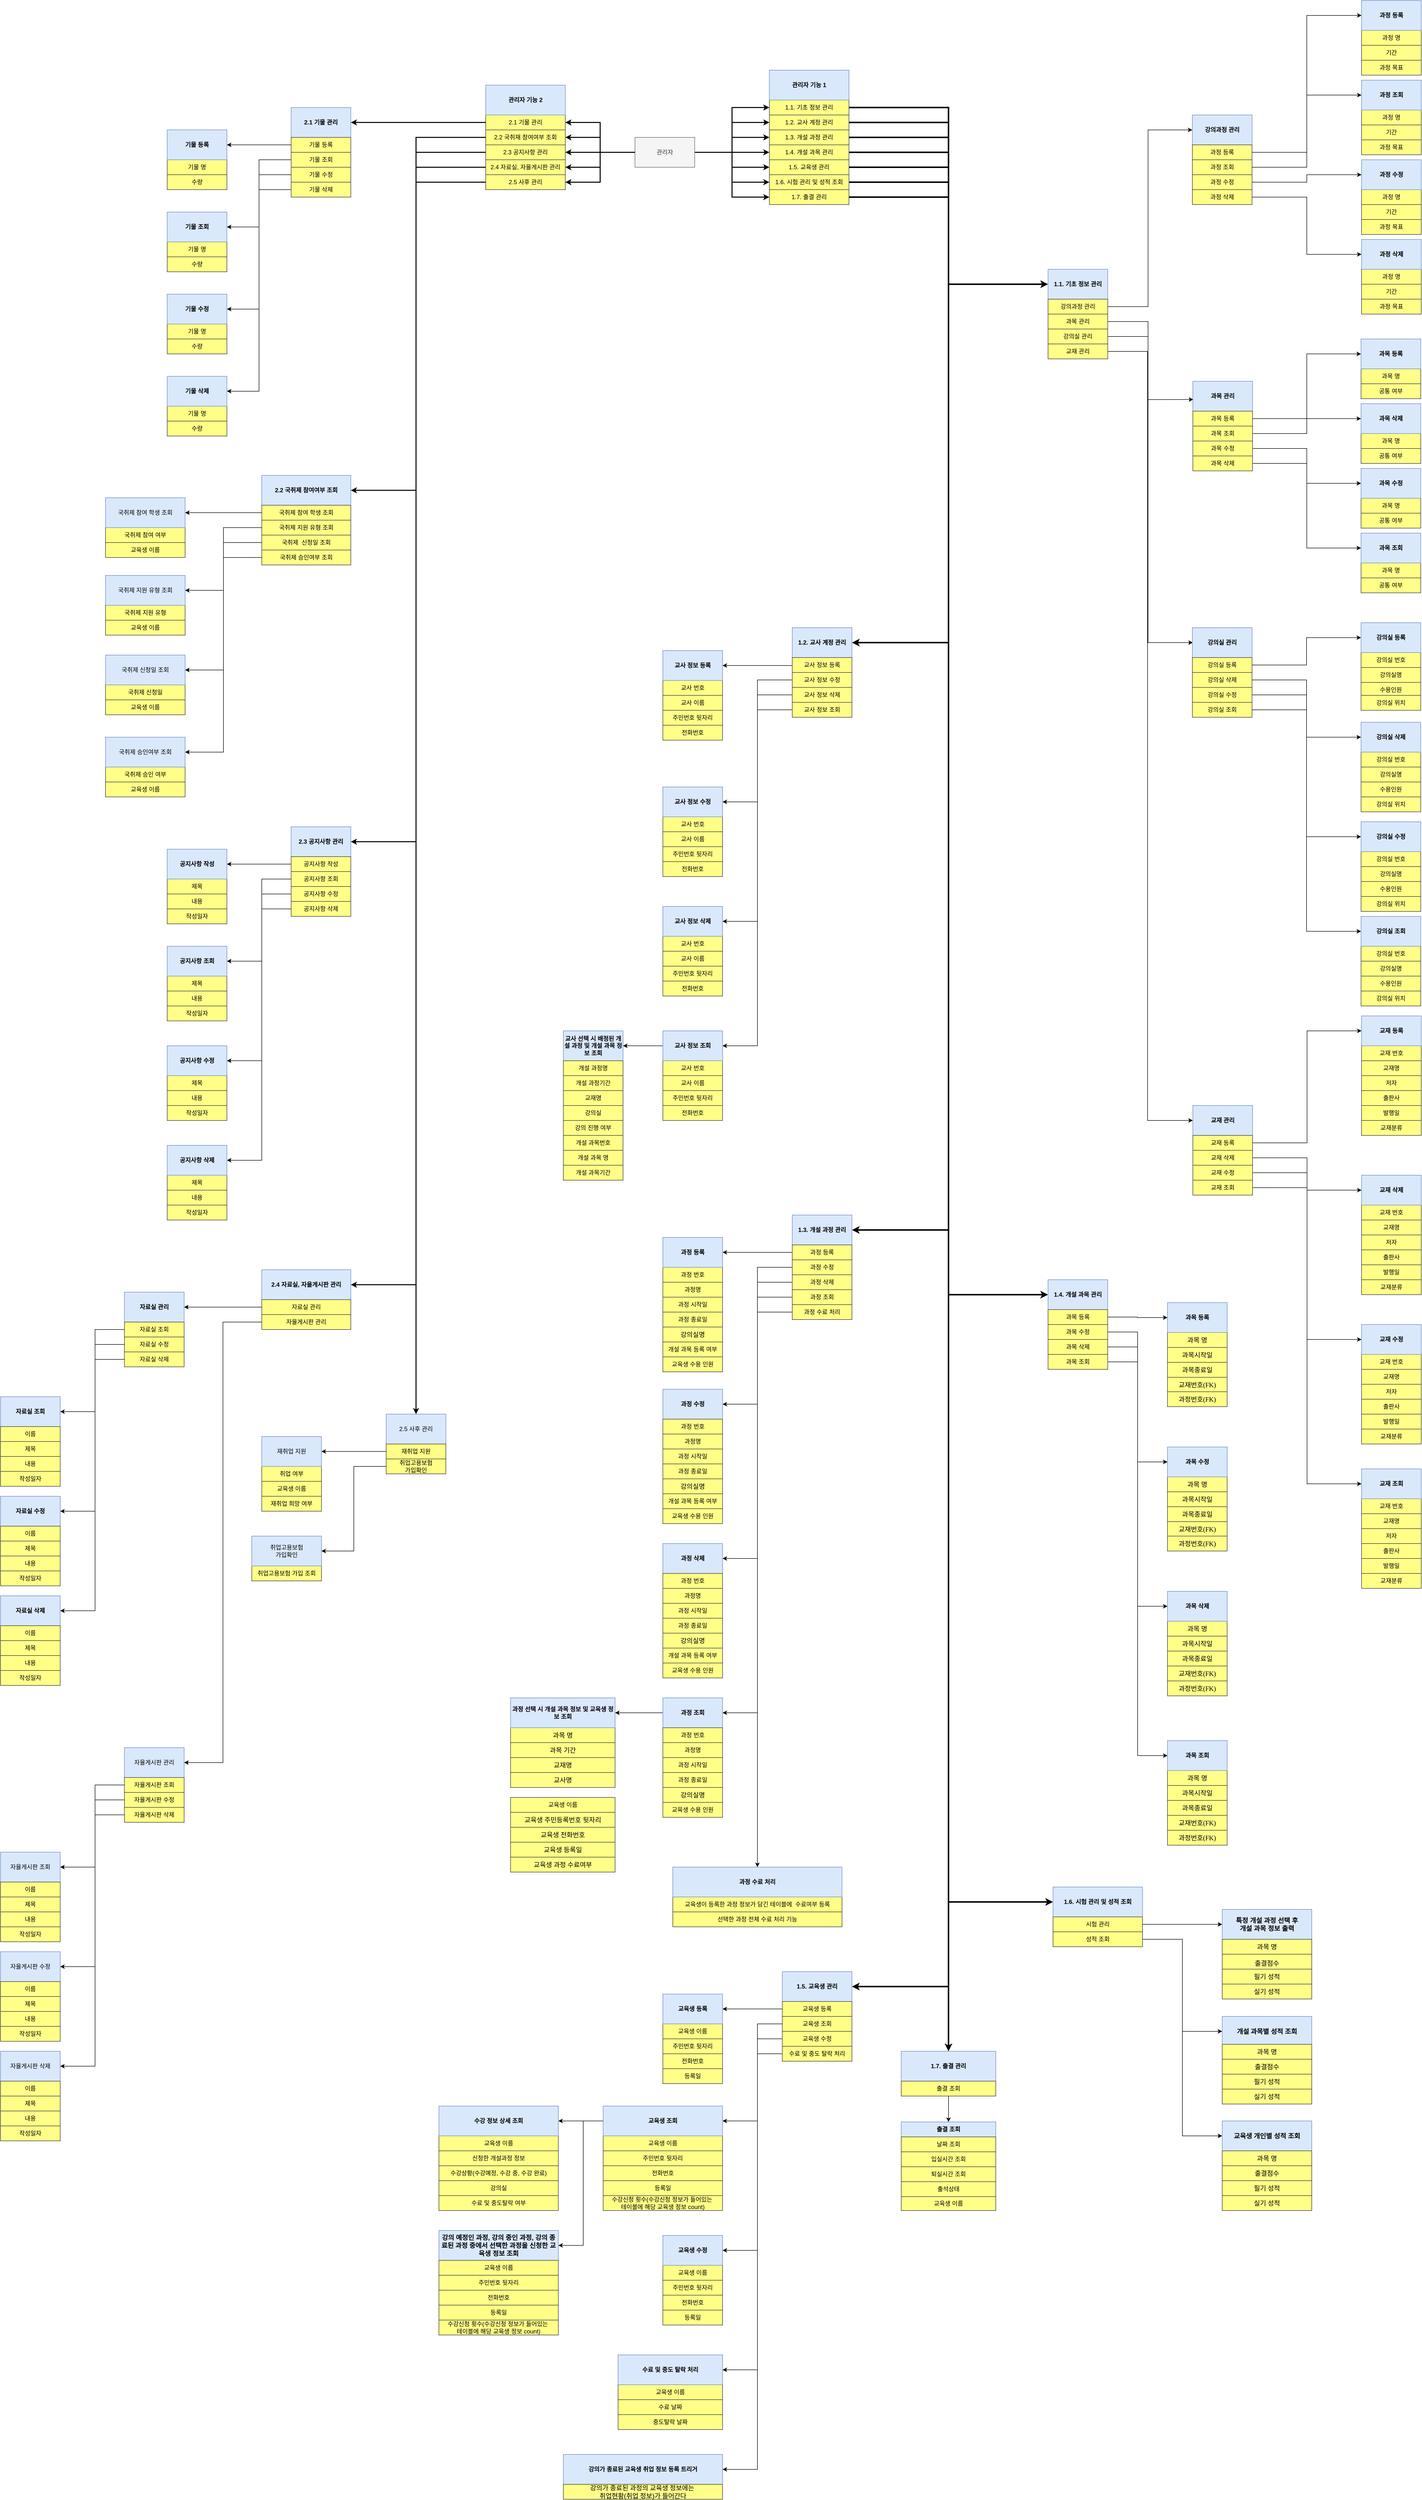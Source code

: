 <mxfile version="26.0.11" pages="3">
  <diagram name="순서도_관리자" id="h6-ljM7L5xRHxHpHNidq">
    <mxGraphModel dx="3088" dy="1941" grid="1" gridSize="10" guides="1" tooltips="1" connect="1" arrows="1" fold="1" page="1" pageScale="1" pageWidth="827" pageHeight="1169" math="0" shadow="0">
      <root>
        <mxCell id="0" />
        <mxCell id="1" parent="0" />
        <mxCell id="v5mfIlz5EcnOCvayCOcm-10" style="edgeStyle=orthogonalEdgeStyle;rounded=0;orthogonalLoop=1;jettySize=auto;html=1;entryX=0;entryY=0.5;entryDx=0;entryDy=0;strokeWidth=2;" parent="1" source="v5mfIlz5EcnOCvayCOcm-1" target="v5mfIlz5EcnOCvayCOcm-2" edge="1">
          <mxGeometry relative="1" as="geometry" />
        </mxCell>
        <mxCell id="v5mfIlz5EcnOCvayCOcm-11" style="edgeStyle=orthogonalEdgeStyle;rounded=0;orthogonalLoop=1;jettySize=auto;html=1;entryX=0;entryY=0.5;entryDx=0;entryDy=0;strokeWidth=2;" parent="1" source="v5mfIlz5EcnOCvayCOcm-1" target="v5mfIlz5EcnOCvayCOcm-3" edge="1">
          <mxGeometry relative="1" as="geometry" />
        </mxCell>
        <mxCell id="v5mfIlz5EcnOCvayCOcm-12" style="edgeStyle=orthogonalEdgeStyle;rounded=0;orthogonalLoop=1;jettySize=auto;html=1;entryX=0;entryY=0.5;entryDx=0;entryDy=0;strokeWidth=2;" parent="1" source="v5mfIlz5EcnOCvayCOcm-1" target="v5mfIlz5EcnOCvayCOcm-4" edge="1">
          <mxGeometry relative="1" as="geometry" />
        </mxCell>
        <mxCell id="v5mfIlz5EcnOCvayCOcm-13" style="edgeStyle=orthogonalEdgeStyle;rounded=0;orthogonalLoop=1;jettySize=auto;html=1;entryX=0;entryY=0.5;entryDx=0;entryDy=0;strokeWidth=2;" parent="1" source="v5mfIlz5EcnOCvayCOcm-1" target="v5mfIlz5EcnOCvayCOcm-5" edge="1">
          <mxGeometry relative="1" as="geometry" />
        </mxCell>
        <mxCell id="v5mfIlz5EcnOCvayCOcm-14" style="edgeStyle=orthogonalEdgeStyle;rounded=0;orthogonalLoop=1;jettySize=auto;html=1;entryX=0;entryY=0.5;entryDx=0;entryDy=0;strokeWidth=2;" parent="1" source="v5mfIlz5EcnOCvayCOcm-1" target="v5mfIlz5EcnOCvayCOcm-6" edge="1">
          <mxGeometry relative="1" as="geometry" />
        </mxCell>
        <mxCell id="v5mfIlz5EcnOCvayCOcm-15" style="edgeStyle=orthogonalEdgeStyle;rounded=0;orthogonalLoop=1;jettySize=auto;html=1;entryX=0;entryY=0.5;entryDx=0;entryDy=0;strokeWidth=2;" parent="1" source="v5mfIlz5EcnOCvayCOcm-1" target="v5mfIlz5EcnOCvayCOcm-7" edge="1">
          <mxGeometry relative="1" as="geometry" />
        </mxCell>
        <mxCell id="v5mfIlz5EcnOCvayCOcm-16" style="edgeStyle=orthogonalEdgeStyle;rounded=0;orthogonalLoop=1;jettySize=auto;html=1;entryX=0;entryY=0.5;entryDx=0;entryDy=0;strokeWidth=2;" parent="1" source="v5mfIlz5EcnOCvayCOcm-1" target="v5mfIlz5EcnOCvayCOcm-8" edge="1">
          <mxGeometry relative="1" as="geometry" />
        </mxCell>
        <mxCell id="v5mfIlz5EcnOCvayCOcm-1" value="관리자" style="rounded=0;whiteSpace=wrap;html=1;container=0;fillColor=#f5f5f5;fontColor=#333333;strokeColor=#666666;" parent="1" vertex="1">
          <mxGeometry x="240" y="-685" width="120" height="60" as="geometry" />
        </mxCell>
        <mxCell id="v5mfIlz5EcnOCvayCOcm-27" style="edgeStyle=orthogonalEdgeStyle;rounded=0;orthogonalLoop=1;jettySize=auto;html=1;entryX=0;entryY=0.5;entryDx=0;entryDy=0;strokeWidth=3;" parent="1" source="v5mfIlz5EcnOCvayCOcm-2" target="v5mfIlz5EcnOCvayCOcm-18" edge="1">
          <mxGeometry relative="1" as="geometry" />
        </mxCell>
        <mxCell id="v5mfIlz5EcnOCvayCOcm-56" style="edgeStyle=orthogonalEdgeStyle;rounded=0;orthogonalLoop=1;jettySize=auto;html=1;entryX=0;entryY=0.5;entryDx=0;entryDy=0;exitX=1;exitY=0.5;exitDx=0;exitDy=0;" parent="1" source="v5mfIlz5EcnOCvayCOcm-25" target="v5mfIlz5EcnOCvayCOcm-29" edge="1">
          <mxGeometry relative="1" as="geometry">
            <mxPoint x="1190" y="162.503" as="sourcePoint" />
            <mxPoint x="1352" y="-512.51" as="targetPoint" />
            <Array as="points">
              <mxPoint x="1271" y="-345" />
              <mxPoint x="1271" y="-700" />
            </Array>
          </mxGeometry>
        </mxCell>
        <mxCell id="v5mfIlz5EcnOCvayCOcm-57" style="edgeStyle=orthogonalEdgeStyle;rounded=0;orthogonalLoop=1;jettySize=auto;html=1;entryX=0;entryY=0.5;entryDx=0;entryDy=0;" parent="1" source="v5mfIlz5EcnOCvayCOcm-33" target="v5mfIlz5EcnOCvayCOcm-41" edge="1">
          <mxGeometry relative="1" as="geometry" />
        </mxCell>
        <mxCell id="v5mfIlz5EcnOCvayCOcm-85" style="edgeStyle=orthogonalEdgeStyle;rounded=0;orthogonalLoop=1;jettySize=auto;html=1;entryX=0.007;entryY=0.611;entryDx=0;entryDy=0;entryPerimeter=0;exitX=1;exitY=0.5;exitDx=0;exitDy=0;" parent="1" source="v5mfIlz5EcnOCvayCOcm-19" target="v5mfIlz5EcnOCvayCOcm-64" edge="1">
          <mxGeometry relative="1" as="geometry">
            <Array as="points">
              <mxPoint x="1271" y="-315" />
              <mxPoint x="1271" y="-158" />
            </Array>
            <mxPoint x="1200" y="-310" as="sourcePoint" />
            <mxPoint x="1361" y="-280" as="targetPoint" />
          </mxGeometry>
        </mxCell>
        <mxCell id="v5mfIlz5EcnOCvayCOcm-87" style="edgeStyle=orthogonalEdgeStyle;rounded=0;orthogonalLoop=1;jettySize=auto;html=1;entryX=0;entryY=0.5;entryDx=0;entryDy=0;" parent="1" source="v5mfIlz5EcnOCvayCOcm-68" target="v5mfIlz5EcnOCvayCOcm-71" edge="1">
          <mxGeometry relative="1" as="geometry" />
        </mxCell>
        <mxCell id="v5mfIlz5EcnOCvayCOcm-88" style="edgeStyle=orthogonalEdgeStyle;rounded=0;orthogonalLoop=1;jettySize=auto;html=1;entryX=0;entryY=0.5;entryDx=0;entryDy=0;" parent="1" source="v5mfIlz5EcnOCvayCOcm-65" target="v5mfIlz5EcnOCvayCOcm-75" edge="1">
          <mxGeometry relative="1" as="geometry" />
        </mxCell>
        <mxCell id="v5mfIlz5EcnOCvayCOcm-89" style="edgeStyle=orthogonalEdgeStyle;rounded=0;orthogonalLoop=1;jettySize=auto;html=1;entryX=0;entryY=0.5;entryDx=0;entryDy=0;" parent="1" source="v5mfIlz5EcnOCvayCOcm-66" target="v5mfIlz5EcnOCvayCOcm-79" edge="1">
          <mxGeometry relative="1" as="geometry" />
        </mxCell>
        <mxCell id="v5mfIlz5EcnOCvayCOcm-90" style="edgeStyle=orthogonalEdgeStyle;rounded=0;orthogonalLoop=1;jettySize=auto;html=1;entryX=0;entryY=0.5;entryDx=0;entryDy=0;" parent="1" source="v5mfIlz5EcnOCvayCOcm-67" target="v5mfIlz5EcnOCvayCOcm-83" edge="1">
          <mxGeometry relative="1" as="geometry" />
        </mxCell>
        <mxCell id="v5mfIlz5EcnOCvayCOcm-118" style="edgeStyle=orthogonalEdgeStyle;rounded=0;orthogonalLoop=1;jettySize=auto;html=1;entryX=0;entryY=0.5;entryDx=0;entryDy=0;" parent="1" source="v5mfIlz5EcnOCvayCOcm-96" target="v5mfIlz5EcnOCvayCOcm-99" edge="1">
          <mxGeometry relative="1" as="geometry" />
        </mxCell>
        <mxCell id="v5mfIlz5EcnOCvayCOcm-119" style="edgeStyle=orthogonalEdgeStyle;rounded=0;orthogonalLoop=1;jettySize=auto;html=1;entryX=0;entryY=0.5;entryDx=0;entryDy=0;" parent="1" source="v5mfIlz5EcnOCvayCOcm-93" target="v5mfIlz5EcnOCvayCOcm-105" edge="1">
          <mxGeometry relative="1" as="geometry" />
        </mxCell>
        <mxCell id="v5mfIlz5EcnOCvayCOcm-120" style="edgeStyle=orthogonalEdgeStyle;rounded=0;orthogonalLoop=1;jettySize=auto;html=1;entryX=0;entryY=0.5;entryDx=0;entryDy=0;" parent="1" source="v5mfIlz5EcnOCvayCOcm-94" target="v5mfIlz5EcnOCvayCOcm-110" edge="1">
          <mxGeometry relative="1" as="geometry" />
        </mxCell>
        <mxCell id="v5mfIlz5EcnOCvayCOcm-121" style="edgeStyle=orthogonalEdgeStyle;rounded=0;orthogonalLoop=1;jettySize=auto;html=1;entryX=0;entryY=0.5;entryDx=0;entryDy=0;" parent="1" source="v5mfIlz5EcnOCvayCOcm-95" target="v5mfIlz5EcnOCvayCOcm-115" edge="1">
          <mxGeometry relative="1" as="geometry" />
        </mxCell>
        <mxCell id="v5mfIlz5EcnOCvayCOcm-123" style="edgeStyle=orthogonalEdgeStyle;rounded=0;orthogonalLoop=1;jettySize=auto;html=1;entryX=0;entryY=0.5;entryDx=0;entryDy=0;exitX=1;exitY=0.5;exitDx=0;exitDy=0;" parent="1" source="v5mfIlz5EcnOCvayCOcm-20" edge="1">
          <mxGeometry relative="1" as="geometry">
            <Array as="points">
              <mxPoint x="1271" y="-285" />
              <mxPoint x="1271" y="330" />
            </Array>
            <mxPoint x="1191" y="-285.0" as="sourcePoint" />
            <mxPoint x="1361" y="330" as="targetPoint" />
          </mxGeometry>
        </mxCell>
        <mxCell id="v5mfIlz5EcnOCvayCOcm-164" style="edgeStyle=orthogonalEdgeStyle;rounded=0;orthogonalLoop=1;jettySize=auto;html=1;entryX=0;entryY=0.5;entryDx=0;entryDy=0;" parent="1" source="v5mfIlz5EcnOCvayCOcm-129" target="v5mfIlz5EcnOCvayCOcm-132" edge="1">
          <mxGeometry relative="1" as="geometry" />
        </mxCell>
        <mxCell id="v5mfIlz5EcnOCvayCOcm-165" style="edgeStyle=orthogonalEdgeStyle;rounded=0;orthogonalLoop=1;jettySize=auto;html=1;entryX=0;entryY=0.5;entryDx=0;entryDy=0;" parent="1" source="v5mfIlz5EcnOCvayCOcm-126" target="v5mfIlz5EcnOCvayCOcm-141" edge="1">
          <mxGeometry relative="1" as="geometry" />
        </mxCell>
        <mxCell id="v5mfIlz5EcnOCvayCOcm-166" style="edgeStyle=orthogonalEdgeStyle;rounded=0;orthogonalLoop=1;jettySize=auto;html=1;entryX=0;entryY=0.5;entryDx=0;entryDy=0;" parent="1" source="v5mfIlz5EcnOCvayCOcm-127" target="v5mfIlz5EcnOCvayCOcm-150" edge="1">
          <mxGeometry relative="1" as="geometry" />
        </mxCell>
        <mxCell id="v5mfIlz5EcnOCvayCOcm-167" style="edgeStyle=orthogonalEdgeStyle;rounded=0;orthogonalLoop=1;jettySize=auto;html=1;entryX=0;entryY=0.5;entryDx=0;entryDy=0;" parent="1" source="v5mfIlz5EcnOCvayCOcm-128" target="v5mfIlz5EcnOCvayCOcm-158" edge="1">
          <mxGeometry relative="1" as="geometry" />
        </mxCell>
        <mxCell id="v5mfIlz5EcnOCvayCOcm-168" style="edgeStyle=orthogonalEdgeStyle;rounded=0;orthogonalLoop=1;jettySize=auto;html=1;entryX=0;entryY=0.5;entryDx=0;entryDy=0;exitX=1;exitY=0.5;exitDx=0;exitDy=0;" parent="1" source="v5mfIlz5EcnOCvayCOcm-21" edge="1">
          <mxGeometry relative="1" as="geometry">
            <Array as="points">
              <mxPoint x="1270" y="-255" />
              <mxPoint x="1270" y="1290" />
            </Array>
            <mxPoint x="1200" y="-260" as="sourcePoint" />
            <mxPoint x="1361" y="1290" as="targetPoint" />
          </mxGeometry>
        </mxCell>
        <mxCell id="v5mfIlz5EcnOCvayCOcm-205" style="edgeStyle=orthogonalEdgeStyle;rounded=0;orthogonalLoop=1;jettySize=auto;html=1;entryX=1;entryY=0.5;entryDx=0;entryDy=0;" parent="1" source="v5mfIlz5EcnOCvayCOcm-174" target="v5mfIlz5EcnOCvayCOcm-177" edge="1">
          <mxGeometry relative="1" as="geometry">
            <mxPoint x="456" y="400" as="targetPoint" />
            <Array as="points">
              <mxPoint x="486" y="376" />
              <mxPoint x="486" y="376" />
            </Array>
          </mxGeometry>
        </mxCell>
        <mxCell id="v5mfIlz5EcnOCvayCOcm-206" style="edgeStyle=orthogonalEdgeStyle;rounded=0;orthogonalLoop=1;jettySize=auto;html=1;entryX=1;entryY=0.5;entryDx=0;entryDy=0;" parent="1" source="v5mfIlz5EcnOCvayCOcm-171" target="v5mfIlz5EcnOCvayCOcm-186" edge="1">
          <mxGeometry relative="1" as="geometry">
            <Array as="points">
              <mxPoint x="486" y="405" />
              <mxPoint x="486" y="650" />
            </Array>
          </mxGeometry>
        </mxCell>
        <mxCell id="v5mfIlz5EcnOCvayCOcm-207" style="edgeStyle=orthogonalEdgeStyle;rounded=0;orthogonalLoop=1;jettySize=auto;html=1;entryX=1;entryY=0.5;entryDx=0;entryDy=0;" parent="1" source="v5mfIlz5EcnOCvayCOcm-172" target="v5mfIlz5EcnOCvayCOcm-193" edge="1">
          <mxGeometry relative="1" as="geometry">
            <Array as="points">
              <mxPoint x="486" y="435" />
              <mxPoint x="486" y="890" />
            </Array>
          </mxGeometry>
        </mxCell>
        <mxCell id="v5mfIlz5EcnOCvayCOcm-208" style="edgeStyle=orthogonalEdgeStyle;rounded=0;orthogonalLoop=1;jettySize=auto;html=1;entryX=1;entryY=0.5;entryDx=0;entryDy=0;" parent="1" source="v5mfIlz5EcnOCvayCOcm-173" target="v5mfIlz5EcnOCvayCOcm-200" edge="1">
          <mxGeometry relative="1" as="geometry">
            <Array as="points">
              <mxPoint x="486" y="465" />
              <mxPoint x="486" y="1140" />
            </Array>
          </mxGeometry>
        </mxCell>
        <mxCell id="v5mfIlz5EcnOCvayCOcm-228" style="edgeStyle=orthogonalEdgeStyle;rounded=0;orthogonalLoop=1;jettySize=auto;html=1;entryX=1;entryY=0.5;entryDx=0;entryDy=0;" parent="1" source="v5mfIlz5EcnOCvayCOcm-200" target="v5mfIlz5EcnOCvayCOcm-211" edge="1">
          <mxGeometry relative="1" as="geometry">
            <Array as="points" />
          </mxGeometry>
        </mxCell>
        <mxCell id="v5mfIlz5EcnOCvayCOcm-294" style="edgeStyle=orthogonalEdgeStyle;rounded=0;orthogonalLoop=1;jettySize=auto;html=1;entryX=1;entryY=0.5;entryDx=0;entryDy=0;exitX=0;exitY=0.5;exitDx=0;exitDy=0;" parent="1" source="v5mfIlz5EcnOCvayCOcm-235" target="v5mfIlz5EcnOCvayCOcm-238" edge="1">
          <mxGeometry relative="1" as="geometry">
            <mxPoint x="551" y="1555.091" as="sourcePoint" />
            <mxPoint x="411" y="1470" as="targetPoint" />
            <Array as="points" />
          </mxGeometry>
        </mxCell>
        <mxCell id="v5mfIlz5EcnOCvayCOcm-295" style="edgeStyle=orthogonalEdgeStyle;rounded=0;orthogonalLoop=1;jettySize=auto;html=1;entryX=1;entryY=0.5;entryDx=0;entryDy=0;exitX=0;exitY=0.5;exitDx=0;exitDy=0;" parent="1" source="v5mfIlz5EcnOCvayCOcm-232" target="v5mfIlz5EcnOCvayCOcm-272" edge="1">
          <mxGeometry relative="1" as="geometry">
            <mxPoint x="551" y="1585.091" as="sourcePoint" />
            <Array as="points">
              <mxPoint x="486" y="1585" />
              <mxPoint x="486" y="1860" />
            </Array>
          </mxGeometry>
        </mxCell>
        <mxCell id="v5mfIlz5EcnOCvayCOcm-297" style="edgeStyle=orthogonalEdgeStyle;rounded=0;orthogonalLoop=1;jettySize=auto;html=1;entryX=1;entryY=0.5;entryDx=0;entryDy=0;exitX=0;exitY=0.5;exitDx=0;exitDy=0;" parent="1" source="v5mfIlz5EcnOCvayCOcm-233" target="v5mfIlz5EcnOCvayCOcm-280" edge="1">
          <mxGeometry relative="1" as="geometry">
            <mxPoint x="551" y="1615.091" as="sourcePoint" />
            <Array as="points">
              <mxPoint x="486" y="1615" />
              <mxPoint x="486" y="2170" />
            </Array>
          </mxGeometry>
        </mxCell>
        <mxCell id="v5mfIlz5EcnOCvayCOcm-298" style="edgeStyle=orthogonalEdgeStyle;rounded=0;orthogonalLoop=1;jettySize=auto;html=1;exitX=0;exitY=0.5;exitDx=0;exitDy=0;entryX=1;entryY=0.5;entryDx=0;entryDy=0;" parent="1" source="v5mfIlz5EcnOCvayCOcm-234" target="v5mfIlz5EcnOCvayCOcm-288" edge="1">
          <mxGeometry relative="1" as="geometry">
            <mxPoint x="551" y="1645" as="sourcePoint" />
            <mxPoint x="391" y="2490" as="targetPoint" />
            <Array as="points">
              <mxPoint x="486" y="1645" />
              <mxPoint x="486" y="2480" />
            </Array>
          </mxGeometry>
        </mxCell>
        <mxCell id="v5mfIlz5EcnOCvayCOcm-316" style="edgeStyle=orthogonalEdgeStyle;rounded=0;orthogonalLoop=1;jettySize=auto;html=1;entryX=1;entryY=0.5;entryDx=0;entryDy=0;" parent="1" source="v5mfIlz5EcnOCvayCOcm-288" target="v5mfIlz5EcnOCvayCOcm-301" edge="1">
          <mxGeometry relative="1" as="geometry">
            <Array as="points">
              <mxPoint x="200" y="2480" />
              <mxPoint x="200" y="2480" />
            </Array>
          </mxGeometry>
        </mxCell>
        <mxCell id="v5mfIlz5EcnOCvayCOcm-317" style="edgeStyle=orthogonalEdgeStyle;rounded=0;orthogonalLoop=1;jettySize=auto;html=1;entryX=1;entryY=0.5;entryDx=0;entryDy=0;strokeWidth=3;" parent="1" source="v5mfIlz5EcnOCvayCOcm-4" target="v5mfIlz5EcnOCvayCOcm-231" edge="1">
          <mxGeometry relative="1" as="geometry">
            <Array as="points">
              <mxPoint x="870" y="-685" />
              <mxPoint x="870" y="1510" />
            </Array>
          </mxGeometry>
        </mxCell>
        <mxCell id="v5mfIlz5EcnOCvayCOcm-334" style="edgeStyle=orthogonalEdgeStyle;rounded=0;orthogonalLoop=1;jettySize=auto;html=1;entryX=0.5;entryY=0;entryDx=0;entryDy=0;exitX=0;exitY=0.5;exitDx=0;exitDy=0;" parent="1" source="v5mfIlz5EcnOCvayCOcm-332" target="v5mfIlz5EcnOCvayCOcm-326" edge="1">
          <mxGeometry relative="1" as="geometry">
            <mxPoint x="551" y="1675.091" as="sourcePoint" />
            <Array as="points">
              <mxPoint x="486" y="1675" />
            </Array>
          </mxGeometry>
        </mxCell>
        <mxCell id="v5mfIlz5EcnOCvayCOcm-332" value="과정 수료 처리" style="rounded=0;whiteSpace=wrap;html=1;fillColor=#ffff88;strokeColor=#36393d;container=0;" parent="1" vertex="1">
          <mxGeometry x="556" y="1660" width="120" height="30" as="geometry" />
        </mxCell>
        <mxCell id="v5mfIlz5EcnOCvayCOcm-231" value="1.3. 개설 과정 관리" style="rounded=0;whiteSpace=wrap;html=1;fillColor=#dae8fc;strokeColor=#6c8ebf;container=0;fontStyle=1" parent="1" vertex="1">
          <mxGeometry x="556" y="1480" width="120" height="60" as="geometry" />
        </mxCell>
        <mxCell id="v5mfIlz5EcnOCvayCOcm-232" value="과정 수정" style="rounded=0;whiteSpace=wrap;html=1;fillColor=#ffff88;strokeColor=#36393d;container=0;" parent="1" vertex="1">
          <mxGeometry x="556" y="1570" width="120" height="30" as="geometry" />
        </mxCell>
        <mxCell id="v5mfIlz5EcnOCvayCOcm-233" value="과정 삭제" style="rounded=0;whiteSpace=wrap;html=1;fillColor=#ffff88;strokeColor=#36393d;container=0;" parent="1" vertex="1">
          <mxGeometry x="556" y="1600" width="120" height="30" as="geometry" />
        </mxCell>
        <mxCell id="v5mfIlz5EcnOCvayCOcm-234" value="과정 조회" style="rounded=0;whiteSpace=wrap;html=1;fillColor=#ffff88;strokeColor=#36393d;container=0;" parent="1" vertex="1">
          <mxGeometry x="556" y="1630" width="120" height="30" as="geometry" />
        </mxCell>
        <mxCell id="v5mfIlz5EcnOCvayCOcm-235" value="과정 등록" style="rounded=0;whiteSpace=wrap;html=1;fillColor=#ffff88;strokeColor=#36393d;container=0;" parent="1" vertex="1">
          <mxGeometry x="556" y="1540" width="120" height="30" as="geometry" />
        </mxCell>
        <mxCell id="v5mfIlz5EcnOCvayCOcm-300" value="&lt;span style=&quot;font-size:10.0pt;mso-bidi-font-size:11.0pt;&lt;br/&gt;line-height:115%;font-family:&amp;quot;맑은 고딕&amp;quot;;mso-ascii-font-family:Arial;mso-fareast-theme-font:&lt;br/&gt;minor-fareast;mso-hansi-font-family:Arial;mso-bidi-font-family:Arial;&lt;br/&gt;mso-font-kerning:0pt;mso-ansi-language:EN-US;mso-fareast-language:KO;&lt;br/&gt;mso-bidi-language:AR-SA&quot;&gt;과목 명&lt;/span&gt;" style="rounded=0;whiteSpace=wrap;html=1;fillColor=#ffff88;strokeColor=#36393d;container=0;" parent="1" vertex="1">
          <mxGeometry x="-10" y="2510" width="210" height="30" as="geometry" />
        </mxCell>
        <mxCell id="v5mfIlz5EcnOCvayCOcm-301" value="과정 선택 시 개설 과목 정보 및 교육생 정보 조회" style="rounded=0;whiteSpace=wrap;html=1;fillColor=#dae8fc;strokeColor=#6c8ebf;container=0;fontStyle=1" parent="1" vertex="1">
          <mxGeometry x="-10" y="2450" width="210" height="60" as="geometry" />
        </mxCell>
        <mxCell id="v5mfIlz5EcnOCvayCOcm-302" value="&lt;span style=&quot;font-size: 10pt; line-height: 15.333px; font-family: &amp;quot;맑은 고딕&amp;quot;;&quot;&gt;과목&lt;/span&gt;&lt;span style=&quot;font-size: 10pt; line-height: 15.333px; font-family: Arial, &amp;quot;sans-serif&amp;quot;; letter-spacing: -0.2pt;&quot;&gt;&amp;nbsp;&lt;/span&gt;&lt;span style=&quot;font-size: 10pt; line-height: 15.333px; font-family: &amp;quot;맑은 고딕&amp;quot;;&quot;&gt;기간&lt;/span&gt;" style="rounded=0;whiteSpace=wrap;html=1;fillColor=#ffff88;strokeColor=#36393d;container=0;" parent="1" vertex="1">
          <mxGeometry x="-10" y="2540" width="210" height="30" as="geometry" />
        </mxCell>
        <mxCell id="v5mfIlz5EcnOCvayCOcm-303" value="&lt;span style=&quot;font-size: 10pt; line-height: 15.333px; font-family: &amp;quot;맑은 고딕&amp;quot;;&quot;&gt;교재명&lt;/span&gt;" style="rounded=0;whiteSpace=wrap;html=1;fillColor=#ffff88;strokeColor=#36393d;container=0;" parent="1" vertex="1">
          <mxGeometry x="-10" y="2570" width="210" height="30" as="geometry" />
        </mxCell>
        <mxCell id="v5mfIlz5EcnOCvayCOcm-304" value="&lt;span style=&quot;font-size: 10pt; line-height: 15.333px; font-family: &amp;quot;맑은 고딕&amp;quot;;&quot;&gt;교사명&lt;/span&gt;" style="rounded=0;whiteSpace=wrap;html=1;fillColor=#ffff88;strokeColor=#36393d;container=0;" parent="1" vertex="1">
          <mxGeometry x="-10" y="2600" width="210" height="30" as="geometry" />
        </mxCell>
        <mxCell id="v5mfIlz5EcnOCvayCOcm-305" value="교육생 이름" style="rounded=0;whiteSpace=wrap;html=1;fillColor=#ffff88;strokeColor=#36393d;container=0;" parent="1" vertex="1">
          <mxGeometry x="-10" y="2650" width="210" height="30" as="geometry" />
        </mxCell>
        <mxCell id="v5mfIlz5EcnOCvayCOcm-306" value="&lt;span style=&quot;font-size: 10pt; line-height: 15.333px; font-family: &amp;quot;맑은 고딕&amp;quot;;&quot;&gt;교육생 주민등록번호&lt;/span&gt;&lt;span style=&quot;font-size: 10pt; line-height: 15.333px; font-family: Arial, &amp;quot;sans-serif&amp;quot;;&quot;&gt;&amp;nbsp;&lt;/span&gt;&lt;span style=&quot;font-size: 10pt; line-height: 15.333px; font-family: &amp;quot;맑은 고딕&amp;quot;;&quot;&gt;뒷자리&lt;/span&gt;" style="rounded=0;whiteSpace=wrap;html=1;fillColor=#ffff88;strokeColor=#36393d;container=0;" parent="1" vertex="1">
          <mxGeometry x="-10" y="2680" width="210" height="30" as="geometry" />
        </mxCell>
        <mxCell id="v5mfIlz5EcnOCvayCOcm-307" value="&lt;span style=&quot;font-size: 10pt; line-height: 15.333px; font-family: &amp;quot;맑은 고딕&amp;quot;;&quot;&gt;교육생 전화번호&lt;/span&gt;" style="rounded=0;whiteSpace=wrap;html=1;fillColor=#ffff88;strokeColor=#36393d;container=0;" parent="1" vertex="1">
          <mxGeometry x="-10" y="2710" width="210" height="30" as="geometry" />
        </mxCell>
        <mxCell id="v5mfIlz5EcnOCvayCOcm-310" value="&lt;span style=&quot;font-size: 10pt; line-height: 15.333px; font-family: &amp;quot;맑은 고딕&amp;quot;;&quot;&gt;교육생 등록일&lt;/span&gt;" style="rounded=0;whiteSpace=wrap;html=1;fillColor=#ffff88;strokeColor=#36393d;container=0;" parent="1" vertex="1">
          <mxGeometry x="-10" y="2740" width="210" height="30" as="geometry" />
        </mxCell>
        <mxCell id="v5mfIlz5EcnOCvayCOcm-314" value="&lt;span style=&quot;font-size: 10pt; line-height: 15.333px; font-family: &amp;quot;맑은 고딕&amp;quot;;&quot;&gt;교육생 과정 수료여부&lt;/span&gt;" style="rounded=0;whiteSpace=wrap;html=1;fillColor=#ffff88;strokeColor=#36393d;container=0;" parent="1" vertex="1">
          <mxGeometry x="-10" y="2770" width="210" height="30" as="geometry" />
        </mxCell>
        <mxCell id="v5mfIlz5EcnOCvayCOcm-336" value="&lt;span style=&quot;font-size:10.0pt;mso-bidi-font-size:11.0pt;&lt;br/&gt;line-height:115%;font-family:&amp;quot;맑은 고딕&amp;quot;;mso-ascii-font-family:Arial;mso-fareast-theme-font:&lt;br/&gt;minor-fareast;mso-hansi-font-family:Arial;mso-bidi-font-family:Arial;&lt;br/&gt;mso-font-kerning:0pt;mso-ansi-language:EN-US;mso-fareast-language:KO;&lt;br/&gt;mso-bidi-language:AR-SA&quot;&gt;과목 명&lt;/span&gt;" style="rounded=0;whiteSpace=wrap;html=1;fillColor=#ffff88;strokeColor=#36393d;container=0;" parent="1" vertex="1">
          <mxGeometry x="1310" y="1716" width="120" height="30" as="geometry" />
        </mxCell>
        <mxCell id="v5mfIlz5EcnOCvayCOcm-337" value="과목 등록" style="rounded=0;whiteSpace=wrap;html=1;fillColor=#dae8fc;strokeColor=#6c8ebf;container=0;fontStyle=1" parent="1" vertex="1">
          <mxGeometry x="1310" y="1656" width="120" height="60" as="geometry" />
        </mxCell>
        <mxCell id="v5mfIlz5EcnOCvayCOcm-338" value="&lt;span style=&quot;font-size: 10pt; line-height: 15.333px; font-family: &amp;quot;맑은 고딕&amp;quot;;&quot;&gt;과목시작일&lt;/span&gt;" style="rounded=0;whiteSpace=wrap;html=1;fillColor=#ffff88;strokeColor=#36393d;container=0;" parent="1" vertex="1">
          <mxGeometry x="1310" y="1746" width="120" height="30" as="geometry" />
        </mxCell>
        <mxCell id="v5mfIlz5EcnOCvayCOcm-339" value="&lt;span style=&quot;font-size: 10pt; line-height: 15.333px; font-family: &amp;quot;맑은 고딕&amp;quot;;&quot;&gt;교재번호(FK)&lt;/span&gt;" style="rounded=0;whiteSpace=wrap;html=1;fillColor=#ffff88;strokeColor=#36393d;container=0;" parent="1" vertex="1">
          <mxGeometry x="1310" y="1806" width="120" height="30" as="geometry" />
        </mxCell>
        <mxCell id="v5mfIlz5EcnOCvayCOcm-344" value="&lt;font face=&quot;맑은 고딕&quot;&gt;&lt;span style=&quot;font-size: 13.333px;&quot;&gt;과정번호(FK)&lt;/span&gt;&lt;/font&gt;" style="rounded=0;whiteSpace=wrap;html=1;fillColor=#ffff88;strokeColor=#36393d;container=0;" parent="1" vertex="1">
          <mxGeometry x="1310" y="1835" width="120" height="30" as="geometry" />
        </mxCell>
        <mxCell id="v5mfIlz5EcnOCvayCOcm-372" value="&lt;span style=&quot;font-size: 10pt; line-height: 15.333px; font-family: &amp;quot;맑은 고딕&amp;quot;;&quot;&gt;과목종료일&lt;/span&gt;" style="rounded=0;whiteSpace=wrap;html=1;fillColor=#ffff88;strokeColor=#36393d;container=0;" parent="1" vertex="1">
          <mxGeometry x="1310" y="1776" width="120" height="30" as="geometry" />
        </mxCell>
        <mxCell id="v5mfIlz5EcnOCvayCOcm-381" value="&lt;span style=&quot;font-size:10.0pt;mso-bidi-font-size:11.0pt;&lt;br/&gt;line-height:115%;font-family:&amp;quot;맑은 고딕&amp;quot;;mso-ascii-font-family:Arial;mso-fareast-theme-font:&lt;br/&gt;minor-fareast;mso-hansi-font-family:Arial;mso-bidi-font-family:Arial;&lt;br/&gt;mso-font-kerning:0pt;mso-ansi-language:EN-US;mso-fareast-language:KO;&lt;br/&gt;mso-bidi-language:AR-SA&quot;&gt;과목 명&lt;/span&gt;" style="rounded=0;whiteSpace=wrap;html=1;fillColor=#ffff88;strokeColor=#36393d;container=0;" parent="1" vertex="1">
          <mxGeometry x="1310" y="2006" width="120" height="30" as="geometry" />
        </mxCell>
        <mxCell id="v5mfIlz5EcnOCvayCOcm-382" value="과목 수정" style="rounded=0;whiteSpace=wrap;html=1;fillColor=#dae8fc;strokeColor=#6c8ebf;container=0;fontStyle=1" parent="1" vertex="1">
          <mxGeometry x="1310" y="1946" width="120" height="60" as="geometry" />
        </mxCell>
        <mxCell id="v5mfIlz5EcnOCvayCOcm-383" value="&lt;span style=&quot;font-size: 10pt; line-height: 15.333px; font-family: &amp;quot;맑은 고딕&amp;quot;;&quot;&gt;과목시작일&lt;/span&gt;" style="rounded=0;whiteSpace=wrap;html=1;fillColor=#ffff88;strokeColor=#36393d;container=0;" parent="1" vertex="1">
          <mxGeometry x="1310" y="2036" width="120" height="30" as="geometry" />
        </mxCell>
        <mxCell id="v5mfIlz5EcnOCvayCOcm-384" value="&lt;span style=&quot;font-size: 10pt; line-height: 15.333px; font-family: &amp;quot;맑은 고딕&amp;quot;;&quot;&gt;교재번호(FK)&lt;/span&gt;" style="rounded=0;whiteSpace=wrap;html=1;fillColor=#ffff88;strokeColor=#36393d;container=0;" parent="1" vertex="1">
          <mxGeometry x="1310" y="2096" width="120" height="30" as="geometry" />
        </mxCell>
        <mxCell id="v5mfIlz5EcnOCvayCOcm-386" value="&lt;font face=&quot;맑은 고딕&quot;&gt;&lt;span style=&quot;font-size: 13.333px;&quot;&gt;과정번호(FK)&lt;/span&gt;&lt;/font&gt;" style="rounded=0;whiteSpace=wrap;html=1;fillColor=#ffff88;strokeColor=#36393d;container=0;" parent="1" vertex="1">
          <mxGeometry x="1310" y="2125" width="120" height="30" as="geometry" />
        </mxCell>
        <mxCell id="v5mfIlz5EcnOCvayCOcm-387" value="&lt;span style=&quot;font-size: 10pt; line-height: 15.333px; font-family: &amp;quot;맑은 고딕&amp;quot;;&quot;&gt;과목종료일&lt;/span&gt;" style="rounded=0;whiteSpace=wrap;html=1;fillColor=#ffff88;strokeColor=#36393d;container=0;" parent="1" vertex="1">
          <mxGeometry x="1310" y="2066" width="120" height="30" as="geometry" />
        </mxCell>
        <mxCell id="v5mfIlz5EcnOCvayCOcm-388" value="&lt;span style=&quot;font-size:10.0pt;mso-bidi-font-size:11.0pt;&lt;br/&gt;line-height:115%;font-family:&amp;quot;맑은 고딕&amp;quot;;mso-ascii-font-family:Arial;mso-fareast-theme-font:&lt;br/&gt;minor-fareast;mso-hansi-font-family:Arial;mso-bidi-font-family:Arial;&lt;br/&gt;mso-font-kerning:0pt;mso-ansi-language:EN-US;mso-fareast-language:KO;&lt;br/&gt;mso-bidi-language:AR-SA&quot;&gt;과목 명&lt;/span&gt;" style="rounded=0;whiteSpace=wrap;html=1;fillColor=#ffff88;strokeColor=#36393d;container=0;" parent="1" vertex="1">
          <mxGeometry x="1310" y="2296" width="120" height="30" as="geometry" />
        </mxCell>
        <mxCell id="v5mfIlz5EcnOCvayCOcm-389" value="과목 삭제" style="rounded=0;whiteSpace=wrap;html=1;fillColor=#dae8fc;strokeColor=#6c8ebf;container=0;fontStyle=1" parent="1" vertex="1">
          <mxGeometry x="1310" y="2236" width="120" height="60" as="geometry" />
        </mxCell>
        <mxCell id="v5mfIlz5EcnOCvayCOcm-390" value="&lt;span style=&quot;font-size: 10pt; line-height: 15.333px; font-family: &amp;quot;맑은 고딕&amp;quot;;&quot;&gt;과목시작일&lt;/span&gt;" style="rounded=0;whiteSpace=wrap;html=1;fillColor=#ffff88;strokeColor=#36393d;container=0;" parent="1" vertex="1">
          <mxGeometry x="1310" y="2326" width="120" height="30" as="geometry" />
        </mxCell>
        <mxCell id="v5mfIlz5EcnOCvayCOcm-391" value="&lt;span style=&quot;font-size: 10pt; line-height: 15.333px; font-family: &amp;quot;맑은 고딕&amp;quot;;&quot;&gt;교재번호(FK)&lt;/span&gt;" style="rounded=0;whiteSpace=wrap;html=1;fillColor=#ffff88;strokeColor=#36393d;container=0;" parent="1" vertex="1">
          <mxGeometry x="1310" y="2386" width="120" height="30" as="geometry" />
        </mxCell>
        <mxCell id="v5mfIlz5EcnOCvayCOcm-393" value="&lt;font face=&quot;맑은 고딕&quot;&gt;&lt;span style=&quot;font-size: 13.333px;&quot;&gt;과정번호(FK)&lt;/span&gt;&lt;/font&gt;" style="rounded=0;whiteSpace=wrap;html=1;fillColor=#ffff88;strokeColor=#36393d;container=0;" parent="1" vertex="1">
          <mxGeometry x="1310" y="2416" width="120" height="30" as="geometry" />
        </mxCell>
        <mxCell id="v5mfIlz5EcnOCvayCOcm-394" value="&lt;span style=&quot;font-size: 10pt; line-height: 15.333px; font-family: &amp;quot;맑은 고딕&amp;quot;;&quot;&gt;과목종료일&lt;/span&gt;" style="rounded=0;whiteSpace=wrap;html=1;fillColor=#ffff88;strokeColor=#36393d;container=0;" parent="1" vertex="1">
          <mxGeometry x="1310" y="2356" width="120" height="30" as="geometry" />
        </mxCell>
        <mxCell id="v5mfIlz5EcnOCvayCOcm-395" value="&lt;span style=&quot;font-size:10.0pt;mso-bidi-font-size:11.0pt;&lt;br/&gt;line-height:115%;font-family:&amp;quot;맑은 고딕&amp;quot;;mso-ascii-font-family:Arial;mso-fareast-theme-font:&lt;br/&gt;minor-fareast;mso-hansi-font-family:Arial;mso-bidi-font-family:Arial;&lt;br/&gt;mso-font-kerning:0pt;mso-ansi-language:EN-US;mso-fareast-language:KO;&lt;br/&gt;mso-bidi-language:AR-SA&quot;&gt;과목 명&lt;/span&gt;" style="rounded=0;whiteSpace=wrap;html=1;fillColor=#ffff88;strokeColor=#36393d;container=0;" parent="1" vertex="1">
          <mxGeometry x="1310" y="2596" width="120" height="30" as="geometry" />
        </mxCell>
        <mxCell id="v5mfIlz5EcnOCvayCOcm-396" value="과목 조회" style="rounded=0;whiteSpace=wrap;html=1;fillColor=#dae8fc;strokeColor=#6c8ebf;container=0;fontStyle=1" parent="1" vertex="1">
          <mxGeometry x="1310" y="2536" width="120" height="60" as="geometry" />
        </mxCell>
        <mxCell id="v5mfIlz5EcnOCvayCOcm-397" value="&lt;span style=&quot;font-size: 10pt; line-height: 15.333px; font-family: &amp;quot;맑은 고딕&amp;quot;;&quot;&gt;과목시작일&lt;/span&gt;" style="rounded=0;whiteSpace=wrap;html=1;fillColor=#ffff88;strokeColor=#36393d;container=0;" parent="1" vertex="1">
          <mxGeometry x="1310" y="2626" width="120" height="30" as="geometry" />
        </mxCell>
        <mxCell id="v5mfIlz5EcnOCvayCOcm-398" value="&lt;span style=&quot;font-size: 10pt; line-height: 15.333px; font-family: &amp;quot;맑은 고딕&amp;quot;;&quot;&gt;교재번호(FK)&lt;/span&gt;" style="rounded=0;whiteSpace=wrap;html=1;fillColor=#ffff88;strokeColor=#36393d;container=0;" parent="1" vertex="1">
          <mxGeometry x="1310" y="2686" width="120" height="30" as="geometry" />
        </mxCell>
        <mxCell id="v5mfIlz5EcnOCvayCOcm-400" value="&lt;font face=&quot;맑은 고딕&quot;&gt;&lt;span style=&quot;font-size: 13.333px;&quot;&gt;과정번호(FK)&lt;/span&gt;&lt;/font&gt;" style="rounded=0;whiteSpace=wrap;html=1;fillColor=#ffff88;strokeColor=#36393d;container=0;" parent="1" vertex="1">
          <mxGeometry x="1310" y="2716" width="120" height="30" as="geometry" />
        </mxCell>
        <mxCell id="v5mfIlz5EcnOCvayCOcm-401" value="&lt;span style=&quot;font-size: 10pt; line-height: 15.333px; font-family: &amp;quot;맑은 고딕&amp;quot;;&quot;&gt;과목종료일&lt;/span&gt;" style="rounded=0;whiteSpace=wrap;html=1;fillColor=#ffff88;strokeColor=#36393d;container=0;" parent="1" vertex="1">
          <mxGeometry x="1310" y="2656" width="120" height="30" as="geometry" />
        </mxCell>
        <mxCell id="v5mfIlz5EcnOCvayCOcm-402" style="edgeStyle=orthogonalEdgeStyle;rounded=0;orthogonalLoop=1;jettySize=auto;html=1;entryX=0;entryY=0.5;entryDx=0;entryDy=0;" parent="1" source="v5mfIlz5EcnOCvayCOcm-323" target="v5mfIlz5EcnOCvayCOcm-337" edge="1">
          <mxGeometry relative="1" as="geometry" />
        </mxCell>
        <mxCell id="v5mfIlz5EcnOCvayCOcm-403" style="edgeStyle=orthogonalEdgeStyle;rounded=0;orthogonalLoop=1;jettySize=auto;html=1;entryX=0;entryY=0.5;entryDx=0;entryDy=0;" parent="1" source="v5mfIlz5EcnOCvayCOcm-320" target="v5mfIlz5EcnOCvayCOcm-382" edge="1">
          <mxGeometry relative="1" as="geometry" />
        </mxCell>
        <mxCell id="v5mfIlz5EcnOCvayCOcm-404" style="edgeStyle=orthogonalEdgeStyle;rounded=0;orthogonalLoop=1;jettySize=auto;html=1;entryX=0;entryY=0.5;entryDx=0;entryDy=0;" parent="1" source="v5mfIlz5EcnOCvayCOcm-321" target="v5mfIlz5EcnOCvayCOcm-389" edge="1">
          <mxGeometry relative="1" as="geometry" />
        </mxCell>
        <mxCell id="v5mfIlz5EcnOCvayCOcm-405" style="edgeStyle=orthogonalEdgeStyle;rounded=0;orthogonalLoop=1;jettySize=auto;html=1;entryX=0;entryY=0.5;entryDx=0;entryDy=0;" parent="1" source="v5mfIlz5EcnOCvayCOcm-322" target="v5mfIlz5EcnOCvayCOcm-396" edge="1">
          <mxGeometry relative="1" as="geometry" />
        </mxCell>
        <mxCell id="v5mfIlz5EcnOCvayCOcm-325" value="교육생이 등록한 과정 정보가 담긴 테이블에&amp;nbsp; 수료여부 등록" style="rounded=0;whiteSpace=wrap;html=1;fillColor=#ffff88;strokeColor=#36393d;container=0;" parent="1" vertex="1">
          <mxGeometry x="316" y="2850" width="340" height="30" as="geometry" />
        </mxCell>
        <mxCell id="v5mfIlz5EcnOCvayCOcm-326" value="과정 수료 처리" style="rounded=0;whiteSpace=wrap;html=1;fillColor=#dae8fc;strokeColor=#6c8ebf;container=0;fontStyle=1" parent="1" vertex="1">
          <mxGeometry x="316" y="2790" width="340" height="60" as="geometry" />
        </mxCell>
        <mxCell id="v5mfIlz5EcnOCvayCOcm-406" value="선택한 과정 전체 수료 처리 기능" style="rounded=0;whiteSpace=wrap;html=1;fillColor=#ffff88;strokeColor=#36393d;container=0;" parent="1" vertex="1">
          <mxGeometry x="316" y="2880" width="340" height="30" as="geometry" />
        </mxCell>
        <mxCell id="v5mfIlz5EcnOCvayCOcm-407" style="edgeStyle=orthogonalEdgeStyle;rounded=0;orthogonalLoop=1;jettySize=auto;html=1;entryX=0;entryY=0.5;entryDx=0;entryDy=0;strokeWidth=3;" parent="1" source="v5mfIlz5EcnOCvayCOcm-5" target="v5mfIlz5EcnOCvayCOcm-319" edge="1">
          <mxGeometry relative="1" as="geometry" />
        </mxCell>
        <mxCell id="v5mfIlz5EcnOCvayCOcm-414" value="교육생 이름" style="rounded=0;whiteSpace=wrap;html=1;fillColor=#ffff88;strokeColor=#36393d;container=0;" parent="1" vertex="1">
          <mxGeometry x="296" y="3105" width="120" height="30" as="geometry" />
        </mxCell>
        <mxCell id="v5mfIlz5EcnOCvayCOcm-415" value="교육생 등록" style="rounded=0;whiteSpace=wrap;html=1;fillColor=#dae8fc;strokeColor=#6c8ebf;container=0;fontStyle=1" parent="1" vertex="1">
          <mxGeometry x="296" y="3045" width="120" height="60" as="geometry" />
        </mxCell>
        <mxCell id="v5mfIlz5EcnOCvayCOcm-416" value="주민번호 뒷자리" style="rounded=0;whiteSpace=wrap;html=1;fillColor=#ffff88;strokeColor=#36393d;container=0;" parent="1" vertex="1">
          <mxGeometry x="296" y="3135" width="120" height="30" as="geometry" />
        </mxCell>
        <mxCell id="v5mfIlz5EcnOCvayCOcm-417" value="등록일" style="rounded=0;whiteSpace=wrap;html=1;fillColor=#ffff88;strokeColor=#36393d;container=0;" parent="1" vertex="1">
          <mxGeometry x="296" y="3195" width="120" height="30" as="geometry" />
        </mxCell>
        <mxCell id="v5mfIlz5EcnOCvayCOcm-420" value="전화번호" style="rounded=0;whiteSpace=wrap;html=1;fillColor=#ffff88;strokeColor=#36393d;container=0;" parent="1" vertex="1">
          <mxGeometry x="296" y="3165" width="120" height="30" as="geometry" />
        </mxCell>
        <mxCell id="v5mfIlz5EcnOCvayCOcm-429" value="교육생 이름" style="rounded=0;whiteSpace=wrap;html=1;fillColor=#ffff88;strokeColor=#36393d;container=0;" parent="1" vertex="1">
          <mxGeometry x="-154" y="3330" width="240" height="30" as="geometry" />
        </mxCell>
        <mxCell id="v5mfIlz5EcnOCvayCOcm-430" value="수강 정보 상세 조회" style="rounded=0;whiteSpace=wrap;html=1;fillColor=#dae8fc;strokeColor=#6c8ebf;container=0;fontStyle=1" parent="1" vertex="1">
          <mxGeometry x="-154" y="3270" width="240" height="60" as="geometry" />
        </mxCell>
        <mxCell id="v5mfIlz5EcnOCvayCOcm-431" value="신청한 개설과정 정보" style="rounded=0;whiteSpace=wrap;html=1;fillColor=#ffff88;strokeColor=#36393d;container=0;" parent="1" vertex="1">
          <mxGeometry x="-154" y="3360" width="240" height="30" as="geometry" />
        </mxCell>
        <mxCell id="v5mfIlz5EcnOCvayCOcm-432" value="강의실" style="rounded=0;whiteSpace=wrap;html=1;fillColor=#ffff88;strokeColor=#36393d;container=0;" parent="1" vertex="1">
          <mxGeometry x="-154" y="3420" width="240" height="30" as="geometry" />
        </mxCell>
        <mxCell id="v5mfIlz5EcnOCvayCOcm-433" value="수강상황(수강예정, 수강 중, 수강 완료)" style="rounded=0;whiteSpace=wrap;html=1;fillColor=#ffff88;strokeColor=#36393d;container=0;" parent="1" vertex="1">
          <mxGeometry x="-154" y="3390" width="240" height="30" as="geometry" />
        </mxCell>
        <mxCell id="v5mfIlz5EcnOCvayCOcm-434" value="수료 및 중도탈락 여부" style="rounded=0;whiteSpace=wrap;html=1;fillColor=#ffff88;strokeColor=#36393d;container=0;" parent="1" vertex="1">
          <mxGeometry x="-154" y="3450" width="240" height="30" as="geometry" />
        </mxCell>
        <mxCell id="v5mfIlz5EcnOCvayCOcm-470" style="edgeStyle=orthogonalEdgeStyle;rounded=0;orthogonalLoop=1;jettySize=auto;html=1;entryX=1;entryY=0.5;entryDx=0;entryDy=0;" parent="1" source="v5mfIlz5EcnOCvayCOcm-410" target="v5mfIlz5EcnOCvayCOcm-460" edge="1">
          <mxGeometry relative="1" as="geometry">
            <Array as="points">
              <mxPoint x="486" y="3105" />
              <mxPoint x="486" y="3560" />
            </Array>
          </mxGeometry>
        </mxCell>
        <mxCell id="v5mfIlz5EcnOCvayCOcm-471" style="edgeStyle=orthogonalEdgeStyle;rounded=0;orthogonalLoop=1;jettySize=auto;html=1;entryX=1;entryY=0.5;entryDx=0;entryDy=0;" parent="1" source="v5mfIlz5EcnOCvayCOcm-412" target="v5mfIlz5EcnOCvayCOcm-422" edge="1">
          <mxGeometry relative="1" as="geometry">
            <Array as="points">
              <mxPoint x="486" y="3135" />
              <mxPoint x="486" y="3300" />
            </Array>
          </mxGeometry>
        </mxCell>
        <mxCell id="v5mfIlz5EcnOCvayCOcm-469" style="edgeStyle=orthogonalEdgeStyle;rounded=0;orthogonalLoop=1;jettySize=auto;html=1;entryX=1;entryY=0.5;entryDx=0;entryDy=0;" parent="1" source="v5mfIlz5EcnOCvayCOcm-413" target="v5mfIlz5EcnOCvayCOcm-415" edge="1">
          <mxGeometry relative="1" as="geometry">
            <Array as="points">
              <mxPoint x="516" y="3075" />
              <mxPoint x="516" y="3075" />
            </Array>
          </mxGeometry>
        </mxCell>
        <mxCell id="v5mfIlz5EcnOCvayCOcm-472" style="edgeStyle=orthogonalEdgeStyle;rounded=0;orthogonalLoop=1;jettySize=auto;html=1;entryX=1;entryY=0.5;entryDx=0;entryDy=0;" parent="1" source="v5mfIlz5EcnOCvayCOcm-441" target="v5mfIlz5EcnOCvayCOcm-436" edge="1">
          <mxGeometry relative="1" as="geometry">
            <Array as="points">
              <mxPoint x="486" y="3165" />
              <mxPoint x="486" y="3800" />
            </Array>
          </mxGeometry>
        </mxCell>
        <mxCell id="v5mfIlz5EcnOCvayCOcm-444" value="&lt;span style=&quot;font-size:10.0pt;mso-bidi-font-size:11.0pt;&lt;br/&gt;line-height:115%;font-family:&amp;quot;맑은 고딕&amp;quot;;mso-ascii-font-family:Arial;mso-fareast-theme-font:&lt;br/&gt;minor-fareast;mso-hansi-font-family:Arial;mso-bidi-font-family:Arial;&lt;br/&gt;mso-font-kerning:0pt;mso-ansi-language:EN-US;mso-fareast-language:KO;&lt;br/&gt;mso-bidi-language:AR-SA&quot;&gt;강의&lt;/span&gt;&lt;span style=&quot;font-size:10.0pt;mso-bidi-font-size:&lt;br/&gt;11.0pt;line-height:115%;font-family:&amp;quot;Arial&amp;quot;,&amp;quot;sans-serif&amp;quot;;mso-fareast-font-family:&lt;br/&gt;&amp;quot;맑은 고딕&amp;quot;;mso-fareast-theme-font:minor-fareast;letter-spacing:-.2pt;mso-font-kerning:&lt;br/&gt;0pt;mso-ansi-language:EN-US;mso-fareast-language:KO;mso-bidi-language:AR-SA&quot;&gt; &lt;/span&gt;&lt;span style=&quot;font-size:10.0pt;mso-bidi-font-size:11.0pt;line-height:115%;font-family:&lt;br/&gt;&amp;quot;맑은 고딕&amp;quot;;mso-ascii-font-family:Arial;mso-fareast-theme-font:minor-fareast;&lt;br/&gt;mso-hansi-font-family:Arial;mso-bidi-font-family:Arial;mso-font-kerning:0pt;&lt;br/&gt;mso-ansi-language:EN-US;mso-fareast-language:KO;mso-bidi-language:AR-SA&quot;&gt;예정인&lt;/span&gt;&lt;span style=&quot;font-size:10.0pt;mso-bidi-font-size:11.0pt;line-height:115%;font-family:&lt;br/&gt;&amp;quot;Arial&amp;quot;,&amp;quot;sans-serif&amp;quot;;mso-fareast-font-family:&amp;quot;맑은 고딕&amp;quot;;mso-fareast-theme-font:&lt;br/&gt;minor-fareast;letter-spacing:-.2pt;mso-font-kerning:0pt;mso-ansi-language:EN-US;&lt;br/&gt;mso-fareast-language:KO;mso-bidi-language:AR-SA&quot;&gt; &lt;/span&gt;&lt;span style=&quot;font-size:10.0pt;mso-bidi-font-size:11.0pt;line-height:115%;font-family:&lt;br/&gt;&amp;quot;맑은 고딕&amp;quot;;mso-ascii-font-family:Arial;mso-fareast-theme-font:minor-fareast;&lt;br/&gt;mso-hansi-font-family:Arial;mso-bidi-font-family:Arial;mso-font-kerning:0pt;&lt;br/&gt;mso-ansi-language:EN-US;mso-fareast-language:KO;mso-bidi-language:AR-SA&quot;&gt;과정&lt;/span&gt;&lt;span lang=&quot;EN-US&quot; style=&quot;font-size:10.0pt;mso-bidi-font-size:11.0pt;line-height:115%;&lt;br/&gt;font-family:&amp;quot;Arial&amp;quot;,&amp;quot;sans-serif&amp;quot;;mso-fareast-font-family:&amp;quot;맑은 고딕&amp;quot;;mso-fareast-theme-font:&lt;br/&gt;minor-fareast;mso-font-kerning:0pt;mso-ansi-language:EN-US;mso-fareast-language:&lt;br/&gt;KO;mso-bidi-language:AR-SA&quot;&gt;,&lt;span style=&quot;letter-spacing:-.15pt&quot;&gt; &lt;/span&gt;&lt;/span&gt;&lt;span style=&quot;font-size:10.0pt;mso-bidi-font-size:11.0pt;line-height:115%;font-family:&lt;br/&gt;&amp;quot;맑은 고딕&amp;quot;;mso-ascii-font-family:Arial;mso-fareast-theme-font:minor-fareast;&lt;br/&gt;mso-hansi-font-family:Arial;mso-bidi-font-family:Arial;mso-font-kerning:0pt;&lt;br/&gt;mso-ansi-language:EN-US;mso-fareast-language:KO;mso-bidi-language:AR-SA&quot;&gt;강의&lt;/span&gt;&lt;span style=&quot;font-size:10.0pt;mso-bidi-font-size:11.0pt;line-height:115%;font-family:&lt;br/&gt;&amp;quot;Arial&amp;quot;,&amp;quot;sans-serif&amp;quot;;mso-fareast-font-family:&amp;quot;맑은 고딕&amp;quot;;mso-fareast-theme-font:&lt;br/&gt;minor-fareast;letter-spacing:-.2pt;mso-font-kerning:0pt;mso-ansi-language:EN-US;&lt;br/&gt;mso-fareast-language:KO;mso-bidi-language:AR-SA&quot;&gt; &lt;/span&gt;&lt;span style=&quot;font-size:10.0pt;mso-bidi-font-size:11.0pt;line-height:115%;font-family:&lt;br/&gt;&amp;quot;맑은 고딕&amp;quot;;mso-ascii-font-family:Arial;mso-fareast-theme-font:minor-fareast;&lt;br/&gt;mso-hansi-font-family:Arial;mso-bidi-font-family:Arial;mso-font-kerning:0pt;&lt;br/&gt;mso-ansi-language:EN-US;mso-fareast-language:KO;mso-bidi-language:AR-SA&quot;&gt;중인&lt;/span&gt;&lt;span style=&quot;font-size:10.0pt;mso-bidi-font-size:11.0pt;line-height:115%;font-family:&lt;br/&gt;&amp;quot;Arial&amp;quot;,&amp;quot;sans-serif&amp;quot;;mso-fareast-font-family:&amp;quot;맑은 고딕&amp;quot;;mso-fareast-theme-font:&lt;br/&gt;minor-fareast;letter-spacing:-.2pt;mso-font-kerning:0pt;mso-ansi-language:EN-US;&lt;br/&gt;mso-fareast-language:KO;mso-bidi-language:AR-SA&quot;&gt; &lt;/span&gt;&lt;span style=&quot;font-size:10.0pt;mso-bidi-font-size:11.0pt;line-height:115%;font-family:&lt;br/&gt;&amp;quot;맑은 고딕&amp;quot;;mso-ascii-font-family:Arial;mso-fareast-theme-font:minor-fareast;&lt;br/&gt;mso-hansi-font-family:Arial;mso-bidi-font-family:Arial;mso-font-kerning:0pt;&lt;br/&gt;mso-ansi-language:EN-US;mso-fareast-language:KO;mso-bidi-language:AR-SA&quot;&gt;과정&lt;/span&gt;&lt;span lang=&quot;EN-US&quot; style=&quot;font-size:10.0pt;mso-bidi-font-size:11.0pt;line-height:115%;&lt;br/&gt;font-family:&amp;quot;Arial&amp;quot;,&amp;quot;sans-serif&amp;quot;;mso-fareast-font-family:&amp;quot;맑은 고딕&amp;quot;;mso-fareast-theme-font:&lt;br/&gt;minor-fareast;mso-font-kerning:0pt;mso-ansi-language:EN-US;mso-fareast-language:&lt;br/&gt;KO;mso-bidi-language:AR-SA&quot;&gt;,&lt;span style=&quot;letter-spacing:-.15pt&quot;&gt; &lt;/span&gt;&lt;/span&gt;&lt;span style=&quot;font-size:10.0pt;mso-bidi-font-size:11.0pt;line-height:115%;font-family:&lt;br/&gt;&amp;quot;맑은 고딕&amp;quot;;mso-ascii-font-family:Arial;mso-fareast-theme-font:minor-fareast;&lt;br/&gt;mso-hansi-font-family:Arial;mso-bidi-font-family:Arial;mso-font-kerning:0pt;&lt;br/&gt;mso-ansi-language:EN-US;mso-fareast-language:KO;mso-bidi-language:AR-SA&quot;&gt;강의&lt;/span&gt;&lt;span style=&quot;font-size:10.0pt;mso-bidi-font-size:11.0pt;line-height:115%;font-family:&lt;br/&gt;&amp;quot;Arial&amp;quot;,&amp;quot;sans-serif&amp;quot;;mso-fareast-font-family:&amp;quot;맑은 고딕&amp;quot;;mso-fareast-theme-font:&lt;br/&gt;minor-fareast;letter-spacing:-.2pt;mso-font-kerning:0pt;mso-ansi-language:EN-US;&lt;br/&gt;mso-fareast-language:KO;mso-bidi-language:AR-SA&quot;&gt; &lt;/span&gt;&lt;span style=&quot;font-size:10.0pt;mso-bidi-font-size:11.0pt;line-height:115%;font-family:&lt;br/&gt;&amp;quot;맑은 고딕&amp;quot;;mso-ascii-font-family:Arial;mso-fareast-theme-font:minor-fareast;&lt;br/&gt;mso-hansi-font-family:Arial;mso-bidi-font-family:Arial;mso-font-kerning:0pt;&lt;br/&gt;mso-ansi-language:EN-US;mso-fareast-language:KO;mso-bidi-language:AR-SA&quot;&gt;종료된&lt;/span&gt;&lt;span style=&quot;font-size:10.0pt;mso-bidi-font-size:11.0pt;line-height:115%;font-family:&lt;br/&gt;&amp;quot;Arial&amp;quot;,&amp;quot;sans-serif&amp;quot;;mso-fareast-font-family:&amp;quot;맑은 고딕&amp;quot;;mso-fareast-theme-font:&lt;br/&gt;minor-fareast;letter-spacing:-.2pt;mso-font-kerning:0pt;mso-ansi-language:EN-US;&lt;br/&gt;mso-fareast-language:KO;mso-bidi-language:AR-SA&quot;&gt; &lt;/span&gt;&lt;span style=&quot;font-size:10.0pt;mso-bidi-font-size:11.0pt;line-height:115%;font-family:&lt;br/&gt;&amp;quot;맑은 고딕&amp;quot;;mso-ascii-font-family:Arial;mso-fareast-theme-font:minor-fareast;&lt;br/&gt;mso-hansi-font-family:Arial;mso-bidi-font-family:Arial;mso-font-kerning:0pt;&lt;br/&gt;mso-ansi-language:EN-US;mso-fareast-language:KO;mso-bidi-language:AR-SA&quot;&gt;과정&lt;/span&gt;&lt;span style=&quot;font-size:10.0pt;mso-bidi-font-size:11.0pt;line-height:115%;font-family:&lt;br/&gt;&amp;quot;Arial&amp;quot;,&amp;quot;sans-serif&amp;quot;;mso-fareast-font-family:&amp;quot;맑은 고딕&amp;quot;;mso-fareast-theme-font:&lt;br/&gt;minor-fareast;letter-spacing:-.2pt;mso-font-kerning:0pt;mso-ansi-language:EN-US;&lt;br/&gt;mso-fareast-language:KO;mso-bidi-language:AR-SA&quot;&gt; &lt;/span&gt;&lt;span style=&quot;font-size:10.0pt;mso-bidi-font-size:11.0pt;line-height:115%;font-family:&lt;br/&gt;&amp;quot;맑은 고딕&amp;quot;;mso-ascii-font-family:Arial;mso-fareast-theme-font:minor-fareast;&lt;br/&gt;mso-hansi-font-family:Arial;mso-bidi-font-family:Arial;mso-font-kerning:0pt;&lt;br/&gt;mso-ansi-language:EN-US;mso-fareast-language:KO;mso-bidi-language:AR-SA&quot;&gt;중에서&lt;/span&gt;&lt;span style=&quot;font-size:10.0pt;mso-bidi-font-size:11.0pt;line-height:115%;font-family:&lt;br/&gt;&amp;quot;Arial&amp;quot;,&amp;quot;sans-serif&amp;quot;;mso-fareast-font-family:&amp;quot;맑은 고딕&amp;quot;;mso-fareast-theme-font:&lt;br/&gt;minor-fareast;letter-spacing:-.2pt;mso-font-kerning:0pt;mso-ansi-language:EN-US;&lt;br/&gt;mso-fareast-language:KO;mso-bidi-language:AR-SA&quot;&gt; &lt;/span&gt;&lt;span style=&quot;font-size:10.0pt;mso-bidi-font-size:11.0pt;line-height:115%;font-family:&lt;br/&gt;&amp;quot;맑은 고딕&amp;quot;;mso-ascii-font-family:Arial;mso-fareast-theme-font:minor-fareast;&lt;br/&gt;mso-hansi-font-family:Arial;mso-bidi-font-family:Arial;mso-font-kerning:0pt;&lt;br/&gt;mso-ansi-language:EN-US;mso-fareast-language:KO;mso-bidi-language:AR-SA&quot;&gt;선택한&lt;/span&gt;&lt;span style=&quot;font-size:10.0pt;mso-bidi-font-size:11.0pt;line-height:115%;font-family:&lt;br/&gt;&amp;quot;Arial&amp;quot;,&amp;quot;sans-serif&amp;quot;;mso-fareast-font-family:&amp;quot;맑은 고딕&amp;quot;;mso-fareast-theme-font:&lt;br/&gt;minor-fareast;letter-spacing:-.2pt;mso-font-kerning:0pt;mso-ansi-language:EN-US;&lt;br/&gt;mso-fareast-language:KO;mso-bidi-language:AR-SA&quot;&gt; &lt;/span&gt;&lt;span style=&quot;font-size:10.0pt;mso-bidi-font-size:11.0pt;line-height:115%;font-family:&lt;br/&gt;&amp;quot;맑은 고딕&amp;quot;;mso-ascii-font-family:Arial;mso-fareast-theme-font:minor-fareast;&lt;br/&gt;mso-hansi-font-family:Arial;mso-bidi-font-family:Arial;mso-font-kerning:0pt;&lt;br/&gt;mso-ansi-language:EN-US;mso-fareast-language:KO;mso-bidi-language:AR-SA&quot;&gt;과정을&lt;/span&gt;&lt;span style=&quot;font-size:10.0pt;mso-bidi-font-size:11.0pt;line-height:115%;font-family:&lt;br/&gt;&amp;quot;Arial&amp;quot;,&amp;quot;sans-serif&amp;quot;;mso-fareast-font-family:&amp;quot;맑은 고딕&amp;quot;;mso-fareast-theme-font:&lt;br/&gt;minor-fareast;mso-font-kerning:0pt;mso-ansi-language:EN-US;mso-fareast-language:&lt;br/&gt;KO;mso-bidi-language:AR-SA&quot;&gt; &lt;/span&gt;&lt;span style=&quot;font-size:10.0pt;mso-bidi-font-size:&lt;br/&gt;11.0pt;line-height:115%;font-family:&amp;quot;맑은 고딕&amp;quot;;mso-ascii-font-family:Arial;&lt;br/&gt;mso-fareast-theme-font:minor-fareast;mso-hansi-font-family:Arial;mso-bidi-font-family:&lt;br/&gt;Arial;mso-font-kerning:0pt;mso-ansi-language:EN-US;mso-fareast-language:KO;&lt;br/&gt;mso-bidi-language:AR-SA&quot;&gt;신청한&lt;/span&gt;&lt;span style=&quot;font-size:10.0pt;mso-bidi-font-size:&lt;br/&gt;11.0pt;line-height:115%;font-family:&amp;quot;Arial&amp;quot;,&amp;quot;sans-serif&amp;quot;;mso-fareast-font-family:&lt;br/&gt;&amp;quot;맑은 고딕&amp;quot;;mso-fareast-theme-font:minor-fareast;mso-font-kerning:0pt;mso-ansi-language:&lt;br/&gt;EN-US;mso-fareast-language:KO;mso-bidi-language:AR-SA&quot;&gt; &lt;/span&gt;&lt;span style=&quot;font-size:10.0pt;mso-bidi-font-size:11.0pt;line-height:115%;font-family:&lt;br/&gt;&amp;quot;맑은 고딕&amp;quot;;mso-ascii-font-family:Arial;mso-fareast-theme-font:minor-fareast;&lt;br/&gt;mso-hansi-font-family:Arial;mso-bidi-font-family:Arial;mso-font-kerning:0pt;&lt;br/&gt;mso-ansi-language:EN-US;mso-fareast-language:KO;mso-bidi-language:AR-SA&quot;&gt;교육생&lt;/span&gt;&lt;span style=&quot;font-size:10.0pt;mso-bidi-font-size:11.0pt;line-height:115%;font-family:&lt;br/&gt;&amp;quot;Arial&amp;quot;,&amp;quot;sans-serif&amp;quot;;mso-fareast-font-family:&amp;quot;맑은 고딕&amp;quot;;mso-fareast-theme-font:&lt;br/&gt;minor-fareast;mso-font-kerning:0pt;mso-ansi-language:EN-US;mso-fareast-language:&lt;br/&gt;KO;mso-bidi-language:AR-SA&quot;&gt; &lt;/span&gt;&lt;span style=&quot;font-size:10.0pt;mso-bidi-font-size:&lt;br/&gt;11.0pt;line-height:115%;font-family:&amp;quot;맑은 고딕&amp;quot;;mso-ascii-font-family:Arial;&lt;br/&gt;mso-fareast-theme-font:minor-fareast;mso-hansi-font-family:Arial;mso-bidi-font-family:&lt;br/&gt;Arial;mso-font-kerning:0pt;mso-ansi-language:EN-US;mso-fareast-language:KO;&lt;br/&gt;mso-bidi-language:AR-SA&quot;&gt;정보 조회&lt;/span&gt;" style="rounded=0;whiteSpace=wrap;html=1;fillColor=#dae8fc;strokeColor=#6c8ebf;container=0;fontStyle=1" parent="1" vertex="1">
          <mxGeometry x="-154" y="3520" width="240" height="60" as="geometry" />
        </mxCell>
        <mxCell id="v5mfIlz5EcnOCvayCOcm-452" value="교육생 이름" style="rounded=0;whiteSpace=wrap;html=1;fillColor=#ffff88;strokeColor=#36393d;container=0;" parent="1" vertex="1">
          <mxGeometry x="-154" y="3580" width="240" height="30" as="geometry" />
        </mxCell>
        <mxCell id="v5mfIlz5EcnOCvayCOcm-453" value="주민번호 뒷자리" style="rounded=0;whiteSpace=wrap;html=1;fillColor=#ffff88;strokeColor=#36393d;container=0;" parent="1" vertex="1">
          <mxGeometry x="-154" y="3610" width="240" height="30" as="geometry" />
        </mxCell>
        <mxCell id="v5mfIlz5EcnOCvayCOcm-454" value="전화번호" style="rounded=0;whiteSpace=wrap;html=1;fillColor=#ffff88;strokeColor=#36393d;container=0;" parent="1" vertex="1">
          <mxGeometry x="-154" y="3640" width="240" height="30" as="geometry" />
        </mxCell>
        <mxCell id="v5mfIlz5EcnOCvayCOcm-455" value="등록일" style="rounded=0;whiteSpace=wrap;html=1;fillColor=#ffff88;strokeColor=#36393d;container=0;" parent="1" vertex="1">
          <mxGeometry x="-154" y="3670" width="240" height="30" as="geometry" />
        </mxCell>
        <mxCell id="v5mfIlz5EcnOCvayCOcm-456" value="수강신청 횟수(수강신청 정보가 들어있는 &#xa;테이블에 해당 교육생 정보 count)" style="rounded=0;whiteSpace=wrap;html=1;fillColor=#ffff88;strokeColor=#36393d;container=0;" parent="1" vertex="1">
          <mxGeometry x="-154" y="3700" width="240" height="30" as="geometry" />
        </mxCell>
        <mxCell id="v5mfIlz5EcnOCvayCOcm-457" style="edgeStyle=orthogonalEdgeStyle;rounded=0;orthogonalLoop=1;jettySize=auto;html=1;entryX=1;entryY=0.5;entryDx=0;entryDy=0;" parent="1" source="v5mfIlz5EcnOCvayCOcm-422" target="v5mfIlz5EcnOCvayCOcm-430" edge="1">
          <mxGeometry relative="1" as="geometry">
            <mxPoint x="96" y="3300" as="targetPoint" />
            <Array as="points" />
          </mxGeometry>
        </mxCell>
        <mxCell id="v5mfIlz5EcnOCvayCOcm-458" style="edgeStyle=orthogonalEdgeStyle;rounded=0;orthogonalLoop=1;jettySize=auto;html=1;" parent="1" source="v5mfIlz5EcnOCvayCOcm-422" edge="1">
          <mxGeometry relative="1" as="geometry">
            <mxPoint x="86" y="3550" as="targetPoint" />
            <Array as="points">
              <mxPoint x="136" y="3300" />
              <mxPoint x="136" y="3550" />
            </Array>
          </mxGeometry>
        </mxCell>
        <mxCell id="v5mfIlz5EcnOCvayCOcm-459" value="교육생 이름" style="rounded=0;whiteSpace=wrap;html=1;fillColor=#ffff88;strokeColor=#36393d;container=0;" parent="1" vertex="1">
          <mxGeometry x="296" y="3590" width="120" height="30" as="geometry" />
        </mxCell>
        <mxCell id="v5mfIlz5EcnOCvayCOcm-460" value="교육생 수정" style="rounded=0;whiteSpace=wrap;html=1;fillColor=#dae8fc;strokeColor=#6c8ebf;container=0;fontStyle=1" parent="1" vertex="1">
          <mxGeometry x="296" y="3530" width="120" height="60" as="geometry" />
        </mxCell>
        <mxCell id="v5mfIlz5EcnOCvayCOcm-461" value="주민번호 뒷자리" style="rounded=0;whiteSpace=wrap;html=1;fillColor=#ffff88;strokeColor=#36393d;container=0;" parent="1" vertex="1">
          <mxGeometry x="296" y="3620" width="120" height="30" as="geometry" />
        </mxCell>
        <mxCell id="v5mfIlz5EcnOCvayCOcm-462" value="등록일" style="rounded=0;whiteSpace=wrap;html=1;fillColor=#ffff88;strokeColor=#36393d;container=0;" parent="1" vertex="1">
          <mxGeometry x="296" y="3680" width="120" height="30" as="geometry" />
        </mxCell>
        <mxCell id="v5mfIlz5EcnOCvayCOcm-463" value="전화번호" style="rounded=0;whiteSpace=wrap;html=1;fillColor=#ffff88;strokeColor=#36393d;container=0;" parent="1" vertex="1">
          <mxGeometry x="296" y="3650" width="120" height="30" as="geometry" />
        </mxCell>
        <mxCell id="v5mfIlz5EcnOCvayCOcm-473" style="edgeStyle=orthogonalEdgeStyle;rounded=0;orthogonalLoop=1;jettySize=auto;html=1;entryX=1;entryY=0.5;entryDx=0;entryDy=0;strokeWidth=3;" parent="1" source="v5mfIlz5EcnOCvayCOcm-6" target="v5mfIlz5EcnOCvayCOcm-409" edge="1">
          <mxGeometry relative="1" as="geometry">
            <Array as="points">
              <mxPoint x="870" y="-625" />
              <mxPoint x="870" y="3030" />
            </Array>
          </mxGeometry>
        </mxCell>
        <mxCell id="v5mfIlz5EcnOCvayCOcm-481" style="edgeStyle=orthogonalEdgeStyle;rounded=0;orthogonalLoop=1;jettySize=auto;html=1;entryX=0;entryY=0.5;entryDx=0;entryDy=0;strokeWidth=3;" parent="1" source="v5mfIlz5EcnOCvayCOcm-7" target="v5mfIlz5EcnOCvayCOcm-476" edge="1">
          <mxGeometry relative="1" as="geometry">
            <Array as="points">
              <mxPoint x="870" y="-595" />
              <mxPoint x="870" y="2860" />
            </Array>
          </mxGeometry>
        </mxCell>
        <mxCell id="v5mfIlz5EcnOCvayCOcm-533" style="edgeStyle=orthogonalEdgeStyle;rounded=0;orthogonalLoop=1;jettySize=auto;html=1;entryX=0;entryY=0.5;entryDx=0;entryDy=0;" parent="1" source="v5mfIlz5EcnOCvayCOcm-477" target="v5mfIlz5EcnOCvayCOcm-508" edge="1">
          <mxGeometry relative="1" as="geometry" />
        </mxCell>
        <mxCell id="v5mfIlz5EcnOCvayCOcm-534" style="edgeStyle=orthogonalEdgeStyle;rounded=0;orthogonalLoop=1;jettySize=auto;html=1;entryX=0;entryY=0.5;entryDx=0;entryDy=0;" parent="1" source="v5mfIlz5EcnOCvayCOcm-477" target="v5mfIlz5EcnOCvayCOcm-519" edge="1">
          <mxGeometry relative="1" as="geometry" />
        </mxCell>
        <mxCell id="v5mfIlz5EcnOCvayCOcm-507" style="edgeStyle=orthogonalEdgeStyle;rounded=0;orthogonalLoop=1;jettySize=auto;html=1;entryX=0;entryY=0.5;entryDx=0;entryDy=0;" parent="1" source="v5mfIlz5EcnOCvayCOcm-479" target="v5mfIlz5EcnOCvayCOcm-489" edge="1">
          <mxGeometry relative="1" as="geometry" />
        </mxCell>
        <mxCell id="v5mfIlz5EcnOCvayCOcm-486" style="edgeStyle=orthogonalEdgeStyle;rounded=0;orthogonalLoop=1;jettySize=auto;html=1;entryX=1;entryY=0.5;entryDx=0;entryDy=0;exitX=0;exitY=0.5;exitDx=0;exitDy=0;" parent="1" source="v5mfIlz5EcnOCvayCOcm-441" target="v5mfIlz5EcnOCvayCOcm-483" edge="1">
          <mxGeometry relative="1" as="geometry">
            <mxPoint x="826" y="3165" as="sourcePoint" />
            <mxPoint x="446.0" y="4015" as="targetPoint" />
            <Array as="points">
              <mxPoint x="486" y="3165" />
              <mxPoint x="486" y="4000" />
            </Array>
          </mxGeometry>
        </mxCell>
        <mxCell id="v5mfIlz5EcnOCvayCOcm-489" value="&lt;span style=&quot;font-size:10.0pt;mso-bidi-font-size:11.0pt;&lt;br/&gt;line-height:115%;font-family:&amp;quot;맑은 고딕&amp;quot;;mso-ascii-font-family:Arial;mso-fareast-theme-font:&lt;br/&gt;minor-fareast;mso-hansi-font-family:Arial;mso-bidi-font-family:Arial;&lt;br/&gt;mso-font-kerning:0pt;mso-ansi-language:EN-US;mso-fareast-language:KO;&lt;br/&gt;mso-bidi-language:AR-SA&quot;&gt;특정&lt;/span&gt;&lt;span style=&quot;font-size:10.0pt;mso-bidi-font-size:&lt;br/&gt;11.0pt;line-height:115%;font-family:&amp;quot;Arial&amp;quot;,&amp;quot;sans-serif&amp;quot;;mso-fareast-font-family:&lt;br/&gt;&amp;quot;맑은 고딕&amp;quot;;mso-fareast-theme-font:minor-fareast;letter-spacing:-.15pt;mso-font-kerning:&lt;br/&gt;0pt;mso-ansi-language:EN-US;mso-fareast-language:KO;mso-bidi-language:AR-SA&quot;&gt; &lt;/span&gt;&lt;span style=&quot;font-size:10.0pt;mso-bidi-font-size:11.0pt;line-height:115%;font-family:&lt;br/&gt;&amp;quot;맑은 고딕&amp;quot;;mso-ascii-font-family:Arial;mso-fareast-theme-font:minor-fareast;&lt;br/&gt;mso-hansi-font-family:Arial;mso-bidi-font-family:Arial;mso-font-kerning:0pt;&lt;br/&gt;mso-ansi-language:EN-US;mso-fareast-language:KO;mso-bidi-language:AR-SA&quot;&gt;개설&lt;/span&gt;&lt;span style=&quot;font-size:10.0pt;mso-bidi-font-size:11.0pt;line-height:115%;font-family:&lt;br/&gt;&amp;quot;Arial&amp;quot;,&amp;quot;sans-serif&amp;quot;;mso-fareast-font-family:&amp;quot;맑은 고딕&amp;quot;;mso-fareast-theme-font:&lt;br/&gt;minor-fareast;letter-spacing:-.15pt;mso-font-kerning:0pt;mso-ansi-language:&lt;br/&gt;EN-US;mso-fareast-language:KO;mso-bidi-language:AR-SA&quot;&gt; &lt;/span&gt;&lt;span style=&quot;font-size:10.0pt;mso-bidi-font-size:11.0pt;line-height:115%;font-family:&lt;br/&gt;&amp;quot;맑은 고딕&amp;quot;;mso-ascii-font-family:Arial;mso-fareast-theme-font:minor-fareast;&lt;br/&gt;mso-hansi-font-family:Arial;mso-bidi-font-family:Arial;mso-font-kerning:0pt;&lt;br/&gt;mso-ansi-language:EN-US;mso-fareast-language:KO;mso-bidi-language:AR-SA&quot;&gt;과정&lt;/span&gt;&lt;span style=&quot;font-size:10.0pt;mso-bidi-font-size:11.0pt;line-height:115%;font-family:&lt;br/&gt;&amp;quot;Arial&amp;quot;,&amp;quot;sans-serif&amp;quot;;mso-fareast-font-family:&amp;quot;맑은 고딕&amp;quot;;mso-fareast-theme-font:&lt;br/&gt;minor-fareast;letter-spacing:-.15pt;mso-font-kerning:0pt;mso-ansi-language:&lt;br/&gt;EN-US;mso-fareast-language:KO;mso-bidi-language:AR-SA&quot;&gt; &lt;/span&gt;&lt;span style=&quot;font-size:10.0pt;mso-bidi-font-size:11.0pt;line-height:115%;font-family:&lt;br/&gt;&amp;quot;맑은 고딕&amp;quot;;mso-ascii-font-family:Arial;mso-fareast-theme-font:minor-fareast;&lt;br/&gt;mso-hansi-font-family:Arial;mso-bidi-font-family:Arial;mso-font-kerning:0pt;&lt;br/&gt;mso-ansi-language:EN-US;mso-fareast-language:KO;mso-bidi-language:AR-SA&quot;&gt;선택 후&lt;/span&gt;&lt;div&gt;&lt;span style=&quot;font-size:10.0pt;mso-bidi-font-size:11.0pt;line-height:115%;font-family:&lt;br/&gt;&amp;quot;맑은 고딕&amp;quot;;mso-ascii-font-family:Arial;mso-fareast-theme-font:minor-fareast;&lt;br/&gt;mso-hansi-font-family:Arial;mso-bidi-font-family:Arial;mso-font-kerning:0pt;&lt;br/&gt;mso-ansi-language:EN-US;mso-fareast-language:KO;mso-bidi-language:AR-SA&quot;&gt;개설 과목 정보 출력&lt;/span&gt;&lt;/div&gt;" style="rounded=0;whiteSpace=wrap;html=1;fillColor=#dae8fc;strokeColor=#6c8ebf;container=0;fontStyle=1" parent="1" vertex="1">
          <mxGeometry x="1420" y="2875" width="180" height="60" as="geometry" />
        </mxCell>
        <mxCell id="v5mfIlz5EcnOCvayCOcm-553" style="edgeStyle=orthogonalEdgeStyle;rounded=0;orthogonalLoop=1;jettySize=auto;html=1;entryX=0.5;entryY=0;entryDx=0;entryDy=0;labelBorderColor=default;" parent="1" source="v5mfIlz5EcnOCvayCOcm-538" target="v5mfIlz5EcnOCvayCOcm-542" edge="1">
          <mxGeometry relative="1" as="geometry">
            <Array as="points" />
          </mxGeometry>
        </mxCell>
        <mxCell id="v5mfIlz5EcnOCvayCOcm-556" style="edgeStyle=orthogonalEdgeStyle;rounded=0;orthogonalLoop=1;jettySize=auto;html=1;fontFamily=Helvetica;fontSize=12;fontColor=default;strokeWidth=3;entryX=0.5;entryY=0;entryDx=0;entryDy=0;" parent="1" source="v5mfIlz5EcnOCvayCOcm-8" target="v5mfIlz5EcnOCvayCOcm-537" edge="1">
          <mxGeometry relative="1" as="geometry">
            <mxPoint x="950" y="4760" as="targetPoint" />
            <Array as="points">
              <mxPoint x="870" y="-565" />
            </Array>
          </mxGeometry>
        </mxCell>
        <mxCell id="v5mfIlz5EcnOCvayCOcm-2" value="1.1. 기초 정보 관리" style="rounded=0;whiteSpace=wrap;html=1;fillColor=#ffff88;strokeColor=#36393d;container=0;align=center;" parent="1" vertex="1">
          <mxGeometry x="510" y="-760" width="160" height="30" as="geometry" />
        </mxCell>
        <mxCell id="v5mfIlz5EcnOCvayCOcm-3" value="1.2. 교사 계정 관리" style="rounded=0;whiteSpace=wrap;html=1;fillColor=#ffff88;strokeColor=#36393d;container=0;align=center;" parent="1" vertex="1">
          <mxGeometry x="510" y="-730" width="160" height="30" as="geometry" />
        </mxCell>
        <mxCell id="v5mfIlz5EcnOCvayCOcm-4" value="1.3. 개설 과정 관리" style="rounded=0;whiteSpace=wrap;html=1;fillColor=#ffff88;strokeColor=#36393d;container=0;align=center;" parent="1" vertex="1">
          <mxGeometry x="510" y="-700" width="160" height="30" as="geometry" />
        </mxCell>
        <mxCell id="v5mfIlz5EcnOCvayCOcm-5" value="1.4. 개설 과목 관리" style="rounded=0;whiteSpace=wrap;html=1;fillColor=#ffff88;strokeColor=#36393d;container=0;align=center;" parent="1" vertex="1">
          <mxGeometry x="510" y="-670" width="160" height="30" as="geometry" />
        </mxCell>
        <mxCell id="v5mfIlz5EcnOCvayCOcm-6" value="1.5. 교육생 관리" style="rounded=0;whiteSpace=wrap;html=1;fillColor=#ffff88;strokeColor=#36393d;container=0;align=center;" parent="1" vertex="1">
          <mxGeometry x="510" y="-640" width="160" height="30" as="geometry" />
        </mxCell>
        <mxCell id="v5mfIlz5EcnOCvayCOcm-7" value="1.6. 시험 관리 및 성적 조회" style="rounded=0;whiteSpace=wrap;html=1;fillColor=#ffff88;strokeColor=#36393d;container=0;align=center;" parent="1" vertex="1">
          <mxGeometry x="510" y="-610" width="160" height="30" as="geometry" />
        </mxCell>
        <mxCell id="v5mfIlz5EcnOCvayCOcm-8" value="1.7. 출결 관리" style="rounded=0;whiteSpace=wrap;html=1;fillColor=#ffff88;strokeColor=#36393d;container=0;align=center;" parent="1" vertex="1">
          <mxGeometry x="510" y="-580" width="160" height="30" as="geometry" />
        </mxCell>
        <mxCell id="v5mfIlz5EcnOCvayCOcm-22" value="&lt;span style=&quot;background-color: transparent; color: light-dark(rgb(0, 0, 0), rgb(255, 255, 255));&quot;&gt;관리자 기능 1&lt;/span&gt;" style="rounded=0;whiteSpace=wrap;html=1;fillColor=#dae8fc;strokeColor=#6c8ebf;container=0;fontStyle=1" parent="1" vertex="1">
          <mxGeometry x="510" y="-820" width="160" height="60" as="geometry" />
        </mxCell>
        <mxCell id="2Ppo4ibNfECaGn2iHwM1-139" style="edgeStyle=orthogonalEdgeStyle;rounded=0;orthogonalLoop=1;jettySize=auto;html=1;entryX=0;entryY=0.5;entryDx=0;entryDy=0;exitX=1;exitY=0.5;exitDx=0;exitDy=0;" parent="1" source="v5mfIlz5EcnOCvayCOcm-32" target="2Ppo4ibNfECaGn2iHwM1-119" edge="1">
          <mxGeometry relative="1" as="geometry">
            <mxPoint x="1481" y="-845" as="sourcePoint" />
            <mxPoint x="1710" y="-920" as="targetPoint" />
            <Array as="points">
              <mxPoint x="1590" y="-565" />
              <mxPoint x="1590" y="-450" />
            </Array>
          </mxGeometry>
        </mxCell>
        <mxCell id="2Ppo4ibNfECaGn2iHwM1-140" style="edgeStyle=orthogonalEdgeStyle;rounded=0;orthogonalLoop=1;jettySize=auto;html=1;entryX=0;entryY=0.5;entryDx=0;entryDy=0;exitX=1;exitY=0.5;exitDx=0;exitDy=0;" parent="1" source="v5mfIlz5EcnOCvayCOcm-30" target="2Ppo4ibNfECaGn2iHwM1-125" edge="1">
          <mxGeometry relative="1" as="geometry">
            <mxPoint x="1481" y="-815" as="sourcePoint" />
            <mxPoint x="1710" y="-760" as="targetPoint" />
            <Array as="points">
              <mxPoint x="1590" y="-625" />
              <mxPoint x="1590" y="-770" />
            </Array>
          </mxGeometry>
        </mxCell>
        <mxCell id="2Ppo4ibNfECaGn2iHwM1-141" style="edgeStyle=orthogonalEdgeStyle;rounded=0;orthogonalLoop=1;jettySize=auto;html=1;entryX=0;entryY=0.5;entryDx=0;entryDy=0;exitX=1;exitY=0.5;exitDx=0;exitDy=0;" parent="1" source="v5mfIlz5EcnOCvayCOcm-31" target="2Ppo4ibNfECaGn2iHwM1-131" edge="1">
          <mxGeometry relative="1" as="geometry">
            <mxPoint x="1491" y="-805" as="sourcePoint" />
            <mxPoint x="1720" y="-750" as="targetPoint" />
            <Array as="points">
              <mxPoint x="1590" y="-595" />
              <mxPoint x="1590" y="-610" />
            </Array>
          </mxGeometry>
        </mxCell>
        <mxCell id="v5mfIlz5EcnOCvayCOcm-98" value="강의실 번호" style="rounded=0;whiteSpace=wrap;html=1;fillColor=#ffff88;strokeColor=#36393d;container=0;" parent="1" vertex="1">
          <mxGeometry x="1699" y="350" width="120" height="30" as="geometry" />
        </mxCell>
        <mxCell id="v5mfIlz5EcnOCvayCOcm-99" value="강의실 등록" style="rounded=0;whiteSpace=wrap;html=1;fillColor=#dae8fc;strokeColor=#6c8ebf;container=0;fontStyle=1" parent="1" vertex="1">
          <mxGeometry x="1699" y="290" width="120" height="60" as="geometry" />
        </mxCell>
        <mxCell id="v5mfIlz5EcnOCvayCOcm-100" value="강의실명" style="rounded=0;whiteSpace=wrap;html=1;fillColor=#ffff88;strokeColor=#36393d;container=0;" parent="1" vertex="1">
          <mxGeometry x="1699" y="380" width="120" height="30" as="geometry" />
        </mxCell>
        <mxCell id="v5mfIlz5EcnOCvayCOcm-101" value="수용인원" style="rounded=0;whiteSpace=wrap;html=1;fillColor=#ffff88;strokeColor=#36393d;container=0;" parent="1" vertex="1">
          <mxGeometry x="1699" y="410" width="120" height="30" as="geometry" />
        </mxCell>
        <mxCell id="v5mfIlz5EcnOCvayCOcm-18" value="1.1. 기초 정보 관리" style="rounded=0;whiteSpace=wrap;html=1;fillColor=#dae8fc;strokeColor=#6c8ebf;container=0;fontStyle=1" parent="1" vertex="1">
          <mxGeometry x="1070" y="-420" width="120" height="60" as="geometry" />
        </mxCell>
        <mxCell id="v5mfIlz5EcnOCvayCOcm-19" value="과목 관리" style="rounded=0;whiteSpace=wrap;html=1;fillColor=#ffff88;strokeColor=#36393d;container=0;" parent="1" vertex="1">
          <mxGeometry x="1070" y="-330" width="120" height="30" as="geometry" />
        </mxCell>
        <mxCell id="v5mfIlz5EcnOCvayCOcm-20" value="강의실 관리" style="rounded=0;whiteSpace=wrap;html=1;fillColor=#ffff88;strokeColor=#36393d;container=0;" parent="1" vertex="1">
          <mxGeometry x="1070" y="-300" width="120" height="30" as="geometry" />
        </mxCell>
        <mxCell id="v5mfIlz5EcnOCvayCOcm-21" value="교재 관리" style="rounded=0;whiteSpace=wrap;html=1;fillColor=#ffff88;strokeColor=#36393d;container=0;" parent="1" vertex="1">
          <mxGeometry x="1070" y="-270" width="120" height="30" as="geometry" />
        </mxCell>
        <mxCell id="v5mfIlz5EcnOCvayCOcm-25" value="강의&lt;span style=&quot;background-color: transparent; color: light-dark(rgb(0, 0, 0), rgb(255, 255, 255));&quot;&gt;과정 관리&lt;/span&gt;" style="rounded=0;whiteSpace=wrap;html=1;fillColor=#ffff88;strokeColor=#36393d;container=0;" parent="1" vertex="1">
          <mxGeometry x="1070" y="-360" width="120" height="30" as="geometry" />
        </mxCell>
        <mxCell id="v5mfIlz5EcnOCvayCOcm-29" value="강의과정 관리" style="rounded=0;whiteSpace=wrap;html=1;fillColor=#dae8fc;strokeColor=#6c8ebf;container=0;fontStyle=1" parent="1" vertex="1">
          <mxGeometry x="1360" y="-730" width="120" height="60" as="geometry" />
        </mxCell>
        <mxCell id="v5mfIlz5EcnOCvayCOcm-30" value="과정 조회" style="rounded=0;whiteSpace=wrap;html=1;fillColor=#ffff88;strokeColor=#36393d;container=0;" parent="1" vertex="1">
          <mxGeometry x="1360" y="-640" width="120" height="30" as="geometry" />
        </mxCell>
        <mxCell id="v5mfIlz5EcnOCvayCOcm-31" value="과정 수정" style="rounded=0;whiteSpace=wrap;html=1;fillColor=#ffff88;strokeColor=#36393d;container=0;" parent="1" vertex="1">
          <mxGeometry x="1360" y="-610" width="120" height="30" as="geometry" />
        </mxCell>
        <mxCell id="v5mfIlz5EcnOCvayCOcm-32" value="과정 삭제" style="rounded=0;whiteSpace=wrap;html=1;fillColor=#ffff88;strokeColor=#36393d;container=0;" parent="1" vertex="1">
          <mxGeometry x="1360" y="-580" width="120" height="30" as="geometry" />
        </mxCell>
        <mxCell id="v5mfIlz5EcnOCvayCOcm-33" value="과정 등록" style="rounded=0;whiteSpace=wrap;html=1;fillColor=#ffff88;strokeColor=#36393d;container=0;" parent="1" vertex="1">
          <mxGeometry x="1360" y="-670" width="120" height="30" as="geometry" />
        </mxCell>
        <mxCell id="v5mfIlz5EcnOCvayCOcm-49" value="과정명 번호" style="rounded=0;whiteSpace=wrap;html=1;fillColor=#ffff88;strokeColor=#36393d;container=0;" parent="1" vertex="1">
          <mxGeometry x="1700" y="-560" width="120" height="30" as="geometry" />
        </mxCell>
        <mxCell id="v5mfIlz5EcnOCvayCOcm-50" value="과정명 수정" style="rounded=0;whiteSpace=wrap;html=1;fillColor=#ffff88;strokeColor=#36393d;container=0;" parent="1" vertex="1">
          <mxGeometry x="1700" y="-620" width="120" height="60" as="geometry" />
        </mxCell>
        <mxCell id="v5mfIlz5EcnOCvayCOcm-51" value="과정명" style="rounded=0;whiteSpace=wrap;html=1;fillColor=#ffff88;strokeColor=#36393d;container=0;" parent="1" vertex="1">
          <mxGeometry x="1700" y="-530" width="120" height="30" as="geometry" />
        </mxCell>
        <mxCell id="2Ppo4ibNfECaGn2iHwM1-133" value="과정 목표" style="rounded=0;whiteSpace=wrap;html=1;fillColor=#ffff88;strokeColor=#36393d;container=0;" parent="1" vertex="1">
          <mxGeometry x="1700" y="-520" width="120" height="30" as="geometry" />
        </mxCell>
        <mxCell id="2Ppo4ibNfECaGn2iHwM1-130" value="과정 명" style="rounded=0;whiteSpace=wrap;html=1;fillColor=#ffff88;strokeColor=#36393d;container=0;" parent="1" vertex="1">
          <mxGeometry x="1700" y="-580" width="120" height="30" as="geometry" />
        </mxCell>
        <mxCell id="2Ppo4ibNfECaGn2iHwM1-131" value="과정 수정" style="rounded=0;whiteSpace=wrap;html=1;fillColor=#dae8fc;strokeColor=#6c8ebf;container=0;fontStyle=1" parent="1" vertex="1">
          <mxGeometry x="1700" y="-640" width="120" height="60" as="geometry" />
        </mxCell>
        <mxCell id="2Ppo4ibNfECaGn2iHwM1-132" value="기간" style="rounded=0;whiteSpace=wrap;html=1;fillColor=#ffff88;strokeColor=#36393d;container=0;" parent="1" vertex="1">
          <mxGeometry x="1700" y="-550" width="120" height="30" as="geometry" />
        </mxCell>
        <mxCell id="v5mfIlz5EcnOCvayCOcm-64" value="과목 관리" style="rounded=0;whiteSpace=wrap;html=1;fillColor=#dae8fc;strokeColor=#6c8ebf;container=0;fontStyle=1" parent="1" vertex="1">
          <mxGeometry x="1361" y="-195" width="120" height="60" as="geometry" />
        </mxCell>
        <mxCell id="v5mfIlz5EcnOCvayCOcm-65" value="과목 조회" style="rounded=0;whiteSpace=wrap;html=1;fillColor=#ffff88;strokeColor=#36393d;container=0;" parent="1" vertex="1">
          <mxGeometry x="1361" y="-105" width="120" height="30" as="geometry" />
        </mxCell>
        <mxCell id="v5mfIlz5EcnOCvayCOcm-66" value="과목 수정" style="rounded=0;whiteSpace=wrap;html=1;fillColor=#ffff88;strokeColor=#36393d;container=0;" parent="1" vertex="1">
          <mxGeometry x="1361" y="-75" width="120" height="30" as="geometry" />
        </mxCell>
        <mxCell id="v5mfIlz5EcnOCvayCOcm-67" value="과목 삭제" style="rounded=0;whiteSpace=wrap;html=1;fillColor=#ffff88;strokeColor=#36393d;container=0;" parent="1" vertex="1">
          <mxGeometry x="1361" y="-45" width="120" height="30" as="geometry" />
        </mxCell>
        <mxCell id="v5mfIlz5EcnOCvayCOcm-68" value="과목 등록" style="rounded=0;whiteSpace=wrap;html=1;fillColor=#ffff88;strokeColor=#36393d;container=0;" parent="1" vertex="1">
          <mxGeometry x="1361" y="-135" width="120" height="30" as="geometry" />
        </mxCell>
        <mxCell id="v5mfIlz5EcnOCvayCOcm-70" value="과목 명" style="rounded=0;whiteSpace=wrap;html=1;fillColor=#ffff88;strokeColor=#36393d;container=0;" parent="1" vertex="1">
          <mxGeometry x="1699" y="-220" width="120" height="30" as="geometry" />
        </mxCell>
        <mxCell id="v5mfIlz5EcnOCvayCOcm-71" value="과목 등록" style="rounded=0;whiteSpace=wrap;html=1;fillColor=#dae8fc;strokeColor=#6c8ebf;container=0;fontStyle=1" parent="1" vertex="1">
          <mxGeometry x="1699" y="-280" width="120" height="60" as="geometry" />
        </mxCell>
        <mxCell id="v5mfIlz5EcnOCvayCOcm-72" value="공통 여부" style="rounded=0;whiteSpace=wrap;html=1;fillColor=#ffff88;strokeColor=#36393d;container=0;" parent="1" vertex="1">
          <mxGeometry x="1699" y="-190" width="120" height="30" as="geometry" />
        </mxCell>
        <mxCell id="v5mfIlz5EcnOCvayCOcm-74" value="과목 명" style="rounded=0;whiteSpace=wrap;html=1;fillColor=#ffff88;strokeColor=#36393d;container=0;" parent="1" vertex="1">
          <mxGeometry x="1699" y="-90" width="120" height="30" as="geometry" />
        </mxCell>
        <mxCell id="v5mfIlz5EcnOCvayCOcm-75" value="과목 삭제" style="rounded=0;whiteSpace=wrap;html=1;fillColor=#dae8fc;strokeColor=#6c8ebf;container=0;fontStyle=1" parent="1" vertex="1">
          <mxGeometry x="1699" y="-150" width="120" height="60" as="geometry" />
        </mxCell>
        <mxCell id="v5mfIlz5EcnOCvayCOcm-76" value="공통 여부" style="rounded=0;whiteSpace=wrap;html=1;fillColor=#ffff88;strokeColor=#36393d;container=0;" parent="1" vertex="1">
          <mxGeometry x="1699" y="-60" width="120" height="30" as="geometry" />
        </mxCell>
        <mxCell id="v5mfIlz5EcnOCvayCOcm-78" value="과목 명" style="rounded=0;whiteSpace=wrap;html=1;fillColor=#ffff88;strokeColor=#36393d;container=0;" parent="1" vertex="1">
          <mxGeometry x="1699" y="40" width="120" height="30" as="geometry" />
        </mxCell>
        <mxCell id="v5mfIlz5EcnOCvayCOcm-79" value="과목 수정" style="rounded=0;whiteSpace=wrap;html=1;fillColor=#dae8fc;strokeColor=#6c8ebf;container=0;fontStyle=1" parent="1" vertex="1">
          <mxGeometry x="1699" y="-20" width="120" height="60" as="geometry" />
        </mxCell>
        <mxCell id="v5mfIlz5EcnOCvayCOcm-80" value="공통 여부" style="rounded=0;whiteSpace=wrap;html=1;fillColor=#ffff88;strokeColor=#36393d;container=0;" parent="1" vertex="1">
          <mxGeometry x="1699" y="70" width="120" height="30" as="geometry" />
        </mxCell>
        <mxCell id="v5mfIlz5EcnOCvayCOcm-82" value="과목 명" style="rounded=0;whiteSpace=wrap;html=1;fillColor=#ffff88;strokeColor=#36393d;container=0;" parent="1" vertex="1">
          <mxGeometry x="1699" y="170" width="120" height="30" as="geometry" />
        </mxCell>
        <mxCell id="v5mfIlz5EcnOCvayCOcm-83" value="과목 조회" style="rounded=0;whiteSpace=wrap;html=1;fillColor=#dae8fc;strokeColor=#6c8ebf;container=0;fontStyle=1" parent="1" vertex="1">
          <mxGeometry x="1699" y="110" width="120" height="60" as="geometry" />
        </mxCell>
        <mxCell id="v5mfIlz5EcnOCvayCOcm-84" value="공통 여부" style="rounded=0;whiteSpace=wrap;html=1;fillColor=#ffff88;strokeColor=#36393d;container=0;" parent="1" vertex="1">
          <mxGeometry x="1699" y="200" width="120" height="30" as="geometry" />
        </mxCell>
        <mxCell id="v5mfIlz5EcnOCvayCOcm-92" value="강의실 관리" style="rounded=0;whiteSpace=wrap;html=1;fillColor=#dae8fc;strokeColor=#6c8ebf;container=0;fontStyle=1" parent="1" vertex="1">
          <mxGeometry x="1360" y="300" width="120" height="60" as="geometry" />
        </mxCell>
        <mxCell id="v5mfIlz5EcnOCvayCOcm-93" value="강의실 삭제" style="rounded=0;whiteSpace=wrap;html=1;fillColor=#ffff88;strokeColor=#36393d;container=0;" parent="1" vertex="1">
          <mxGeometry x="1360" y="390" width="120" height="30" as="geometry" />
        </mxCell>
        <mxCell id="v5mfIlz5EcnOCvayCOcm-94" value="강의실 수정" style="rounded=0;whiteSpace=wrap;html=1;fillColor=#ffff88;strokeColor=#36393d;container=0;" parent="1" vertex="1">
          <mxGeometry x="1360" y="420" width="120" height="30" as="geometry" />
        </mxCell>
        <mxCell id="v5mfIlz5EcnOCvayCOcm-95" value="강의실 조회" style="rounded=0;whiteSpace=wrap;html=1;fillColor=#ffff88;strokeColor=#36393d;container=0;" parent="1" vertex="1">
          <mxGeometry x="1360" y="450" width="120" height="30" as="geometry" />
        </mxCell>
        <mxCell id="v5mfIlz5EcnOCvayCOcm-96" value="강의실 등록" style="rounded=0;whiteSpace=wrap;html=1;fillColor=#ffff88;strokeColor=#36393d;container=0;" parent="1" vertex="1">
          <mxGeometry x="1360" y="360" width="120" height="30" as="geometry" />
        </mxCell>
        <mxCell id="v5mfIlz5EcnOCvayCOcm-104" value="강의실 번호" style="rounded=0;whiteSpace=wrap;html=1;fillColor=#ffff88;strokeColor=#36393d;container=0;" parent="1" vertex="1">
          <mxGeometry x="1699" y="550" width="120" height="30" as="geometry" />
        </mxCell>
        <mxCell id="v5mfIlz5EcnOCvayCOcm-105" value="강의실 삭제" style="rounded=0;whiteSpace=wrap;html=1;fillColor=#dae8fc;strokeColor=#6c8ebf;container=0;fontStyle=1" parent="1" vertex="1">
          <mxGeometry x="1699" y="490" width="120" height="60" as="geometry" />
        </mxCell>
        <mxCell id="v5mfIlz5EcnOCvayCOcm-106" value="강의실명" style="rounded=0;whiteSpace=wrap;html=1;fillColor=#ffff88;strokeColor=#36393d;container=0;" parent="1" vertex="1">
          <mxGeometry x="1699" y="580" width="120" height="30" as="geometry" />
        </mxCell>
        <mxCell id="v5mfIlz5EcnOCvayCOcm-107" value="수용인원" style="rounded=0;whiteSpace=wrap;html=1;fillColor=#ffff88;strokeColor=#36393d;container=0;" parent="1" vertex="1">
          <mxGeometry x="1699" y="610" width="120" height="30" as="geometry" />
        </mxCell>
        <mxCell id="v5mfIlz5EcnOCvayCOcm-109" value="강의실 번호" style="rounded=0;whiteSpace=wrap;html=1;fillColor=#ffff88;strokeColor=#36393d;container=0;" parent="1" vertex="1">
          <mxGeometry x="1699" y="750" width="120" height="30" as="geometry" />
        </mxCell>
        <mxCell id="v5mfIlz5EcnOCvayCOcm-110" value="강의실 수정" style="rounded=0;whiteSpace=wrap;html=1;fillColor=#dae8fc;strokeColor=#6c8ebf;container=0;fontStyle=1" parent="1" vertex="1">
          <mxGeometry x="1699" y="690" width="120" height="60" as="geometry" />
        </mxCell>
        <mxCell id="v5mfIlz5EcnOCvayCOcm-111" value="강의실명" style="rounded=0;whiteSpace=wrap;html=1;fillColor=#ffff88;strokeColor=#36393d;container=0;" parent="1" vertex="1">
          <mxGeometry x="1699" y="780" width="120" height="30" as="geometry" />
        </mxCell>
        <mxCell id="v5mfIlz5EcnOCvayCOcm-112" value="수용인원" style="rounded=0;whiteSpace=wrap;html=1;fillColor=#ffff88;strokeColor=#36393d;container=0;" parent="1" vertex="1">
          <mxGeometry x="1699" y="810" width="120" height="30" as="geometry" />
        </mxCell>
        <mxCell id="v5mfIlz5EcnOCvayCOcm-114" value="강의실 번호" style="rounded=0;whiteSpace=wrap;html=1;fillColor=#ffff88;strokeColor=#36393d;container=0;" parent="1" vertex="1">
          <mxGeometry x="1699" y="940" width="120" height="30" as="geometry" />
        </mxCell>
        <mxCell id="v5mfIlz5EcnOCvayCOcm-115" value="강의실 조회" style="rounded=0;whiteSpace=wrap;html=1;fillColor=#dae8fc;strokeColor=#6c8ebf;container=0;fontStyle=1" parent="1" vertex="1">
          <mxGeometry x="1699" y="880" width="120" height="60" as="geometry" />
        </mxCell>
        <mxCell id="v5mfIlz5EcnOCvayCOcm-116" value="강의실명" style="rounded=0;whiteSpace=wrap;html=1;fillColor=#ffff88;strokeColor=#36393d;container=0;" parent="1" vertex="1">
          <mxGeometry x="1699" y="970" width="120" height="30" as="geometry" />
        </mxCell>
        <mxCell id="v5mfIlz5EcnOCvayCOcm-117" value="수용인원" style="rounded=0;whiteSpace=wrap;html=1;fillColor=#ffff88;strokeColor=#36393d;container=0;" parent="1" vertex="1">
          <mxGeometry x="1699" y="1000" width="120" height="30" as="geometry" />
        </mxCell>
        <mxCell id="v5mfIlz5EcnOCvayCOcm-125" value="교재 관리" style="rounded=0;whiteSpace=wrap;html=1;fillColor=#dae8fc;strokeColor=#6c8ebf;container=0;fontStyle=1" parent="1" vertex="1">
          <mxGeometry x="1361" y="1260" width="120" height="60" as="geometry" />
        </mxCell>
        <mxCell id="v5mfIlz5EcnOCvayCOcm-126" value="교재 삭제" style="rounded=0;whiteSpace=wrap;html=1;fillColor=#ffff88;strokeColor=#36393d;container=0;" parent="1" vertex="1">
          <mxGeometry x="1361" y="1350" width="120" height="30" as="geometry" />
        </mxCell>
        <mxCell id="v5mfIlz5EcnOCvayCOcm-127" value="교재 수정" style="rounded=0;whiteSpace=wrap;html=1;fillColor=#ffff88;strokeColor=#36393d;container=0;" parent="1" vertex="1">
          <mxGeometry x="1361" y="1380" width="120" height="30" as="geometry" />
        </mxCell>
        <mxCell id="v5mfIlz5EcnOCvayCOcm-128" value="교재 조회" style="rounded=0;whiteSpace=wrap;html=1;fillColor=#ffff88;strokeColor=#36393d;container=0;" parent="1" vertex="1">
          <mxGeometry x="1361" y="1410" width="120" height="30" as="geometry" />
        </mxCell>
        <mxCell id="v5mfIlz5EcnOCvayCOcm-129" value="교재 등록" style="rounded=0;whiteSpace=wrap;html=1;fillColor=#ffff88;strokeColor=#36393d;container=0;" parent="1" vertex="1">
          <mxGeometry x="1361" y="1320" width="120" height="30" as="geometry" />
        </mxCell>
        <mxCell id="v5mfIlz5EcnOCvayCOcm-131" value="교재 번호" style="rounded=0;whiteSpace=wrap;html=1;fillColor=#ffff88;strokeColor=#36393d;container=0;" parent="1" vertex="1">
          <mxGeometry x="1700" y="1140" width="120" height="30" as="geometry" />
        </mxCell>
        <mxCell id="v5mfIlz5EcnOCvayCOcm-132" value="교재 등록" style="rounded=0;whiteSpace=wrap;html=1;fillColor=#dae8fc;strokeColor=#6c8ebf;container=0;fontStyle=1" parent="1" vertex="1">
          <mxGeometry x="1700" y="1080" width="120" height="60" as="geometry" />
        </mxCell>
        <mxCell id="v5mfIlz5EcnOCvayCOcm-133" value="교재명" style="rounded=0;whiteSpace=wrap;html=1;fillColor=#ffff88;strokeColor=#36393d;container=0;" parent="1" vertex="1">
          <mxGeometry x="1700" y="1170" width="120" height="30" as="geometry" />
        </mxCell>
        <mxCell id="v5mfIlz5EcnOCvayCOcm-134" value="저자" style="rounded=0;whiteSpace=wrap;html=1;fillColor=#ffff88;strokeColor=#36393d;container=0;" parent="1" vertex="1">
          <mxGeometry x="1700" y="1200" width="120" height="30" as="geometry" />
        </mxCell>
        <mxCell id="v5mfIlz5EcnOCvayCOcm-135" value="출판사" style="rounded=0;whiteSpace=wrap;html=1;fillColor=#ffff88;strokeColor=#36393d;container=0;" parent="1" vertex="1">
          <mxGeometry x="1700" y="1230" width="120" height="30" as="geometry" />
        </mxCell>
        <mxCell id="v5mfIlz5EcnOCvayCOcm-136" value="발행일" style="rounded=0;whiteSpace=wrap;html=1;fillColor=#ffff88;strokeColor=#36393d;container=0;" parent="1" vertex="1">
          <mxGeometry x="1700" y="1260" width="120" height="30" as="geometry" />
        </mxCell>
        <mxCell id="v5mfIlz5EcnOCvayCOcm-137" value="교재분류" style="rounded=0;whiteSpace=wrap;html=1;fillColor=#ffff88;strokeColor=#36393d;container=0;" parent="1" vertex="1">
          <mxGeometry x="1700" y="1290" width="120" height="30" as="geometry" />
        </mxCell>
        <mxCell id="v5mfIlz5EcnOCvayCOcm-140" value="교재 번호" style="rounded=0;whiteSpace=wrap;html=1;fillColor=#ffff88;strokeColor=#36393d;container=0;" parent="1" vertex="1">
          <mxGeometry x="1700" y="1460" width="120" height="30" as="geometry" />
        </mxCell>
        <mxCell id="v5mfIlz5EcnOCvayCOcm-141" value="교재 삭제" style="rounded=0;whiteSpace=wrap;html=1;fillColor=#dae8fc;strokeColor=#6c8ebf;container=0;fontStyle=1" parent="1" vertex="1">
          <mxGeometry x="1700" y="1400" width="120" height="60" as="geometry" />
        </mxCell>
        <mxCell id="v5mfIlz5EcnOCvayCOcm-142" value="교재명" style="rounded=0;whiteSpace=wrap;html=1;fillColor=#ffff88;strokeColor=#36393d;container=0;" parent="1" vertex="1">
          <mxGeometry x="1700" y="1490" width="120" height="30" as="geometry" />
        </mxCell>
        <mxCell id="v5mfIlz5EcnOCvayCOcm-143" value="저자" style="rounded=0;whiteSpace=wrap;html=1;fillColor=#ffff88;strokeColor=#36393d;container=0;" parent="1" vertex="1">
          <mxGeometry x="1700" y="1520" width="120" height="30" as="geometry" />
        </mxCell>
        <mxCell id="v5mfIlz5EcnOCvayCOcm-144" value="출판사" style="rounded=0;whiteSpace=wrap;html=1;fillColor=#ffff88;strokeColor=#36393d;container=0;" parent="1" vertex="1">
          <mxGeometry x="1700" y="1550" width="120" height="30" as="geometry" />
        </mxCell>
        <mxCell id="v5mfIlz5EcnOCvayCOcm-145" value="발행일" style="rounded=0;whiteSpace=wrap;html=1;fillColor=#ffff88;strokeColor=#36393d;container=0;" parent="1" vertex="1">
          <mxGeometry x="1700" y="1580" width="120" height="30" as="geometry" />
        </mxCell>
        <mxCell id="v5mfIlz5EcnOCvayCOcm-146" value="교재분류" style="rounded=0;whiteSpace=wrap;html=1;fillColor=#ffff88;strokeColor=#36393d;container=0;" parent="1" vertex="1">
          <mxGeometry x="1700" y="1610" width="120" height="30" as="geometry" />
        </mxCell>
        <mxCell id="v5mfIlz5EcnOCvayCOcm-149" value="교재 번호" style="rounded=0;whiteSpace=wrap;html=1;fillColor=#ffff88;strokeColor=#36393d;container=0;" parent="1" vertex="1">
          <mxGeometry x="1700" y="1760" width="120" height="30" as="geometry" />
        </mxCell>
        <mxCell id="v5mfIlz5EcnOCvayCOcm-150" value="교재 수정" style="rounded=0;whiteSpace=wrap;html=1;fillColor=#dae8fc;strokeColor=#6c8ebf;container=0;fontStyle=1" parent="1" vertex="1">
          <mxGeometry x="1700" y="1700" width="120" height="60" as="geometry" />
        </mxCell>
        <mxCell id="v5mfIlz5EcnOCvayCOcm-151" value="교재명" style="rounded=0;whiteSpace=wrap;html=1;fillColor=#ffff88;strokeColor=#36393d;container=0;" parent="1" vertex="1">
          <mxGeometry x="1700" y="1790" width="120" height="30" as="geometry" />
        </mxCell>
        <mxCell id="v5mfIlz5EcnOCvayCOcm-152" value="저자" style="rounded=0;whiteSpace=wrap;html=1;fillColor=#ffff88;strokeColor=#36393d;container=0;" parent="1" vertex="1">
          <mxGeometry x="1700" y="1820" width="120" height="30" as="geometry" />
        </mxCell>
        <mxCell id="v5mfIlz5EcnOCvayCOcm-153" value="출판사" style="rounded=0;whiteSpace=wrap;html=1;fillColor=#ffff88;strokeColor=#36393d;container=0;" parent="1" vertex="1">
          <mxGeometry x="1700" y="1850" width="120" height="30" as="geometry" />
        </mxCell>
        <mxCell id="v5mfIlz5EcnOCvayCOcm-154" value="발행일" style="rounded=0;whiteSpace=wrap;html=1;fillColor=#ffff88;strokeColor=#36393d;container=0;" parent="1" vertex="1">
          <mxGeometry x="1700" y="1880" width="120" height="30" as="geometry" />
        </mxCell>
        <mxCell id="v5mfIlz5EcnOCvayCOcm-155" value="교재분류" style="rounded=0;whiteSpace=wrap;html=1;fillColor=#ffff88;strokeColor=#36393d;container=0;" parent="1" vertex="1">
          <mxGeometry x="1700" y="1910" width="120" height="30" as="geometry" />
        </mxCell>
        <mxCell id="v5mfIlz5EcnOCvayCOcm-157" value="교재 번호" style="rounded=0;whiteSpace=wrap;html=1;fillColor=#ffff88;strokeColor=#36393d;container=0;" parent="1" vertex="1">
          <mxGeometry x="1700" y="2050" width="120" height="30" as="geometry" />
        </mxCell>
        <mxCell id="v5mfIlz5EcnOCvayCOcm-158" value="교재 조회" style="rounded=0;whiteSpace=wrap;html=1;fillColor=#dae8fc;strokeColor=#6c8ebf;container=0;fontStyle=1" parent="1" vertex="1">
          <mxGeometry x="1700" y="1990" width="120" height="60" as="geometry" />
        </mxCell>
        <mxCell id="v5mfIlz5EcnOCvayCOcm-159" value="교재명" style="rounded=0;whiteSpace=wrap;html=1;fillColor=#ffff88;strokeColor=#36393d;container=0;" parent="1" vertex="1">
          <mxGeometry x="1700" y="2080" width="120" height="30" as="geometry" />
        </mxCell>
        <mxCell id="v5mfIlz5EcnOCvayCOcm-160" value="저자" style="rounded=0;whiteSpace=wrap;html=1;fillColor=#ffff88;strokeColor=#36393d;container=0;" parent="1" vertex="1">
          <mxGeometry x="1700" y="2110" width="120" height="30" as="geometry" />
        </mxCell>
        <mxCell id="v5mfIlz5EcnOCvayCOcm-161" value="출판사" style="rounded=0;whiteSpace=wrap;html=1;fillColor=#ffff88;strokeColor=#36393d;container=0;" parent="1" vertex="1">
          <mxGeometry x="1700" y="2140" width="120" height="30" as="geometry" />
        </mxCell>
        <mxCell id="v5mfIlz5EcnOCvayCOcm-162" value="발행일" style="rounded=0;whiteSpace=wrap;html=1;fillColor=#ffff88;strokeColor=#36393d;container=0;" parent="1" vertex="1">
          <mxGeometry x="1700" y="2170" width="120" height="30" as="geometry" />
        </mxCell>
        <mxCell id="v5mfIlz5EcnOCvayCOcm-163" value="교재분류" style="rounded=0;whiteSpace=wrap;html=1;fillColor=#ffff88;strokeColor=#36393d;container=0;" parent="1" vertex="1">
          <mxGeometry x="1700" y="2200" width="120" height="30" as="geometry" />
        </mxCell>
        <mxCell id="v5mfIlz5EcnOCvayCOcm-170" value="1.2. 교사 계정 관리" style="rounded=0;whiteSpace=wrap;html=1;fillColor=#dae8fc;strokeColor=#6c8ebf;container=0;fontStyle=1" parent="1" vertex="1">
          <mxGeometry x="556" y="300" width="120" height="60" as="geometry" />
        </mxCell>
        <mxCell id="v5mfIlz5EcnOCvayCOcm-171" value="교사 정보 수정" style="rounded=0;whiteSpace=wrap;html=1;fillColor=#ffff88;strokeColor=#36393d;container=0;" parent="1" vertex="1">
          <mxGeometry x="556" y="390" width="120" height="30" as="geometry" />
        </mxCell>
        <mxCell id="v5mfIlz5EcnOCvayCOcm-172" value="교사 정보 삭제" style="rounded=0;whiteSpace=wrap;html=1;fillColor=#ffff88;strokeColor=#36393d;container=0;" parent="1" vertex="1">
          <mxGeometry x="556" y="420" width="120" height="30" as="geometry" />
        </mxCell>
        <mxCell id="v5mfIlz5EcnOCvayCOcm-173" value="교사 정보 조회" style="rounded=0;whiteSpace=wrap;html=1;fillColor=#ffff88;strokeColor=#36393d;container=0;" parent="1" vertex="1">
          <mxGeometry x="556" y="450" width="120" height="30" as="geometry" />
        </mxCell>
        <mxCell id="v5mfIlz5EcnOCvayCOcm-174" value="교사 정보 등록" style="rounded=0;whiteSpace=wrap;html=1;fillColor=#ffff88;strokeColor=#36393d;container=0;" parent="1" vertex="1">
          <mxGeometry x="556" y="360" width="120" height="30" as="geometry" />
        </mxCell>
        <mxCell id="v5mfIlz5EcnOCvayCOcm-176" value="교사 번호" style="rounded=0;whiteSpace=wrap;html=1;fillColor=#ffff88;strokeColor=#36393d;container=0;" parent="1" vertex="1">
          <mxGeometry x="296" y="406" width="120" height="30" as="geometry" />
        </mxCell>
        <mxCell id="v5mfIlz5EcnOCvayCOcm-177" value="교사 정보 등록" style="rounded=0;whiteSpace=wrap;html=1;fillColor=#dae8fc;strokeColor=#6c8ebf;container=0;fontStyle=1" parent="1" vertex="1">
          <mxGeometry x="296" y="346" width="120" height="60" as="geometry" />
        </mxCell>
        <mxCell id="v5mfIlz5EcnOCvayCOcm-178" value="교사 이름" style="rounded=0;whiteSpace=wrap;html=1;fillColor=#ffff88;strokeColor=#36393d;container=0;" parent="1" vertex="1">
          <mxGeometry x="296" y="436" width="120" height="30" as="geometry" />
        </mxCell>
        <mxCell id="v5mfIlz5EcnOCvayCOcm-179" value="주민번호 뒷자리" style="rounded=0;whiteSpace=wrap;html=1;fillColor=#ffff88;strokeColor=#36393d;container=0;" parent="1" vertex="1">
          <mxGeometry x="296" y="466" width="120" height="30" as="geometry" />
        </mxCell>
        <mxCell id="v5mfIlz5EcnOCvayCOcm-180" value="전화번호" style="rounded=0;whiteSpace=wrap;html=1;fillColor=#ffff88;strokeColor=#36393d;container=0;" parent="1" vertex="1">
          <mxGeometry x="296" y="496" width="120" height="30" as="geometry" />
        </mxCell>
        <mxCell id="v5mfIlz5EcnOCvayCOcm-185" value="교사 번호" style="rounded=0;whiteSpace=wrap;html=1;fillColor=#ffff88;strokeColor=#36393d;container=0;" parent="1" vertex="1">
          <mxGeometry x="296" y="680" width="120" height="30" as="geometry" />
        </mxCell>
        <mxCell id="v5mfIlz5EcnOCvayCOcm-186" value="교사 정보 수정" style="rounded=0;whiteSpace=wrap;html=1;fillColor=#dae8fc;strokeColor=#6c8ebf;container=0;fontStyle=1" parent="1" vertex="1">
          <mxGeometry x="296" y="620" width="120" height="60" as="geometry" />
        </mxCell>
        <mxCell id="v5mfIlz5EcnOCvayCOcm-187" value="교사 이름" style="rounded=0;whiteSpace=wrap;html=1;fillColor=#ffff88;strokeColor=#36393d;container=0;" parent="1" vertex="1">
          <mxGeometry x="296" y="710" width="120" height="30" as="geometry" />
        </mxCell>
        <mxCell id="v5mfIlz5EcnOCvayCOcm-188" value="주민번호 뒷자리" style="rounded=0;whiteSpace=wrap;html=1;fillColor=#ffff88;strokeColor=#36393d;container=0;" parent="1" vertex="1">
          <mxGeometry x="296" y="740" width="120" height="30" as="geometry" />
        </mxCell>
        <mxCell id="v5mfIlz5EcnOCvayCOcm-189" value="전화번호" style="rounded=0;whiteSpace=wrap;html=1;fillColor=#ffff88;strokeColor=#36393d;container=0;" parent="1" vertex="1">
          <mxGeometry x="296" y="770" width="120" height="30" as="geometry" />
        </mxCell>
        <mxCell id="v5mfIlz5EcnOCvayCOcm-192" value="교사 번호" style="rounded=0;whiteSpace=wrap;html=1;fillColor=#ffff88;strokeColor=#36393d;container=0;" parent="1" vertex="1">
          <mxGeometry x="296" y="920" width="120" height="30" as="geometry" />
        </mxCell>
        <mxCell id="v5mfIlz5EcnOCvayCOcm-193" value="교사 정보 삭제" style="rounded=0;whiteSpace=wrap;html=1;fillColor=#dae8fc;strokeColor=#6c8ebf;container=0;fontStyle=1" parent="1" vertex="1">
          <mxGeometry x="296" y="860" width="120" height="60" as="geometry" />
        </mxCell>
        <mxCell id="v5mfIlz5EcnOCvayCOcm-194" value="교사 이름" style="rounded=0;whiteSpace=wrap;html=1;fillColor=#ffff88;strokeColor=#36393d;container=0;" parent="1" vertex="1">
          <mxGeometry x="296" y="950" width="120" height="30" as="geometry" />
        </mxCell>
        <mxCell id="v5mfIlz5EcnOCvayCOcm-195" value="주민번호 뒷자리" style="rounded=0;whiteSpace=wrap;html=1;fillColor=#ffff88;strokeColor=#36393d;container=0;" parent="1" vertex="1">
          <mxGeometry x="296" y="980" width="120" height="30" as="geometry" />
        </mxCell>
        <mxCell id="v5mfIlz5EcnOCvayCOcm-196" value="전화번호" style="rounded=0;whiteSpace=wrap;html=1;fillColor=#ffff88;strokeColor=#36393d;container=0;" parent="1" vertex="1">
          <mxGeometry x="296" y="1010" width="120" height="30" as="geometry" />
        </mxCell>
        <mxCell id="v5mfIlz5EcnOCvayCOcm-199" value="교사 번호" style="rounded=0;whiteSpace=wrap;html=1;fillColor=#ffff88;strokeColor=#36393d;container=0;" parent="1" vertex="1">
          <mxGeometry x="296" y="1170" width="120" height="30" as="geometry" />
        </mxCell>
        <mxCell id="v5mfIlz5EcnOCvayCOcm-200" value="교사 정보 조회" style="rounded=0;whiteSpace=wrap;html=1;fillColor=#dae8fc;strokeColor=#6c8ebf;container=0;fontStyle=1" parent="1" vertex="1">
          <mxGeometry x="296" y="1110" width="120" height="60" as="geometry" />
        </mxCell>
        <mxCell id="v5mfIlz5EcnOCvayCOcm-201" value="교사 이름" style="rounded=0;whiteSpace=wrap;html=1;fillColor=#ffff88;strokeColor=#36393d;container=0;" parent="1" vertex="1">
          <mxGeometry x="296" y="1200" width="120" height="30" as="geometry" />
        </mxCell>
        <mxCell id="v5mfIlz5EcnOCvayCOcm-202" value="주민번호 뒷자리" style="rounded=0;whiteSpace=wrap;html=1;fillColor=#ffff88;strokeColor=#36393d;container=0;" parent="1" vertex="1">
          <mxGeometry x="296" y="1230" width="120" height="30" as="geometry" />
        </mxCell>
        <mxCell id="v5mfIlz5EcnOCvayCOcm-203" value="전화번호" style="rounded=0;whiteSpace=wrap;html=1;fillColor=#ffff88;strokeColor=#36393d;container=0;" parent="1" vertex="1">
          <mxGeometry x="296" y="1260" width="120" height="30" as="geometry" />
        </mxCell>
        <mxCell id="v5mfIlz5EcnOCvayCOcm-210" value="개설 과목번호" style="rounded=0;whiteSpace=wrap;html=1;fillColor=#ffff88;strokeColor=#36393d;container=0;" parent="1" vertex="1">
          <mxGeometry x="96" y="1320" width="120" height="30" as="geometry" />
        </mxCell>
        <mxCell id="v5mfIlz5EcnOCvayCOcm-211" value="교사 선택 시 배정된 개설 과정 및 개설 과목 정보 조회" style="rounded=0;whiteSpace=wrap;html=1;fillColor=#dae8fc;strokeColor=#6c8ebf;container=0;fontStyle=1" parent="1" vertex="1">
          <mxGeometry x="96" y="1110" width="120" height="60" as="geometry" />
        </mxCell>
        <mxCell id="v5mfIlz5EcnOCvayCOcm-212" value="개설 과목 명" style="rounded=0;whiteSpace=wrap;html=1;fillColor=#ffff88;strokeColor=#36393d;container=0;" parent="1" vertex="1">
          <mxGeometry x="96" y="1350" width="120" height="30" as="geometry" />
        </mxCell>
        <mxCell id="v5mfIlz5EcnOCvayCOcm-213" value="개설 과목기간" style="rounded=0;whiteSpace=wrap;html=1;fillColor=#ffff88;strokeColor=#36393d;container=0;" parent="1" vertex="1">
          <mxGeometry x="96" y="1380" width="120" height="30" as="geometry" />
        </mxCell>
        <mxCell id="v5mfIlz5EcnOCvayCOcm-214" value="개설 과정명" style="rounded=0;whiteSpace=wrap;html=1;fillColor=#ffff88;strokeColor=#36393d;container=0;" parent="1" vertex="1">
          <mxGeometry x="96" y="1170" width="120" height="30" as="geometry" />
        </mxCell>
        <mxCell id="v5mfIlz5EcnOCvayCOcm-215" value="개설 과정기간" style="rounded=0;whiteSpace=wrap;html=1;fillColor=#ffff88;strokeColor=#36393d;container=0;" parent="1" vertex="1">
          <mxGeometry x="96" y="1200" width="120" height="30" as="geometry" />
        </mxCell>
        <mxCell id="v5mfIlz5EcnOCvayCOcm-223" value="교재명" style="rounded=0;whiteSpace=wrap;html=1;fillColor=#ffff88;strokeColor=#36393d;container=0;" parent="1" vertex="1">
          <mxGeometry x="96" y="1230" width="120" height="30" as="geometry" />
        </mxCell>
        <mxCell id="v5mfIlz5EcnOCvayCOcm-225" value="강의실" style="rounded=0;whiteSpace=wrap;html=1;fillColor=#ffff88;strokeColor=#36393d;container=0;" parent="1" vertex="1">
          <mxGeometry x="96" y="1260" width="120" height="30" as="geometry" />
        </mxCell>
        <mxCell id="v5mfIlz5EcnOCvayCOcm-226" value="강의 진행 여부" style="rounded=0;whiteSpace=wrap;html=1;fillColor=#ffff88;strokeColor=#36393d;container=0;" parent="1" vertex="1">
          <mxGeometry x="96" y="1290" width="120" height="30" as="geometry" />
        </mxCell>
        <mxCell id="v5mfIlz5EcnOCvayCOcm-319" value="1.4. 개설 과목 관리" style="rounded=0;whiteSpace=wrap;html=1;fillColor=#dae8fc;strokeColor=#6c8ebf;container=0;fontStyle=1" parent="1" vertex="1">
          <mxGeometry x="1070" y="1610" width="120" height="60" as="geometry" />
        </mxCell>
        <mxCell id="v5mfIlz5EcnOCvayCOcm-320" value="과목 수정" style="rounded=0;whiteSpace=wrap;html=1;fillColor=#ffff88;strokeColor=#36393d;container=0;" parent="1" vertex="1">
          <mxGeometry x="1070" y="1700" width="120" height="30" as="geometry" />
        </mxCell>
        <mxCell id="v5mfIlz5EcnOCvayCOcm-321" value="과목 삭제" style="rounded=0;whiteSpace=wrap;html=1;fillColor=#ffff88;strokeColor=#36393d;container=0;" parent="1" vertex="1">
          <mxGeometry x="1070" y="1730" width="120" height="30" as="geometry" />
        </mxCell>
        <mxCell id="v5mfIlz5EcnOCvayCOcm-322" value="과목 조회" style="rounded=0;whiteSpace=wrap;html=1;fillColor=#ffff88;strokeColor=#36393d;container=0;" parent="1" vertex="1">
          <mxGeometry x="1070" y="1760" width="120" height="30" as="geometry" />
        </mxCell>
        <mxCell id="v5mfIlz5EcnOCvayCOcm-323" value="과목 등록" style="rounded=0;whiteSpace=wrap;html=1;fillColor=#ffff88;strokeColor=#36393d;container=0;" parent="1" vertex="1">
          <mxGeometry x="1070" y="1670" width="120" height="30" as="geometry" />
        </mxCell>
        <mxCell id="v5mfIlz5EcnOCvayCOcm-288" value="과정 조회" style="rounded=0;whiteSpace=wrap;html=1;fillColor=#dae8fc;strokeColor=#6c8ebf;container=0;fontStyle=1" parent="1" vertex="1">
          <mxGeometry x="296" y="2450" width="120" height="60" as="geometry" />
        </mxCell>
        <mxCell id="v5mfIlz5EcnOCvayCOcm-361" value="과정 번호" style="rounded=0;whiteSpace=wrap;html=1;fillColor=#ffff88;strokeColor=#36393d;container=0;" parent="1" vertex="1">
          <mxGeometry x="296" y="2510" width="120" height="30" as="geometry" />
        </mxCell>
        <mxCell id="v5mfIlz5EcnOCvayCOcm-362" value="과정명" style="rounded=0;whiteSpace=wrap;html=1;fillColor=#ffff88;strokeColor=#36393d;container=0;" parent="1" vertex="1">
          <mxGeometry x="296" y="2540" width="120" height="30" as="geometry" />
        </mxCell>
        <mxCell id="v5mfIlz5EcnOCvayCOcm-363" value="과정 시작일" style="rounded=0;whiteSpace=wrap;html=1;fillColor=#ffff88;strokeColor=#36393d;container=0;" parent="1" vertex="1">
          <mxGeometry x="296" y="2570" width="120" height="30" as="geometry" />
        </mxCell>
        <mxCell id="v5mfIlz5EcnOCvayCOcm-364" value="&lt;span style=&quot;font-size: 10pt; line-height: 15.333px; font-family: &amp;quot;맑은 고딕&amp;quot;;&quot;&gt;강의실명&lt;/span&gt;" style="rounded=0;whiteSpace=wrap;html=1;fillColor=#ffff88;strokeColor=#36393d;container=0;" parent="1" vertex="1">
          <mxGeometry x="296" y="2630" width="120" height="30" as="geometry" />
        </mxCell>
        <mxCell id="v5mfIlz5EcnOCvayCOcm-366" value="교육생 수용 인원" style="rounded=0;whiteSpace=wrap;html=1;fillColor=#ffff88;strokeColor=#36393d;container=0;" parent="1" vertex="1">
          <mxGeometry x="296" y="2660" width="120" height="30" as="geometry" />
        </mxCell>
        <mxCell id="v5mfIlz5EcnOCvayCOcm-367" value="과정 종료일" style="rounded=0;whiteSpace=wrap;html=1;fillColor=#ffff88;strokeColor=#36393d;container=0;" parent="1" vertex="1">
          <mxGeometry x="296" y="2600" width="120" height="30" as="geometry" />
        </mxCell>
        <mxCell id="v5mfIlz5EcnOCvayCOcm-280" value="과정 삭제" style="rounded=0;whiteSpace=wrap;html=1;fillColor=#dae8fc;strokeColor=#6c8ebf;container=0;fontStyle=1" parent="1" vertex="1">
          <mxGeometry x="296" y="2140" width="120" height="60" as="geometry" />
        </mxCell>
        <mxCell id="v5mfIlz5EcnOCvayCOcm-354" value="과정 번호" style="rounded=0;whiteSpace=wrap;html=1;fillColor=#ffff88;strokeColor=#36393d;container=0;" parent="1" vertex="1">
          <mxGeometry x="296" y="2200" width="120" height="30" as="geometry" />
        </mxCell>
        <mxCell id="v5mfIlz5EcnOCvayCOcm-355" value="과정명" style="rounded=0;whiteSpace=wrap;html=1;fillColor=#ffff88;strokeColor=#36393d;container=0;" parent="1" vertex="1">
          <mxGeometry x="296" y="2230" width="120" height="30" as="geometry" />
        </mxCell>
        <mxCell id="v5mfIlz5EcnOCvayCOcm-356" value="과정 시작일" style="rounded=0;whiteSpace=wrap;html=1;fillColor=#ffff88;strokeColor=#36393d;container=0;" parent="1" vertex="1">
          <mxGeometry x="296" y="2260" width="120" height="30" as="geometry" />
        </mxCell>
        <mxCell id="v5mfIlz5EcnOCvayCOcm-357" value="&lt;span style=&quot;font-size: 10pt; line-height: 15.333px; font-family: &amp;quot;맑은 고딕&amp;quot;;&quot;&gt;강의실명&lt;/span&gt;" style="rounded=0;whiteSpace=wrap;html=1;fillColor=#ffff88;strokeColor=#36393d;container=0;" parent="1" vertex="1">
          <mxGeometry x="296" y="2320" width="120" height="30" as="geometry" />
        </mxCell>
        <mxCell id="v5mfIlz5EcnOCvayCOcm-358" value="개설 과목 등록 여부" style="rounded=0;whiteSpace=wrap;html=1;fillColor=#ffff88;strokeColor=#36393d;container=0;" parent="1" vertex="1">
          <mxGeometry x="296" y="2350" width="120" height="30" as="geometry" />
        </mxCell>
        <mxCell id="v5mfIlz5EcnOCvayCOcm-359" value="교육생 수용 인원" style="rounded=0;whiteSpace=wrap;html=1;fillColor=#ffff88;strokeColor=#36393d;container=0;" parent="1" vertex="1">
          <mxGeometry x="296" y="2380" width="120" height="30" as="geometry" />
        </mxCell>
        <mxCell id="v5mfIlz5EcnOCvayCOcm-360" value="과정 종료일" style="rounded=0;whiteSpace=wrap;html=1;fillColor=#ffff88;strokeColor=#36393d;container=0;" parent="1" vertex="1">
          <mxGeometry x="296" y="2290" width="120" height="30" as="geometry" />
        </mxCell>
        <mxCell id="v5mfIlz5EcnOCvayCOcm-272" value="과정 수정" style="rounded=0;whiteSpace=wrap;html=1;fillColor=#dae8fc;strokeColor=#6c8ebf;container=0;fontStyle=1" parent="1" vertex="1">
          <mxGeometry x="296" y="1830" width="120" height="60" as="geometry" />
        </mxCell>
        <mxCell id="v5mfIlz5EcnOCvayCOcm-347" value="과정 번호" style="rounded=0;whiteSpace=wrap;html=1;fillColor=#ffff88;strokeColor=#36393d;container=0;" parent="1" vertex="1">
          <mxGeometry x="296" y="1890" width="120" height="30" as="geometry" />
        </mxCell>
        <mxCell id="v5mfIlz5EcnOCvayCOcm-348" value="과정명" style="rounded=0;whiteSpace=wrap;html=1;fillColor=#ffff88;strokeColor=#36393d;container=0;" parent="1" vertex="1">
          <mxGeometry x="296" y="1920" width="120" height="30" as="geometry" />
        </mxCell>
        <mxCell id="v5mfIlz5EcnOCvayCOcm-349" value="과정 시작일" style="rounded=0;whiteSpace=wrap;html=1;fillColor=#ffff88;strokeColor=#36393d;container=0;" parent="1" vertex="1">
          <mxGeometry x="296" y="1950" width="120" height="30" as="geometry" />
        </mxCell>
        <mxCell id="v5mfIlz5EcnOCvayCOcm-350" value="&lt;span style=&quot;font-size: 10pt; line-height: 15.333px; font-family: &amp;quot;맑은 고딕&amp;quot;;&quot;&gt;강의실명&lt;/span&gt;" style="rounded=0;whiteSpace=wrap;html=1;fillColor=#ffff88;strokeColor=#36393d;container=0;" parent="1" vertex="1">
          <mxGeometry x="296" y="2010" width="120" height="30" as="geometry" />
        </mxCell>
        <mxCell id="v5mfIlz5EcnOCvayCOcm-351" value="개설 과목 등록 여부" style="rounded=0;whiteSpace=wrap;html=1;fillColor=#ffff88;strokeColor=#36393d;container=0;" parent="1" vertex="1">
          <mxGeometry x="296" y="2040" width="120" height="30" as="geometry" />
        </mxCell>
        <mxCell id="v5mfIlz5EcnOCvayCOcm-352" value="교육생 수용 인원" style="rounded=0;whiteSpace=wrap;html=1;fillColor=#ffff88;strokeColor=#36393d;container=0;" parent="1" vertex="1">
          <mxGeometry x="296" y="2070" width="120" height="30" as="geometry" />
        </mxCell>
        <mxCell id="v5mfIlz5EcnOCvayCOcm-353" value="과정 종료일" style="rounded=0;whiteSpace=wrap;html=1;fillColor=#ffff88;strokeColor=#36393d;container=0;" parent="1" vertex="1">
          <mxGeometry x="296" y="1980" width="120" height="30" as="geometry" />
        </mxCell>
        <mxCell id="v5mfIlz5EcnOCvayCOcm-237" value="과정 번호" style="rounded=0;whiteSpace=wrap;html=1;fillColor=#ffff88;strokeColor=#36393d;container=0;" parent="1" vertex="1">
          <mxGeometry x="296" y="1585" width="120" height="30" as="geometry" />
        </mxCell>
        <mxCell id="v5mfIlz5EcnOCvayCOcm-238" value="과정 등록" style="rounded=0;whiteSpace=wrap;html=1;fillColor=#dae8fc;strokeColor=#6c8ebf;container=0;fontStyle=1" parent="1" vertex="1">
          <mxGeometry x="296" y="1525" width="120" height="60" as="geometry" />
        </mxCell>
        <mxCell id="v5mfIlz5EcnOCvayCOcm-239" value="과정명" style="rounded=0;whiteSpace=wrap;html=1;fillColor=#ffff88;strokeColor=#36393d;container=0;" parent="1" vertex="1">
          <mxGeometry x="296" y="1615" width="120" height="30" as="geometry" />
        </mxCell>
        <mxCell id="v5mfIlz5EcnOCvayCOcm-240" value="과정 시작일" style="rounded=0;whiteSpace=wrap;html=1;fillColor=#ffff88;strokeColor=#36393d;container=0;" parent="1" vertex="1">
          <mxGeometry x="296" y="1645" width="120" height="30" as="geometry" />
        </mxCell>
        <mxCell id="v5mfIlz5EcnOCvayCOcm-241" value="&lt;span style=&quot;font-size: 10pt; line-height: 15.333px; font-family: &amp;quot;맑은 고딕&amp;quot;;&quot;&gt;강의실명&lt;/span&gt;" style="rounded=0;whiteSpace=wrap;html=1;fillColor=#ffff88;strokeColor=#36393d;container=0;" parent="1" vertex="1">
          <mxGeometry x="296" y="1705" width="120" height="30" as="geometry" />
        </mxCell>
        <mxCell id="v5mfIlz5EcnOCvayCOcm-242" value="개설 과목 등록 여부" style="rounded=0;whiteSpace=wrap;html=1;fillColor=#ffff88;strokeColor=#36393d;container=0;" parent="1" vertex="1">
          <mxGeometry x="296" y="1735" width="120" height="30" as="geometry" />
        </mxCell>
        <mxCell id="v5mfIlz5EcnOCvayCOcm-243" value="교육생 수용 인원" style="rounded=0;whiteSpace=wrap;html=1;fillColor=#ffff88;strokeColor=#36393d;container=0;" parent="1" vertex="1">
          <mxGeometry x="296" y="1765" width="120" height="30" as="geometry" />
        </mxCell>
        <mxCell id="v5mfIlz5EcnOCvayCOcm-345" value="과정 종료일" style="rounded=0;whiteSpace=wrap;html=1;fillColor=#ffff88;strokeColor=#36393d;container=0;" parent="1" vertex="1">
          <mxGeometry x="296" y="1675" width="120" height="30" as="geometry" />
        </mxCell>
        <mxCell id="v5mfIlz5EcnOCvayCOcm-421" value="교육생 이름" style="rounded=0;whiteSpace=wrap;html=1;fillColor=#ffff88;strokeColor=#36393d;container=0;" parent="1" vertex="1">
          <mxGeometry x="176" y="3330" width="240" height="30" as="geometry" />
        </mxCell>
        <mxCell id="v5mfIlz5EcnOCvayCOcm-422" value="교육생 조회" style="rounded=0;whiteSpace=wrap;html=1;fillColor=#dae8fc;strokeColor=#6c8ebf;container=0;fontStyle=1" parent="1" vertex="1">
          <mxGeometry x="176" y="3270" width="240" height="60" as="geometry" />
        </mxCell>
        <mxCell id="v5mfIlz5EcnOCvayCOcm-423" value="주민번호 뒷자리" style="rounded=0;whiteSpace=wrap;html=1;fillColor=#ffff88;strokeColor=#36393d;container=0;" parent="1" vertex="1">
          <mxGeometry x="176" y="3360" width="240" height="30" as="geometry" />
        </mxCell>
        <mxCell id="v5mfIlz5EcnOCvayCOcm-424" value="등록일" style="rounded=0;whiteSpace=wrap;html=1;fillColor=#ffff88;strokeColor=#36393d;container=0;" parent="1" vertex="1">
          <mxGeometry x="176" y="3420" width="240" height="30" as="geometry" />
        </mxCell>
        <mxCell id="v5mfIlz5EcnOCvayCOcm-425" value="전화번호" style="rounded=0;whiteSpace=wrap;html=1;fillColor=#ffff88;strokeColor=#36393d;container=0;" parent="1" vertex="1">
          <mxGeometry x="176" y="3390" width="240" height="30" as="geometry" />
        </mxCell>
        <mxCell id="v5mfIlz5EcnOCvayCOcm-426" value="수강신청 횟수(수강신청 정보가 들어있는 &#xa;테이블에 해당 교육생 정보 count)" style="rounded=0;whiteSpace=wrap;html=1;fillColor=#ffff88;strokeColor=#36393d;container=0;" parent="1" vertex="1">
          <mxGeometry x="176" y="3450" width="240" height="30" as="geometry" />
        </mxCell>
        <mxCell id="v5mfIlz5EcnOCvayCOcm-435" value="교육생 이름" style="rounded=0;whiteSpace=wrap;html=1;fillColor=#ffff88;strokeColor=#36393d;container=0;" parent="1" vertex="1">
          <mxGeometry x="206" y="3830" width="210.0" height="30" as="geometry" />
        </mxCell>
        <mxCell id="v5mfIlz5EcnOCvayCOcm-436" value="수료 및 중도 탈락 처리" style="rounded=0;whiteSpace=wrap;html=1;fillColor=#dae8fc;strokeColor=#6c8ebf;container=0;fontStyle=1" parent="1" vertex="1">
          <mxGeometry x="206" y="3770" width="210.0" height="60" as="geometry" />
        </mxCell>
        <mxCell id="v5mfIlz5EcnOCvayCOcm-437" value="수료 날짜" style="rounded=0;whiteSpace=wrap;html=1;fillColor=#ffff88;strokeColor=#36393d;container=0;" parent="1" vertex="1">
          <mxGeometry x="206" y="3860" width="210.0" height="30" as="geometry" />
        </mxCell>
        <mxCell id="v5mfIlz5EcnOCvayCOcm-439" value="중도탈락 날짜" style="rounded=0;whiteSpace=wrap;html=1;fillColor=#ffff88;strokeColor=#36393d;container=0;" parent="1" vertex="1">
          <mxGeometry x="206" y="3890" width="210.0" height="30" as="geometry" />
        </mxCell>
        <mxCell id="v5mfIlz5EcnOCvayCOcm-409" value="1.5. 교육생 관리" style="rounded=0;whiteSpace=wrap;html=1;fillColor=#dae8fc;strokeColor=#6c8ebf;container=0;fontStyle=1" parent="1" vertex="1">
          <mxGeometry x="536" y="3000" width="140" height="60" as="geometry" />
        </mxCell>
        <mxCell id="v5mfIlz5EcnOCvayCOcm-410" value="교육생 조회" style="rounded=0;whiteSpace=wrap;html=1;fillColor=#ffff88;strokeColor=#36393d;container=0;" parent="1" vertex="1">
          <mxGeometry x="536" y="3090" width="140" height="30" as="geometry" />
        </mxCell>
        <mxCell id="v5mfIlz5EcnOCvayCOcm-412" value="교육생 수정" style="rounded=0;whiteSpace=wrap;html=1;fillColor=#ffff88;strokeColor=#36393d;container=0;" parent="1" vertex="1">
          <mxGeometry x="536" y="3120" width="140" height="30" as="geometry" />
        </mxCell>
        <mxCell id="v5mfIlz5EcnOCvayCOcm-413" value="교육생 등록" style="rounded=0;whiteSpace=wrap;html=1;fillColor=#ffff88;strokeColor=#36393d;container=0;" parent="1" vertex="1">
          <mxGeometry x="536" y="3060" width="140" height="30" as="geometry" />
        </mxCell>
        <mxCell id="v5mfIlz5EcnOCvayCOcm-441" value="수료 및 중도 탈락 처리" style="rounded=0;whiteSpace=wrap;html=1;fillColor=#ffff88;strokeColor=#36393d;container=0;" parent="1" vertex="1">
          <mxGeometry x="536" y="3150" width="140" height="30" as="geometry" />
        </mxCell>
        <mxCell id="v5mfIlz5EcnOCvayCOcm-483" value="강의가 종료된 교육생 취업 정보 등록 트리거" style="rounded=0;whiteSpace=wrap;html=1;fillColor=#dae8fc;strokeColor=#6c8ebf;container=0;fontStyle=1" parent="1" vertex="1">
          <mxGeometry x="96" y="3970" width="320" height="60" as="geometry" />
        </mxCell>
        <mxCell id="v5mfIlz5EcnOCvayCOcm-484" value="&lt;span style=&quot;font-size:10.0pt;mso-bidi-font-size:11.0pt;&lt;br/&gt;line-height:115%;font-family:&amp;quot;맑은 고딕&amp;quot;;mso-ascii-font-family:Arial;mso-fareast-theme-font:&lt;br/&gt;minor-fareast;mso-hansi-font-family:Arial;mso-bidi-font-family:Arial;&lt;br/&gt;mso-font-kerning:0pt;mso-ansi-language:EN-US;mso-fareast-language:KO;&lt;br/&gt;mso-bidi-language:AR-SA&quot;&gt;강의가&lt;/span&gt;&lt;span style=&quot;font-size:10.0pt;mso-bidi-font-size:&lt;br/&gt;11.0pt;line-height:115%;font-family:&amp;quot;Arial&amp;quot;,&amp;quot;sans-serif&amp;quot;;mso-fareast-font-family:&lt;br/&gt;&amp;quot;맑은 고딕&amp;quot;;mso-fareast-theme-font:minor-fareast;letter-spacing:-.4pt;mso-font-kerning:&lt;br/&gt;0pt;mso-ansi-language:EN-US;mso-fareast-language:KO;mso-bidi-language:AR-SA&quot;&gt; &lt;/span&gt;&lt;span style=&quot;font-size:10.0pt;mso-bidi-font-size:11.0pt;line-height:115%;font-family:&lt;br/&gt;&amp;quot;맑은 고딕&amp;quot;;mso-ascii-font-family:Arial;mso-fareast-theme-font:minor-fareast;&lt;br/&gt;mso-hansi-font-family:Arial;mso-bidi-font-family:Arial;mso-font-kerning:0pt;&lt;br/&gt;mso-ansi-language:EN-US;mso-fareast-language:KO;mso-bidi-language:AR-SA&quot;&gt;종료된&lt;/span&gt;&lt;span style=&quot;font-size:10.0pt;mso-bidi-font-size:11.0pt;line-height:115%;font-family:&lt;br/&gt;&amp;quot;Arial&amp;quot;,&amp;quot;sans-serif&amp;quot;;mso-fareast-font-family:&amp;quot;맑은 고딕&amp;quot;;mso-fareast-theme-font:&lt;br/&gt;minor-fareast;letter-spacing:-.35pt;mso-font-kerning:0pt;mso-ansi-language:&lt;br/&gt;EN-US;mso-fareast-language:KO;mso-bidi-language:AR-SA&quot;&gt; &lt;/span&gt;&lt;span style=&quot;font-size:10.0pt;mso-bidi-font-size:11.0pt;line-height:115%;font-family:&lt;br/&gt;&amp;quot;맑은 고딕&amp;quot;;mso-ascii-font-family:Arial;mso-fareast-theme-font:minor-fareast;&lt;br/&gt;mso-hansi-font-family:Arial;mso-bidi-font-family:Arial;mso-font-kerning:0pt;&lt;br/&gt;mso-ansi-language:EN-US;mso-fareast-language:KO;mso-bidi-language:AR-SA&quot;&gt;과정의&lt;/span&gt;&lt;span style=&quot;font-size:10.0pt;mso-bidi-font-size:11.0pt;line-height:115%;font-family:&lt;br/&gt;&amp;quot;Arial&amp;quot;,&amp;quot;sans-serif&amp;quot;;mso-fareast-font-family:&amp;quot;맑은 고딕&amp;quot;;mso-fareast-theme-font:&lt;br/&gt;minor-fareast;letter-spacing:-.4pt;mso-font-kerning:0pt;mso-ansi-language:EN-US;&lt;br/&gt;mso-fareast-language:KO;mso-bidi-language:AR-SA&quot;&gt; &lt;/span&gt;&lt;span style=&quot;font-size:10.0pt;mso-bidi-font-size:11.0pt;line-height:115%;font-family:&lt;br/&gt;&amp;quot;맑은 고딕&amp;quot;;mso-ascii-font-family:Arial;mso-fareast-theme-font:minor-fareast;&lt;br/&gt;mso-hansi-font-family:Arial;mso-bidi-font-family:Arial;mso-font-kerning:0pt;&lt;br/&gt;mso-ansi-language:EN-US;mso-fareast-language:KO;mso-bidi-language:AR-SA&quot;&gt;교육생&lt;/span&gt;&lt;span style=&quot;font-size:10.0pt;mso-bidi-font-size:11.0pt;line-height:115%;font-family:&lt;br/&gt;&amp;quot;Arial&amp;quot;,&amp;quot;sans-serif&amp;quot;;mso-fareast-font-family:&amp;quot;맑은 고딕&amp;quot;;mso-fareast-theme-font:&lt;br/&gt;minor-fareast;letter-spacing:-.35pt;mso-font-kerning:0pt;mso-ansi-language:&lt;br/&gt;EN-US;mso-fareast-language:KO;mso-bidi-language:AR-SA&quot;&gt; &lt;/span&gt;&lt;span style=&quot;font-size:10.0pt;mso-bidi-font-size:11.0pt;line-height:115%;font-family:&lt;br/&gt;&amp;quot;맑은 고딕&amp;quot;;mso-ascii-font-family:Arial;mso-fareast-theme-font:minor-fareast;&lt;br/&gt;mso-hansi-font-family:Arial;mso-bidi-font-family:Arial;mso-font-kerning:0pt;&lt;br/&gt;mso-ansi-language:EN-US;mso-fareast-language:KO;mso-bidi-language:AR-SA&quot;&gt;정보에는&lt;/span&gt;&lt;span style=&quot;font-size:10.0pt;mso-bidi-font-size:11.0pt;line-height:115%;font-family:&lt;br/&gt;&amp;quot;Arial&amp;quot;,&amp;quot;sans-serif&amp;quot;;mso-fareast-font-family:&amp;quot;맑은 고딕&amp;quot;;mso-fareast-theme-font:&lt;br/&gt;minor-fareast;letter-spacing:-.4pt;mso-font-kerning:0pt;mso-ansi-language:EN-US;&lt;br/&gt;mso-fareast-language:KO;mso-bidi-language:AR-SA&quot;&gt;&amp;nbsp;&lt;/span&gt;&lt;div&gt;&lt;span style=&quot;font-size:10.0pt;mso-bidi-font-size:11.0pt;line-height:115%;font-family:&lt;br/&gt;&amp;quot;맑은 고딕&amp;quot;;mso-ascii-font-family:Arial;mso-fareast-theme-font:minor-fareast;&lt;br/&gt;mso-hansi-font-family:Arial;mso-bidi-font-family:Arial;mso-font-kerning:0pt;&lt;br/&gt;mso-ansi-language:EN-US;mso-fareast-language:KO;mso-bidi-language:AR-SA&quot;&gt;취업현황&lt;/span&gt;&lt;span style=&quot;font-size:10.0pt;mso-bidi-font-size:11.0pt;line-height:115%;&lt;br/&gt;font-family:&amp;quot;Arial&amp;quot;,&amp;quot;sans-serif&amp;quot;;mso-fareast-font-family:&amp;quot;맑은 고딕&amp;quot;;mso-fareast-theme-font:&lt;br/&gt;minor-fareast;mso-font-kerning:0pt;mso-ansi-language:EN-US;mso-fareast-language:&lt;br/&gt;KO;mso-bidi-language:AR-SA&quot; lang=&quot;EN-US&quot;&gt;(&lt;/span&gt;&lt;span style=&quot;font-size:10.0pt;mso-bidi-font-size:&lt;br/&gt;11.0pt;line-height:115%;font-family:&amp;quot;맑은 고딕&amp;quot;;mso-ascii-font-family:Arial;&lt;br/&gt;mso-fareast-theme-font:minor-fareast;mso-hansi-font-family:Arial;mso-bidi-font-family:&lt;br/&gt;Arial;mso-font-kerning:0pt;mso-ansi-language:EN-US;mso-fareast-language:KO;&lt;br/&gt;mso-bidi-language:AR-SA&quot;&gt;취업&lt;/span&gt;&lt;span style=&quot;font-size:10.0pt;mso-bidi-font-size:&lt;br/&gt;11.0pt;line-height:115%;font-family:&amp;quot;Arial&amp;quot;,&amp;quot;sans-serif&amp;quot;;mso-fareast-font-family:&lt;br/&gt;&amp;quot;맑은 고딕&amp;quot;;mso-fareast-theme-font:minor-fareast;letter-spacing:-.35pt;mso-font-kerning:&lt;br/&gt;0pt;mso-ansi-language:EN-US;mso-fareast-language:KO;mso-bidi-language:AR-SA&quot;&gt; &lt;/span&gt;&lt;span style=&quot;font-size:10.0pt;mso-bidi-font-size:11.0pt;line-height:115%;font-family:&lt;br/&gt;&amp;quot;맑은 고딕&amp;quot;;mso-ascii-font-family:Arial;mso-fareast-theme-font:minor-fareast;&lt;br/&gt;mso-hansi-font-family:Arial;mso-bidi-font-family:Arial;mso-font-kerning:0pt;&lt;br/&gt;mso-ansi-language:EN-US;mso-fareast-language:KO;mso-bidi-language:AR-SA&quot;&gt;정보&lt;/span&gt;&lt;span style=&quot;font-size:10.0pt;mso-bidi-font-size:11.0pt;line-height:115%;&lt;br/&gt;font-family:&amp;quot;Arial&amp;quot;,&amp;quot;sans-serif&amp;quot;;mso-fareast-font-family:&amp;quot;맑은 고딕&amp;quot;;mso-fareast-theme-font:&lt;br/&gt;minor-fareast;mso-font-kerning:0pt;mso-ansi-language:EN-US;mso-fareast-language:&lt;br/&gt;KO;mso-bidi-language:AR-SA&quot; lang=&quot;EN-US&quot;&gt;)&lt;/span&gt;&lt;span style=&quot;font-size:10.0pt;mso-bidi-font-size:&lt;br/&gt;11.0pt;line-height:115%;font-family:&amp;quot;맑은 고딕&amp;quot;;mso-ascii-font-family:Arial;&lt;br/&gt;mso-fareast-theme-font:minor-fareast;mso-hansi-font-family:Arial;mso-bidi-font-family:&lt;br/&gt;Arial;mso-font-kerning:0pt;mso-ansi-language:EN-US;mso-fareast-language:KO;&lt;br/&gt;mso-bidi-language:AR-SA&quot;&gt;가&lt;/span&gt;&lt;span style=&quot;font-size:10.0pt;mso-bidi-font-size:&lt;br/&gt;11.0pt;line-height:115%;font-family:&amp;quot;Arial&amp;quot;,&amp;quot;sans-serif&amp;quot;;mso-fareast-font-family:&lt;br/&gt;&amp;quot;맑은 고딕&amp;quot;;mso-fareast-theme-font:minor-fareast;letter-spacing:-.35pt;mso-font-kerning:&lt;br/&gt;0pt;mso-ansi-language:EN-US;mso-fareast-language:KO;mso-bidi-language:AR-SA&quot;&gt; &lt;/span&gt;&lt;span style=&quot;font-size:10.0pt;mso-bidi-font-size:11.0pt;line-height:115%;font-family:&lt;br/&gt;&amp;quot;맑은 고딕&amp;quot;;mso-ascii-font-family:Arial;mso-fareast-theme-font:minor-fareast;&lt;br/&gt;mso-hansi-font-family:Arial;mso-bidi-font-family:Arial;letter-spacing:-.1pt;&lt;br/&gt;mso-font-kerning:0pt;mso-ansi-language:EN-US;mso-fareast-language:KO;&lt;br/&gt;mso-bidi-language:AR-SA&quot;&gt;들어간다&lt;/span&gt;&lt;/div&gt;" style="rounded=0;whiteSpace=wrap;html=1;fillColor=#ffff88;strokeColor=#36393d;container=0;" parent="1" vertex="1">
          <mxGeometry x="96" y="4030" width="320" height="30" as="geometry" />
        </mxCell>
        <mxCell id="v5mfIlz5EcnOCvayCOcm-508" value="&lt;span style=&quot;font-size:10.0pt;mso-bidi-font-size:11.0pt;&lt;br/&gt;line-height:115%;font-family:&amp;quot;맑은 고딕&amp;quot;;mso-ascii-font-family:Arial;mso-fareast-theme-font:&lt;br/&gt;minor-fareast;mso-hansi-font-family:Arial;mso-bidi-font-family:Arial;&lt;br/&gt;mso-font-kerning:0pt;mso-ansi-language:EN-US;mso-fareast-language:KO;&lt;br/&gt;mso-bidi-language:AR-SA&quot;&gt;개설&lt;/span&gt;&lt;span style=&quot;font-size:10.0pt;mso-bidi-font-size:&lt;br/&gt;11.0pt;line-height:115%;font-family:&amp;quot;Arial&amp;quot;,&amp;quot;sans-serif&amp;quot;;mso-fareast-font-family:&lt;br/&gt;&amp;quot;맑은 고딕&amp;quot;;mso-fareast-theme-font:minor-fareast;letter-spacing:-.4pt;mso-font-kerning:&lt;br/&gt;0pt;mso-ansi-language:EN-US;mso-fareast-language:KO;mso-bidi-language:AR-SA&quot;&gt; &lt;/span&gt;&lt;span style=&quot;font-size:10.0pt;mso-bidi-font-size:11.0pt;line-height:115%;font-family:&lt;br/&gt;&amp;quot;맑은 고딕&amp;quot;;mso-ascii-font-family:Arial;mso-fareast-theme-font:minor-fareast;&lt;br/&gt;mso-hansi-font-family:Arial;mso-bidi-font-family:Arial;mso-font-kerning:0pt;&lt;br/&gt;mso-ansi-language:EN-US;mso-fareast-language:KO;mso-bidi-language:AR-SA&quot;&gt;과목별 성적 조회&lt;/span&gt;" style="rounded=0;whiteSpace=wrap;html=1;fillColor=#dae8fc;strokeColor=#6c8ebf;container=0;fontStyle=1" parent="1" vertex="1">
          <mxGeometry x="1420" y="3090" width="180" height="60" as="geometry" />
        </mxCell>
        <mxCell id="v5mfIlz5EcnOCvayCOcm-511" value="&lt;span style=&quot;font-size: 10pt; line-height: 15.333px; font-family: &amp;quot;맑은 고딕&amp;quot;;&quot;&gt;과목 명&lt;/span&gt;" style="rounded=0;whiteSpace=wrap;html=1;fillColor=#ffff88;strokeColor=#36393d;container=0;" parent="1" vertex="1">
          <mxGeometry x="1420" y="3146" width="180" height="30" as="geometry" />
        </mxCell>
        <mxCell id="v5mfIlz5EcnOCvayCOcm-516" value="&lt;font face=&quot;맑은 고딕&quot;&gt;&lt;span style=&quot;font-size: 13.333px;&quot;&gt;출결점수&lt;/span&gt;&lt;/font&gt;" style="rounded=0;whiteSpace=wrap;html=1;fillColor=#ffff88;strokeColor=#36393d;container=0;" parent="1" vertex="1">
          <mxGeometry x="1420" y="3176" width="180" height="30" as="geometry" />
        </mxCell>
        <mxCell id="v5mfIlz5EcnOCvayCOcm-517" value="&lt;font face=&quot;맑은 고딕&quot;&gt;&lt;span style=&quot;font-size: 13.333px;&quot;&gt;필기 성적&lt;/span&gt;&lt;/font&gt;" style="rounded=0;whiteSpace=wrap;html=1;fillColor=#ffff88;strokeColor=#36393d;container=0;" parent="1" vertex="1">
          <mxGeometry x="1420" y="3206" width="180" height="30" as="geometry" />
        </mxCell>
        <mxCell id="v5mfIlz5EcnOCvayCOcm-518" value="&lt;font face=&quot;맑은 고딕&quot;&gt;&lt;span style=&quot;font-size: 13.333px;&quot;&gt;실기 성적&lt;/span&gt;&lt;/font&gt;" style="rounded=0;whiteSpace=wrap;html=1;fillColor=#ffff88;strokeColor=#36393d;container=0;" parent="1" vertex="1">
          <mxGeometry x="1420" y="3236" width="180" height="30" as="geometry" />
        </mxCell>
        <mxCell id="v5mfIlz5EcnOCvayCOcm-519" value="&lt;span style=&quot;font-size:10.0pt;mso-bidi-font-size:11.0pt;&lt;br/&gt;line-height:115%;font-family:&amp;quot;맑은 고딕&amp;quot;;mso-ascii-font-family:Arial;mso-fareast-theme-font:&lt;br/&gt;minor-fareast;mso-hansi-font-family:Arial;mso-bidi-font-family:Arial;&lt;br/&gt;mso-font-kerning:0pt;mso-ansi-language:EN-US;mso-fareast-language:KO;&lt;br/&gt;mso-bidi-language:AR-SA&quot;&gt;교육생&lt;/span&gt;&lt;span style=&quot;font-size:10.0pt;mso-bidi-font-size:&lt;br/&gt;11.0pt;line-height:115%;font-family:&amp;quot;Arial&amp;quot;,&amp;quot;sans-serif&amp;quot;;mso-fareast-font-family:&lt;br/&gt;&amp;quot;맑은 고딕&amp;quot;;mso-fareast-theme-font:minor-fareast;letter-spacing:-.25pt;mso-font-kerning:&lt;br/&gt;0pt;mso-ansi-language:EN-US;mso-fareast-language:KO;mso-bidi-language:AR-SA&quot;&gt; &lt;/span&gt;&lt;span style=&quot;font-size:10.0pt;mso-bidi-font-size:11.0pt;line-height:115%;font-family:&lt;br/&gt;&amp;quot;맑은 고딕&amp;quot;;mso-ascii-font-family:Arial;mso-fareast-theme-font:minor-fareast;&lt;br/&gt;mso-hansi-font-family:Arial;mso-bidi-font-family:Arial;mso-font-kerning:0pt;&lt;br/&gt;mso-ansi-language:EN-US;mso-fareast-language:KO;mso-bidi-language:AR-SA&quot;&gt;개인별&lt;/span&gt;&lt;span style=&quot;font-size:10.0pt;mso-bidi-font-size:11.0pt;line-height:115%;font-family:&lt;br/&gt;&amp;quot;맑은 고딕&amp;quot;;mso-ascii-font-family:Arial;mso-fareast-theme-font:minor-fareast;&lt;br/&gt;mso-hansi-font-family:Arial;mso-bidi-font-family:Arial;mso-font-kerning:0pt;&lt;br/&gt;mso-ansi-language:EN-US;mso-fareast-language:KO;mso-bidi-language:AR-SA&quot;&gt;&amp;nbsp;성적 조회&lt;/span&gt;" style="rounded=0;whiteSpace=wrap;html=1;fillColor=#dae8fc;strokeColor=#6c8ebf;container=0;fontStyle=1" parent="1" vertex="1">
          <mxGeometry x="1420" y="3300" width="180" height="60" as="geometry" />
        </mxCell>
        <mxCell id="v5mfIlz5EcnOCvayCOcm-476" value="1.6. 시험 관리 및 성적 조회" style="rounded=0;whiteSpace=wrap;html=1;fillColor=#dae8fc;strokeColor=#6c8ebf;container=0;fontStyle=1" parent="1" vertex="1">
          <mxGeometry x="1080" y="2830" width="180" height="60" as="geometry" />
        </mxCell>
        <mxCell id="v5mfIlz5EcnOCvayCOcm-477" value="성적 조회" style="rounded=0;whiteSpace=wrap;html=1;fillColor=#ffff88;strokeColor=#36393d;container=0;" parent="1" vertex="1">
          <mxGeometry x="1080" y="2920" width="180" height="30" as="geometry" />
        </mxCell>
        <mxCell id="v5mfIlz5EcnOCvayCOcm-479" value="시험 관리" style="rounded=0;whiteSpace=wrap;html=1;fillColor=#ffff88;strokeColor=#36393d;container=0;" parent="1" vertex="1">
          <mxGeometry x="1080" y="2890" width="180" height="30" as="geometry" />
        </mxCell>
        <mxCell id="v5mfIlz5EcnOCvayCOcm-542" value="출결 조회" style="rounded=0;whiteSpace=wrap;html=1;fillColor=#dae8fc;strokeColor=#6c8ebf;fontSize=12;fontStyle=1;container=0;" parent="1" vertex="1">
          <mxGeometry x="775" y="3302" width="190" height="30" as="geometry" />
        </mxCell>
        <mxCell id="v5mfIlz5EcnOCvayCOcm-543" value="날짜 조회" style="rounded=0;whiteSpace=wrap;html=1;fillColor=#ffff88;strokeColor=#36393d;fontSize=12;container=0;" parent="1" vertex="1">
          <mxGeometry x="775" y="3332" width="190" height="30" as="geometry" />
        </mxCell>
        <mxCell id="v5mfIlz5EcnOCvayCOcm-537" value="1.7. 출결 관리" style="rounded=0;whiteSpace=wrap;html=1;fillColor=#dae8fc;strokeColor=#6c8ebf;container=0;fontStyle=1" parent="1" vertex="1">
          <mxGeometry x="775" y="3160" width="190" height="60" as="geometry" />
        </mxCell>
        <mxCell id="v5mfIlz5EcnOCvayCOcm-538" value="출결 조회" style="rounded=0;whiteSpace=wrap;html=1;fillColor=#ffff88;strokeColor=#36393d;container=0;" parent="1" vertex="1">
          <mxGeometry x="775" y="3220" width="190" height="30" as="geometry" />
        </mxCell>
        <mxCell id="2Ppo4ibNfECaGn2iHwM1-114" value="과정 목표" style="rounded=0;whiteSpace=wrap;html=1;fillColor=#ffff88;strokeColor=#36393d;container=0;" parent="1" vertex="1">
          <mxGeometry x="1700" y="-840" width="120" height="30" as="geometry" />
        </mxCell>
        <mxCell id="v5mfIlz5EcnOCvayCOcm-34" value="과정 명" style="rounded=0;whiteSpace=wrap;html=1;fillColor=#ffff88;strokeColor=#36393d;container=0;" parent="1" vertex="1">
          <mxGeometry x="1700" y="-900" width="120" height="30" as="geometry" />
        </mxCell>
        <mxCell id="v5mfIlz5EcnOCvayCOcm-41" value="과정 등록" style="rounded=0;whiteSpace=wrap;html=1;fillColor=#dae8fc;strokeColor=#6c8ebf;container=0;fontStyle=1" parent="1" vertex="1">
          <mxGeometry x="1700" y="-960" width="120" height="60" as="geometry" />
        </mxCell>
        <mxCell id="v5mfIlz5EcnOCvayCOcm-42" value="기간" style="rounded=0;whiteSpace=wrap;html=1;fillColor=#ffff88;strokeColor=#36393d;container=0;" parent="1" vertex="1">
          <mxGeometry x="1700" y="-870" width="120" height="30" as="geometry" />
        </mxCell>
        <mxCell id="2Ppo4ibNfECaGn2iHwM1-127" value="과정 목표" style="rounded=0;whiteSpace=wrap;html=1;fillColor=#ffff88;strokeColor=#36393d;container=0;" parent="1" vertex="1">
          <mxGeometry x="1700" y="-680" width="120" height="30" as="geometry" />
        </mxCell>
        <mxCell id="2Ppo4ibNfECaGn2iHwM1-124" value="과정 명" style="rounded=0;whiteSpace=wrap;html=1;fillColor=#ffff88;strokeColor=#36393d;container=0;" parent="1" vertex="1">
          <mxGeometry x="1700" y="-740" width="120" height="30" as="geometry" />
        </mxCell>
        <mxCell id="2Ppo4ibNfECaGn2iHwM1-125" value="과정 조회" style="rounded=0;whiteSpace=wrap;html=1;fillColor=#dae8fc;strokeColor=#6c8ebf;container=0;fontStyle=1" parent="1" vertex="1">
          <mxGeometry x="1700" y="-800" width="120" height="60" as="geometry" />
        </mxCell>
        <mxCell id="2Ppo4ibNfECaGn2iHwM1-126" value="기간" style="rounded=0;whiteSpace=wrap;html=1;fillColor=#ffff88;strokeColor=#36393d;container=0;" parent="1" vertex="1">
          <mxGeometry x="1700" y="-710" width="120" height="30" as="geometry" />
        </mxCell>
        <mxCell id="2Ppo4ibNfECaGn2iHwM1-121" value="과정 목표" style="rounded=0;whiteSpace=wrap;html=1;fillColor=#ffff88;strokeColor=#36393d;container=0;" parent="1" vertex="1">
          <mxGeometry x="1700" y="-360" width="120" height="30" as="geometry" />
        </mxCell>
        <mxCell id="2Ppo4ibNfECaGn2iHwM1-118" value="과정 명" style="rounded=0;whiteSpace=wrap;html=1;fillColor=#ffff88;strokeColor=#36393d;container=0;" parent="1" vertex="1">
          <mxGeometry x="1700" y="-420" width="120" height="30" as="geometry" />
        </mxCell>
        <mxCell id="2Ppo4ibNfECaGn2iHwM1-119" value="과정 삭제" style="rounded=0;whiteSpace=wrap;html=1;fillColor=#dae8fc;strokeColor=#6c8ebf;container=0;fontStyle=1" parent="1" vertex="1">
          <mxGeometry x="1700" y="-480" width="120" height="60" as="geometry" />
        </mxCell>
        <mxCell id="2Ppo4ibNfECaGn2iHwM1-120" value="기간" style="rounded=0;whiteSpace=wrap;html=1;fillColor=#ffff88;strokeColor=#36393d;container=0;" parent="1" vertex="1">
          <mxGeometry x="1700" y="-390" width="120" height="30" as="geometry" />
        </mxCell>
        <mxCell id="AealWkIR1qZJw6_aHoC9-11" style="edgeStyle=orthogonalEdgeStyle;rounded=0;orthogonalLoop=1;jettySize=auto;html=1;strokeWidth=3;entryX=1;entryY=0.5;entryDx=0;entryDy=0;" parent="1" target="v5mfIlz5EcnOCvayCOcm-170" edge="1">
          <mxGeometry relative="1" as="geometry">
            <mxPoint x="670" y="-715" as="sourcePoint" />
            <mxPoint x="680" y="330" as="targetPoint" />
            <Array as="points">
              <mxPoint x="870" y="-715" />
              <mxPoint x="870" y="330" />
            </Array>
          </mxGeometry>
        </mxCell>
        <mxCell id="byrYNrwJlnalrjy1fbPF-8" value="2.1 기물 관리" style="rounded=0;whiteSpace=wrap;html=1;fillColor=#ffff88;strokeColor=#36393d;container=0;align=center;direction=west;" parent="1" vertex="1">
          <mxGeometry x="-60" y="-730" width="160" height="30" as="geometry" />
        </mxCell>
        <mxCell id="byrYNrwJlnalrjy1fbPF-9" value="2.2 국취재 참여여부 조회" style="rounded=0;whiteSpace=wrap;html=1;fillColor=#ffff88;strokeColor=#36393d;container=0;align=center;direction=west;" parent="1" vertex="1">
          <mxGeometry x="-60" y="-700" width="160" height="30" as="geometry" />
        </mxCell>
        <mxCell id="byrYNrwJlnalrjy1fbPF-10" value="2.3 공지사항 관리" style="rounded=0;whiteSpace=wrap;html=1;fillColor=#ffff88;strokeColor=#36393d;container=0;align=center;direction=west;" parent="1" vertex="1">
          <mxGeometry x="-60" y="-670" width="160" height="30" as="geometry" />
        </mxCell>
        <mxCell id="byrYNrwJlnalrjy1fbPF-11" value="2.4 자료실, 자율게시판 관리" style="rounded=0;whiteSpace=wrap;html=1;fillColor=#ffff88;strokeColor=#36393d;container=0;align=center;direction=west;" parent="1" vertex="1">
          <mxGeometry x="-60" y="-640" width="160" height="30" as="geometry" />
        </mxCell>
        <mxCell id="byrYNrwJlnalrjy1fbPF-15" value="&lt;span style=&quot;background-color: transparent; color: light-dark(rgb(0, 0, 0), rgb(255, 255, 255));&quot;&gt;관리자 기능 2&lt;/span&gt;" style="rounded=0;whiteSpace=wrap;html=1;fillColor=#dae8fc;strokeColor=#6c8ebf;container=0;fontStyle=1;direction=west;" parent="1" vertex="1">
          <mxGeometry x="-60" y="-790" width="160" height="60" as="geometry" />
        </mxCell>
        <mxCell id="byrYNrwJlnalrjy1fbPF-16" style="edgeStyle=orthogonalEdgeStyle;rounded=0;orthogonalLoop=1;jettySize=auto;html=1;strokeWidth=2;exitX=0;exitY=0.5;exitDx=0;exitDy=0;entryX=0;entryY=0.5;entryDx=0;entryDy=0;" parent="1" source="v5mfIlz5EcnOCvayCOcm-1" target="byrYNrwJlnalrjy1fbPF-8" edge="1">
          <mxGeometry relative="1" as="geometry">
            <mxPoint x="370" y="-645" as="sourcePoint" />
            <mxPoint x="160" y="-750" as="targetPoint" />
          </mxGeometry>
        </mxCell>
        <mxCell id="byrYNrwJlnalrjy1fbPF-17" style="edgeStyle=orthogonalEdgeStyle;rounded=0;orthogonalLoop=1;jettySize=auto;html=1;strokeWidth=2;exitX=1;exitY=0.5;exitDx=0;exitDy=0;entryX=1;entryY=0.5;entryDx=0;entryDy=0;" parent="1" source="byrYNrwJlnalrjy1fbPF-8" target="byrYNrwJlnalrjy1fbPF-23" edge="1">
          <mxGeometry relative="1" as="geometry">
            <mxPoint x="61" y="-790" as="sourcePoint" />
            <mxPoint x="-309" y="-611" as="targetPoint" />
            <Array as="points">
              <mxPoint x="-331" y="-715" />
            </Array>
          </mxGeometry>
        </mxCell>
        <mxCell id="byrYNrwJlnalrjy1fbPF-23" value="2.1 기물 관리" style="rounded=0;whiteSpace=wrap;html=1;fillColor=#dae8fc;strokeColor=#6c8ebf;container=0;fontStyle=1" parent="1" vertex="1">
          <mxGeometry x="-451" y="-745" width="120" height="60" as="geometry" />
        </mxCell>
        <mxCell id="byrYNrwJlnalrjy1fbPF-24" value="기물 조회" style="rounded=0;whiteSpace=wrap;html=1;fillColor=#ffff88;strokeColor=#36393d;container=0;" parent="1" vertex="1">
          <mxGeometry x="-451" y="-655" width="120" height="30" as="geometry" />
        </mxCell>
        <mxCell id="byrYNrwJlnalrjy1fbPF-25" value="기물 수정" style="rounded=0;whiteSpace=wrap;html=1;fillColor=#ffff88;strokeColor=#36393d;container=0;" parent="1" vertex="1">
          <mxGeometry x="-451" y="-625" width="120" height="30" as="geometry" />
        </mxCell>
        <mxCell id="byrYNrwJlnalrjy1fbPF-26" value="기물 삭제" style="rounded=0;whiteSpace=wrap;html=1;fillColor=#ffff88;strokeColor=#36393d;container=0;" parent="1" vertex="1">
          <mxGeometry x="-451" y="-595" width="120" height="30" as="geometry" />
        </mxCell>
        <mxCell id="byrYNrwJlnalrjy1fbPF-27" value="기물 등록" style="rounded=0;whiteSpace=wrap;html=1;fillColor=#ffff88;strokeColor=#36393d;container=0;" parent="1" vertex="1">
          <mxGeometry x="-451" y="-685" width="120" height="30" as="geometry" />
        </mxCell>
        <mxCell id="byrYNrwJlnalrjy1fbPF-29" value="기물 명" style="rounded=0;whiteSpace=wrap;html=1;fillColor=#ffff88;strokeColor=#36393d;container=0;" parent="1" vertex="1">
          <mxGeometry x="-700" y="-640" width="120" height="30" as="geometry" />
        </mxCell>
        <mxCell id="byrYNrwJlnalrjy1fbPF-30" value="기물 등록" style="rounded=0;whiteSpace=wrap;html=1;fillColor=#dae8fc;strokeColor=#6c8ebf;container=0;fontStyle=1" parent="1" vertex="1">
          <mxGeometry x="-700" y="-700" width="120" height="60" as="geometry" />
        </mxCell>
        <mxCell id="byrYNrwJlnalrjy1fbPF-31" value="수량" style="rounded=0;whiteSpace=wrap;html=1;fillColor=#ffff88;strokeColor=#36393d;container=0;" parent="1" vertex="1">
          <mxGeometry x="-700" y="-610" width="120" height="30" as="geometry" />
        </mxCell>
        <mxCell id="byrYNrwJlnalrjy1fbPF-32" value="기물 명" style="rounded=0;whiteSpace=wrap;html=1;fillColor=#ffff88;strokeColor=#36393d;container=0;" parent="1" vertex="1">
          <mxGeometry x="-700" y="-310" width="120" height="30" as="geometry" />
        </mxCell>
        <mxCell id="byrYNrwJlnalrjy1fbPF-33" value="기물 수정" style="rounded=0;whiteSpace=wrap;html=1;fillColor=#dae8fc;strokeColor=#6c8ebf;container=0;fontStyle=1" parent="1" vertex="1">
          <mxGeometry x="-700" y="-370" width="120" height="60" as="geometry" />
        </mxCell>
        <mxCell id="byrYNrwJlnalrjy1fbPF-34" value="수량" style="rounded=0;whiteSpace=wrap;html=1;fillColor=#ffff88;strokeColor=#36393d;container=0;" parent="1" vertex="1">
          <mxGeometry x="-700" y="-280" width="120" height="30" as="geometry" />
        </mxCell>
        <mxCell id="byrYNrwJlnalrjy1fbPF-35" value="기물 명" style="rounded=0;whiteSpace=wrap;html=1;fillColor=#ffff88;strokeColor=#36393d;container=0;" parent="1" vertex="1">
          <mxGeometry x="-700" y="-475" width="120" height="30" as="geometry" />
        </mxCell>
        <mxCell id="byrYNrwJlnalrjy1fbPF-36" value="기물 조회" style="rounded=0;whiteSpace=wrap;html=1;fillColor=#dae8fc;strokeColor=#6c8ebf;container=0;fontStyle=1" parent="1" vertex="1">
          <mxGeometry x="-700" y="-535" width="120" height="60" as="geometry" />
        </mxCell>
        <mxCell id="byrYNrwJlnalrjy1fbPF-37" value="수량" style="rounded=0;whiteSpace=wrap;html=1;fillColor=#ffff88;strokeColor=#36393d;container=0;" parent="1" vertex="1">
          <mxGeometry x="-700" y="-445" width="120" height="30" as="geometry" />
        </mxCell>
        <mxCell id="byrYNrwJlnalrjy1fbPF-38" value="기물 명" style="rounded=0;whiteSpace=wrap;html=1;fillColor=#ffff88;strokeColor=#36393d;container=0;" parent="1" vertex="1">
          <mxGeometry x="-700" y="-145" width="120" height="30" as="geometry" />
        </mxCell>
        <mxCell id="byrYNrwJlnalrjy1fbPF-39" value="기물 삭제" style="rounded=0;whiteSpace=wrap;html=1;fillColor=#dae8fc;strokeColor=#6c8ebf;container=0;fontStyle=1" parent="1" vertex="1">
          <mxGeometry x="-700" y="-205" width="120" height="60" as="geometry" />
        </mxCell>
        <mxCell id="byrYNrwJlnalrjy1fbPF-40" value="수량" style="rounded=0;whiteSpace=wrap;html=1;fillColor=#ffff88;strokeColor=#36393d;container=0;" parent="1" vertex="1">
          <mxGeometry x="-700" y="-115" width="120" height="30" as="geometry" />
        </mxCell>
        <mxCell id="byrYNrwJlnalrjy1fbPF-41" style="edgeStyle=orthogonalEdgeStyle;rounded=0;orthogonalLoop=1;jettySize=auto;html=1;strokeWidth=1;exitX=0;exitY=0.5;exitDx=0;exitDy=0;entryX=1;entryY=0.5;entryDx=0;entryDy=0;" parent="1" source="byrYNrwJlnalrjy1fbPF-27" target="byrYNrwJlnalrjy1fbPF-30" edge="1">
          <mxGeometry relative="1" as="geometry">
            <mxPoint x="-124" y="-454" as="sourcePoint" />
            <mxPoint x="-405" y="-455" as="targetPoint" />
          </mxGeometry>
        </mxCell>
        <mxCell id="byrYNrwJlnalrjy1fbPF-42" style="edgeStyle=orthogonalEdgeStyle;rounded=0;orthogonalLoop=1;jettySize=auto;html=1;strokeWidth=1;exitX=0;exitY=0.5;exitDx=0;exitDy=0;entryX=1;entryY=0.5;entryDx=0;entryDy=0;" parent="1" source="byrYNrwJlnalrjy1fbPF-24" target="byrYNrwJlnalrjy1fbPF-36" edge="1">
          <mxGeometry relative="1" as="geometry">
            <mxPoint x="-441" y="-646" as="sourcePoint" />
            <mxPoint x="-570" y="-646" as="targetPoint" />
          </mxGeometry>
        </mxCell>
        <mxCell id="byrYNrwJlnalrjy1fbPF-43" style="edgeStyle=orthogonalEdgeStyle;rounded=0;orthogonalLoop=1;jettySize=auto;html=1;strokeWidth=1;exitX=0;exitY=0.5;exitDx=0;exitDy=0;entryX=1;entryY=0.5;entryDx=0;entryDy=0;" parent="1" source="byrYNrwJlnalrjy1fbPF-25" target="byrYNrwJlnalrjy1fbPF-33" edge="1">
          <mxGeometry relative="1" as="geometry">
            <mxPoint x="-431" y="-636" as="sourcePoint" />
            <mxPoint x="-560" y="-636" as="targetPoint" />
          </mxGeometry>
        </mxCell>
        <mxCell id="byrYNrwJlnalrjy1fbPF-44" style="edgeStyle=orthogonalEdgeStyle;rounded=0;orthogonalLoop=1;jettySize=auto;html=1;strokeWidth=1;exitX=0;exitY=0.5;exitDx=0;exitDy=0;entryX=1;entryY=0.5;entryDx=0;entryDy=0;" parent="1" source="byrYNrwJlnalrjy1fbPF-26" target="byrYNrwJlnalrjy1fbPF-39" edge="1">
          <mxGeometry relative="1" as="geometry">
            <mxPoint x="-421" y="-626" as="sourcePoint" />
            <mxPoint x="-550" y="-626" as="targetPoint" />
          </mxGeometry>
        </mxCell>
        <mxCell id="byrYNrwJlnalrjy1fbPF-45" style="edgeStyle=orthogonalEdgeStyle;rounded=0;orthogonalLoop=1;jettySize=auto;html=1;strokeWidth=2;exitX=0;exitY=0.5;exitDx=0;exitDy=0;entryX=0;entryY=0.5;entryDx=0;entryDy=0;" parent="1" source="v5mfIlz5EcnOCvayCOcm-1" target="byrYNrwJlnalrjy1fbPF-9" edge="1">
          <mxGeometry relative="1" as="geometry">
            <mxPoint x="250" y="-645" as="sourcePoint" />
            <mxPoint x="130" y="-695" as="targetPoint" />
          </mxGeometry>
        </mxCell>
        <mxCell id="byrYNrwJlnalrjy1fbPF-46" style="edgeStyle=orthogonalEdgeStyle;rounded=0;orthogonalLoop=1;jettySize=auto;html=1;strokeWidth=2;exitX=0;exitY=0.5;exitDx=0;exitDy=0;entryX=0;entryY=0.5;entryDx=0;entryDy=0;" parent="1" source="v5mfIlz5EcnOCvayCOcm-1" target="byrYNrwJlnalrjy1fbPF-10" edge="1">
          <mxGeometry relative="1" as="geometry">
            <mxPoint x="260" y="-635" as="sourcePoint" />
            <mxPoint x="140" y="-685" as="targetPoint" />
          </mxGeometry>
        </mxCell>
        <mxCell id="byrYNrwJlnalrjy1fbPF-47" style="edgeStyle=orthogonalEdgeStyle;rounded=0;orthogonalLoop=1;jettySize=auto;html=1;strokeWidth=2;exitX=0;exitY=0.5;exitDx=0;exitDy=0;entryX=0;entryY=0.5;entryDx=0;entryDy=0;" parent="1" source="v5mfIlz5EcnOCvayCOcm-1" target="byrYNrwJlnalrjy1fbPF-11" edge="1">
          <mxGeometry relative="1" as="geometry">
            <mxPoint x="270" y="-625" as="sourcePoint" />
            <mxPoint x="150" y="-675" as="targetPoint" />
          </mxGeometry>
        </mxCell>
        <mxCell id="byrYNrwJlnalrjy1fbPF-48" style="edgeStyle=orthogonalEdgeStyle;rounded=0;orthogonalLoop=1;jettySize=auto;html=1;strokeWidth=2;exitX=1;exitY=0.5;exitDx=0;exitDy=0;entryX=1;entryY=0.5;entryDx=0;entryDy=0;" parent="1" source="byrYNrwJlnalrjy1fbPF-9" target="byrYNrwJlnalrjy1fbPF-49" edge="1">
          <mxGeometry relative="1" as="geometry">
            <mxPoint x="-50" y="-690" as="sourcePoint" />
            <mxPoint x="-200" y="-40" as="targetPoint" />
            <Array as="points">
              <mxPoint x="-200" y="-685" />
              <mxPoint x="-200" y="24" />
            </Array>
          </mxGeometry>
        </mxCell>
        <mxCell id="byrYNrwJlnalrjy1fbPF-49" value="&lt;span style=&quot;&quot;&gt;2.2 국취제&amp;nbsp;&lt;/span&gt;&lt;span style=&quot;background-color: transparent; color: light-dark(rgb(0, 0, 0), rgb(255, 255, 255));&quot;&gt;참여여부 조회&lt;/span&gt;" style="rounded=0;whiteSpace=wrap;html=1;fillColor=#dae8fc;strokeColor=#6c8ebf;container=0;fontStyle=1" parent="1" vertex="1">
          <mxGeometry x="-510" y="-6" width="179" height="60" as="geometry" />
        </mxCell>
        <mxCell id="byrYNrwJlnalrjy1fbPF-50" value="국취제 지원 유형 조회" style="rounded=0;whiteSpace=wrap;html=1;fillColor=#ffff88;strokeColor=#36393d;container=0;" parent="1" vertex="1">
          <mxGeometry x="-510" y="84" width="179" height="30" as="geometry" />
        </mxCell>
        <mxCell id="byrYNrwJlnalrjy1fbPF-51" value="국취제&amp;nbsp;&lt;span style=&quot;font-weight: 700;&quot;&gt;&amp;nbsp;&lt;/span&gt;신청일 조회" style="rounded=0;whiteSpace=wrap;html=1;fillColor=#ffff88;strokeColor=#36393d;container=0;" parent="1" vertex="1">
          <mxGeometry x="-510" y="114" width="179" height="30" as="geometry" />
        </mxCell>
        <mxCell id="byrYNrwJlnalrjy1fbPF-52" value="국취제 승인여부 조회" style="rounded=0;whiteSpace=wrap;html=1;fillColor=#ffff88;strokeColor=#36393d;container=0;" parent="1" vertex="1">
          <mxGeometry x="-510" y="144" width="179" height="30" as="geometry" />
        </mxCell>
        <mxCell id="byrYNrwJlnalrjy1fbPF-53" value="국취제&amp;nbsp;참여 학생 조회" style="rounded=0;whiteSpace=wrap;html=1;fillColor=#ffff88;strokeColor=#36393d;container=0;" parent="1" vertex="1">
          <mxGeometry x="-510" y="54" width="179" height="30" as="geometry" />
        </mxCell>
        <mxCell id="byrYNrwJlnalrjy1fbPF-54" value="국취제 참여 여부" style="rounded=0;whiteSpace=wrap;html=1;fillColor=#ffff88;strokeColor=#36393d;container=0;" parent="1" vertex="1">
          <mxGeometry x="-824" y="99" width="160" height="30" as="geometry" />
        </mxCell>
        <mxCell id="byrYNrwJlnalrjy1fbPF-55" value="&lt;span style=&quot;font-weight: 400;&quot;&gt;국취제 참여 학생 조회&lt;/span&gt;" style="rounded=0;whiteSpace=wrap;html=1;fillColor=#dae8fc;strokeColor=#6c8ebf;container=0;fontStyle=1" parent="1" vertex="1">
          <mxGeometry x="-824" y="39" width="160" height="60" as="geometry" />
        </mxCell>
        <mxCell id="byrYNrwJlnalrjy1fbPF-56" value="교육생 이름" style="rounded=0;whiteSpace=wrap;html=1;fillColor=#ffff88;strokeColor=#36393d;container=0;" parent="1" vertex="1">
          <mxGeometry x="-824" y="129" width="160" height="30" as="geometry" />
        </mxCell>
        <mxCell id="byrYNrwJlnalrjy1fbPF-57" value="국취제 신청일" style="rounded=0;whiteSpace=wrap;html=1;fillColor=#ffff88;strokeColor=#36393d;container=0;" parent="1" vertex="1">
          <mxGeometry x="-824" y="415" width="160" height="30" as="geometry" />
        </mxCell>
        <mxCell id="byrYNrwJlnalrjy1fbPF-58" value="&lt;span style=&quot;font-weight: 400;&quot;&gt;국취제 신청일 조회&lt;/span&gt;" style="rounded=0;whiteSpace=wrap;html=1;fillColor=#dae8fc;strokeColor=#6c8ebf;container=0;fontStyle=1" parent="1" vertex="1">
          <mxGeometry x="-824" y="355" width="160" height="60" as="geometry" />
        </mxCell>
        <mxCell id="byrYNrwJlnalrjy1fbPF-59" value="교육생 이름" style="rounded=0;whiteSpace=wrap;html=1;fillColor=#ffff88;strokeColor=#36393d;container=0;" parent="1" vertex="1">
          <mxGeometry x="-824" y="445" width="160" height="30" as="geometry" />
        </mxCell>
        <mxCell id="byrYNrwJlnalrjy1fbPF-60" value="국취제 지원 유형" style="rounded=0;whiteSpace=wrap;html=1;fillColor=#ffff88;strokeColor=#36393d;container=0;" parent="1" vertex="1">
          <mxGeometry x="-824" y="255" width="160" height="30" as="geometry" />
        </mxCell>
        <mxCell id="byrYNrwJlnalrjy1fbPF-61" value="&lt;span style=&quot;font-weight: 400;&quot;&gt;국취제 지원 유형 조회&lt;/span&gt;" style="rounded=0;whiteSpace=wrap;html=1;fillColor=#dae8fc;strokeColor=#6c8ebf;container=0;fontStyle=1" parent="1" vertex="1">
          <mxGeometry x="-824" y="195" width="160" height="60" as="geometry" />
        </mxCell>
        <mxCell id="byrYNrwJlnalrjy1fbPF-62" value="교육생 이름" style="rounded=0;whiteSpace=wrap;html=1;fillColor=#ffff88;strokeColor=#36393d;container=0;" parent="1" vertex="1">
          <mxGeometry x="-824" y="285" width="160" height="30" as="geometry" />
        </mxCell>
        <mxCell id="byrYNrwJlnalrjy1fbPF-63" value="국취제 승인 여부" style="rounded=0;whiteSpace=wrap;html=1;fillColor=#ffff88;strokeColor=#36393d;container=0;" parent="1" vertex="1">
          <mxGeometry x="-824" y="580" width="160" height="30" as="geometry" />
        </mxCell>
        <mxCell id="byrYNrwJlnalrjy1fbPF-64" value="&lt;span style=&quot;font-weight: 400;&quot;&gt;국취제 승인여부 조회&lt;/span&gt;" style="rounded=0;whiteSpace=wrap;html=1;fillColor=#dae8fc;strokeColor=#6c8ebf;container=0;fontStyle=1" parent="1" vertex="1">
          <mxGeometry x="-824" y="520" width="160" height="60" as="geometry" />
        </mxCell>
        <mxCell id="byrYNrwJlnalrjy1fbPF-65" value="교육생 이름" style="rounded=0;whiteSpace=wrap;html=1;fillColor=#ffff88;strokeColor=#36393d;container=0;" parent="1" vertex="1">
          <mxGeometry x="-824" y="610" width="160" height="30" as="geometry" />
        </mxCell>
        <mxCell id="byrYNrwJlnalrjy1fbPF-66" style="edgeStyle=orthogonalEdgeStyle;rounded=0;orthogonalLoop=1;jettySize=auto;html=1;strokeWidth=1;exitX=0;exitY=0.5;exitDx=0;exitDy=0;entryX=1;entryY=0.5;entryDx=0;entryDy=0;" parent="1" source="byrYNrwJlnalrjy1fbPF-53" target="byrYNrwJlnalrjy1fbPF-55" edge="1">
          <mxGeometry relative="1" as="geometry">
            <mxPoint x="-124" y="271" as="sourcePoint" />
            <mxPoint x="-405" y="270" as="targetPoint" />
          </mxGeometry>
        </mxCell>
        <mxCell id="byrYNrwJlnalrjy1fbPF-67" style="edgeStyle=orthogonalEdgeStyle;rounded=0;orthogonalLoop=1;jettySize=auto;html=1;strokeWidth=1;exitX=0;exitY=0.5;exitDx=0;exitDy=0;entryX=1;entryY=0.5;entryDx=0;entryDy=0;" parent="1" source="byrYNrwJlnalrjy1fbPF-50" target="byrYNrwJlnalrjy1fbPF-61" edge="1">
          <mxGeometry relative="1" as="geometry">
            <mxPoint x="-441" y="79" as="sourcePoint" />
            <mxPoint x="-570" y="79" as="targetPoint" />
          </mxGeometry>
        </mxCell>
        <mxCell id="byrYNrwJlnalrjy1fbPF-68" style="edgeStyle=orthogonalEdgeStyle;rounded=0;orthogonalLoop=1;jettySize=auto;html=1;strokeWidth=1;exitX=0;exitY=0.5;exitDx=0;exitDy=0;entryX=1;entryY=0.5;entryDx=0;entryDy=0;" parent="1" source="byrYNrwJlnalrjy1fbPF-51" target="byrYNrwJlnalrjy1fbPF-58" edge="1">
          <mxGeometry relative="1" as="geometry">
            <mxPoint x="-431" y="89" as="sourcePoint" />
            <mxPoint x="-560" y="89" as="targetPoint" />
          </mxGeometry>
        </mxCell>
        <mxCell id="byrYNrwJlnalrjy1fbPF-69" style="edgeStyle=orthogonalEdgeStyle;rounded=0;orthogonalLoop=1;jettySize=auto;html=1;strokeWidth=1;exitX=0;exitY=0.5;exitDx=0;exitDy=0;entryX=1;entryY=0.5;entryDx=0;entryDy=0;" parent="1" source="byrYNrwJlnalrjy1fbPF-52" target="byrYNrwJlnalrjy1fbPF-64" edge="1">
          <mxGeometry relative="1" as="geometry">
            <mxPoint x="-421" y="99" as="sourcePoint" />
            <mxPoint x="-550" y="99" as="targetPoint" />
          </mxGeometry>
        </mxCell>
        <mxCell id="byrYNrwJlnalrjy1fbPF-71" value="2.5 사후 관리" style="rounded=0;whiteSpace=wrap;html=1;fillColor=#ffff88;strokeColor=#36393d;container=0;align=center;direction=west;" parent="1" vertex="1">
          <mxGeometry x="-60" y="-610" width="160" height="30" as="geometry" />
        </mxCell>
        <mxCell id="byrYNrwJlnalrjy1fbPF-72" style="edgeStyle=orthogonalEdgeStyle;rounded=0;orthogonalLoop=1;jettySize=auto;html=1;strokeWidth=2;exitX=0;exitY=0.5;exitDx=0;exitDy=0;entryX=0;entryY=0.5;entryDx=0;entryDy=0;" parent="1" source="v5mfIlz5EcnOCvayCOcm-1" target="byrYNrwJlnalrjy1fbPF-71" edge="1">
          <mxGeometry relative="1" as="geometry">
            <mxPoint x="250" y="-645" as="sourcePoint" />
            <mxPoint x="130" y="-600" as="targetPoint" />
          </mxGeometry>
        </mxCell>
        <mxCell id="byrYNrwJlnalrjy1fbPF-73" style="edgeStyle=orthogonalEdgeStyle;rounded=0;orthogonalLoop=1;jettySize=auto;html=1;strokeWidth=2;exitX=1;exitY=0.5;exitDx=0;exitDy=0;entryX=1;entryY=0.5;entryDx=0;entryDy=0;" parent="1" source="byrYNrwJlnalrjy1fbPF-10" target="byrYNrwJlnalrjy1fbPF-74" edge="1">
          <mxGeometry relative="1" as="geometry">
            <mxPoint x="-50" y="-675" as="sourcePoint" />
            <mxPoint x="-300" y="670" as="targetPoint" />
            <Array as="points">
              <mxPoint x="-200" y="-655" />
              <mxPoint x="-200" y="730" />
            </Array>
          </mxGeometry>
        </mxCell>
        <mxCell id="byrYNrwJlnalrjy1fbPF-74" value="2.3 공지사항 관리" style="rounded=0;whiteSpace=wrap;html=1;fillColor=#dae8fc;strokeColor=#6c8ebf;container=0;fontStyle=1" parent="1" vertex="1">
          <mxGeometry x="-451" y="700" width="120" height="60" as="geometry" />
        </mxCell>
        <mxCell id="byrYNrwJlnalrjy1fbPF-75" value="공지사항 조회" style="rounded=0;whiteSpace=wrap;html=1;fillColor=#ffff88;strokeColor=#36393d;container=0;" parent="1" vertex="1">
          <mxGeometry x="-451" y="790" width="120" height="30" as="geometry" />
        </mxCell>
        <mxCell id="byrYNrwJlnalrjy1fbPF-76" value="공지사항 수정" style="rounded=0;whiteSpace=wrap;html=1;fillColor=#ffff88;strokeColor=#36393d;container=0;" parent="1" vertex="1">
          <mxGeometry x="-451" y="820" width="120" height="30" as="geometry" />
        </mxCell>
        <mxCell id="byrYNrwJlnalrjy1fbPF-77" value="공지사항 삭제" style="rounded=0;whiteSpace=wrap;html=1;fillColor=#ffff88;strokeColor=#36393d;container=0;" parent="1" vertex="1">
          <mxGeometry x="-451" y="850" width="120" height="30" as="geometry" />
        </mxCell>
        <mxCell id="byrYNrwJlnalrjy1fbPF-78" value="공지사항 작성" style="rounded=0;whiteSpace=wrap;html=1;fillColor=#ffff88;strokeColor=#36393d;container=0;" parent="1" vertex="1">
          <mxGeometry x="-451" y="760" width="120" height="30" as="geometry" />
        </mxCell>
        <mxCell id="byrYNrwJlnalrjy1fbPF-79" value="제목" style="rounded=0;whiteSpace=wrap;html=1;fillColor=#ffff88;strokeColor=#36393d;container=0;" parent="1" vertex="1">
          <mxGeometry x="-700" y="805" width="120" height="30" as="geometry" />
        </mxCell>
        <mxCell id="byrYNrwJlnalrjy1fbPF-80" value="공지사항 작성" style="rounded=0;whiteSpace=wrap;html=1;fillColor=#dae8fc;strokeColor=#6c8ebf;container=0;fontStyle=1" parent="1" vertex="1">
          <mxGeometry x="-700" y="745" width="120" height="60" as="geometry" />
        </mxCell>
        <mxCell id="byrYNrwJlnalrjy1fbPF-81" value="내용" style="rounded=0;whiteSpace=wrap;html=1;fillColor=#ffff88;strokeColor=#36393d;container=0;" parent="1" vertex="1">
          <mxGeometry x="-700" y="835" width="120" height="30" as="geometry" />
        </mxCell>
        <mxCell id="byrYNrwJlnalrjy1fbPF-91" style="edgeStyle=orthogonalEdgeStyle;rounded=0;orthogonalLoop=1;jettySize=auto;html=1;strokeWidth=1;exitX=0;exitY=0.5;exitDx=0;exitDy=0;entryX=1;entryY=0.5;entryDx=0;entryDy=0;" parent="1" source="byrYNrwJlnalrjy1fbPF-78" target="byrYNrwJlnalrjy1fbPF-80" edge="1">
          <mxGeometry relative="1" as="geometry">
            <mxPoint x="-124" y="991" as="sourcePoint" />
            <mxPoint x="-405" y="990" as="targetPoint" />
          </mxGeometry>
        </mxCell>
        <mxCell id="byrYNrwJlnalrjy1fbPF-92" style="edgeStyle=orthogonalEdgeStyle;rounded=0;orthogonalLoop=1;jettySize=auto;html=1;strokeWidth=1;exitX=0;exitY=0.5;exitDx=0;exitDy=0;entryX=1;entryY=0.5;entryDx=0;entryDy=0;" parent="1" source="byrYNrwJlnalrjy1fbPF-75" target="byrYNrwJlnalrjy1fbPF-98" edge="1">
          <mxGeometry relative="1" as="geometry">
            <mxPoint x="-441" y="799" as="sourcePoint" />
            <mxPoint x="-580" y="940" as="targetPoint" />
            <Array as="points">
              <mxPoint x="-510" y="805" />
              <mxPoint x="-510" y="970" />
            </Array>
          </mxGeometry>
        </mxCell>
        <mxCell id="byrYNrwJlnalrjy1fbPF-93" style="edgeStyle=orthogonalEdgeStyle;rounded=0;orthogonalLoop=1;jettySize=auto;html=1;strokeWidth=1;exitX=0;exitY=0.5;exitDx=0;exitDy=0;entryX=1;entryY=0.5;entryDx=0;entryDy=0;" parent="1" source="byrYNrwJlnalrjy1fbPF-76" target="byrYNrwJlnalrjy1fbPF-102" edge="1">
          <mxGeometry relative="1" as="geometry">
            <mxPoint x="-431" y="809" as="sourcePoint" />
            <mxPoint x="-580" y="1105" as="targetPoint" />
            <Array as="points">
              <mxPoint x="-510" y="835" />
              <mxPoint x="-510" y="1170" />
            </Array>
          </mxGeometry>
        </mxCell>
        <mxCell id="byrYNrwJlnalrjy1fbPF-94" style="edgeStyle=orthogonalEdgeStyle;rounded=0;orthogonalLoop=1;jettySize=auto;html=1;strokeWidth=1;exitX=0;exitY=0.5;exitDx=0;exitDy=0;entryX=1;entryY=0.5;entryDx=0;entryDy=0;" parent="1" source="byrYNrwJlnalrjy1fbPF-77" target="byrYNrwJlnalrjy1fbPF-106" edge="1">
          <mxGeometry relative="1" as="geometry">
            <mxPoint x="-421" y="819" as="sourcePoint" />
            <mxPoint x="-580" y="1270" as="targetPoint" />
            <Array as="points">
              <mxPoint x="-510" y="865" />
              <mxPoint x="-510" y="1370" />
            </Array>
          </mxGeometry>
        </mxCell>
        <mxCell id="byrYNrwJlnalrjy1fbPF-96" value="작성일자" style="rounded=0;whiteSpace=wrap;html=1;fillColor=#ffff88;strokeColor=#36393d;container=0;" parent="1" vertex="1">
          <mxGeometry x="-700" y="865" width="120" height="30" as="geometry" />
        </mxCell>
        <mxCell id="byrYNrwJlnalrjy1fbPF-97" value="제목" style="rounded=0;whiteSpace=wrap;html=1;fillColor=#ffff88;strokeColor=#36393d;container=0;" parent="1" vertex="1">
          <mxGeometry x="-700" y="1000" width="120" height="30" as="geometry" />
        </mxCell>
        <mxCell id="byrYNrwJlnalrjy1fbPF-98" value="&lt;span style=&quot;&quot;&gt;공지사항 조회&lt;/span&gt;" style="rounded=0;whiteSpace=wrap;html=1;fillColor=#dae8fc;strokeColor=#6c8ebf;container=0;fontStyle=1" parent="1" vertex="1">
          <mxGeometry x="-700" y="940" width="120" height="60" as="geometry" />
        </mxCell>
        <mxCell id="byrYNrwJlnalrjy1fbPF-99" value="내용" style="rounded=0;whiteSpace=wrap;html=1;fillColor=#ffff88;strokeColor=#36393d;container=0;" parent="1" vertex="1">
          <mxGeometry x="-700" y="1030" width="120" height="30" as="geometry" />
        </mxCell>
        <mxCell id="byrYNrwJlnalrjy1fbPF-100" value="작성일자" style="rounded=0;whiteSpace=wrap;html=1;fillColor=#ffff88;strokeColor=#36393d;container=0;" parent="1" vertex="1">
          <mxGeometry x="-700" y="1060" width="120" height="30" as="geometry" />
        </mxCell>
        <mxCell id="byrYNrwJlnalrjy1fbPF-101" value="제목" style="rounded=0;whiteSpace=wrap;html=1;fillColor=#ffff88;strokeColor=#36393d;container=0;" parent="1" vertex="1">
          <mxGeometry x="-700" y="1200" width="120" height="30" as="geometry" />
        </mxCell>
        <mxCell id="byrYNrwJlnalrjy1fbPF-102" value="&lt;span style=&quot;&quot;&gt;공지사항 수정&lt;/span&gt;" style="rounded=0;whiteSpace=wrap;html=1;fillColor=#dae8fc;strokeColor=#6c8ebf;container=0;fontStyle=1" parent="1" vertex="1">
          <mxGeometry x="-700" y="1140" width="120" height="60" as="geometry" />
        </mxCell>
        <mxCell id="byrYNrwJlnalrjy1fbPF-103" value="내용" style="rounded=0;whiteSpace=wrap;html=1;fillColor=#ffff88;strokeColor=#36393d;container=0;" parent="1" vertex="1">
          <mxGeometry x="-700" y="1230" width="120" height="30" as="geometry" />
        </mxCell>
        <mxCell id="byrYNrwJlnalrjy1fbPF-104" value="작성일자" style="rounded=0;whiteSpace=wrap;html=1;fillColor=#ffff88;strokeColor=#36393d;container=0;" parent="1" vertex="1">
          <mxGeometry x="-700" y="1260" width="120" height="30" as="geometry" />
        </mxCell>
        <mxCell id="byrYNrwJlnalrjy1fbPF-105" value="제목" style="rounded=0;whiteSpace=wrap;html=1;fillColor=#ffff88;strokeColor=#36393d;container=0;" parent="1" vertex="1">
          <mxGeometry x="-700" y="1400" width="120" height="30" as="geometry" />
        </mxCell>
        <mxCell id="byrYNrwJlnalrjy1fbPF-106" value="&lt;span style=&quot;&quot;&gt;공지사항 삭제&lt;/span&gt;" style="rounded=0;whiteSpace=wrap;html=1;fillColor=#dae8fc;strokeColor=#6c8ebf;container=0;fontStyle=1" parent="1" vertex="1">
          <mxGeometry x="-700" y="1340" width="120" height="60" as="geometry" />
        </mxCell>
        <mxCell id="byrYNrwJlnalrjy1fbPF-107" value="내용" style="rounded=0;whiteSpace=wrap;html=1;fillColor=#ffff88;strokeColor=#36393d;container=0;" parent="1" vertex="1">
          <mxGeometry x="-700" y="1430" width="120" height="30" as="geometry" />
        </mxCell>
        <mxCell id="byrYNrwJlnalrjy1fbPF-108" value="작성일자" style="rounded=0;whiteSpace=wrap;html=1;fillColor=#ffff88;strokeColor=#36393d;container=0;" parent="1" vertex="1">
          <mxGeometry x="-700" y="1460" width="120" height="30" as="geometry" />
        </mxCell>
        <mxCell id="byrYNrwJlnalrjy1fbPF-110" style="edgeStyle=orthogonalEdgeStyle;rounded=0;orthogonalLoop=1;jettySize=auto;html=1;strokeWidth=2;exitX=1;exitY=0.5;exitDx=0;exitDy=0;entryX=1;entryY=0.5;entryDx=0;entryDy=0;" parent="1" source="byrYNrwJlnalrjy1fbPF-11" target="byrYNrwJlnalrjy1fbPF-111" edge="1">
          <mxGeometry relative="1" as="geometry">
            <mxPoint x="-50" y="-645" as="sourcePoint" />
            <mxPoint x="-400" y="1710" as="targetPoint" />
            <Array as="points">
              <mxPoint x="-200" y="-625" />
              <mxPoint x="-200" y="1620" />
            </Array>
          </mxGeometry>
        </mxCell>
        <mxCell id="byrYNrwJlnalrjy1fbPF-111" value="&lt;span style=&quot;&quot;&gt;2.4 자료실, 자율게시판 관리&lt;/span&gt;" style="rounded=0;whiteSpace=wrap;html=1;fillColor=#dae8fc;strokeColor=#6c8ebf;container=0;fontStyle=1" parent="1" vertex="1">
          <mxGeometry x="-510" y="1590" width="179" height="60" as="geometry" />
        </mxCell>
        <mxCell id="byrYNrwJlnalrjy1fbPF-112" value="자율게시판 관리" style="rounded=0;whiteSpace=wrap;html=1;fillColor=#ffff88;strokeColor=#36393d;container=0;" parent="1" vertex="1">
          <mxGeometry x="-510" y="1680" width="179" height="30" as="geometry" />
        </mxCell>
        <mxCell id="byrYNrwJlnalrjy1fbPF-115" value="자료실 관리" style="rounded=0;whiteSpace=wrap;html=1;fillColor=#ffff88;strokeColor=#36393d;container=0;" parent="1" vertex="1">
          <mxGeometry x="-510" y="1650" width="179" height="30" as="geometry" />
        </mxCell>
        <mxCell id="byrYNrwJlnalrjy1fbPF-128" style="edgeStyle=orthogonalEdgeStyle;rounded=0;orthogonalLoop=1;jettySize=auto;html=1;strokeWidth=1;exitX=0;exitY=0.5;exitDx=0;exitDy=0;entryX=1;entryY=0.5;entryDx=0;entryDy=0;" parent="1" source="byrYNrwJlnalrjy1fbPF-115" target="byrYNrwJlnalrjy1fbPF-132" edge="1">
          <mxGeometry relative="1" as="geometry">
            <mxPoint x="-124" y="1867" as="sourcePoint" />
            <mxPoint x="-664" y="1665" as="targetPoint" />
          </mxGeometry>
        </mxCell>
        <mxCell id="byrYNrwJlnalrjy1fbPF-129" style="edgeStyle=orthogonalEdgeStyle;rounded=0;orthogonalLoop=1;jettySize=auto;html=1;strokeWidth=1;exitX=0;exitY=0.5;exitDx=0;exitDy=0;entryX=1;entryY=0.5;entryDx=0;entryDy=0;" parent="1" source="byrYNrwJlnalrjy1fbPF-112" target="byrYNrwJlnalrjy1fbPF-157" edge="1">
          <mxGeometry relative="1" as="geometry">
            <mxPoint x="-441" y="1675" as="sourcePoint" />
            <mxPoint x="-664" y="1821" as="targetPoint" />
          </mxGeometry>
        </mxCell>
        <mxCell id="byrYNrwJlnalrjy1fbPF-132" value="&lt;span style=&quot;&quot;&gt;자료실 관리&lt;/span&gt;" style="rounded=0;whiteSpace=wrap;html=1;fillColor=#dae8fc;strokeColor=#6c8ebf;container=0;fontStyle=1" parent="1" vertex="1">
          <mxGeometry x="-786" y="1635" width="120" height="60" as="geometry" />
        </mxCell>
        <mxCell id="byrYNrwJlnalrjy1fbPF-133" value="자료실 조회" style="rounded=0;whiteSpace=wrap;html=1;fillColor=#ffff88;strokeColor=#36393d;container=0;" parent="1" vertex="1">
          <mxGeometry x="-786" y="1695" width="120" height="30" as="geometry" />
        </mxCell>
        <mxCell id="byrYNrwJlnalrjy1fbPF-134" value="자료실 수정" style="rounded=0;whiteSpace=wrap;html=1;fillColor=#ffff88;strokeColor=#36393d;container=0;" parent="1" vertex="1">
          <mxGeometry x="-786" y="1725" width="120" height="30" as="geometry" />
        </mxCell>
        <mxCell id="byrYNrwJlnalrjy1fbPF-135" value="자료실 삭제" style="rounded=0;whiteSpace=wrap;html=1;fillColor=#ffff88;strokeColor=#36393d;container=0;" parent="1" vertex="1">
          <mxGeometry x="-786" y="1755" width="120" height="30" as="geometry" />
        </mxCell>
        <mxCell id="byrYNrwJlnalrjy1fbPF-141" style="edgeStyle=orthogonalEdgeStyle;rounded=0;orthogonalLoop=1;jettySize=auto;html=1;strokeWidth=1;exitX=0;exitY=0.5;exitDx=0;exitDy=0;entryX=1;entryY=0.5;entryDx=0;entryDy=0;" parent="1" source="byrYNrwJlnalrjy1fbPF-133" target="byrYNrwJlnalrjy1fbPF-146" edge="1">
          <mxGeometry relative="1" as="geometry">
            <mxPoint x="-776" y="1704" as="sourcePoint" />
            <mxPoint x="-915" y="1845" as="targetPoint" />
            <Array as="points">
              <mxPoint x="-845" y="1710" />
              <mxPoint x="-845" y="1875" />
            </Array>
          </mxGeometry>
        </mxCell>
        <mxCell id="byrYNrwJlnalrjy1fbPF-142" style="edgeStyle=orthogonalEdgeStyle;rounded=0;orthogonalLoop=1;jettySize=auto;html=1;strokeWidth=1;exitX=0;exitY=0.5;exitDx=0;exitDy=0;entryX=1;entryY=0.5;entryDx=0;entryDy=0;" parent="1" source="byrYNrwJlnalrjy1fbPF-134" target="byrYNrwJlnalrjy1fbPF-150" edge="1">
          <mxGeometry relative="1" as="geometry">
            <mxPoint x="-766" y="1714" as="sourcePoint" />
            <mxPoint x="-915" y="2010" as="targetPoint" />
            <Array as="points">
              <mxPoint x="-845" y="1740" />
              <mxPoint x="-845" y="2075" />
            </Array>
          </mxGeometry>
        </mxCell>
        <mxCell id="byrYNrwJlnalrjy1fbPF-143" style="edgeStyle=orthogonalEdgeStyle;rounded=0;orthogonalLoop=1;jettySize=auto;html=1;strokeWidth=1;exitX=0;exitY=0.5;exitDx=0;exitDy=0;entryX=1;entryY=0.5;entryDx=0;entryDy=0;" parent="1" source="byrYNrwJlnalrjy1fbPF-135" target="byrYNrwJlnalrjy1fbPF-154" edge="1">
          <mxGeometry relative="1" as="geometry">
            <mxPoint x="-756" y="1724" as="sourcePoint" />
            <mxPoint x="-915" y="2175" as="targetPoint" />
            <Array as="points">
              <mxPoint x="-845" y="1770" />
              <mxPoint x="-845" y="2275" />
            </Array>
          </mxGeometry>
        </mxCell>
        <mxCell id="byrYNrwJlnalrjy1fbPF-145" value="제목" style="rounded=0;whiteSpace=wrap;html=1;fillColor=#ffff88;strokeColor=#36393d;container=0;" parent="1" vertex="1">
          <mxGeometry x="-1035" y="1935" width="120" height="30" as="geometry" />
        </mxCell>
        <mxCell id="byrYNrwJlnalrjy1fbPF-146" value="&lt;span style=&quot;&quot;&gt;자료실 조회&lt;/span&gt;" style="rounded=0;whiteSpace=wrap;html=1;fillColor=#dae8fc;strokeColor=#6c8ebf;container=0;fontStyle=1" parent="1" vertex="1">
          <mxGeometry x="-1035" y="1845" width="120" height="60" as="geometry" />
        </mxCell>
        <mxCell id="byrYNrwJlnalrjy1fbPF-147" value="내용" style="rounded=0;whiteSpace=wrap;html=1;fillColor=#ffff88;strokeColor=#36393d;container=0;" parent="1" vertex="1">
          <mxGeometry x="-1035" y="1965" width="120" height="30" as="geometry" />
        </mxCell>
        <mxCell id="byrYNrwJlnalrjy1fbPF-148" value="작성일자" style="rounded=0;whiteSpace=wrap;html=1;fillColor=#ffff88;strokeColor=#36393d;container=0;" parent="1" vertex="1">
          <mxGeometry x="-1035" y="1995" width="120" height="30" as="geometry" />
        </mxCell>
        <mxCell id="byrYNrwJlnalrjy1fbPF-150" value="&lt;span style=&quot;&quot;&gt;자료실 수정&lt;/span&gt;" style="rounded=0;whiteSpace=wrap;html=1;fillColor=#dae8fc;strokeColor=#6c8ebf;container=0;fontStyle=1" parent="1" vertex="1">
          <mxGeometry x="-1035" y="2045" width="120" height="60" as="geometry" />
        </mxCell>
        <mxCell id="byrYNrwJlnalrjy1fbPF-154" value="&lt;span style=&quot;&quot;&gt;자료실 삭제&lt;/span&gt;" style="rounded=0;whiteSpace=wrap;html=1;fillColor=#dae8fc;strokeColor=#6c8ebf;container=0;fontStyle=1" parent="1" vertex="1">
          <mxGeometry x="-1035" y="2245" width="120" height="60" as="geometry" />
        </mxCell>
        <mxCell id="byrYNrwJlnalrjy1fbPF-157" value="&lt;span style=&quot;font-weight: 400;&quot;&gt;자율게시판 관리&lt;/span&gt;" style="rounded=0;whiteSpace=wrap;html=1;fillColor=#dae8fc;strokeColor=#6c8ebf;container=0;fontStyle=1" parent="1" vertex="1">
          <mxGeometry x="-786" y="2550" width="120" height="60" as="geometry" />
        </mxCell>
        <mxCell id="byrYNrwJlnalrjy1fbPF-158" value="자율게시판 조회" style="rounded=0;whiteSpace=wrap;html=1;fillColor=#ffff88;strokeColor=#36393d;container=0;" parent="1" vertex="1">
          <mxGeometry x="-786" y="2610" width="120" height="30" as="geometry" />
        </mxCell>
        <mxCell id="byrYNrwJlnalrjy1fbPF-159" value="자율게시판 수정" style="rounded=0;whiteSpace=wrap;html=1;fillColor=#ffff88;strokeColor=#36393d;container=0;" parent="1" vertex="1">
          <mxGeometry x="-786" y="2640" width="120" height="30" as="geometry" />
        </mxCell>
        <mxCell id="byrYNrwJlnalrjy1fbPF-160" value="자율게시판 삭제" style="rounded=0;whiteSpace=wrap;html=1;fillColor=#ffff88;strokeColor=#36393d;container=0;" parent="1" vertex="1">
          <mxGeometry x="-786" y="2670" width="120" height="30" as="geometry" />
        </mxCell>
        <mxCell id="byrYNrwJlnalrjy1fbPF-166" style="edgeStyle=orthogonalEdgeStyle;rounded=0;orthogonalLoop=1;jettySize=auto;html=1;strokeWidth=1;exitX=0;exitY=0.5;exitDx=0;exitDy=0;entryX=1;entryY=0.5;entryDx=0;entryDy=0;" parent="1" source="byrYNrwJlnalrjy1fbPF-158" target="byrYNrwJlnalrjy1fbPF-171" edge="1">
          <mxGeometry relative="1" as="geometry">
            <mxPoint x="-776" y="2619" as="sourcePoint" />
            <mxPoint x="-915" y="2760" as="targetPoint" />
            <Array as="points">
              <mxPoint x="-845" y="2625" />
              <mxPoint x="-845" y="2790" />
            </Array>
          </mxGeometry>
        </mxCell>
        <mxCell id="byrYNrwJlnalrjy1fbPF-167" style="edgeStyle=orthogonalEdgeStyle;rounded=0;orthogonalLoop=1;jettySize=auto;html=1;strokeWidth=1;exitX=0;exitY=0.5;exitDx=0;exitDy=0;entryX=1;entryY=0.5;entryDx=0;entryDy=0;" parent="1" source="byrYNrwJlnalrjy1fbPF-159" target="byrYNrwJlnalrjy1fbPF-175" edge="1">
          <mxGeometry relative="1" as="geometry">
            <mxPoint x="-766" y="2629" as="sourcePoint" />
            <mxPoint x="-915" y="2925" as="targetPoint" />
            <Array as="points">
              <mxPoint x="-845" y="2655" />
              <mxPoint x="-845" y="2990" />
            </Array>
          </mxGeometry>
        </mxCell>
        <mxCell id="byrYNrwJlnalrjy1fbPF-168" style="edgeStyle=orthogonalEdgeStyle;rounded=0;orthogonalLoop=1;jettySize=auto;html=1;strokeWidth=1;exitX=0;exitY=0.5;exitDx=0;exitDy=0;entryX=1;entryY=0.5;entryDx=0;entryDy=0;" parent="1" source="byrYNrwJlnalrjy1fbPF-160" target="byrYNrwJlnalrjy1fbPF-179" edge="1">
          <mxGeometry relative="1" as="geometry">
            <mxPoint x="-756" y="2639" as="sourcePoint" />
            <mxPoint x="-915" y="3090" as="targetPoint" />
            <Array as="points">
              <mxPoint x="-845" y="2685" />
              <mxPoint x="-845" y="3190" />
            </Array>
          </mxGeometry>
        </mxCell>
        <mxCell id="byrYNrwJlnalrjy1fbPF-171" value="&lt;span style=&quot;font-weight: 400;&quot;&gt;자율게시판 조회&lt;/span&gt;" style="rounded=0;whiteSpace=wrap;html=1;fillColor=#dae8fc;strokeColor=#6c8ebf;container=0;fontStyle=1" parent="1" vertex="1">
          <mxGeometry x="-1035" y="2760" width="120" height="60" as="geometry" />
        </mxCell>
        <mxCell id="byrYNrwJlnalrjy1fbPF-175" value="&lt;span style=&quot;font-weight: 400;&quot;&gt;자율게시판 수정&lt;/span&gt;" style="rounded=0;whiteSpace=wrap;html=1;fillColor=#dae8fc;strokeColor=#6c8ebf;container=0;fontStyle=1" parent="1" vertex="1">
          <mxGeometry x="-1035" y="2960" width="120" height="60" as="geometry" />
        </mxCell>
        <mxCell id="byrYNrwJlnalrjy1fbPF-179" value="&lt;span style=&quot;font-weight: 400;&quot;&gt;자율게시판 삭제&lt;/span&gt;" style="rounded=0;whiteSpace=wrap;html=1;fillColor=#dae8fc;strokeColor=#6c8ebf;container=0;fontStyle=1" parent="1" vertex="1">
          <mxGeometry x="-1035" y="3160" width="120" height="60" as="geometry" />
        </mxCell>
        <mxCell id="byrYNrwJlnalrjy1fbPF-184" value="취업고용보험&lt;div&gt;가입확인&lt;/div&gt;" style="rounded=0;whiteSpace=wrap;html=1;fillColor=#ffff88;strokeColor=#36393d;container=0;" parent="1" vertex="1">
          <mxGeometry x="-260" y="1970" width="120" height="30" as="geometry" />
        </mxCell>
        <mxCell id="byrYNrwJlnalrjy1fbPF-185" value="&lt;span style=&quot;&quot;&gt;2.5 사후 관리&lt;/span&gt;" style="rounded=0;whiteSpace=wrap;html=1;fillColor=#dae8fc;strokeColor=#6c8ebf;container=0;fontStyle=0" parent="1" vertex="1">
          <mxGeometry x="-260" y="1880" width="120" height="60" as="geometry" />
        </mxCell>
        <mxCell id="byrYNrwJlnalrjy1fbPF-186" value="재취업 지원" style="rounded=0;whiteSpace=wrap;html=1;fillColor=#ffff88;strokeColor=#36393d;container=0;" parent="1" vertex="1">
          <mxGeometry x="-260" y="1940" width="120" height="30" as="geometry" />
        </mxCell>
        <mxCell id="byrYNrwJlnalrjy1fbPF-189" style="edgeStyle=orthogonalEdgeStyle;rounded=0;orthogonalLoop=1;jettySize=auto;html=1;strokeWidth=2;exitX=1;exitY=0.5;exitDx=0;exitDy=0;" parent="1" source="byrYNrwJlnalrjy1fbPF-71" edge="1">
          <mxGeometry relative="1" as="geometry">
            <mxPoint x="-50" y="-615" as="sourcePoint" />
            <mxPoint x="-200" y="1880" as="targetPoint" />
            <Array as="points">
              <mxPoint x="-200" y="-595" />
              <mxPoint x="-200" y="1880" />
            </Array>
          </mxGeometry>
        </mxCell>
        <mxCell id="byrYNrwJlnalrjy1fbPF-190" value="취업 여부" style="rounded=0;whiteSpace=wrap;html=1;fillColor=#ffff88;strokeColor=#36393d;container=0;" parent="1" vertex="1">
          <mxGeometry x="-510" y="1985" width="120" height="30" as="geometry" />
        </mxCell>
        <mxCell id="byrYNrwJlnalrjy1fbPF-191" value="&lt;span style=&quot;font-weight: 400;&quot;&gt;재취업 지원&lt;/span&gt;" style="rounded=0;whiteSpace=wrap;html=1;fillColor=#dae8fc;strokeColor=#6c8ebf;container=0;fontStyle=1" parent="1" vertex="1">
          <mxGeometry x="-510" y="1925" width="120" height="60" as="geometry" />
        </mxCell>
        <mxCell id="byrYNrwJlnalrjy1fbPF-192" value="교육생 이름" style="rounded=0;whiteSpace=wrap;html=1;fillColor=#ffff88;strokeColor=#36393d;container=0;" parent="1" vertex="1">
          <mxGeometry x="-510" y="2015" width="120" height="30" as="geometry" />
        </mxCell>
        <mxCell id="byrYNrwJlnalrjy1fbPF-193" value="재취업 희망 여부" style="rounded=0;whiteSpace=wrap;html=1;fillColor=#ffff88;strokeColor=#36393d;container=0;" parent="1" vertex="1">
          <mxGeometry x="-510" y="2045" width="120" height="30" as="geometry" />
        </mxCell>
        <mxCell id="byrYNrwJlnalrjy1fbPF-194" style="edgeStyle=orthogonalEdgeStyle;rounded=0;orthogonalLoop=1;jettySize=auto;html=1;strokeWidth=1;exitX=0;exitY=0.5;exitDx=0;exitDy=0;entryX=1;entryY=0.5;entryDx=0;entryDy=0;" parent="1" source="byrYNrwJlnalrjy1fbPF-186" target="byrYNrwJlnalrjy1fbPF-191" edge="1">
          <mxGeometry relative="1" as="geometry">
            <mxPoint x="-290" y="1948.82" as="sourcePoint" />
            <mxPoint x="-419" y="1948.82" as="targetPoint" />
          </mxGeometry>
        </mxCell>
        <mxCell id="byrYNrwJlnalrjy1fbPF-195" style="edgeStyle=orthogonalEdgeStyle;rounded=0;orthogonalLoop=1;jettySize=auto;html=1;strokeWidth=1;exitX=0;exitY=0.5;exitDx=0;exitDy=0;entryX=1;entryY=0.5;entryDx=0;entryDy=0;" parent="1" source="byrYNrwJlnalrjy1fbPF-184" target="byrYNrwJlnalrjy1fbPF-197" edge="1">
          <mxGeometry relative="1" as="geometry">
            <mxPoint x="-250" y="1965" as="sourcePoint" />
            <mxPoint x="-320" y="2160" as="targetPoint" />
          </mxGeometry>
        </mxCell>
        <mxCell id="byrYNrwJlnalrjy1fbPF-196" value="취업고용보험 가입 조회" style="rounded=0;whiteSpace=wrap;html=1;fillColor=#ffff88;strokeColor=#36393d;container=0;" parent="1" vertex="1">
          <mxGeometry x="-530" y="2185" width="140" height="30" as="geometry" />
        </mxCell>
        <mxCell id="byrYNrwJlnalrjy1fbPF-197" value="&lt;span style=&quot;font-weight: 400;&quot;&gt;취업고용보험&lt;/span&gt;&lt;div&gt;&lt;span style=&quot;font-weight: 400;&quot;&gt;가입확인&lt;/span&gt;&lt;/div&gt;" style="rounded=0;whiteSpace=wrap;html=1;fillColor=#dae8fc;strokeColor=#6c8ebf;container=0;fontStyle=1" parent="1" vertex="1">
          <mxGeometry x="-530" y="2125" width="140" height="60" as="geometry" />
        </mxCell>
        <mxCell id="7c20S7XIQi8_7IzH_GQ2-4" value="&lt;span style=&quot;font-size: 10pt; line-height: 15.333px; font-family: &amp;quot;맑은 고딕&amp;quot;;&quot;&gt;과목 명&lt;/span&gt;" style="rounded=0;whiteSpace=wrap;html=1;fillColor=#ffff88;strokeColor=#36393d;container=0;" parent="1" vertex="1">
          <mxGeometry x="1420" y="2935" width="180" height="30" as="geometry" />
        </mxCell>
        <mxCell id="7c20S7XIQi8_7IzH_GQ2-5" value="&lt;font face=&quot;맑은 고딕&quot;&gt;&lt;span style=&quot;font-size: 13.333px;&quot;&gt;출결점수&lt;/span&gt;&lt;/font&gt;" style="rounded=0;whiteSpace=wrap;html=1;fillColor=#ffff88;strokeColor=#36393d;container=0;" parent="1" vertex="1">
          <mxGeometry x="1420" y="2965" width="180" height="35" as="geometry" />
        </mxCell>
        <mxCell id="7c20S7XIQi8_7IzH_GQ2-6" value="&lt;font face=&quot;맑은 고딕&quot;&gt;&lt;span style=&quot;font-size: 13.333px;&quot;&gt;필기 성적&lt;/span&gt;&lt;/font&gt;" style="rounded=0;whiteSpace=wrap;html=1;fillColor=#ffff88;strokeColor=#36393d;container=0;" parent="1" vertex="1">
          <mxGeometry x="1420" y="2995" width="180" height="30" as="geometry" />
        </mxCell>
        <mxCell id="7c20S7XIQi8_7IzH_GQ2-7" value="&lt;font face=&quot;맑은 고딕&quot;&gt;&lt;span style=&quot;font-size: 13.333px;&quot;&gt;실기 성적&lt;/span&gt;&lt;/font&gt;" style="rounded=0;whiteSpace=wrap;html=1;fillColor=#ffff88;strokeColor=#36393d;container=0;" parent="1" vertex="1">
          <mxGeometry x="1420" y="3025" width="180" height="30" as="geometry" />
        </mxCell>
        <mxCell id="7c20S7XIQi8_7IzH_GQ2-8" value="&lt;span style=&quot;font-size: 10pt; line-height: 15.333px; font-family: &amp;quot;맑은 고딕&amp;quot;;&quot;&gt;과목 명&lt;/span&gt;" style="rounded=0;whiteSpace=wrap;html=1;fillColor=#ffff88;strokeColor=#36393d;container=0;" parent="1" vertex="1">
          <mxGeometry x="1420" y="3360" width="180" height="30" as="geometry" />
        </mxCell>
        <mxCell id="7c20S7XIQi8_7IzH_GQ2-9" value="&lt;font face=&quot;맑은 고딕&quot;&gt;&lt;span style=&quot;font-size: 13.333px;&quot;&gt;출결점수&lt;/span&gt;&lt;/font&gt;" style="rounded=0;whiteSpace=wrap;html=1;fillColor=#ffff88;strokeColor=#36393d;container=0;" parent="1" vertex="1">
          <mxGeometry x="1420" y="3390" width="180" height="30" as="geometry" />
        </mxCell>
        <mxCell id="7c20S7XIQi8_7IzH_GQ2-10" value="&lt;font face=&quot;맑은 고딕&quot;&gt;&lt;span style=&quot;font-size: 13.333px;&quot;&gt;필기 성적&lt;/span&gt;&lt;/font&gt;" style="rounded=0;whiteSpace=wrap;html=1;fillColor=#ffff88;strokeColor=#36393d;container=0;" parent="1" vertex="1">
          <mxGeometry x="1420" y="3420" width="180" height="30" as="geometry" />
        </mxCell>
        <mxCell id="7c20S7XIQi8_7IzH_GQ2-11" value="&lt;font face=&quot;맑은 고딕&quot;&gt;&lt;span style=&quot;font-size: 13.333px;&quot;&gt;실기 성적&lt;/span&gt;&lt;/font&gt;" style="rounded=0;whiteSpace=wrap;html=1;fillColor=#ffff88;strokeColor=#36393d;container=0;" parent="1" vertex="1">
          <mxGeometry x="1420" y="3450" width="180" height="30" as="geometry" />
        </mxCell>
        <mxCell id="7c20S7XIQi8_7IzH_GQ2-12" value="입실시간 조회" style="rounded=0;whiteSpace=wrap;html=1;fillColor=#ffff88;strokeColor=#36393d;fontSize=12;container=0;" parent="1" vertex="1">
          <mxGeometry x="775" y="3362" width="190" height="30" as="geometry" />
        </mxCell>
        <mxCell id="7c20S7XIQi8_7IzH_GQ2-13" value="퇴실시간 조회" style="rounded=0;whiteSpace=wrap;html=1;fillColor=#ffff88;strokeColor=#36393d;fontSize=12;container=0;" parent="1" vertex="1">
          <mxGeometry x="775" y="3392" width="190" height="30" as="geometry" />
        </mxCell>
        <mxCell id="7c20S7XIQi8_7IzH_GQ2-14" value="출석상태" style="rounded=0;whiteSpace=wrap;html=1;fillColor=#ffff88;strokeColor=#36393d;fontSize=12;container=0;" parent="1" vertex="1">
          <mxGeometry x="775" y="3422" width="190" height="30" as="geometry" />
        </mxCell>
        <mxCell id="7c20S7XIQi8_7IzH_GQ2-15" value="교육생 이름" style="rounded=0;whiteSpace=wrap;html=1;fillColor=#ffff88;strokeColor=#36393d;fontSize=12;container=0;" parent="1" vertex="1">
          <mxGeometry x="775" y="3452" width="190" height="28" as="geometry" />
        </mxCell>
        <mxCell id="-z1OC2RSL2liWuj1tUr2-1" value="강의실 위치" style="rounded=0;whiteSpace=wrap;html=1;fillColor=#ffff88;strokeColor=#36393d;container=0;" parent="1" vertex="1">
          <mxGeometry x="1699" y="436" width="120" height="30" as="geometry" />
        </mxCell>
        <mxCell id="-z1OC2RSL2liWuj1tUr2-2" value="강의실 위치" style="rounded=0;whiteSpace=wrap;html=1;fillColor=#ffff88;strokeColor=#36393d;container=0;" parent="1" vertex="1">
          <mxGeometry x="1699" y="640" width="120" height="30" as="geometry" />
        </mxCell>
        <mxCell id="-z1OC2RSL2liWuj1tUr2-3" value="강의실 위치" style="rounded=0;whiteSpace=wrap;html=1;fillColor=#ffff88;strokeColor=#36393d;container=0;" parent="1" vertex="1">
          <mxGeometry x="1699" y="840" width="120" height="30" as="geometry" />
        </mxCell>
        <mxCell id="-z1OC2RSL2liWuj1tUr2-4" value="강의실 위치" style="rounded=0;whiteSpace=wrap;html=1;fillColor=#ffff88;strokeColor=#36393d;container=0;" parent="1" vertex="1">
          <mxGeometry x="1699" y="1030" width="120" height="30" as="geometry" />
        </mxCell>
        <mxCell id="OcyypVjYQGV1HjGbs2UY-1" value="이름" style="rounded=0;whiteSpace=wrap;html=1;fillColor=#ffff88;strokeColor=#36393d;container=0;" parent="1" vertex="1">
          <mxGeometry x="-1035" y="1905" width="120" height="30" as="geometry" />
        </mxCell>
        <mxCell id="OcyypVjYQGV1HjGbs2UY-6" value="제목" style="rounded=0;whiteSpace=wrap;html=1;fillColor=#ffff88;strokeColor=#36393d;container=0;" parent="1" vertex="1">
          <mxGeometry x="-1035" y="2135" width="120" height="30" as="geometry" />
        </mxCell>
        <mxCell id="OcyypVjYQGV1HjGbs2UY-7" value="내용" style="rounded=0;whiteSpace=wrap;html=1;fillColor=#ffff88;strokeColor=#36393d;container=0;" parent="1" vertex="1">
          <mxGeometry x="-1035" y="2165" width="120" height="30" as="geometry" />
        </mxCell>
        <mxCell id="OcyypVjYQGV1HjGbs2UY-8" value="작성일자" style="rounded=0;whiteSpace=wrap;html=1;fillColor=#ffff88;strokeColor=#36393d;container=0;" parent="1" vertex="1">
          <mxGeometry x="-1035" y="2195" width="120" height="30" as="geometry" />
        </mxCell>
        <mxCell id="OcyypVjYQGV1HjGbs2UY-9" value="이름" style="rounded=0;whiteSpace=wrap;html=1;fillColor=#ffff88;strokeColor=#36393d;container=0;" parent="1" vertex="1">
          <mxGeometry x="-1035" y="2105" width="120" height="30" as="geometry" />
        </mxCell>
        <mxCell id="OcyypVjYQGV1HjGbs2UY-10" value="제목" style="rounded=0;whiteSpace=wrap;html=1;fillColor=#ffff88;strokeColor=#36393d;container=0;" parent="1" vertex="1">
          <mxGeometry x="-1035" y="2335" width="120" height="30" as="geometry" />
        </mxCell>
        <mxCell id="OcyypVjYQGV1HjGbs2UY-11" value="내용" style="rounded=0;whiteSpace=wrap;html=1;fillColor=#ffff88;strokeColor=#36393d;container=0;" parent="1" vertex="1">
          <mxGeometry x="-1035" y="2365" width="120" height="30" as="geometry" />
        </mxCell>
        <mxCell id="OcyypVjYQGV1HjGbs2UY-12" value="작성일자" style="rounded=0;whiteSpace=wrap;html=1;fillColor=#ffff88;strokeColor=#36393d;container=0;" parent="1" vertex="1">
          <mxGeometry x="-1035" y="2395" width="120" height="30" as="geometry" />
        </mxCell>
        <mxCell id="OcyypVjYQGV1HjGbs2UY-13" value="이름" style="rounded=0;whiteSpace=wrap;html=1;fillColor=#ffff88;strokeColor=#36393d;container=0;" parent="1" vertex="1">
          <mxGeometry x="-1035" y="2305" width="120" height="30" as="geometry" />
        </mxCell>
        <mxCell id="OcyypVjYQGV1HjGbs2UY-14" value="제목" style="rounded=0;whiteSpace=wrap;html=1;fillColor=#ffff88;strokeColor=#36393d;container=0;" parent="1" vertex="1">
          <mxGeometry x="-1035" y="2850" width="120" height="30" as="geometry" />
        </mxCell>
        <mxCell id="OcyypVjYQGV1HjGbs2UY-15" value="내용" style="rounded=0;whiteSpace=wrap;html=1;fillColor=#ffff88;strokeColor=#36393d;container=0;" parent="1" vertex="1">
          <mxGeometry x="-1035" y="2880" width="120" height="30" as="geometry" />
        </mxCell>
        <mxCell id="OcyypVjYQGV1HjGbs2UY-16" value="작성일자" style="rounded=0;whiteSpace=wrap;html=1;fillColor=#ffff88;strokeColor=#36393d;container=0;" parent="1" vertex="1">
          <mxGeometry x="-1035" y="2910" width="120" height="30" as="geometry" />
        </mxCell>
        <mxCell id="OcyypVjYQGV1HjGbs2UY-17" value="이름" style="rounded=0;whiteSpace=wrap;html=1;fillColor=#ffff88;strokeColor=#36393d;container=0;" parent="1" vertex="1">
          <mxGeometry x="-1035" y="2820" width="120" height="30" as="geometry" />
        </mxCell>
        <mxCell id="OcyypVjYQGV1HjGbs2UY-18" value="제목" style="rounded=0;whiteSpace=wrap;html=1;fillColor=#ffff88;strokeColor=#36393d;container=0;" parent="1" vertex="1">
          <mxGeometry x="-1035" y="3050" width="120" height="30" as="geometry" />
        </mxCell>
        <mxCell id="OcyypVjYQGV1HjGbs2UY-19" value="내용" style="rounded=0;whiteSpace=wrap;html=1;fillColor=#ffff88;strokeColor=#36393d;container=0;" parent="1" vertex="1">
          <mxGeometry x="-1035" y="3080" width="120" height="30" as="geometry" />
        </mxCell>
        <mxCell id="OcyypVjYQGV1HjGbs2UY-20" value="작성일자" style="rounded=0;whiteSpace=wrap;html=1;fillColor=#ffff88;strokeColor=#36393d;container=0;" parent="1" vertex="1">
          <mxGeometry x="-1035" y="3110" width="120" height="30" as="geometry" />
        </mxCell>
        <mxCell id="OcyypVjYQGV1HjGbs2UY-21" value="이름" style="rounded=0;whiteSpace=wrap;html=1;fillColor=#ffff88;strokeColor=#36393d;container=0;" parent="1" vertex="1">
          <mxGeometry x="-1035" y="3020" width="120" height="30" as="geometry" />
        </mxCell>
        <mxCell id="OcyypVjYQGV1HjGbs2UY-22" value="제목" style="rounded=0;whiteSpace=wrap;html=1;fillColor=#ffff88;strokeColor=#36393d;container=0;" parent="1" vertex="1">
          <mxGeometry x="-1035" y="3250" width="120" height="30" as="geometry" />
        </mxCell>
        <mxCell id="OcyypVjYQGV1HjGbs2UY-23" value="내용" style="rounded=0;whiteSpace=wrap;html=1;fillColor=#ffff88;strokeColor=#36393d;container=0;" parent="1" vertex="1">
          <mxGeometry x="-1035" y="3280" width="120" height="30" as="geometry" />
        </mxCell>
        <mxCell id="OcyypVjYQGV1HjGbs2UY-24" value="작성일자" style="rounded=0;whiteSpace=wrap;html=1;fillColor=#ffff88;strokeColor=#36393d;container=0;" parent="1" vertex="1">
          <mxGeometry x="-1035" y="3310" width="120" height="30" as="geometry" />
        </mxCell>
        <mxCell id="OcyypVjYQGV1HjGbs2UY-25" value="이름" style="rounded=0;whiteSpace=wrap;html=1;fillColor=#ffff88;strokeColor=#36393d;container=0;" parent="1" vertex="1">
          <mxGeometry x="-1035" y="3220" width="120" height="30" as="geometry" />
        </mxCell>
      </root>
    </mxGraphModel>
  </diagram>
  <diagram id="Aj84QdBl5uRERAW4ftGX" name="순서도_교사">
    <mxGraphModel dx="6563" dy="-7569" grid="1" gridSize="10" guides="1" tooltips="1" connect="1" arrows="1" fold="1" page="1" pageScale="1" pageWidth="827" pageHeight="1169" math="0" shadow="0">
      <root>
        <mxCell id="0" />
        <mxCell id="1" parent="0" />
        <mxCell id="s-zO_lU66IqJ25EeXe-6-2" style="edgeStyle=orthogonalEdgeStyle;rounded=0;orthogonalLoop=1;jettySize=auto;html=1;exitX=1;exitY=0.5;exitDx=0;exitDy=0;entryX=0;entryY=0.5;entryDx=0;entryDy=0;fontSize=12;startSize=8;endSize=8;" parent="1" source="s-zO_lU66IqJ25EeXe-6-6" target="s-zO_lU66IqJ25EeXe-6-279" edge="1">
          <mxGeometry relative="1" as="geometry" />
        </mxCell>
        <mxCell id="s-zO_lU66IqJ25EeXe-6-3" style="edgeStyle=orthogonalEdgeStyle;rounded=0;orthogonalLoop=1;jettySize=auto;html=1;exitX=1;exitY=0.5;exitDx=0;exitDy=0;entryX=0;entryY=0.5;entryDx=0;entryDy=0;fontSize=12;startSize=8;endSize=8;" parent="1" source="s-zO_lU66IqJ25EeXe-6-6" target="s-zO_lU66IqJ25EeXe-6-278" edge="1">
          <mxGeometry relative="1" as="geometry" />
        </mxCell>
        <mxCell id="s-zO_lU66IqJ25EeXe-6-4" style="edgeStyle=orthogonalEdgeStyle;rounded=0;orthogonalLoop=1;jettySize=auto;html=1;exitX=1;exitY=0.5;exitDx=0;exitDy=0;entryX=0;entryY=0.5;entryDx=0;entryDy=0;fontSize=12;startSize=8;endSize=8;" parent="1" source="s-zO_lU66IqJ25EeXe-6-6" target="s-zO_lU66IqJ25EeXe-6-280" edge="1">
          <mxGeometry relative="1" as="geometry" />
        </mxCell>
        <mxCell id="s-zO_lU66IqJ25EeXe-6-5" style="edgeStyle=orthogonalEdgeStyle;rounded=0;orthogonalLoop=1;jettySize=auto;html=1;exitX=1;exitY=0.5;exitDx=0;exitDy=0;entryX=0;entryY=0.5;entryDx=0;entryDy=0;fontSize=12;startSize=8;endSize=8;" parent="1" source="s-zO_lU66IqJ25EeXe-6-6" target="s-zO_lU66IqJ25EeXe-6-277" edge="1">
          <mxGeometry relative="1" as="geometry" />
        </mxCell>
        <mxCell id="s-zO_lU66IqJ25EeXe-6-6" value="교사 로그인" style="rounded=0;whiteSpace=wrap;html=1;fillColor=#dae8fc;strokeColor=#6c8ebf;fontSize=12;" parent="1" vertex="1">
          <mxGeometry x="-670" y="11640" width="200" height="30" as="geometry" />
        </mxCell>
        <mxCell id="s-zO_lU66IqJ25EeXe-6-7" style="edgeStyle=orthogonalEdgeStyle;rounded=0;orthogonalLoop=1;jettySize=auto;html=1;exitX=1;exitY=0.5;exitDx=0;exitDy=0;entryX=0;entryY=0.5;entryDx=0;entryDy=0;fontSize=12;startSize=8;endSize=8;strokeWidth=3;" parent="1" source="s-zO_lU66IqJ25EeXe-6-279" target="s-zO_lU66IqJ25EeXe-6-12" edge="1">
          <mxGeometry relative="1" as="geometry" />
        </mxCell>
        <mxCell id="s-zO_lU66IqJ25EeXe-6-19" style="edgeStyle=orthogonalEdgeStyle;rounded=0;orthogonalLoop=1;jettySize=auto;html=1;exitX=1;exitY=0.5;exitDx=0;exitDy=0;entryX=0;entryY=0.5;entryDx=0;entryDy=0;fontSize=12;startSize=8;endSize=8;" parent="1" source="s-zO_lU66IqJ25EeXe-6-12" target="s-zO_lU66IqJ25EeXe-6-27" edge="1">
          <mxGeometry relative="1" as="geometry" />
        </mxCell>
        <mxCell id="s-zO_lU66IqJ25EeXe-6-48" style="edgeStyle=orthogonalEdgeStyle;rounded=0;orthogonalLoop=1;jettySize=auto;html=1;exitX=1;exitY=0.5;exitDx=0;exitDy=0;entryX=0;entryY=0.5;entryDx=0;entryDy=0;fontSize=12;startSize=8;endSize=8;strokeWidth=3;" parent="1" source="s-zO_lU66IqJ25EeXe-6-278" target="s-zO_lU66IqJ25EeXe-6-37" edge="1">
          <mxGeometry relative="1" as="geometry">
            <Array as="points">
              <mxPoint x="-50" y="11640" />
              <mxPoint x="-50" y="11485" />
            </Array>
          </mxGeometry>
        </mxCell>
        <mxCell id="s-zO_lU66IqJ25EeXe-6-49" style="edgeStyle=orthogonalEdgeStyle;rounded=0;orthogonalLoop=1;jettySize=auto;html=1;exitX=1;exitY=0.5;exitDx=0;exitDy=0;entryX=0;entryY=0.5;entryDx=0;entryDy=0;fontSize=12;startSize=8;endSize=8;" parent="1" source="s-zO_lU66IqJ25EeXe-6-227" target="s-zO_lU66IqJ25EeXe-6-220" edge="1">
          <mxGeometry relative="1" as="geometry" />
        </mxCell>
        <mxCell id="s-zO_lU66IqJ25EeXe-6-56" style="edgeStyle=orthogonalEdgeStyle;rounded=0;orthogonalLoop=1;jettySize=auto;html=1;exitX=1;exitY=0.5;exitDx=0;exitDy=0;entryX=0;entryY=0.5;entryDx=0;entryDy=0;fontSize=12;startSize=8;endSize=8;strokeWidth=3;" parent="1" source="s-zO_lU66IqJ25EeXe-6-277" target="s-zO_lU66IqJ25EeXe-6-52" edge="1">
          <mxGeometry relative="1" as="geometry">
            <Array as="points">
              <mxPoint x="-120" y="11700" />
              <mxPoint x="-120" y="12295" />
            </Array>
          </mxGeometry>
        </mxCell>
        <mxCell id="s-zO_lU66IqJ25EeXe-6-57" style="edgeStyle=orthogonalEdgeStyle;rounded=0;orthogonalLoop=1;jettySize=auto;html=1;exitX=1;exitY=0.5;exitDx=0;exitDy=0;entryX=0;entryY=0.5;entryDx=0;entryDy=0;fontSize=12;startSize=8;endSize=8;" parent="1" source="s-zO_lU66IqJ25EeXe-6-53" target="s-zO_lU66IqJ25EeXe-6-244" edge="1">
          <mxGeometry relative="1" as="geometry" />
        </mxCell>
        <mxCell id="s-zO_lU66IqJ25EeXe-6-58" style="edgeStyle=orthogonalEdgeStyle;rounded=0;orthogonalLoop=1;jettySize=auto;html=1;entryX=0;entryY=0.5;entryDx=0;entryDy=0;" parent="1" source="s-zO_lU66IqJ25EeXe-6-59" target="s-zO_lU66IqJ25EeXe-6-21" edge="1">
          <mxGeometry relative="1" as="geometry" />
        </mxCell>
        <mxCell id="s-zO_lU66IqJ25EeXe-6-59" value="&lt;b&gt;교육생 정보 조회&lt;/b&gt;" style="rounded=0;whiteSpace=wrap;html=1;fillColor=#fff2cc;strokeColor=#d6b656;fontSize=12;" parent="1" vertex="1">
          <mxGeometry x="40" y="11250" width="200" height="30" as="geometry" />
        </mxCell>
        <mxCell id="s-zO_lU66IqJ25EeXe-6-60" style="edgeStyle=orthogonalEdgeStyle;rounded=0;orthogonalLoop=1;jettySize=auto;html=1;entryX=0;entryY=0.5;entryDx=0;entryDy=0;strokeWidth=3;" parent="1" source="s-zO_lU66IqJ25EeXe-6-279" target="s-zO_lU66IqJ25EeXe-6-59" edge="1">
          <mxGeometry relative="1" as="geometry" />
        </mxCell>
        <mxCell id="s-zO_lU66IqJ25EeXe-6-61" style="edgeStyle=orthogonalEdgeStyle;rounded=0;orthogonalLoop=1;jettySize=auto;html=1;entryX=0;entryY=0.5;entryDx=0;entryDy=0;" parent="1" source="s-zO_lU66IqJ25EeXe-6-37" target="s-zO_lU66IqJ25EeXe-6-14" edge="1">
          <mxGeometry relative="1" as="geometry" />
        </mxCell>
        <mxCell id="s-zO_lU66IqJ25EeXe-6-62" style="edgeStyle=orthogonalEdgeStyle;rounded=0;orthogonalLoop=1;jettySize=auto;html=1;entryX=0;entryY=0.25;entryDx=0;entryDy=0;" parent="1" source="s-zO_lU66IqJ25EeXe-6-15" target="s-zO_lU66IqJ25EeXe-6-73" edge="1">
          <mxGeometry relative="1" as="geometry" />
        </mxCell>
        <mxCell id="s-zO_lU66IqJ25EeXe-6-63" style="edgeStyle=orthogonalEdgeStyle;rounded=0;orthogonalLoop=1;jettySize=auto;html=1;entryX=0;entryY=0.5;entryDx=0;entryDy=0;" parent="1" source="s-zO_lU66IqJ25EeXe-6-16" target="s-zO_lU66IqJ25EeXe-6-77" edge="1">
          <mxGeometry relative="1" as="geometry" />
        </mxCell>
        <mxCell id="s-zO_lU66IqJ25EeXe-6-64" style="edgeStyle=orthogonalEdgeStyle;rounded=0;orthogonalLoop=1;jettySize=auto;html=1;entryX=0;entryY=0.5;entryDx=0;entryDy=0;" parent="1" source="s-zO_lU66IqJ25EeXe-6-17" target="s-zO_lU66IqJ25EeXe-6-81" edge="1">
          <mxGeometry relative="1" as="geometry" />
        </mxCell>
        <mxCell id="s-zO_lU66IqJ25EeXe-6-65" style="edgeStyle=orthogonalEdgeStyle;rounded=0;orthogonalLoop=1;jettySize=auto;html=1;entryX=0;entryY=0.5;entryDx=0;entryDy=0;" parent="1" source="s-zO_lU66IqJ25EeXe-6-18" target="s-zO_lU66IqJ25EeXe-6-85" edge="1">
          <mxGeometry relative="1" as="geometry" />
        </mxCell>
        <mxCell id="s-zO_lU66IqJ25EeXe-6-94" style="edgeStyle=orthogonalEdgeStyle;rounded=0;orthogonalLoop=1;jettySize=auto;html=1;entryX=0;entryY=0.25;entryDx=0;entryDy=0;" parent="1" source="s-zO_lU66IqJ25EeXe-6-90" target="s-zO_lU66IqJ25EeXe-6-99" edge="1">
          <mxGeometry relative="1" as="geometry" />
        </mxCell>
        <mxCell id="s-zO_lU66IqJ25EeXe-6-95" style="edgeStyle=orthogonalEdgeStyle;rounded=0;orthogonalLoop=1;jettySize=auto;html=1;entryX=0;entryY=0.5;entryDx=0;entryDy=0;" parent="1" source="s-zO_lU66IqJ25EeXe-6-91" target="s-zO_lU66IqJ25EeXe-6-103" edge="1">
          <mxGeometry relative="1" as="geometry" />
        </mxCell>
        <mxCell id="s-zO_lU66IqJ25EeXe-6-96" style="edgeStyle=orthogonalEdgeStyle;rounded=0;orthogonalLoop=1;jettySize=auto;html=1;entryX=0;entryY=0.5;entryDx=0;entryDy=0;" parent="1" source="s-zO_lU66IqJ25EeXe-6-92" target="s-zO_lU66IqJ25EeXe-6-107" edge="1">
          <mxGeometry relative="1" as="geometry" />
        </mxCell>
        <mxCell id="s-zO_lU66IqJ25EeXe-6-97" style="edgeStyle=orthogonalEdgeStyle;rounded=0;orthogonalLoop=1;jettySize=auto;html=1;entryX=0;entryY=0.5;entryDx=0;entryDy=0;" parent="1" source="s-zO_lU66IqJ25EeXe-6-93" target="s-zO_lU66IqJ25EeXe-6-111" edge="1">
          <mxGeometry relative="1" as="geometry" />
        </mxCell>
        <mxCell id="s-zO_lU66IqJ25EeXe-6-120" style="edgeStyle=orthogonalEdgeStyle;rounded=0;orthogonalLoop=1;jettySize=auto;html=1;entryX=0;entryY=0.25;entryDx=0;entryDy=0;" parent="1" source="s-zO_lU66IqJ25EeXe-6-116" target="s-zO_lU66IqJ25EeXe-6-125" edge="1">
          <mxGeometry relative="1" as="geometry" />
        </mxCell>
        <mxCell id="s-zO_lU66IqJ25EeXe-6-121" style="edgeStyle=orthogonalEdgeStyle;rounded=0;orthogonalLoop=1;jettySize=auto;html=1;entryX=0;entryY=0.5;entryDx=0;entryDy=0;" parent="1" source="s-zO_lU66IqJ25EeXe-6-117" target="s-zO_lU66IqJ25EeXe-6-129" edge="1">
          <mxGeometry relative="1" as="geometry" />
        </mxCell>
        <mxCell id="s-zO_lU66IqJ25EeXe-6-122" style="edgeStyle=orthogonalEdgeStyle;rounded=0;orthogonalLoop=1;jettySize=auto;html=1;entryX=0;entryY=0.5;entryDx=0;entryDy=0;" parent="1" source="s-zO_lU66IqJ25EeXe-6-118" target="s-zO_lU66IqJ25EeXe-6-133" edge="1">
          <mxGeometry relative="1" as="geometry" />
        </mxCell>
        <mxCell id="s-zO_lU66IqJ25EeXe-6-123" style="edgeStyle=orthogonalEdgeStyle;rounded=0;orthogonalLoop=1;jettySize=auto;html=1;entryX=0;entryY=0.5;entryDx=0;entryDy=0;" parent="1" source="s-zO_lU66IqJ25EeXe-6-119" target="s-zO_lU66IqJ25EeXe-6-137" edge="1">
          <mxGeometry relative="1" as="geometry" />
        </mxCell>
        <mxCell id="s-zO_lU66IqJ25EeXe-6-140" style="edgeStyle=orthogonalEdgeStyle;rounded=0;orthogonalLoop=1;jettySize=auto;html=1;entryX=0;entryY=0.5;entryDx=0;entryDy=0;" parent="1" source="s-zO_lU66IqJ25EeXe-6-37" target="s-zO_lU66IqJ25EeXe-6-89" edge="1">
          <mxGeometry relative="1" as="geometry">
            <Array as="points">
              <mxPoint x="960" y="11485" />
              <mxPoint x="960" y="11916" />
            </Array>
          </mxGeometry>
        </mxCell>
        <mxCell id="s-zO_lU66IqJ25EeXe-6-141" style="edgeStyle=orthogonalEdgeStyle;rounded=0;orthogonalLoop=1;jettySize=auto;html=1;entryX=0;entryY=0.5;entryDx=0;entryDy=0;" parent="1" source="s-zO_lU66IqJ25EeXe-6-37" target="s-zO_lU66IqJ25EeXe-6-115" edge="1">
          <mxGeometry relative="1" as="geometry">
            <Array as="points">
              <mxPoint x="960" y="11485" />
              <mxPoint x="960" y="12356" />
            </Array>
          </mxGeometry>
        </mxCell>
        <mxCell id="s-zO_lU66IqJ25EeXe-6-172" style="edgeStyle=orthogonalEdgeStyle;rounded=0;orthogonalLoop=1;jettySize=auto;html=1;entryX=0;entryY=0.5;entryDx=0;entryDy=0;" parent="1" source="s-zO_lU66IqJ25EeXe-6-68" target="s-zO_lU66IqJ25EeXe-6-149" edge="1">
          <mxGeometry relative="1" as="geometry" />
        </mxCell>
        <mxCell id="s-zO_lU66IqJ25EeXe-6-173" style="edgeStyle=orthogonalEdgeStyle;rounded=0;orthogonalLoop=1;jettySize=auto;html=1;entryX=0;entryY=0.5;entryDx=0;entryDy=0;" parent="1" source="s-zO_lU66IqJ25EeXe-6-69" target="s-zO_lU66IqJ25EeXe-6-155" edge="1">
          <mxGeometry relative="1" as="geometry" />
        </mxCell>
        <mxCell id="s-zO_lU66IqJ25EeXe-6-174" style="edgeStyle=orthogonalEdgeStyle;rounded=0;orthogonalLoop=1;jettySize=auto;html=1;entryX=0;entryY=0.5;entryDx=0;entryDy=0;" parent="1" source="s-zO_lU66IqJ25EeXe-6-70" target="s-zO_lU66IqJ25EeXe-6-161" edge="1">
          <mxGeometry relative="1" as="geometry" />
        </mxCell>
        <mxCell id="s-zO_lU66IqJ25EeXe-6-175" style="edgeStyle=orthogonalEdgeStyle;rounded=0;orthogonalLoop=1;jettySize=auto;html=1;entryX=0;entryY=0.5;entryDx=0;entryDy=0;" parent="1" source="s-zO_lU66IqJ25EeXe-6-71" target="s-zO_lU66IqJ25EeXe-6-167" edge="1">
          <mxGeometry relative="1" as="geometry" />
        </mxCell>
        <mxCell id="s-zO_lU66IqJ25EeXe-6-200" style="edgeStyle=orthogonalEdgeStyle;rounded=0;orthogonalLoop=1;jettySize=auto;html=1;" parent="1" source="s-zO_lU66IqJ25EeXe-6-144" target="s-zO_lU66IqJ25EeXe-6-177" edge="1">
          <mxGeometry relative="1" as="geometry" />
        </mxCell>
        <mxCell id="s-zO_lU66IqJ25EeXe-6-201" style="edgeStyle=orthogonalEdgeStyle;rounded=0;orthogonalLoop=1;jettySize=auto;html=1;entryX=0;entryY=0.5;entryDx=0;entryDy=0;" parent="1" source="s-zO_lU66IqJ25EeXe-6-145" target="s-zO_lU66IqJ25EeXe-6-183" edge="1">
          <mxGeometry relative="1" as="geometry" />
        </mxCell>
        <mxCell id="s-zO_lU66IqJ25EeXe-6-202" style="edgeStyle=orthogonalEdgeStyle;rounded=0;orthogonalLoop=1;jettySize=auto;html=1;entryX=0;entryY=0.5;entryDx=0;entryDy=0;" parent="1" source="s-zO_lU66IqJ25EeXe-6-146" target="s-zO_lU66IqJ25EeXe-6-189" edge="1">
          <mxGeometry relative="1" as="geometry" />
        </mxCell>
        <mxCell id="s-zO_lU66IqJ25EeXe-6-203" style="edgeStyle=orthogonalEdgeStyle;rounded=0;orthogonalLoop=1;jettySize=auto;html=1;entryX=0;entryY=0.5;entryDx=0;entryDy=0;" parent="1" source="s-zO_lU66IqJ25EeXe-6-147" target="s-zO_lU66IqJ25EeXe-6-195" edge="1">
          <mxGeometry relative="1" as="geometry" />
        </mxCell>
        <mxCell id="s-zO_lU66IqJ25EeXe-6-204" style="edgeStyle=orthogonalEdgeStyle;rounded=0;orthogonalLoop=1;jettySize=auto;html=1;entryX=0;entryY=0.5;entryDx=0;entryDy=0;" parent="1" source="s-zO_lU66IqJ25EeXe-6-37" target="s-zO_lU66IqJ25EeXe-6-67" edge="1">
          <mxGeometry relative="1" as="geometry">
            <Array as="points">
              <mxPoint x="960" y="11485" />
              <mxPoint x="960" y="12885" />
            </Array>
          </mxGeometry>
        </mxCell>
        <mxCell id="s-zO_lU66IqJ25EeXe-6-205" style="edgeStyle=orthogonalEdgeStyle;rounded=0;orthogonalLoop=1;jettySize=auto;html=1;entryX=0;entryY=0.5;entryDx=0;entryDy=0;" parent="1" source="s-zO_lU66IqJ25EeXe-6-37" target="s-zO_lU66IqJ25EeXe-6-143" edge="1">
          <mxGeometry relative="1" as="geometry">
            <Array as="points">
              <mxPoint x="960" y="11485" />
              <mxPoint x="960" y="13655" />
            </Array>
          </mxGeometry>
        </mxCell>
        <mxCell id="s-zO_lU66IqJ25EeXe-6-218" style="edgeStyle=orthogonalEdgeStyle;rounded=0;orthogonalLoop=1;jettySize=auto;html=1;entryX=0;entryY=0.5;entryDx=0;entryDy=0;" parent="1" source="s-zO_lU66IqJ25EeXe-6-220" target="s-zO_lU66IqJ25EeXe-6-207" edge="1">
          <mxGeometry relative="1" as="geometry" />
        </mxCell>
        <mxCell id="s-zO_lU66IqJ25EeXe-6-219" style="edgeStyle=orthogonalEdgeStyle;rounded=0;orthogonalLoop=1;jettySize=auto;html=1;entryX=0;entryY=0.5;entryDx=0;entryDy=0;" parent="1" source="s-zO_lU66IqJ25EeXe-6-220" target="s-zO_lU66IqJ25EeXe-6-213" edge="1">
          <mxGeometry relative="1" as="geometry" />
        </mxCell>
        <mxCell id="s-zO_lU66IqJ25EeXe-6-220" value="&lt;b&gt;교육생 정보 출력&lt;/b&gt;" style="rounded=0;whiteSpace=wrap;html=1;fillColor=#fff2cc;strokeColor=#d6b656;fontSize=12;container=0;" parent="1" vertex="1">
          <mxGeometry x="370" y="11900" width="200" height="30" as="geometry" />
        </mxCell>
        <mxCell id="s-zO_lU66IqJ25EeXe-6-221" value="교육생 이름&lt;div&gt;교육생.이름&lt;/div&gt;" style="rounded=0;whiteSpace=wrap;html=1;fillColor=#d5e8d4;strokeColor=#82b366;fontSize=12;" parent="1" vertex="1">
          <mxGeometry x="370" y="11930" width="200" height="30" as="geometry" />
        </mxCell>
        <mxCell id="s-zO_lU66IqJ25EeXe-6-222" value="전화번호&lt;div&gt;교육생.&lt;span style=&quot;background-color: transparent; color: light-dark(rgb(0, 0, 0), rgb(255, 255, 255));&quot;&gt;전화번호&lt;/span&gt;&lt;/div&gt;" style="rounded=0;whiteSpace=wrap;html=1;fillColor=#d5e8d4;strokeColor=#82b366;fontSize=12;" parent="1" vertex="1">
          <mxGeometry x="370" y="11960" width="200" height="30" as="geometry" />
        </mxCell>
        <mxCell id="s-zO_lU66IqJ25EeXe-6-223" value="등록일&lt;div&gt;교육생.&lt;span style=&quot;background-color: transparent; color: light-dark(rgb(0, 0, 0), rgb(255, 255, 255));&quot;&gt;등록일&lt;/span&gt;&lt;/div&gt;" style="rounded=0;whiteSpace=wrap;html=1;fillColor=#d5e8d4;strokeColor=#82b366;fontSize=12;" parent="1" vertex="1">
          <mxGeometry x="370" y="11990" width="200" height="30" as="geometry" />
        </mxCell>
        <mxCell id="s-zO_lU66IqJ25EeXe-6-224" value="수료or중도탈락&lt;div&gt;교육생.수료여부&lt;/div&gt;" style="rounded=0;whiteSpace=wrap;html=1;fillColor=#d5e8d4;strokeColor=#82b366;fontSize=12;" parent="1" vertex="1">
          <mxGeometry x="370" y="12020" width="200" height="30" as="geometry" />
        </mxCell>
        <mxCell id="s-zO_lU66IqJ25EeXe-6-238" value="출결점수" style="rounded=0;whiteSpace=wrap;html=1;fillColor=#d5e8d4;strokeColor=#82b366;fontSize=12;" parent="1" vertex="1">
          <mxGeometry x="370" y="12050" width="200" height="30" as="geometry" />
        </mxCell>
        <mxCell id="s-zO_lU66IqJ25EeXe-6-239" value="필기점수" style="rounded=0;whiteSpace=wrap;html=1;fillColor=#d5e8d4;strokeColor=#82b366;fontSize=12;" parent="1" vertex="1">
          <mxGeometry x="370" y="12080" width="200" height="30" as="geometry" />
        </mxCell>
        <mxCell id="s-zO_lU66IqJ25EeXe-6-240" value="실기점수" style="rounded=0;whiteSpace=wrap;html=1;fillColor=#d5e8d4;strokeColor=#82b366;fontSize=12;" parent="1" vertex="1">
          <mxGeometry x="370" y="12110" width="200" height="30" as="geometry" />
        </mxCell>
        <mxCell id="s-zO_lU66IqJ25EeXe-6-241" style="edgeStyle=orthogonalEdgeStyle;rounded=0;orthogonalLoop=1;jettySize=auto;html=1;entryX=0;entryY=0.5;entryDx=0;entryDy=0;strokeWidth=3;" parent="1" source="s-zO_lU66IqJ25EeXe-6-280" target="s-zO_lU66IqJ25EeXe-6-226" edge="1">
          <mxGeometry relative="1" as="geometry">
            <Array as="points">
              <mxPoint x="-120" y="11670" />
              <mxPoint x="-120" y="11885" />
            </Array>
          </mxGeometry>
        </mxCell>
        <mxCell id="s-zO_lU66IqJ25EeXe-6-247" style="edgeStyle=orthogonalEdgeStyle;rounded=0;orthogonalLoop=1;jettySize=auto;html=1;entryX=0;entryY=0.5;entryDx=0;entryDy=0;" parent="1" source="s-zO_lU66IqJ25EeXe-6-54" target="s-zO_lU66IqJ25EeXe-6-250" edge="1">
          <mxGeometry relative="1" as="geometry" />
        </mxCell>
        <mxCell id="s-zO_lU66IqJ25EeXe-6-260" style="edgeStyle=orthogonalEdgeStyle;rounded=0;orthogonalLoop=1;jettySize=auto;html=1;entryX=0;entryY=0.5;entryDx=0;entryDy=0;" parent="1" source="s-zO_lU66IqJ25EeXe-6-55" target="s-zO_lU66IqJ25EeXe-6-256" edge="1">
          <mxGeometry relative="1" as="geometry" />
        </mxCell>
        <mxCell id="s-zO_lU66IqJ25EeXe-6-267" style="edgeStyle=orthogonalEdgeStyle;rounded=0;orthogonalLoop=1;jettySize=auto;html=1;entryX=0;entryY=0.5;entryDx=0;entryDy=0;" parent="1" source="s-zO_lU66IqJ25EeXe-6-245" target="s-zO_lU66IqJ25EeXe-6-263" edge="1">
          <mxGeometry relative="1" as="geometry" />
        </mxCell>
        <mxCell id="s-zO_lU66IqJ25EeXe-6-268" style="edgeStyle=orthogonalEdgeStyle;rounded=0;orthogonalLoop=1;jettySize=auto;html=1;entryX=0;entryY=0.5;entryDx=0;entryDy=0;" parent="1" source="s-zO_lU66IqJ25EeXe-6-246" target="s-zO_lU66IqJ25EeXe-6-263" edge="1">
          <mxGeometry relative="1" as="geometry" />
        </mxCell>
        <mxCell id="s-zO_lU66IqJ25EeXe-6-269" style="edgeStyle=orthogonalEdgeStyle;rounded=0;orthogonalLoop=1;jettySize=auto;html=1;entryX=0;entryY=0.5;entryDx=0;entryDy=0;" parent="1" source="s-zO_lU66IqJ25EeXe-6-243" target="s-zO_lU66IqJ25EeXe-6-263" edge="1">
          <mxGeometry relative="1" as="geometry" />
        </mxCell>
        <mxCell id="s-zO_lU66IqJ25EeXe-6-284" style="edgeStyle=orthogonalEdgeStyle;rounded=0;orthogonalLoop=1;jettySize=auto;html=1;entryX=0;entryY=0.5;entryDx=0;entryDy=0;strokeWidth=3;" parent="1" source="s-zO_lU66IqJ25EeXe-6-281" target="s-zO_lU66IqJ25EeXe-6-272" edge="1">
          <mxGeometry relative="1" as="geometry">
            <Array as="points">
              <mxPoint x="-120" y="11731" />
              <mxPoint x="-120" y="12625" />
            </Array>
          </mxGeometry>
        </mxCell>
        <mxCell id="s-zO_lU66IqJ25EeXe-6-285" value="" style="group" parent="1" vertex="1" connectable="0">
          <mxGeometry x="370" y="12916" width="200" height="150" as="geometry" />
        </mxCell>
        <mxCell id="s-zO_lU66IqJ25EeXe-6-286" value="자료실 글 삭제" style="rounded=0;whiteSpace=wrap;html=1;fillColor=#d5e8d4;strokeColor=#82b366;fontSize=12;container=0;" parent="s-zO_lU66IqJ25EeXe-6-285" vertex="1">
          <mxGeometry y="90" width="200" height="30" as="geometry" />
        </mxCell>
        <mxCell id="s-zO_lU66IqJ25EeXe-6-287" value="자료실 관리" style="rounded=0;whiteSpace=wrap;html=1;fillColor=#d5e8d4;strokeColor=#82b366;fontSize=12;fontStyle=1;container=0;" parent="s-zO_lU66IqJ25EeXe-6-285" vertex="1">
          <mxGeometry width="200" height="30" as="geometry" />
        </mxCell>
        <mxCell id="s-zO_lU66IqJ25EeXe-6-288" value="자료실글 작성" style="rounded=0;whiteSpace=wrap;html=1;fillColor=#d5e8d4;strokeColor=#82b366;fontSize=12;container=0;" parent="s-zO_lU66IqJ25EeXe-6-285" vertex="1">
          <mxGeometry y="30" width="200" height="30" as="geometry" />
        </mxCell>
        <mxCell id="s-zO_lU66IqJ25EeXe-6-289" value="자료실 글 수정" style="rounded=0;whiteSpace=wrap;html=1;fillColor=#d5e8d4;strokeColor=#82b366;fontSize=12;container=0;" parent="s-zO_lU66IqJ25EeXe-6-285" vertex="1">
          <mxGeometry y="60" width="200" height="30" as="geometry" />
        </mxCell>
        <mxCell id="s-zO_lU66IqJ25EeXe-6-290" value="자료실 글 삭제" style="rounded=0;whiteSpace=wrap;html=1;fillColor=#d5e8d4;strokeColor=#82b366;fontSize=12;container=0;" parent="s-zO_lU66IqJ25EeXe-6-285" vertex="1">
          <mxGeometry y="90" width="200" height="30" as="geometry" />
        </mxCell>
        <mxCell id="s-zO_lU66IqJ25EeXe-6-291" value="자료실 관리" style="rounded=0;whiteSpace=wrap;html=1;fillColor=#fff2cc;strokeColor=#d6b656;fontSize=12;fontStyle=1;container=0;" parent="s-zO_lU66IqJ25EeXe-6-285" vertex="1">
          <mxGeometry width="200" height="30" as="geometry" />
        </mxCell>
        <mxCell id="s-zO_lU66IqJ25EeXe-6-292" value="자료실글 작성" style="rounded=0;whiteSpace=wrap;html=1;fillColor=#d5e8d4;strokeColor=#82b366;fontSize=12;container=0;" parent="s-zO_lU66IqJ25EeXe-6-285" vertex="1">
          <mxGeometry y="30" width="200" height="30" as="geometry" />
        </mxCell>
        <mxCell id="s-zO_lU66IqJ25EeXe-6-293" value="자료실 글 수정" style="rounded=0;whiteSpace=wrap;html=1;fillColor=#d5e8d4;strokeColor=#82b366;fontSize=12;container=0;" parent="s-zO_lU66IqJ25EeXe-6-285" vertex="1">
          <mxGeometry y="60" width="200" height="30" as="geometry" />
        </mxCell>
        <mxCell id="s-zO_lU66IqJ25EeXe-6-294" value="자료실 글 조회" style="rounded=0;whiteSpace=wrap;html=1;fillColor=#d5e8d4;strokeColor=#82b366;fontSize=12;container=0;" parent="s-zO_lU66IqJ25EeXe-6-285" vertex="1">
          <mxGeometry y="120" width="200" height="30" as="geometry" />
        </mxCell>
        <mxCell id="s-zO_lU66IqJ25EeXe-6-339" style="edgeStyle=orthogonalEdgeStyle;rounded=0;orthogonalLoop=1;jettySize=auto;html=1;entryX=0;entryY=0.5;entryDx=0;entryDy=0;" parent="1" source="s-zO_lU66IqJ25EeXe-6-292" target="s-zO_lU66IqJ25EeXe-6-301" edge="1">
          <mxGeometry relative="1" as="geometry" />
        </mxCell>
        <mxCell id="s-zO_lU66IqJ25EeXe-6-340" style="edgeStyle=orthogonalEdgeStyle;rounded=0;orthogonalLoop=1;jettySize=auto;html=1;entryX=0;entryY=0.5;entryDx=0;entryDy=0;" parent="1" source="s-zO_lU66IqJ25EeXe-6-293" target="s-zO_lU66IqJ25EeXe-6-323" edge="1">
          <mxGeometry relative="1" as="geometry" />
        </mxCell>
        <mxCell id="s-zO_lU66IqJ25EeXe-6-341" style="edgeStyle=orthogonalEdgeStyle;rounded=0;orthogonalLoop=1;jettySize=auto;html=1;entryX=0;entryY=0.5;entryDx=0;entryDy=0;" parent="1" source="s-zO_lU66IqJ25EeXe-6-290" target="s-zO_lU66IqJ25EeXe-6-334" edge="1">
          <mxGeometry relative="1" as="geometry" />
        </mxCell>
        <mxCell id="s-zO_lU66IqJ25EeXe-6-342" style="edgeStyle=orthogonalEdgeStyle;rounded=0;orthogonalLoop=1;jettySize=auto;html=1;entryX=0;entryY=0.5;entryDx=0;entryDy=0;" parent="1" source="s-zO_lU66IqJ25EeXe-6-294" target="s-zO_lU66IqJ25EeXe-6-312" edge="1">
          <mxGeometry relative="1" as="geometry" />
        </mxCell>
        <mxCell id="s-zO_lU66IqJ25EeXe-6-381" style="edgeStyle=orthogonalEdgeStyle;rounded=0;orthogonalLoop=1;jettySize=auto;html=1;entryX=0;entryY=0.5;entryDx=0;entryDy=0;" parent="1" source="s-zO_lU66IqJ25EeXe-6-350" target="s-zO_lU66IqJ25EeXe-6-356" edge="1">
          <mxGeometry relative="1" as="geometry" />
        </mxCell>
        <mxCell id="s-zO_lU66IqJ25EeXe-6-382" style="edgeStyle=orthogonalEdgeStyle;rounded=0;orthogonalLoop=1;jettySize=auto;html=1;entryX=0;entryY=0.5;entryDx=0;entryDy=0;" parent="1" source="s-zO_lU66IqJ25EeXe-6-351" target="s-zO_lU66IqJ25EeXe-6-363" edge="1">
          <mxGeometry relative="1" as="geometry" />
        </mxCell>
        <mxCell id="s-zO_lU66IqJ25EeXe-6-383" style="edgeStyle=orthogonalEdgeStyle;rounded=0;orthogonalLoop=1;jettySize=auto;html=1;entryX=0;entryY=0.5;entryDx=0;entryDy=0;" parent="1" source="s-zO_lU66IqJ25EeXe-6-348" target="s-zO_lU66IqJ25EeXe-6-370" edge="1">
          <mxGeometry relative="1" as="geometry" />
        </mxCell>
        <mxCell id="s-zO_lU66IqJ25EeXe-6-384" style="edgeStyle=orthogonalEdgeStyle;rounded=0;orthogonalLoop=1;jettySize=auto;html=1;entryX=0;entryY=0.25;entryDx=0;entryDy=0;" parent="1" source="s-zO_lU66IqJ25EeXe-6-352" target="s-zO_lU66IqJ25EeXe-6-377" edge="1">
          <mxGeometry relative="1" as="geometry" />
        </mxCell>
        <mxCell id="s-zO_lU66IqJ25EeXe-6-385" style="edgeStyle=orthogonalEdgeStyle;rounded=0;orthogonalLoop=1;jettySize=auto;html=1;entryX=0;entryY=0.5;entryDx=0;entryDy=0;strokeWidth=3;" parent="1" source="s-zO_lU66IqJ25EeXe-6-283" target="s-zO_lU66IqJ25EeXe-6-349" edge="1">
          <mxGeometry relative="1" as="geometry">
            <Array as="points">
              <mxPoint x="-120" y="11793" />
              <mxPoint x="-120" y="13181" />
            </Array>
          </mxGeometry>
        </mxCell>
        <mxCell id="s-zO_lU66IqJ25EeXe-6-386" style="edgeStyle=orthogonalEdgeStyle;rounded=0;orthogonalLoop=1;jettySize=auto;html=1;entryX=0;entryY=0.5;entryDx=0;entryDy=0;" parent="1" source="s-zO_lU66IqJ25EeXe-6-393" target="s-zO_lU66IqJ25EeXe-6-291" edge="1">
          <mxGeometry relative="1" as="geometry" />
        </mxCell>
        <mxCell id="s-zO_lU66IqJ25EeXe-6-387" style="edgeStyle=orthogonalEdgeStyle;rounded=0;orthogonalLoop=1;jettySize=auto;html=1;entryX=0;entryY=0.5;entryDx=0;entryDy=0;strokeWidth=3;" parent="1" source="s-zO_lU66IqJ25EeXe-6-282" target="s-zO_lU66IqJ25EeXe-6-393" edge="1">
          <mxGeometry relative="1" as="geometry">
            <Array as="points">
              <mxPoint x="-120" y="11762" />
              <mxPoint x="-120" y="12931" />
            </Array>
          </mxGeometry>
        </mxCell>
        <mxCell id="s-zO_lU66IqJ25EeXe-6-277" value="출결 조회" style="rounded=0;whiteSpace=wrap;html=1;fillColor=#fff2cc;strokeColor=#d6b656;fontSize=12;container=0;fontStyle=1" parent="1" vertex="1">
          <mxGeometry x="-340" y="11685" width="200" height="30" as="geometry" />
        </mxCell>
        <mxCell id="s-zO_lU66IqJ25EeXe-6-278" value="배점 입출력" style="rounded=0;whiteSpace=wrap;html=1;fillColor=#fff2cc;strokeColor=#d6b656;fontSize=12;container=0;fontStyle=1" parent="1" vertex="1">
          <mxGeometry x="-340" y="11625" width="200" height="30" as="geometry" />
        </mxCell>
        <mxCell id="s-zO_lU66IqJ25EeXe-6-279" value="강의 스케줄 조회" style="rounded=0;whiteSpace=wrap;html=1;fillColor=#fff2cc;strokeColor=#d6b656;fontSize=12;container=0;fontStyle=1" parent="1" vertex="1">
          <mxGeometry x="-340" y="11595" width="200" height="30" as="geometry" />
        </mxCell>
        <mxCell id="s-zO_lU66IqJ25EeXe-6-280" value="성적 입출력" style="rounded=0;whiteSpace=wrap;html=1;fillColor=#fff2cc;strokeColor=#d6b656;fontSize=12;container=0;fontStyle=1" parent="1" vertex="1">
          <mxGeometry x="-340" y="11655" width="200" height="30" as="geometry" />
        </mxCell>
        <mxCell id="s-zO_lU66IqJ25EeXe-6-281" value="전공 유무 조회" style="rounded=0;whiteSpace=wrap;html=1;fillColor=#fff2cc;strokeColor=#d6b656;fontSize=12;container=0;fontStyle=1" parent="1" vertex="1">
          <mxGeometry x="-340" y="11716" width="200" height="30" as="geometry" />
        </mxCell>
        <mxCell id="s-zO_lU66IqJ25EeXe-6-282" value="자료실 관리" style="rounded=0;whiteSpace=wrap;html=1;fillColor=#fff2cc;strokeColor=#d6b656;fontSize=12;container=0;fontStyle=1" parent="1" vertex="1">
          <mxGeometry x="-340" y="11747" width="200" height="30" as="geometry" />
        </mxCell>
        <mxCell id="s-zO_lU66IqJ25EeXe-6-283" value="경력사항 작성" style="rounded=0;whiteSpace=wrap;html=1;fillColor=#fff2cc;strokeColor=#d6b656;fontSize=12;container=0;fontStyle=1" parent="1" vertex="1">
          <mxGeometry x="-340" y="11778" width="200" height="30" as="geometry" />
        </mxCell>
        <mxCell id="s-zO_lU66IqJ25EeXe-6-21" value="&lt;b&gt;교육생 정보&lt;/b&gt;" style="rounded=0;whiteSpace=wrap;html=1;fillColor=#fff2cc;strokeColor=#d6b656;fontSize=12;" parent="1" vertex="1">
          <mxGeometry x="310" y="11250" width="290" height="30" as="geometry" />
        </mxCell>
        <mxCell id="s-zO_lU66IqJ25EeXe-6-22" value="교육생 이름" style="rounded=0;whiteSpace=wrap;html=1;fillColor=#d5e8d4;strokeColor=#82b366;fontSize=12;" parent="1" vertex="1">
          <mxGeometry x="310" y="11280" width="290" height="30" as="geometry" />
        </mxCell>
        <mxCell id="s-zO_lU66IqJ25EeXe-6-23" value="전화번호" style="rounded=0;whiteSpace=wrap;html=1;fillColor=#d5e8d4;strokeColor=#82b366;fontSize=12;" parent="1" vertex="1">
          <mxGeometry x="310" y="11310" width="290" height="30" as="geometry" />
        </mxCell>
        <mxCell id="s-zO_lU66IqJ25EeXe-6-24" value="등록일" style="rounded=0;whiteSpace=wrap;html=1;fillColor=#d5e8d4;strokeColor=#82b366;fontSize=12;" parent="1" vertex="1">
          <mxGeometry x="310" y="11340" width="290" height="30" as="geometry" />
        </mxCell>
        <mxCell id="s-zO_lU66IqJ25EeXe-6-25" value="수료 or 중도탈락" style="rounded=0;whiteSpace=wrap;html=1;fillColor=#d5e8d4;strokeColor=#82b366;fontSize=12;" parent="1" vertex="1">
          <mxGeometry x="310" y="11370" width="290" height="30" as="geometry" />
        </mxCell>
        <mxCell id="s-zO_lU66IqJ25EeXe-6-27" value="&lt;b&gt;강의 정보&lt;/b&gt;" style="rounded=0;whiteSpace=wrap;html=1;fillColor=#fff2cc;strokeColor=#d6b656;fontSize=12;container=0;" parent="1" vertex="1">
          <mxGeometry x="315" y="10930" width="280" height="30" as="geometry" />
        </mxCell>
        <mxCell id="s-zO_lU66IqJ25EeXe-6-28" value="&lt;div&gt;과목 번호&lt;/div&gt;개설과목.개설 과목 번호" style="rounded=0;whiteSpace=wrap;html=1;fillColor=#d5e8d4;strokeColor=#82b366;fontSize=12;container=0;" parent="1" vertex="1">
          <mxGeometry x="315" y="11170" width="280" height="30" as="geometry" />
        </mxCell>
        <mxCell id="s-zO_lU66IqJ25EeXe-6-29" value="&lt;div&gt;과목명&lt;/div&gt;개설과목.개설과목명" style="rounded=0;whiteSpace=wrap;html=1;fillColor=#d5e8d4;strokeColor=#82b366;fontSize=12;container=0;" parent="1" vertex="1">
          <mxGeometry x="315" y="11140" width="280" height="30" as="geometry" />
        </mxCell>
        <mxCell id="s-zO_lU66IqJ25EeXe-6-30" value="과정명&lt;div&gt;개설과정.개설과정명&lt;/div&gt;" style="rounded=0;whiteSpace=wrap;html=1;fillColor=#d5e8d4;strokeColor=#82b366;fontSize=12;container=0;" parent="1" vertex="1">
          <mxGeometry x="315" y="10960" width="280" height="30" as="geometry" />
        </mxCell>
        <mxCell id="s-zO_lU66IqJ25EeXe-6-31" value="&lt;div&gt;과정기간&lt;/div&gt;개설과정.개강날짜 ~ 개설과정.수료날짜" style="rounded=0;whiteSpace=wrap;html=1;fillColor=#d5e8d4;strokeColor=#82b366;fontSize=12;container=0;" parent="1" vertex="1">
          <mxGeometry x="315" y="10990" width="280" height="30" as="geometry" />
        </mxCell>
        <mxCell id="s-zO_lU66IqJ25EeXe-6-32" value="&lt;div&gt;강의실&lt;/div&gt;강의실.강의실명" style="rounded=0;whiteSpace=wrap;html=1;fillColor=#d5e8d4;strokeColor=#82b366;fontSize=12;container=0;" parent="1" vertex="1">
          <mxGeometry x="315" y="11020" width="280" height="30" as="geometry" />
        </mxCell>
        <mxCell id="s-zO_lU66IqJ25EeXe-6-33" value="&lt;div&gt;과목기간&lt;/div&gt;개설과목.과목시작_날짜 ~ 개설과목.과목종료_날짜" style="rounded=0;whiteSpace=wrap;html=1;fillColor=#d5e8d4;strokeColor=#82b366;fontSize=12;container=0;" parent="1" vertex="1">
          <mxGeometry x="315" y="11110" width="280" height="30" as="geometry" />
        </mxCell>
        <mxCell id="s-zO_lU66IqJ25EeXe-6-34" value="교육생 수&lt;div&gt;교육생.count(*) where 개설과정명 = 과정명&lt;/div&gt;" style="rounded=0;whiteSpace=wrap;html=1;fillColor=#d5e8d4;strokeColor=#82b366;fontSize=12;container=0;" parent="1" vertex="1">
          <mxGeometry x="315" y="11050" width="280" height="30" as="geometry" />
        </mxCell>
        <mxCell id="s-zO_lU66IqJ25EeXe-6-35" value="&lt;div&gt;교재명&lt;/div&gt;교재.교재명" style="rounded=0;whiteSpace=wrap;html=1;fillColor=#d5e8d4;strokeColor=#82b366;fontSize=12;container=0;" parent="1" vertex="1">
          <mxGeometry x="315" y="11080" width="280" height="30" as="geometry" />
        </mxCell>
        <mxCell id="s-zO_lU66IqJ25EeXe-6-9" value="강의 예정" style="rounded=0;whiteSpace=wrap;html=1;fillColor=#d5e8d4;strokeColor=#82b366;fontSize=12;" parent="1" vertex="1">
          <mxGeometry x="40" y="11080" width="200" height="30" as="geometry" />
        </mxCell>
        <mxCell id="s-zO_lU66IqJ25EeXe-6-10" value="강의 중" style="rounded=0;whiteSpace=wrap;html=1;fillColor=#d5e8d4;strokeColor=#82b366;fontSize=12;" parent="1" vertex="1">
          <mxGeometry x="40" y="11110" width="200" height="30" as="geometry" />
        </mxCell>
        <mxCell id="s-zO_lU66IqJ25EeXe-6-11" value="강의 종료" style="rounded=0;whiteSpace=wrap;html=1;fillColor=#d5e8d4;strokeColor=#82b366;fontSize=12;" parent="1" vertex="1">
          <mxGeometry x="40" y="11140" width="200" height="30" as="geometry" />
        </mxCell>
        <mxCell id="s-zO_lU66IqJ25EeXe-6-12" value="&lt;b&gt;강의 스케줄 조회&lt;/b&gt;" style="rounded=0;whiteSpace=wrap;html=1;fillColor=#fff2cc;strokeColor=#d6b656;fontSize=12;" parent="1" vertex="1">
          <mxGeometry x="40" y="11050" width="200" height="30" as="geometry" />
        </mxCell>
        <mxCell id="s-zO_lU66IqJ25EeXe-6-37" value="&lt;b&gt;과목 목록 출력&lt;/b&gt;" style="rounded=0;whiteSpace=wrap;html=1;fillColor=#fff2cc;strokeColor=#d6b656;fontSize=12;" parent="1" vertex="1">
          <mxGeometry x="30" y="11470" width="280" height="30" as="geometry" />
        </mxCell>
        <mxCell id="s-zO_lU66IqJ25EeXe-6-38" value="과목 번호&lt;div&gt;개설과목.개설 과목 번호&lt;/div&gt;" style="rounded=0;whiteSpace=wrap;html=1;fillColor=#d5e8d4;strokeColor=#82b366;fontSize=12;" parent="1" vertex="1">
          <mxGeometry x="30" y="11500" width="280" height="30" as="geometry" />
        </mxCell>
        <mxCell id="s-zO_lU66IqJ25EeXe-6-39" value="과정명&lt;div&gt;개설과정.개설과정명&lt;/div&gt;" style="rounded=0;whiteSpace=wrap;html=1;fillColor=#d5e8d4;strokeColor=#82b366;fontSize=12;" parent="1" vertex="1">
          <mxGeometry x="30" y="11530" width="280" height="30" as="geometry" />
        </mxCell>
        <mxCell id="s-zO_lU66IqJ25EeXe-6-40" value="과정기간&lt;div&gt;개설과정.개강날짜 ~ 개설과정.수료날짜&lt;/div&gt;" style="rounded=0;whiteSpace=wrap;html=1;fillColor=#d5e8d4;strokeColor=#82b366;fontSize=12;" parent="1" vertex="1">
          <mxGeometry x="30" y="11560" width="280" height="30" as="geometry" />
        </mxCell>
        <mxCell id="s-zO_lU66IqJ25EeXe-6-41" value="교재명&lt;div&gt;교재.교재명&lt;/div&gt;" style="rounded=0;whiteSpace=wrap;html=1;fillColor=#d5e8d4;strokeColor=#82b366;fontSize=12;" parent="1" vertex="1">
          <mxGeometry x="30" y="11680" width="280" height="30" as="geometry" />
        </mxCell>
        <mxCell id="s-zO_lU66IqJ25EeXe-6-42" value="&lt;div&gt;강의실&lt;/div&gt;강의실.강의실명" style="rounded=0;whiteSpace=wrap;html=1;fillColor=#d5e8d4;strokeColor=#82b366;fontSize=12;" parent="1" vertex="1">
          <mxGeometry x="30" y="11590" width="280" height="30" as="geometry" />
        </mxCell>
        <mxCell id="s-zO_lU66IqJ25EeXe-6-43" value="과목명&lt;div&gt;개설과목.개설과목명&lt;/div&gt;" style="rounded=0;whiteSpace=wrap;html=1;fillColor=#d5e8d4;strokeColor=#82b366;fontSize=12;" parent="1" vertex="1">
          <mxGeometry x="30" y="11620" width="280" height="30" as="geometry" />
        </mxCell>
        <mxCell id="s-zO_lU66IqJ25EeXe-6-44" value="과목기간&lt;div&gt;개설과목.과목시작_날짜 ~ 개설과목.과목종료_날짜&lt;/div&gt;" style="rounded=0;whiteSpace=wrap;html=1;fillColor=#d5e8d4;strokeColor=#82b366;fontSize=12;" parent="1" vertex="1">
          <mxGeometry x="30" y="11650" width="280" height="30" as="geometry" />
        </mxCell>
        <mxCell id="s-zO_lU66IqJ25EeXe-6-45" value="출결 배점&lt;div&gt;개설과목.출결_배점&lt;/div&gt;" style="rounded=0;whiteSpace=wrap;html=1;fillColor=#d5e8d4;strokeColor=#82b366;fontSize=12;" parent="1" vertex="1">
          <mxGeometry x="30" y="11710" width="280" height="30" as="geometry" />
        </mxCell>
        <mxCell id="s-zO_lU66IqJ25EeXe-6-46" value="필기 배점&lt;div&gt;개설과목.필기_배점&lt;/div&gt;" style="rounded=0;whiteSpace=wrap;html=1;fillColor=#d5e8d4;strokeColor=#82b366;fontSize=12;" parent="1" vertex="1">
          <mxGeometry x="30" y="11740" width="280" height="30" as="geometry" />
        </mxCell>
        <mxCell id="s-zO_lU66IqJ25EeXe-6-47" value="실기 배점&lt;div&gt;개설과목.실기_배점&lt;/div&gt;" style="rounded=0;whiteSpace=wrap;html=1;fillColor=#d5e8d4;strokeColor=#82b366;fontSize=12;" parent="1" vertex="1">
          <mxGeometry x="30" y="11770" width="280" height="30" as="geometry" />
        </mxCell>
        <mxCell id="s-zO_lU66IqJ25EeXe-6-14" value="&lt;b&gt;출결 배점 관리&lt;/b&gt;" style="rounded=0;whiteSpace=wrap;html=1;fillColor=#fff2cc;strokeColor=#d6b656;fontSize=12;" parent="1" vertex="1">
          <mxGeometry x="1060" y="11470" width="200" height="30" as="geometry" />
        </mxCell>
        <mxCell id="s-zO_lU66IqJ25EeXe-6-15" value="배점 등록" style="rounded=0;whiteSpace=wrap;html=1;fillColor=#d5e8d4;strokeColor=#82b366;fontSize=12;" parent="1" vertex="1">
          <mxGeometry x="1060" y="11500" width="200" height="30" as="geometry" />
        </mxCell>
        <mxCell id="s-zO_lU66IqJ25EeXe-6-16" value="배점 수정" style="rounded=0;whiteSpace=wrap;html=1;fillColor=#d5e8d4;strokeColor=#82b366;fontSize=12;" parent="1" vertex="1">
          <mxGeometry x="1060" y="11530" width="200" height="30" as="geometry" />
        </mxCell>
        <mxCell id="s-zO_lU66IqJ25EeXe-6-17" value="배점 삭제" style="rounded=0;whiteSpace=wrap;html=1;fillColor=#d5e8d4;strokeColor=#82b366;fontSize=12;" parent="1" vertex="1">
          <mxGeometry x="1060" y="11560" width="200" height="30" as="geometry" />
        </mxCell>
        <mxCell id="s-zO_lU66IqJ25EeXe-6-18" value="배점 조회" style="rounded=0;whiteSpace=wrap;html=1;fillColor=#d5e8d4;strokeColor=#82b366;fontSize=12;" parent="1" vertex="1">
          <mxGeometry x="1060" y="11590" width="200" height="30" as="geometry" />
        </mxCell>
        <mxCell id="s-zO_lU66IqJ25EeXe-6-73" value="&lt;b&gt;배점 등록&lt;/b&gt;" style="rounded=0;whiteSpace=wrap;html=1;fillColor=#fff2cc;strokeColor=#d6b656;fontSize=12;" parent="1" vertex="1">
          <mxGeometry x="1410" y="11240" width="200" height="30" as="geometry" />
        </mxCell>
        <mxCell id="s-zO_lU66IqJ25EeXe-6-74" value="개설과목_ID&lt;div&gt;개설과목.개설과목_ID&lt;/div&gt;" style="rounded=0;whiteSpace=wrap;html=1;fillColor=#d5e8d4;strokeColor=#82b366;fontSize=12;" parent="1" vertex="1">
          <mxGeometry x="1410" y="11270" width="200" height="30" as="geometry" />
        </mxCell>
        <mxCell id="s-zO_lU66IqJ25EeXe-6-75" value="출결_배점&lt;div&gt;개설과목.출결_배점&lt;/div&gt;" style="rounded=0;whiteSpace=wrap;html=1;fillColor=#d5e8d4;strokeColor=#82b366;fontSize=12;" parent="1" vertex="1">
          <mxGeometry x="1410" y="11300" width="200" height="30" as="geometry" />
        </mxCell>
        <mxCell id="s-zO_lU66IqJ25EeXe-6-207" value="&lt;b&gt;필기 점수 입력&lt;/b&gt;" style="rounded=0;whiteSpace=wrap;html=1;fillColor=#fff2cc;strokeColor=#d6b656;fontSize=12;container=0;" parent="1" vertex="1">
          <mxGeometry x="660" y="11900" width="200" height="30" as="geometry" />
        </mxCell>
        <mxCell id="s-zO_lU66IqJ25EeXe-6-208" value="성적_ID" style="rounded=0;whiteSpace=wrap;html=1;fillColor=#d5e8d4;strokeColor=#82b366;fontSize=12;" parent="1" vertex="1">
          <mxGeometry x="660" y="11930" width="200" height="30" as="geometry" />
        </mxCell>
        <mxCell id="s-zO_lU66IqJ25EeXe-6-209" value="개설과목_ID" style="rounded=0;whiteSpace=wrap;html=1;fillColor=#d5e8d4;strokeColor=#82b366;fontSize=12;" parent="1" vertex="1">
          <mxGeometry x="660" y="11960" width="200" height="30" as="geometry" />
        </mxCell>
        <mxCell id="S7DffZP2Ch6EOcWr7HiM-1" value="" style="edgeStyle=orthogonalEdgeStyle;rounded=0;orthogonalLoop=1;jettySize=auto;html=1;" parent="1" source="s-zO_lU66IqJ25EeXe-6-210" target="s-zO_lU66IqJ25EeXe-6-224" edge="1">
          <mxGeometry relative="1" as="geometry" />
        </mxCell>
        <mxCell id="s-zO_lU66IqJ25EeXe-6-210" value="교육생_ID" style="rounded=0;whiteSpace=wrap;html=1;fillColor=#d5e8d4;strokeColor=#82b366;fontSize=12;" parent="1" vertex="1">
          <mxGeometry x="660" y="11990" width="200" height="30" as="geometry" />
        </mxCell>
        <mxCell id="s-zO_lU66IqJ25EeXe-6-211" value="필기점수" style="rounded=0;whiteSpace=wrap;html=1;fillColor=#d5e8d4;strokeColor=#82b366;fontSize=12;" parent="1" vertex="1">
          <mxGeometry x="660" y="12020" width="200" height="30" as="geometry" />
        </mxCell>
        <mxCell id="s-zO_lU66IqJ25EeXe-6-262" value="출석일" style="rounded=0;whiteSpace=wrap;html=1;fillColor=#d5e8d4;strokeColor=#82b366;fontSize=12;container=0;" parent="1" vertex="1">
          <mxGeometry x="660" y="12430" width="200" height="30" as="geometry" />
        </mxCell>
        <mxCell id="s-zO_lU66IqJ25EeXe-6-263" value="기간별 조회" style="rounded=0;whiteSpace=wrap;html=1;fillColor=#fff2cc;strokeColor=#d6b656;fontSize=12;fontStyle=1;container=0;" parent="1" vertex="1">
          <mxGeometry x="660" y="12340" width="200" height="30" as="geometry" />
        </mxCell>
        <mxCell id="s-zO_lU66IqJ25EeXe-6-264" value="과정명&lt;div&gt;출결 join 교육생&lt;/div&gt;" style="rounded=0;whiteSpace=wrap;html=1;fillColor=#d5e8d4;strokeColor=#82b366;fontSize=12;container=0;" parent="1" vertex="1">
          <mxGeometry x="660" y="12370" width="200" height="30" as="geometry" />
        </mxCell>
        <mxCell id="s-zO_lU66IqJ25EeXe-6-265" value="교육생 이름&lt;div&gt;출결 join 교육생&lt;/div&gt;" style="rounded=0;whiteSpace=wrap;html=1;fillColor=#d5e8d4;strokeColor=#82b366;fontSize=12;container=0;" parent="1" vertex="1">
          <mxGeometry x="660" y="12400" width="200" height="30" as="geometry" />
        </mxCell>
        <mxCell id="s-zO_lU66IqJ25EeXe-6-266" value="출결상태" style="rounded=0;whiteSpace=wrap;html=1;fillColor=#d5e8d4;strokeColor=#82b366;fontSize=12;container=0;" parent="1" vertex="1">
          <mxGeometry x="660" y="12460" width="200" height="30" as="geometry" />
        </mxCell>
        <mxCell id="s-zO_lU66IqJ25EeXe-6-243" value="일 단위 조회" style="rounded=0;whiteSpace=wrap;html=1;fillColor=#d5e8d4;strokeColor=#82b366;fontSize=12;container=0;" parent="1" vertex="1">
          <mxGeometry x="370" y="12400" width="200" height="30" as="geometry" />
        </mxCell>
        <mxCell id="s-zO_lU66IqJ25EeXe-6-244" value="기간별 조회" style="rounded=0;whiteSpace=wrap;html=1;fillColor=#fff2cc;strokeColor=#d6b656;fontSize=12;fontStyle=1;container=0;" parent="1" vertex="1">
          <mxGeometry x="370" y="12310" width="200" height="30" as="geometry" />
        </mxCell>
        <mxCell id="s-zO_lU66IqJ25EeXe-6-245" value="년 단위 조회" style="rounded=0;whiteSpace=wrap;html=1;fillColor=#d5e8d4;strokeColor=#82b366;fontSize=12;container=0;" parent="1" vertex="1">
          <mxGeometry x="370" y="12340" width="200" height="30" as="geometry" />
        </mxCell>
        <mxCell id="s-zO_lU66IqJ25EeXe-6-246" value="월 단위 조회" style="rounded=0;whiteSpace=wrap;html=1;fillColor=#d5e8d4;strokeColor=#82b366;fontSize=12;container=0;" parent="1" vertex="1">
          <mxGeometry x="370" y="12370" width="200" height="30" as="geometry" />
        </mxCell>
        <mxCell id="s-zO_lU66IqJ25EeXe-6-255" value="출석일" style="rounded=0;whiteSpace=wrap;html=1;fillColor=#d5e8d4;strokeColor=#82b366;fontSize=12;container=0;" parent="1" vertex="1">
          <mxGeometry x="370" y="12740" width="200" height="30" as="geometry" />
        </mxCell>
        <mxCell id="s-zO_lU66IqJ25EeXe-6-256" value="특정 교육생별 조회" style="rounded=0;whiteSpace=wrap;html=1;fillColor=#fff2cc;strokeColor=#d6b656;fontSize=12;fontStyle=1;container=0;" parent="1" vertex="1">
          <mxGeometry x="370" y="12650" width="200" height="30" as="geometry" />
        </mxCell>
        <mxCell id="s-zO_lU66IqJ25EeXe-6-257" value="과정명&lt;div&gt;출결 join 교육생&lt;/div&gt;" style="rounded=0;whiteSpace=wrap;html=1;fillColor=#d5e8d4;strokeColor=#82b366;fontSize=12;container=0;" parent="1" vertex="1">
          <mxGeometry x="370" y="12680" width="200" height="30" as="geometry" />
        </mxCell>
        <mxCell id="s-zO_lU66IqJ25EeXe-6-258" value="교육생 이름&lt;div&gt;출결 join 교육생&lt;/div&gt;" style="rounded=0;whiteSpace=wrap;html=1;fillColor=#d5e8d4;strokeColor=#82b366;fontSize=12;container=0;" parent="1" vertex="1">
          <mxGeometry x="370" y="12710" width="200" height="30" as="geometry" />
        </mxCell>
        <mxCell id="s-zO_lU66IqJ25EeXe-6-259" value="출결상태" style="rounded=0;whiteSpace=wrap;html=1;fillColor=#d5e8d4;strokeColor=#82b366;fontSize=12;container=0;" parent="1" vertex="1">
          <mxGeometry x="370" y="12770" width="200" height="30" as="geometry" />
        </mxCell>
        <mxCell id="s-zO_lU66IqJ25EeXe-6-389" value="자료실 관리" style="rounded=0;whiteSpace=wrap;html=1;fillColor=#d5e8d4;strokeColor=#82b366;fontSize=12;fontStyle=1;container=0;" parent="1" vertex="1">
          <mxGeometry x="30" y="12916" width="200" height="30" as="geometry" />
        </mxCell>
        <mxCell id="s-zO_lU66IqJ25EeXe-6-390" value="자료실글 작성" style="rounded=0;whiteSpace=wrap;html=1;fillColor=#d5e8d4;strokeColor=#82b366;fontSize=12;container=0;" parent="1" vertex="1">
          <mxGeometry x="30" y="12946" width="200" height="30" as="geometry" />
        </mxCell>
        <mxCell id="s-zO_lU66IqJ25EeXe-6-391" value="자료실 글 작성일" style="rounded=0;whiteSpace=wrap;html=1;fillColor=#d5e8d4;strokeColor=#82b366;fontSize=12;container=0;" parent="1" vertex="1">
          <mxGeometry x="30" y="13006" width="200" height="30" as="geometry" />
        </mxCell>
        <mxCell id="s-zO_lU66IqJ25EeXe-6-392" value="자료실 글 작성자&lt;div&gt;자료실 join 교사&lt;/div&gt;" style="rounded=0;whiteSpace=wrap;html=1;fillColor=#d5e8d4;strokeColor=#82b366;fontSize=12;container=0;" parent="1" vertex="1">
          <mxGeometry x="30" y="13036" width="200" height="30" as="geometry" />
        </mxCell>
        <mxCell id="s-zO_lU66IqJ25EeXe-6-393" value="자료실 글 목록 출력" style="rounded=0;whiteSpace=wrap;html=1;fillColor=#fff2cc;strokeColor=#d6b656;fontSize=12;fontStyle=1;container=0;" parent="1" vertex="1">
          <mxGeometry x="30" y="12916" width="200" height="30" as="geometry" />
        </mxCell>
        <mxCell id="s-zO_lU66IqJ25EeXe-6-394" value="일련번호&lt;div&gt;작성일자 기준 내림차순&amp;nbsp;&lt;/div&gt;" style="rounded=0;whiteSpace=wrap;html=1;fillColor=#d5e8d4;strokeColor=#82b366;fontSize=12;container=0;" parent="1" vertex="1">
          <mxGeometry x="30" y="12946" width="200" height="30" as="geometry" />
        </mxCell>
        <mxCell id="s-zO_lU66IqJ25EeXe-6-395" value="자료실 글 제목" style="rounded=0;whiteSpace=wrap;html=1;fillColor=#d5e8d4;strokeColor=#82b366;fontSize=12;container=0;" parent="1" vertex="1">
          <mxGeometry x="30" y="12976" width="200" height="30" as="geometry" />
        </mxCell>
        <mxCell id="s-zO_lU66IqJ25EeXe-6-296" value="자료실 글 삭제" style="rounded=0;whiteSpace=wrap;html=1;fillColor=#d5e8d4;strokeColor=#82b366;fontSize=12;container=0;" parent="1" vertex="1">
          <mxGeometry x="707" y="13096" width="200" height="30" as="geometry" />
        </mxCell>
        <mxCell id="s-zO_lU66IqJ25EeXe-6-297" value="자료실 관리" style="rounded=0;whiteSpace=wrap;html=1;fillColor=#d5e8d4;strokeColor=#82b366;fontSize=12;fontStyle=1;container=0;" parent="1" vertex="1">
          <mxGeometry x="707" y="12946" width="200" height="30" as="geometry" />
        </mxCell>
        <mxCell id="s-zO_lU66IqJ25EeXe-6-298" value="자료실글 작성" style="rounded=0;whiteSpace=wrap;html=1;fillColor=#d5e8d4;strokeColor=#82b366;fontSize=12;container=0;" parent="1" vertex="1">
          <mxGeometry x="707" y="12976" width="200" height="30" as="geometry" />
        </mxCell>
        <mxCell id="s-zO_lU66IqJ25EeXe-6-299" value="자료실 글 수정" style="rounded=0;whiteSpace=wrap;html=1;fillColor=#d5e8d4;strokeColor=#82b366;fontSize=12;container=0;" parent="1" vertex="1">
          <mxGeometry x="707" y="13066" width="200" height="30" as="geometry" />
        </mxCell>
        <mxCell id="s-zO_lU66IqJ25EeXe-6-300" value="내용" style="rounded=0;whiteSpace=wrap;html=1;fillColor=#d5e8d4;strokeColor=#82b366;fontSize=12;container=0;" parent="1" vertex="1">
          <mxGeometry x="707" y="13096" width="200" height="30" as="geometry" />
        </mxCell>
        <mxCell id="s-zO_lU66IqJ25EeXe-6-301" value="자료실 글 작성" style="rounded=0;whiteSpace=wrap;html=1;fillColor=#fff2cc;strokeColor=#d6b656;fontSize=12;fontStyle=1;container=0;" parent="1" vertex="1">
          <mxGeometry x="707" y="12946" width="200" height="30" as="geometry" />
        </mxCell>
        <mxCell id="s-zO_lU66IqJ25EeXe-6-302" value="자료실_ID" style="rounded=0;whiteSpace=wrap;html=1;fillColor=#d5e8d4;strokeColor=#82b366;fontSize=12;container=0;" parent="1" vertex="1">
          <mxGeometry x="707" y="12976" width="200" height="30" as="geometry" />
        </mxCell>
        <mxCell id="s-zO_lU66IqJ25EeXe-6-303" value="제목" style="rounded=0;whiteSpace=wrap;html=1;fillColor=#d5e8d4;strokeColor=#82b366;fontSize=12;container=0;" parent="1" vertex="1">
          <mxGeometry x="707" y="13066" width="200" height="30" as="geometry" />
        </mxCell>
        <mxCell id="s-zO_lU66IqJ25EeXe-6-304" value="작성일자" style="rounded=0;whiteSpace=wrap;html=1;fillColor=#d5e8d4;strokeColor=#82b366;fontSize=12;container=0;" parent="1" vertex="1">
          <mxGeometry x="707" y="13036" width="200" height="30" as="geometry" />
        </mxCell>
        <mxCell id="s-zO_lU66IqJ25EeXe-6-305" value="작성자_ID" style="rounded=0;whiteSpace=wrap;html=1;fillColor=#d5e8d4;strokeColor=#82b366;fontSize=12;container=0;" parent="1" vertex="1">
          <mxGeometry x="707" y="13006" width="200" height="30" as="geometry" />
        </mxCell>
        <mxCell id="s-zO_lU66IqJ25EeXe-6-318" value="자료실 글 삭제" style="rounded=0;whiteSpace=wrap;html=1;fillColor=#d5e8d4;strokeColor=#82b366;fontSize=12;container=0;" parent="1" vertex="1">
          <mxGeometry x="707" y="13316" width="200" height="30" as="geometry" />
        </mxCell>
        <mxCell id="s-zO_lU66IqJ25EeXe-6-319" value="자료실 관리" style="rounded=0;whiteSpace=wrap;html=1;fillColor=#d5e8d4;strokeColor=#82b366;fontSize=12;fontStyle=1;container=0;" parent="1" vertex="1">
          <mxGeometry x="707" y="13166" width="200" height="30" as="geometry" />
        </mxCell>
        <mxCell id="s-zO_lU66IqJ25EeXe-6-320" value="자료실글 작성" style="rounded=0;whiteSpace=wrap;html=1;fillColor=#d5e8d4;strokeColor=#82b366;fontSize=12;container=0;" parent="1" vertex="1">
          <mxGeometry x="707" y="13196" width="200" height="30" as="geometry" />
        </mxCell>
        <mxCell id="s-zO_lU66IqJ25EeXe-6-321" value="자료실 글 수정" style="rounded=0;whiteSpace=wrap;html=1;fillColor=#d5e8d4;strokeColor=#82b366;fontSize=12;container=0;" parent="1" vertex="1">
          <mxGeometry x="707" y="13286" width="200" height="30" as="geometry" />
        </mxCell>
        <mxCell id="s-zO_lU66IqJ25EeXe-6-322" value="내용" style="rounded=0;whiteSpace=wrap;html=1;fillColor=#d5e8d4;strokeColor=#82b366;fontSize=12;container=0;" parent="1" vertex="1">
          <mxGeometry x="707" y="13316" width="200" height="30" as="geometry" />
        </mxCell>
        <mxCell id="s-zO_lU66IqJ25EeXe-6-323" value="자료실 글 수정" style="rounded=0;whiteSpace=wrap;html=1;fillColor=#fff2cc;strokeColor=#d6b656;fontSize=12;fontStyle=1;container=0;" parent="1" vertex="1">
          <mxGeometry x="707" y="13166" width="200" height="30" as="geometry" />
        </mxCell>
        <mxCell id="s-zO_lU66IqJ25EeXe-6-324" value="자료실_ID" style="rounded=0;whiteSpace=wrap;html=1;fillColor=#d5e8d4;strokeColor=#82b366;fontSize=12;container=0;" parent="1" vertex="1">
          <mxGeometry x="707" y="13196" width="200" height="30" as="geometry" />
        </mxCell>
        <mxCell id="s-zO_lU66IqJ25EeXe-6-325" value="제목" style="rounded=0;whiteSpace=wrap;html=1;fillColor=#d5e8d4;strokeColor=#82b366;fontSize=12;container=0;" parent="1" vertex="1">
          <mxGeometry x="707" y="13286" width="200" height="30" as="geometry" />
        </mxCell>
        <mxCell id="s-zO_lU66IqJ25EeXe-6-326" value="작성일자" style="rounded=0;whiteSpace=wrap;html=1;fillColor=#d5e8d4;strokeColor=#82b366;fontSize=12;container=0;" parent="1" vertex="1">
          <mxGeometry x="707" y="13256" width="200" height="30" as="geometry" />
        </mxCell>
        <mxCell id="s-zO_lU66IqJ25EeXe-6-327" value="작성자_ID" style="rounded=0;whiteSpace=wrap;html=1;fillColor=#d5e8d4;strokeColor=#82b366;fontSize=12;container=0;" parent="1" vertex="1">
          <mxGeometry x="707" y="13226" width="200" height="30" as="geometry" />
        </mxCell>
        <mxCell id="s-zO_lU66IqJ25EeXe-6-143" value="&lt;b&gt;실기 시험 문제 관리&lt;/b&gt;" style="rounded=0;whiteSpace=wrap;html=1;fillColor=#fff2cc;strokeColor=#d6b656;fontSize=12;" parent="1" vertex="1">
          <mxGeometry x="1060" y="13640" width="200" height="30" as="geometry" />
        </mxCell>
        <mxCell id="s-zO_lU66IqJ25EeXe-6-144" value="시험 문제 등록" style="rounded=0;whiteSpace=wrap;html=1;fillColor=#d5e8d4;strokeColor=#82b366;fontSize=12;" parent="1" vertex="1">
          <mxGeometry x="1060" y="13670" width="200" height="30" as="geometry" />
        </mxCell>
        <mxCell id="s-zO_lU66IqJ25EeXe-6-145" value="시험 문제 삭제" style="rounded=0;whiteSpace=wrap;html=1;fillColor=#d5e8d4;strokeColor=#82b366;fontSize=12;" parent="1" vertex="1">
          <mxGeometry x="1060" y="13700" width="200" height="30" as="geometry" />
        </mxCell>
        <mxCell id="s-zO_lU66IqJ25EeXe-6-146" value="시험 문제 수정" style="rounded=0;whiteSpace=wrap;html=1;fillColor=#d5e8d4;strokeColor=#82b366;fontSize=12;" parent="1" vertex="1">
          <mxGeometry x="1060" y="13730" width="200" height="30" as="geometry" />
        </mxCell>
        <mxCell id="s-zO_lU66IqJ25EeXe-6-147" value="시험 문제 조회" style="rounded=0;whiteSpace=wrap;html=1;fillColor=#d5e8d4;strokeColor=#82b366;fontSize=12;" parent="1" vertex="1">
          <mxGeometry x="1060" y="13760" width="200" height="30" as="geometry" />
        </mxCell>
        <mxCell id="s-zO_lU66IqJ25EeXe-6-161" value="&lt;b&gt;필기 시험 문제 수정&lt;/b&gt;" style="rounded=0;whiteSpace=wrap;html=1;fillColor=#fff2cc;strokeColor=#d6b656;fontSize=12;" parent="1" vertex="1">
          <mxGeometry x="1410" y="13261" width="200" height="30" as="geometry" />
        </mxCell>
        <mxCell id="s-zO_lU66IqJ25EeXe-6-162" value="필기시험_ID" style="rounded=0;whiteSpace=wrap;html=1;fillColor=#d5e8d4;strokeColor=#82b366;fontSize=12;" parent="1" vertex="1">
          <mxGeometry x="1410" y="13291" width="200" height="30" as="geometry" />
        </mxCell>
        <mxCell id="s-zO_lU66IqJ25EeXe-6-163" value="개설과목_ID" style="rounded=0;whiteSpace=wrap;html=1;fillColor=#d5e8d4;strokeColor=#82b366;fontSize=12;" parent="1" vertex="1">
          <mxGeometry x="1410" y="13321" width="200" height="30" as="geometry" />
        </mxCell>
        <mxCell id="s-zO_lU66IqJ25EeXe-6-164" value="시험날짜" style="rounded=0;whiteSpace=wrap;html=1;fillColor=#d5e8d4;strokeColor=#82b366;fontSize=12;" parent="1" vertex="1">
          <mxGeometry x="1410" y="13351" width="200" height="30" as="geometry" />
        </mxCell>
        <mxCell id="s-zO_lU66IqJ25EeXe-6-165" value="시험문제" style="rounded=0;whiteSpace=wrap;html=1;fillColor=#d5e8d4;strokeColor=#82b366;fontSize=12;" parent="1" vertex="1">
          <mxGeometry x="1410" y="13381" width="200" height="30" as="geometry" />
        </mxCell>
        <mxCell id="s-zO_lU66IqJ25EeXe-6-155" value="&lt;b&gt;필기 시험 문제 삭제&lt;/b&gt;" style="rounded=0;whiteSpace=wrap;html=1;fillColor=#fff2cc;strokeColor=#d6b656;fontSize=12;" parent="1" vertex="1">
          <mxGeometry x="1410" y="13081" width="200" height="30" as="geometry" />
        </mxCell>
        <mxCell id="s-zO_lU66IqJ25EeXe-6-156" value="필기시험_ID" style="rounded=0;whiteSpace=wrap;html=1;fillColor=#d5e8d4;strokeColor=#82b366;fontSize=12;" parent="1" vertex="1">
          <mxGeometry x="1410" y="13111" width="200" height="30" as="geometry" />
        </mxCell>
        <mxCell id="s-zO_lU66IqJ25EeXe-6-157" value="개설과목_ID" style="rounded=0;whiteSpace=wrap;html=1;fillColor=#d5e8d4;strokeColor=#82b366;fontSize=12;" parent="1" vertex="1">
          <mxGeometry x="1410" y="13141" width="200" height="30" as="geometry" />
        </mxCell>
        <mxCell id="s-zO_lU66IqJ25EeXe-6-158" value="시험날짜" style="rounded=0;whiteSpace=wrap;html=1;fillColor=#d5e8d4;strokeColor=#82b366;fontSize=12;" parent="1" vertex="1">
          <mxGeometry x="1410" y="13171" width="200" height="30" as="geometry" />
        </mxCell>
        <mxCell id="s-zO_lU66IqJ25EeXe-6-159" value="시험문제" style="rounded=0;whiteSpace=wrap;html=1;fillColor=#d5e8d4;strokeColor=#82b366;fontSize=12;" parent="1" vertex="1">
          <mxGeometry x="1410" y="13201" width="200" height="30" as="geometry" />
        </mxCell>
        <mxCell id="s-zO_lU66IqJ25EeXe-6-67" value="&lt;b&gt;필기 시험 문제 관리&lt;/b&gt;" style="rounded=0;whiteSpace=wrap;html=1;fillColor=#fff2cc;strokeColor=#d6b656;fontSize=12;" parent="1" vertex="1">
          <mxGeometry x="1060" y="12870" width="200" height="30" as="geometry" />
        </mxCell>
        <mxCell id="s-zO_lU66IqJ25EeXe-6-68" value="시험 문제 등록" style="rounded=0;whiteSpace=wrap;html=1;fillColor=#d5e8d4;strokeColor=#82b366;fontSize=12;" parent="1" vertex="1">
          <mxGeometry x="1060" y="12900" width="200" height="30" as="geometry" />
        </mxCell>
        <mxCell id="s-zO_lU66IqJ25EeXe-6-69" value="시험 문제 삭제" style="rounded=0;whiteSpace=wrap;html=1;fillColor=#d5e8d4;strokeColor=#82b366;fontSize=12;" parent="1" vertex="1">
          <mxGeometry x="1060" y="12930" width="200" height="30" as="geometry" />
        </mxCell>
        <mxCell id="s-zO_lU66IqJ25EeXe-6-70" value="시험 문제 수정" style="rounded=0;whiteSpace=wrap;html=1;fillColor=#d5e8d4;strokeColor=#82b366;fontSize=12;" parent="1" vertex="1">
          <mxGeometry x="1060" y="12960" width="200" height="30" as="geometry" />
        </mxCell>
        <mxCell id="s-zO_lU66IqJ25EeXe-6-71" value="시험 문제 조회" style="rounded=0;whiteSpace=wrap;html=1;fillColor=#d5e8d4;strokeColor=#82b366;fontSize=12;" parent="1" vertex="1">
          <mxGeometry x="1060" y="12990" width="200" height="30" as="geometry" />
        </mxCell>
        <mxCell id="s-zO_lU66IqJ25EeXe-6-149" value="&lt;b&gt;필기 시험 문제 등록&lt;/b&gt;" style="rounded=0;whiteSpace=wrap;html=1;fillColor=#fff2cc;strokeColor=#d6b656;fontSize=12;" parent="1" vertex="1">
          <mxGeometry x="1410" y="12901" width="200" height="30" as="geometry" />
        </mxCell>
        <mxCell id="s-zO_lU66IqJ25EeXe-6-150" value="필기시험_ID" style="rounded=0;whiteSpace=wrap;html=1;fillColor=#d5e8d4;strokeColor=#82b366;fontSize=12;" parent="1" vertex="1">
          <mxGeometry x="1410" y="12931" width="200" height="30" as="geometry" />
        </mxCell>
        <mxCell id="s-zO_lU66IqJ25EeXe-6-151" value="개설과목_ID" style="rounded=0;whiteSpace=wrap;html=1;fillColor=#d5e8d4;strokeColor=#82b366;fontSize=12;" parent="1" vertex="1">
          <mxGeometry x="1410" y="12961" width="200" height="30" as="geometry" />
        </mxCell>
        <mxCell id="s-zO_lU66IqJ25EeXe-6-152" value="시험날짜" style="rounded=0;whiteSpace=wrap;html=1;fillColor=#d5e8d4;strokeColor=#82b366;fontSize=12;" parent="1" vertex="1">
          <mxGeometry x="1410" y="12991" width="200" height="30" as="geometry" />
        </mxCell>
        <mxCell id="s-zO_lU66IqJ25EeXe-6-153" value="시험문제" style="rounded=0;whiteSpace=wrap;html=1;fillColor=#d5e8d4;strokeColor=#82b366;fontSize=12;" parent="1" vertex="1">
          <mxGeometry x="1410" y="13021" width="200" height="30" as="geometry" />
        </mxCell>
        <mxCell id="s-zO_lU66IqJ25EeXe-6-375" value="자료실 관리" style="rounded=0;whiteSpace=wrap;html=1;fillColor=#d5e8d4;strokeColor=#82b366;fontSize=12;fontStyle=1;container=0;" parent="1" vertex="1">
          <mxGeometry x="370" y="13657" width="200" height="30" as="geometry" />
        </mxCell>
        <mxCell id="s-zO_lU66IqJ25EeXe-6-376" value="자료실글 작성" style="rounded=0;whiteSpace=wrap;html=1;fillColor=#d5e8d4;strokeColor=#82b366;fontSize=12;container=0;" parent="1" vertex="1">
          <mxGeometry x="370" y="13687" width="200" height="30" as="geometry" />
        </mxCell>
        <mxCell id="s-zO_lU66IqJ25EeXe-6-377" value="경력사항 조회" style="rounded=0;whiteSpace=wrap;html=1;fillColor=#fff2cc;strokeColor=#d6b656;fontSize=12;fontStyle=1;container=0;" parent="1" vertex="1">
          <mxGeometry x="370" y="13657" width="200" height="30" as="geometry" />
        </mxCell>
        <mxCell id="s-zO_lU66IqJ25EeXe-6-378" value="교사경력사항_ID" style="rounded=0;whiteSpace=wrap;html=1;fillColor=#d5e8d4;strokeColor=#82b366;fontSize=12;container=0;" parent="1" vertex="1">
          <mxGeometry x="370" y="13687" width="200" height="30" as="geometry" />
        </mxCell>
        <mxCell id="s-zO_lU66IqJ25EeXe-6-379" value="교사이름&lt;div&gt;교사 경력사항 join 교사&lt;/div&gt;" style="rounded=0;whiteSpace=wrap;html=1;fillColor=#d5e8d4;strokeColor=#82b366;fontSize=12;container=0;" parent="1" vertex="1">
          <mxGeometry x="370" y="13747" width="200" height="30" as="geometry" />
        </mxCell>
        <mxCell id="s-zO_lU66IqJ25EeXe-6-380" value="경력사항/자격증" style="rounded=0;whiteSpace=wrap;html=1;fillColor=#d5e8d4;strokeColor=#82b366;fontSize=12;container=0;" parent="1" vertex="1">
          <mxGeometry x="370" y="13717" width="200" height="30" as="geometry" />
        </mxCell>
        <mxCell id="s-zO_lU66IqJ25EeXe-6-361" value="자료실 관리" style="rounded=0;whiteSpace=wrap;html=1;fillColor=#d5e8d4;strokeColor=#82b366;fontSize=12;fontStyle=1;container=0;" parent="1" vertex="1">
          <mxGeometry x="370" y="13347" width="200" height="30" as="geometry" />
        </mxCell>
        <mxCell id="s-zO_lU66IqJ25EeXe-6-362" value="자료실글 작성" style="rounded=0;whiteSpace=wrap;html=1;fillColor=#d5e8d4;strokeColor=#82b366;fontSize=12;container=0;" parent="1" vertex="1">
          <mxGeometry x="370" y="13377" width="200" height="30" as="geometry" />
        </mxCell>
        <mxCell id="s-zO_lU66IqJ25EeXe-6-363" value="경력사항 수정" style="rounded=0;whiteSpace=wrap;html=1;fillColor=#fff2cc;strokeColor=#d6b656;fontSize=12;fontStyle=1;container=0;" parent="1" vertex="1">
          <mxGeometry x="370" y="13347" width="200" height="30" as="geometry" />
        </mxCell>
        <mxCell id="s-zO_lU66IqJ25EeXe-6-364" value="교사경력사항_ID" style="rounded=0;whiteSpace=wrap;html=1;fillColor=#d5e8d4;strokeColor=#82b366;fontSize=12;container=0;" parent="1" vertex="1">
          <mxGeometry x="370" y="13377" width="200" height="30" as="geometry" />
        </mxCell>
        <mxCell id="s-zO_lU66IqJ25EeXe-6-365" value="교사_ID" style="rounded=0;whiteSpace=wrap;html=1;fillColor=#d5e8d4;strokeColor=#82b366;fontSize=12;container=0;" parent="1" vertex="1">
          <mxGeometry x="370" y="13437" width="200" height="30" as="geometry" />
        </mxCell>
        <mxCell id="s-zO_lU66IqJ25EeXe-6-366" value="경력사항/자격증" style="rounded=0;whiteSpace=wrap;html=1;fillColor=#d5e8d4;strokeColor=#82b366;fontSize=12;container=0;" parent="1" vertex="1">
          <mxGeometry x="370" y="13407" width="200" height="30" as="geometry" />
        </mxCell>
        <mxCell id="s-zO_lU66IqJ25EeXe-6-354" value="자료실 관리" style="rounded=0;whiteSpace=wrap;html=1;fillColor=#d5e8d4;strokeColor=#82b366;fontSize=12;fontStyle=1;container=0;" parent="1" vertex="1">
          <mxGeometry x="370" y="13197" width="200" height="30" as="geometry" />
        </mxCell>
        <mxCell id="s-zO_lU66IqJ25EeXe-6-355" value="자료실글 작성" style="rounded=0;whiteSpace=wrap;html=1;fillColor=#d5e8d4;strokeColor=#82b366;fontSize=12;container=0;" parent="1" vertex="1">
          <mxGeometry x="370" y="13227" width="200" height="30" as="geometry" />
        </mxCell>
        <mxCell id="s-zO_lU66IqJ25EeXe-6-356" value="경력사항 작성" style="rounded=0;whiteSpace=wrap;html=1;fillColor=#fff2cc;strokeColor=#d6b656;fontSize=12;fontStyle=1;container=0;" parent="1" vertex="1">
          <mxGeometry x="370" y="13197" width="200" height="30" as="geometry" />
        </mxCell>
        <mxCell id="s-zO_lU66IqJ25EeXe-6-357" value="교사경력사항_ID" style="rounded=0;whiteSpace=wrap;html=1;fillColor=#d5e8d4;strokeColor=#82b366;fontSize=12;container=0;" parent="1" vertex="1">
          <mxGeometry x="370" y="13227" width="200" height="30" as="geometry" />
        </mxCell>
        <mxCell id="s-zO_lU66IqJ25EeXe-6-358" value="교사_ID" style="rounded=0;whiteSpace=wrap;html=1;fillColor=#d5e8d4;strokeColor=#82b366;fontSize=12;container=0;" parent="1" vertex="1">
          <mxGeometry x="370" y="13287" width="200" height="30" as="geometry" />
        </mxCell>
        <mxCell id="s-zO_lU66IqJ25EeXe-6-359" value="경력사항/자격증" style="rounded=0;whiteSpace=wrap;html=1;fillColor=#d5e8d4;strokeColor=#82b366;fontSize=12;container=0;" parent="1" vertex="1">
          <mxGeometry x="370" y="13257" width="200" height="30" as="geometry" />
        </mxCell>
        <mxCell id="s-zO_lU66IqJ25EeXe-6-344" value="자료실 글 삭제" style="rounded=0;whiteSpace=wrap;html=1;fillColor=#d5e8d4;strokeColor=#82b366;fontSize=12;container=0;" parent="1" vertex="1">
          <mxGeometry x="30" y="13256" width="200" height="30" as="geometry" />
        </mxCell>
        <mxCell id="s-zO_lU66IqJ25EeXe-6-345" value="자료실 관리" style="rounded=0;whiteSpace=wrap;html=1;fillColor=#d5e8d4;strokeColor=#82b366;fontSize=12;fontStyle=1;container=0;" parent="1" vertex="1">
          <mxGeometry x="30" y="13166" width="200" height="30" as="geometry" />
        </mxCell>
        <mxCell id="s-zO_lU66IqJ25EeXe-6-346" value="자료실글 작성" style="rounded=0;whiteSpace=wrap;html=1;fillColor=#d5e8d4;strokeColor=#82b366;fontSize=12;container=0;" parent="1" vertex="1">
          <mxGeometry x="30" y="13196" width="200" height="30" as="geometry" />
        </mxCell>
        <mxCell id="s-zO_lU66IqJ25EeXe-6-347" value="자료실 글 수정" style="rounded=0;whiteSpace=wrap;html=1;fillColor=#d5e8d4;strokeColor=#82b366;fontSize=12;container=0;" parent="1" vertex="1">
          <mxGeometry x="30" y="13226" width="200" height="30" as="geometry" />
        </mxCell>
        <mxCell id="s-zO_lU66IqJ25EeXe-6-348" value="&lt;span style=&quot;&quot;&gt;경력사항&amp;nbsp;&lt;/span&gt;삭제" style="rounded=0;whiteSpace=wrap;html=1;fillColor=#d5e8d4;strokeColor=#82b366;fontSize=12;container=0;fontStyle=0" parent="1" vertex="1">
          <mxGeometry x="30" y="13256" width="200" height="30" as="geometry" />
        </mxCell>
        <mxCell id="s-zO_lU66IqJ25EeXe-6-349" value="경력사항 작성" style="rounded=0;whiteSpace=wrap;html=1;fillColor=#fff2cc;strokeColor=#d6b656;fontSize=12;fontStyle=1;container=0;" parent="1" vertex="1">
          <mxGeometry x="30" y="13166" width="200" height="30" as="geometry" />
        </mxCell>
        <mxCell id="s-zO_lU66IqJ25EeXe-6-350" value="&lt;span style=&quot;&quot;&gt;경력사항&lt;/span&gt;&amp;nbsp;작성" style="rounded=0;whiteSpace=wrap;html=1;fillColor=#d5e8d4;strokeColor=#82b366;fontSize=12;container=0;fontStyle=0" parent="1" vertex="1">
          <mxGeometry x="30" y="13196" width="200" height="30" as="geometry" />
        </mxCell>
        <mxCell id="s-zO_lU66IqJ25EeXe-6-351" value="&lt;span style=&quot;&quot;&gt;경력사항&lt;/span&gt;&amp;nbsp;수정" style="rounded=0;whiteSpace=wrap;html=1;fillColor=#d5e8d4;strokeColor=#82b366;fontSize=12;container=0;fontStyle=0" parent="1" vertex="1">
          <mxGeometry x="30" y="13226" width="200" height="30" as="geometry" />
        </mxCell>
        <mxCell id="s-zO_lU66IqJ25EeXe-6-352" value="&lt;span style=&quot;&quot;&gt;경력사항&lt;/span&gt;&amp;nbsp;조회" style="rounded=0;whiteSpace=wrap;html=1;fillColor=#d5e8d4;strokeColor=#82b366;fontSize=12;container=0;fontStyle=0" parent="1" vertex="1">
          <mxGeometry x="30" y="13286" width="200" height="30" as="geometry" />
        </mxCell>
        <mxCell id="s-zO_lU66IqJ25EeXe-6-81" value="&lt;b&gt;배점 삭제&lt;/b&gt;" style="rounded=0;whiteSpace=wrap;html=1;fillColor=#fff2cc;strokeColor=#d6b656;fontSize=12;" parent="1" vertex="1">
          <mxGeometry x="1410" y="11470" width="200" height="30" as="geometry" />
        </mxCell>
        <mxCell id="s-zO_lU66IqJ25EeXe-6-82" value="개설과목_ID&lt;div&gt;개설과목.개설과목_ID&lt;/div&gt;" style="rounded=0;whiteSpace=wrap;html=1;fillColor=#d5e8d4;strokeColor=#82b366;fontSize=12;" parent="1" vertex="1">
          <mxGeometry x="1410" y="11500" width="200" height="30" as="geometry" />
        </mxCell>
        <mxCell id="s-zO_lU66IqJ25EeXe-6-83" value="출결_배점&lt;div&gt;개설과목.출결_배점&lt;/div&gt;" style="rounded=0;whiteSpace=wrap;html=1;fillColor=#d5e8d4;strokeColor=#82b366;fontSize=12;" parent="1" vertex="1">
          <mxGeometry x="1410" y="11530" width="200" height="30" as="geometry" />
        </mxCell>
        <mxCell id="s-zO_lU66IqJ25EeXe-6-85" value="&lt;b&gt;배점 조회&lt;/b&gt;" style="rounded=0;whiteSpace=wrap;html=1;fillColor=#fff2cc;strokeColor=#d6b656;fontSize=12;" parent="1" vertex="1">
          <mxGeometry x="1410" y="11590" width="200" height="30" as="geometry" />
        </mxCell>
        <mxCell id="s-zO_lU66IqJ25EeXe-6-86" value="개설과목_ID&lt;div&gt;개설과목.개설과목_ID&lt;/div&gt;" style="rounded=0;whiteSpace=wrap;html=1;fillColor=#d5e8d4;strokeColor=#82b366;fontSize=12;" parent="1" vertex="1">
          <mxGeometry x="1410" y="11620" width="200" height="30" as="geometry" />
        </mxCell>
        <mxCell id="s-zO_lU66IqJ25EeXe-6-87" value="출결_배점&lt;div&gt;개설과목.출결_배점&lt;/div&gt;" style="rounded=0;whiteSpace=wrap;html=1;fillColor=#d5e8d4;strokeColor=#82b366;fontSize=12;" parent="1" vertex="1">
          <mxGeometry x="1410" y="11650" width="200" height="30" as="geometry" />
        </mxCell>
        <mxCell id="s-zO_lU66IqJ25EeXe-6-99" value="&lt;b&gt;배점 등록&lt;/b&gt;" style="rounded=0;whiteSpace=wrap;html=1;fillColor=#fff2cc;strokeColor=#d6b656;fontSize=12;" parent="1" vertex="1">
          <mxGeometry x="1410" y="11850" width="200" height="30" as="geometry" />
        </mxCell>
        <mxCell id="s-zO_lU66IqJ25EeXe-6-100" value="개설과목_ID&lt;div&gt;개설과목.개설과목_ID&lt;/div&gt;" style="rounded=0;whiteSpace=wrap;html=1;fillColor=#d5e8d4;strokeColor=#82b366;fontSize=12;" parent="1" vertex="1">
          <mxGeometry x="1410" y="11880" width="200" height="30" as="geometry" />
        </mxCell>
        <mxCell id="s-zO_lU66IqJ25EeXe-6-101" value="필기_배점&lt;div&gt;개설과목.필기_배점&lt;/div&gt;" style="rounded=0;whiteSpace=wrap;html=1;fillColor=#d5e8d4;strokeColor=#82b366;fontSize=12;" parent="1" vertex="1">
          <mxGeometry x="1410" y="11910" width="200" height="30" as="geometry" />
        </mxCell>
        <mxCell id="s-zO_lU66IqJ25EeXe-6-107" value="&lt;b&gt;배점 삭제&lt;/b&gt;" style="rounded=0;whiteSpace=wrap;html=1;fillColor=#fff2cc;strokeColor=#d6b656;fontSize=12;" parent="1" vertex="1">
          <mxGeometry x="1410" y="12080" width="200" height="30" as="geometry" />
        </mxCell>
        <mxCell id="s-zO_lU66IqJ25EeXe-6-108" value="개설과목_ID&lt;div&gt;개설과목.개설과목_ID&lt;/div&gt;" style="rounded=0;whiteSpace=wrap;html=1;fillColor=#d5e8d4;strokeColor=#82b366;fontSize=12;" parent="1" vertex="1">
          <mxGeometry x="1410" y="12110" width="200" height="30" as="geometry" />
        </mxCell>
        <mxCell id="s-zO_lU66IqJ25EeXe-6-109" value="필기_배점&lt;div&gt;개설과목.필기_배점&lt;/div&gt;" style="rounded=0;whiteSpace=wrap;html=1;fillColor=#d5e8d4;strokeColor=#82b366;fontSize=12;" parent="1" vertex="1">
          <mxGeometry x="1410" y="12140" width="200" height="30" as="geometry" />
        </mxCell>
        <mxCell id="s-zO_lU66IqJ25EeXe-6-111" value="&lt;b&gt;배점 조회&lt;/b&gt;" style="rounded=0;whiteSpace=wrap;html=1;fillColor=#fff2cc;strokeColor=#d6b656;fontSize=12;" parent="1" vertex="1">
          <mxGeometry x="1410" y="12200" width="200" height="30" as="geometry" />
        </mxCell>
        <mxCell id="s-zO_lU66IqJ25EeXe-6-112" value="개설과목_ID&lt;div&gt;개설과목.개설과목_ID&lt;/div&gt;" style="rounded=0;whiteSpace=wrap;html=1;fillColor=#d5e8d4;strokeColor=#82b366;fontSize=12;" parent="1" vertex="1">
          <mxGeometry x="1410" y="12230" width="200" height="30" as="geometry" />
        </mxCell>
        <mxCell id="s-zO_lU66IqJ25EeXe-6-113" value="&lt;div&gt;필기_배점&lt;/div&gt;&lt;div&gt;개설과목.필기_배점&lt;/div&gt;" style="rounded=0;whiteSpace=wrap;html=1;fillColor=#d5e8d4;strokeColor=#82b366;fontSize=12;" parent="1" vertex="1">
          <mxGeometry x="1410" y="12260" width="200" height="30" as="geometry" />
        </mxCell>
        <mxCell id="s-zO_lU66IqJ25EeXe-6-125" value="&lt;b&gt;배점 등록&lt;/b&gt;" style="rounded=0;whiteSpace=wrap;html=1;fillColor=#fff2cc;strokeColor=#d6b656;fontSize=12;" parent="1" vertex="1">
          <mxGeometry x="1410" y="12379" width="200" height="30" as="geometry" />
        </mxCell>
        <mxCell id="s-zO_lU66IqJ25EeXe-6-126" value="개설과목_ID&lt;div&gt;개설과목.개설과목_ID&lt;/div&gt;" style="rounded=0;whiteSpace=wrap;html=1;fillColor=#d5e8d4;strokeColor=#82b366;fontSize=12;" parent="1" vertex="1">
          <mxGeometry x="1410" y="12409" width="200" height="30" as="geometry" />
        </mxCell>
        <mxCell id="s-zO_lU66IqJ25EeXe-6-127" value="실기_배점&lt;div&gt;개설과목.실기_배점&lt;/div&gt;" style="rounded=0;whiteSpace=wrap;html=1;fillColor=#d5e8d4;strokeColor=#82b366;fontSize=12;" parent="1" vertex="1">
          <mxGeometry x="1410" y="12439" width="200" height="30" as="geometry" />
        </mxCell>
        <mxCell id="s-zO_lU66IqJ25EeXe-6-137" value="&lt;b&gt;배점 조회&lt;/b&gt;" style="rounded=0;whiteSpace=wrap;html=1;fillColor=#fff2cc;strokeColor=#d6b656;fontSize=12;" parent="1" vertex="1">
          <mxGeometry x="1410" y="12729" width="200" height="30" as="geometry" />
        </mxCell>
        <mxCell id="s-zO_lU66IqJ25EeXe-6-138" value="개설과목_ID&lt;div&gt;개설과목.개설과목_ID&lt;/div&gt;" style="rounded=0;whiteSpace=wrap;html=1;fillColor=#d5e8d4;strokeColor=#82b366;fontSize=12;" parent="1" vertex="1">
          <mxGeometry x="1410" y="12759" width="200" height="30" as="geometry" />
        </mxCell>
        <mxCell id="s-zO_lU66IqJ25EeXe-6-139" value="실기_배점&lt;br&gt;&lt;div&gt;개설과목.실기_배점&lt;/div&gt;" style="rounded=0;whiteSpace=wrap;html=1;fillColor=#d5e8d4;strokeColor=#82b366;fontSize=12;" parent="1" vertex="1">
          <mxGeometry x="1410" y="12789" width="200" height="30" as="geometry" />
        </mxCell>
        <mxCell id="s-zO_lU66IqJ25EeXe-6-177" value="&lt;b&gt;실기 시험 문제 등록&lt;/b&gt;" style="rounded=0;whiteSpace=wrap;html=1;fillColor=#fff2cc;strokeColor=#d6b656;fontSize=12;" parent="1" vertex="1">
          <mxGeometry x="1410" y="13669" width="200" height="30" as="geometry" />
        </mxCell>
        <mxCell id="s-zO_lU66IqJ25EeXe-6-178" value="실기시험_ID" style="rounded=0;whiteSpace=wrap;html=1;fillColor=#d5e8d4;strokeColor=#82b366;fontSize=12;" parent="1" vertex="1">
          <mxGeometry x="1410" y="13699" width="200" height="30" as="geometry" />
        </mxCell>
        <mxCell id="s-zO_lU66IqJ25EeXe-6-179" value="개설과목_ID" style="rounded=0;whiteSpace=wrap;html=1;fillColor=#d5e8d4;strokeColor=#82b366;fontSize=12;" parent="1" vertex="1">
          <mxGeometry x="1410" y="13729" width="200" height="30" as="geometry" />
        </mxCell>
        <mxCell id="s-zO_lU66IqJ25EeXe-6-180" value="시험날짜" style="rounded=0;whiteSpace=wrap;html=1;fillColor=#d5e8d4;strokeColor=#82b366;fontSize=12;" parent="1" vertex="1">
          <mxGeometry x="1410" y="13759" width="200" height="30" as="geometry" />
        </mxCell>
        <mxCell id="s-zO_lU66IqJ25EeXe-6-181" value="시험문제" style="rounded=0;whiteSpace=wrap;html=1;fillColor=#d5e8d4;strokeColor=#82b366;fontSize=12;" parent="1" vertex="1">
          <mxGeometry x="1410" y="13789" width="200" height="30" as="geometry" />
        </mxCell>
        <mxCell id="s-zO_lU66IqJ25EeXe-6-183" value="&lt;b&gt;실기 시험 문제 삭제&lt;/b&gt;" style="rounded=0;whiteSpace=wrap;html=1;fillColor=#fff2cc;strokeColor=#d6b656;fontSize=12;" parent="1" vertex="1">
          <mxGeometry x="1410" y="13849" width="200" height="30" as="geometry" />
        </mxCell>
        <mxCell id="s-zO_lU66IqJ25EeXe-6-184" value="실기시험_ID" style="rounded=0;whiteSpace=wrap;html=1;fillColor=#d5e8d4;strokeColor=#82b366;fontSize=12;" parent="1" vertex="1">
          <mxGeometry x="1410" y="13879" width="200" height="30" as="geometry" />
        </mxCell>
        <mxCell id="s-zO_lU66IqJ25EeXe-6-185" value="개설과목_ID" style="rounded=0;whiteSpace=wrap;html=1;fillColor=#d5e8d4;strokeColor=#82b366;fontSize=12;" parent="1" vertex="1">
          <mxGeometry x="1410" y="13909" width="200" height="30" as="geometry" />
        </mxCell>
        <mxCell id="s-zO_lU66IqJ25EeXe-6-186" value="시험날짜" style="rounded=0;whiteSpace=wrap;html=1;fillColor=#d5e8d4;strokeColor=#82b366;fontSize=12;" parent="1" vertex="1">
          <mxGeometry x="1410" y="13939" width="200" height="30" as="geometry" />
        </mxCell>
        <mxCell id="s-zO_lU66IqJ25EeXe-6-187" value="시험문제" style="rounded=0;whiteSpace=wrap;html=1;fillColor=#d5e8d4;strokeColor=#82b366;fontSize=12;" parent="1" vertex="1">
          <mxGeometry x="1410" y="13969" width="200" height="30" as="geometry" />
        </mxCell>
        <mxCell id="s-zO_lU66IqJ25EeXe-6-189" value="&lt;b&gt;실기 시험 문제 수정&lt;/b&gt;" style="rounded=0;whiteSpace=wrap;html=1;fillColor=#fff2cc;strokeColor=#d6b656;fontSize=12;" parent="1" vertex="1">
          <mxGeometry x="1410" y="14029" width="200" height="30" as="geometry" />
        </mxCell>
        <mxCell id="s-zO_lU66IqJ25EeXe-6-190" value="실기시험_ID" style="rounded=0;whiteSpace=wrap;html=1;fillColor=#d5e8d4;strokeColor=#82b366;fontSize=12;" parent="1" vertex="1">
          <mxGeometry x="1410" y="14059" width="200" height="30" as="geometry" />
        </mxCell>
        <mxCell id="s-zO_lU66IqJ25EeXe-6-191" value="개설과목_ID" style="rounded=0;whiteSpace=wrap;html=1;fillColor=#d5e8d4;strokeColor=#82b366;fontSize=12;" parent="1" vertex="1">
          <mxGeometry x="1410" y="14089" width="200" height="30" as="geometry" />
        </mxCell>
        <mxCell id="s-zO_lU66IqJ25EeXe-6-192" value="시험날짜" style="rounded=0;whiteSpace=wrap;html=1;fillColor=#d5e8d4;strokeColor=#82b366;fontSize=12;" parent="1" vertex="1">
          <mxGeometry x="1410" y="14119" width="200" height="30" as="geometry" />
        </mxCell>
        <mxCell id="s-zO_lU66IqJ25EeXe-6-193" value="시험문제" style="rounded=0;whiteSpace=wrap;html=1;fillColor=#d5e8d4;strokeColor=#82b366;fontSize=12;" parent="1" vertex="1">
          <mxGeometry x="1410" y="14149" width="200" height="30" as="geometry" />
        </mxCell>
        <mxCell id="s-zO_lU66IqJ25EeXe-6-195" value="&lt;b&gt;실기 시험 문제 조회&lt;/b&gt;" style="rounded=0;whiteSpace=wrap;html=1;fillColor=#fff2cc;strokeColor=#d6b656;fontSize=12;" parent="1" vertex="1">
          <mxGeometry x="1410" y="14209" width="200" height="30" as="geometry" />
        </mxCell>
        <mxCell id="s-zO_lU66IqJ25EeXe-6-196" value="실기시험_ID" style="rounded=0;whiteSpace=wrap;html=1;fillColor=#d5e8d4;strokeColor=#82b366;fontSize=12;" parent="1" vertex="1">
          <mxGeometry x="1410" y="14239" width="200" height="30" as="geometry" />
        </mxCell>
        <mxCell id="s-zO_lU66IqJ25EeXe-6-197" value="개설과목_ID" style="rounded=0;whiteSpace=wrap;html=1;fillColor=#d5e8d4;strokeColor=#82b366;fontSize=12;" parent="1" vertex="1">
          <mxGeometry x="1410" y="14269" width="200" height="30" as="geometry" />
        </mxCell>
        <mxCell id="s-zO_lU66IqJ25EeXe-6-198" value="시험날짜" style="rounded=0;whiteSpace=wrap;html=1;fillColor=#d5e8d4;strokeColor=#82b366;fontSize=12;" parent="1" vertex="1">
          <mxGeometry x="1410" y="14299" width="200" height="30" as="geometry" />
        </mxCell>
        <mxCell id="s-zO_lU66IqJ25EeXe-6-199" value="시험문제" style="rounded=0;whiteSpace=wrap;html=1;fillColor=#d5e8d4;strokeColor=#82b366;fontSize=12;" parent="1" vertex="1">
          <mxGeometry x="1410" y="14329" width="200" height="30" as="geometry" />
        </mxCell>
        <mxCell id="s-zO_lU66IqJ25EeXe-6-307" value="자료실 글 삭제" style="rounded=0;whiteSpace=wrap;html=1;fillColor=#d5e8d4;strokeColor=#82b366;fontSize=12;container=0;" parent="1" vertex="1">
          <mxGeometry x="707" y="13766" width="200" height="30" as="geometry" />
        </mxCell>
        <mxCell id="s-zO_lU66IqJ25EeXe-6-308" value="자료실 관리" style="rounded=0;whiteSpace=wrap;html=1;fillColor=#d5e8d4;strokeColor=#82b366;fontSize=12;fontStyle=1;container=0;" parent="1" vertex="1">
          <mxGeometry x="707" y="13616" width="200" height="30" as="geometry" />
        </mxCell>
        <mxCell id="s-zO_lU66IqJ25EeXe-6-309" value="자료실글 작성" style="rounded=0;whiteSpace=wrap;html=1;fillColor=#d5e8d4;strokeColor=#82b366;fontSize=12;container=0;" parent="1" vertex="1">
          <mxGeometry x="707" y="13646" width="200" height="30" as="geometry" />
        </mxCell>
        <mxCell id="s-zO_lU66IqJ25EeXe-6-310" value="자료실 글 수정" style="rounded=0;whiteSpace=wrap;html=1;fillColor=#d5e8d4;strokeColor=#82b366;fontSize=12;container=0;" parent="1" vertex="1">
          <mxGeometry x="707" y="13736" width="200" height="30" as="geometry" />
        </mxCell>
        <mxCell id="s-zO_lU66IqJ25EeXe-6-311" value="내용" style="rounded=0;whiteSpace=wrap;html=1;fillColor=#d5e8d4;strokeColor=#82b366;fontSize=12;container=0;" parent="1" vertex="1">
          <mxGeometry x="707" y="13766" width="200" height="30" as="geometry" />
        </mxCell>
        <mxCell id="s-zO_lU66IqJ25EeXe-6-312" value="자료실 글 조회" style="rounded=0;whiteSpace=wrap;html=1;fillColor=#fff2cc;strokeColor=#d6b656;fontSize=12;fontStyle=1;container=0;" parent="1" vertex="1">
          <mxGeometry x="707" y="13616" width="200" height="30" as="geometry" />
        </mxCell>
        <mxCell id="s-zO_lU66IqJ25EeXe-6-313" value="자료실_ID" style="rounded=0;whiteSpace=wrap;html=1;fillColor=#d5e8d4;strokeColor=#82b366;fontSize=12;container=0;" parent="1" vertex="1">
          <mxGeometry x="707" y="13646" width="200" height="30" as="geometry" />
        </mxCell>
        <mxCell id="s-zO_lU66IqJ25EeXe-6-314" value="제목" style="rounded=0;whiteSpace=wrap;html=1;fillColor=#d5e8d4;strokeColor=#82b366;fontSize=12;container=0;" parent="1" vertex="1">
          <mxGeometry x="707" y="13736" width="200" height="30" as="geometry" />
        </mxCell>
        <mxCell id="s-zO_lU66IqJ25EeXe-6-315" value="작성일자" style="rounded=0;whiteSpace=wrap;html=1;fillColor=#d5e8d4;strokeColor=#82b366;fontSize=12;container=0;" parent="1" vertex="1">
          <mxGeometry x="707" y="13706" width="200" height="30" as="geometry" />
        </mxCell>
        <mxCell id="s-zO_lU66IqJ25EeXe-6-316" value="작성자&lt;div&gt;자료실 join 교사&lt;/div&gt;" style="rounded=0;whiteSpace=wrap;html=1;fillColor=#d5e8d4;strokeColor=#82b366;fontSize=12;container=0;" parent="1" vertex="1">
          <mxGeometry x="707" y="13676" width="200" height="30" as="geometry" />
        </mxCell>
        <mxCell id="s-zO_lU66IqJ25EeXe-6-213" value="&lt;b&gt;실기 점수 입력&lt;/b&gt;" style="rounded=0;whiteSpace=wrap;html=1;fillColor=#fff2cc;strokeColor=#d6b656;fontSize=12;container=0;" parent="1" vertex="1">
          <mxGeometry x="660" y="12080" width="200" height="30" as="geometry" />
        </mxCell>
        <mxCell id="s-zO_lU66IqJ25EeXe-6-214" value="성적_ID" style="rounded=0;whiteSpace=wrap;html=1;fillColor=#d5e8d4;strokeColor=#82b366;fontSize=12;" parent="1" vertex="1">
          <mxGeometry x="660" y="12110" width="200" height="30" as="geometry" />
        </mxCell>
        <mxCell id="s-zO_lU66IqJ25EeXe-6-215" value="개설과목_ID" style="rounded=0;whiteSpace=wrap;html=1;fillColor=#d5e8d4;strokeColor=#82b366;fontSize=12;" parent="1" vertex="1">
          <mxGeometry x="660" y="12140" width="200" height="30" as="geometry" />
        </mxCell>
        <mxCell id="s-zO_lU66IqJ25EeXe-6-216" value="교육생_ID" style="rounded=0;whiteSpace=wrap;html=1;fillColor=#d5e8d4;strokeColor=#82b366;fontSize=12;" parent="1" vertex="1">
          <mxGeometry x="660" y="12170" width="200" height="30" as="geometry" />
        </mxCell>
        <mxCell id="s-zO_lU66IqJ25EeXe-6-217" value="실기점수" style="rounded=0;whiteSpace=wrap;html=1;fillColor=#d5e8d4;strokeColor=#82b366;fontSize=12;" parent="1" vertex="1">
          <mxGeometry x="660" y="12200" width="200" height="30" as="geometry" />
        </mxCell>
        <mxCell id="s-zO_lU66IqJ25EeXe-6-89" value="&lt;b&gt;필기 배점 관리&lt;/b&gt;" style="rounded=0;whiteSpace=wrap;html=1;fillColor=#fff2cc;strokeColor=#d6b656;fontSize=12;" parent="1" vertex="1">
          <mxGeometry x="1060" y="11901" width="200" height="30" as="geometry" />
        </mxCell>
        <mxCell id="s-zO_lU66IqJ25EeXe-6-90" value="배점 등록" style="rounded=0;whiteSpace=wrap;html=1;fillColor=#d5e8d4;strokeColor=#82b366;fontSize=12;" parent="1" vertex="1">
          <mxGeometry x="1060" y="11931" width="200" height="30" as="geometry" />
        </mxCell>
        <mxCell id="s-zO_lU66IqJ25EeXe-6-91" value="배점 수정" style="rounded=0;whiteSpace=wrap;html=1;fillColor=#d5e8d4;strokeColor=#82b366;fontSize=12;" parent="1" vertex="1">
          <mxGeometry x="1060" y="11961" width="200" height="30" as="geometry" />
        </mxCell>
        <mxCell id="s-zO_lU66IqJ25EeXe-6-92" value="배점 삭제" style="rounded=0;whiteSpace=wrap;html=1;fillColor=#d5e8d4;strokeColor=#82b366;fontSize=12;" parent="1" vertex="1">
          <mxGeometry x="1060" y="11991" width="200" height="30" as="geometry" />
        </mxCell>
        <mxCell id="s-zO_lU66IqJ25EeXe-6-93" value="배점 조회" style="rounded=0;whiteSpace=wrap;html=1;fillColor=#d5e8d4;strokeColor=#82b366;fontSize=12;" parent="1" vertex="1">
          <mxGeometry x="1060" y="12021" width="200" height="30" as="geometry" />
        </mxCell>
        <mxCell id="s-zO_lU66IqJ25EeXe-6-77" value="&lt;b&gt;배점 수정&lt;/b&gt;" style="rounded=0;whiteSpace=wrap;html=1;fillColor=#fff2cc;strokeColor=#d6b656;fontSize=12;" parent="1" vertex="1">
          <mxGeometry x="1410" y="11350" width="200" height="30" as="geometry" />
        </mxCell>
        <mxCell id="s-zO_lU66IqJ25EeXe-6-78" value="개설과목_ID&lt;div&gt;개설과목.개설과목_ID&lt;/div&gt;" style="rounded=0;whiteSpace=wrap;html=1;fillColor=#d5e8d4;strokeColor=#82b366;fontSize=12;" parent="1" vertex="1">
          <mxGeometry x="1410" y="11380" width="200" height="30" as="geometry" />
        </mxCell>
        <mxCell id="s-zO_lU66IqJ25EeXe-6-79" value="출결_배점&lt;div&gt;개설과목.출결_배점&lt;/div&gt;" style="rounded=0;whiteSpace=wrap;html=1;fillColor=#d5e8d4;strokeColor=#82b366;fontSize=12;" parent="1" vertex="1">
          <mxGeometry x="1410" y="11410" width="200" height="30" as="geometry" />
        </mxCell>
        <mxCell id="s-zO_lU66IqJ25EeXe-6-103" value="&lt;b&gt;배점 수정&lt;/b&gt;" style="rounded=0;whiteSpace=wrap;html=1;fillColor=#fff2cc;strokeColor=#d6b656;fontSize=12;" parent="1" vertex="1">
          <mxGeometry x="1410" y="11960" width="200" height="30" as="geometry" />
        </mxCell>
        <mxCell id="s-zO_lU66IqJ25EeXe-6-104" value="개설과목_ID&lt;div&gt;개설과목.개설과목_ID&lt;/div&gt;" style="rounded=0;whiteSpace=wrap;html=1;fillColor=#d5e8d4;strokeColor=#82b366;fontSize=12;" parent="1" vertex="1">
          <mxGeometry x="1410" y="11990" width="200" height="30" as="geometry" />
        </mxCell>
        <mxCell id="s-zO_lU66IqJ25EeXe-6-105" value="필기_배점&lt;div&gt;개설과목.필기_배점&lt;/div&gt;" style="rounded=0;whiteSpace=wrap;html=1;fillColor=#d5e8d4;strokeColor=#82b366;fontSize=12;" parent="1" vertex="1">
          <mxGeometry x="1410" y="12020" width="200" height="30" as="geometry" />
        </mxCell>
        <mxCell id="s-zO_lU66IqJ25EeXe-6-129" value="&lt;b&gt;배점 수정&lt;/b&gt;" style="rounded=0;whiteSpace=wrap;html=1;fillColor=#fff2cc;strokeColor=#d6b656;fontSize=12;" parent="1" vertex="1">
          <mxGeometry x="1410" y="12489" width="200" height="30" as="geometry" />
        </mxCell>
        <mxCell id="s-zO_lU66IqJ25EeXe-6-130" value="개설과목_ID&lt;div&gt;개설과목.개설과목_ID&lt;/div&gt;" style="rounded=0;whiteSpace=wrap;html=1;fillColor=#d5e8d4;strokeColor=#82b366;fontSize=12;" parent="1" vertex="1">
          <mxGeometry x="1410" y="12519" width="200" height="30" as="geometry" />
        </mxCell>
        <mxCell id="s-zO_lU66IqJ25EeXe-6-131" value="실기_배점&lt;div&gt;&lt;div&gt;개설과목.실기_배점&lt;/div&gt;&lt;/div&gt;" style="rounded=0;whiteSpace=wrap;html=1;fillColor=#d5e8d4;strokeColor=#82b366;fontSize=12;" parent="1" vertex="1">
          <mxGeometry x="1410" y="12549" width="200" height="30" as="geometry" />
        </mxCell>
        <mxCell id="s-zO_lU66IqJ25EeXe-6-133" value="&lt;b&gt;배점 삭제&lt;/b&gt;" style="rounded=0;whiteSpace=wrap;html=1;fillColor=#fff2cc;strokeColor=#d6b656;fontSize=12;" parent="1" vertex="1">
          <mxGeometry x="1410" y="12609" width="200" height="30" as="geometry" />
        </mxCell>
        <mxCell id="s-zO_lU66IqJ25EeXe-6-134" value="개설과목_ID&lt;div&gt;개설과목.개설과목_ID&lt;/div&gt;" style="rounded=0;whiteSpace=wrap;html=1;fillColor=#d5e8d4;strokeColor=#82b366;fontSize=12;" parent="1" vertex="1">
          <mxGeometry x="1410" y="12639" width="200" height="30" as="geometry" />
        </mxCell>
        <mxCell id="s-zO_lU66IqJ25EeXe-6-135" value="실기_배점&lt;br&gt;&lt;div&gt;개설과목.실기_배점&lt;/div&gt;" style="rounded=0;whiteSpace=wrap;html=1;fillColor=#d5e8d4;strokeColor=#82b366;fontSize=12;" parent="1" vertex="1">
          <mxGeometry x="1410" y="12669" width="200" height="30" as="geometry" />
        </mxCell>
        <mxCell id="s-zO_lU66IqJ25EeXe-6-115" value="&lt;b&gt;실기 배점 관리&lt;/b&gt;" style="rounded=0;whiteSpace=wrap;html=1;fillColor=#fff2cc;strokeColor=#d6b656;fontSize=12;" parent="1" vertex="1">
          <mxGeometry x="1060" y="12341" width="200" height="30" as="geometry" />
        </mxCell>
        <mxCell id="s-zO_lU66IqJ25EeXe-6-116" value="배점 등록" style="rounded=0;whiteSpace=wrap;html=1;fillColor=#d5e8d4;strokeColor=#82b366;fontSize=12;" parent="1" vertex="1">
          <mxGeometry x="1060" y="12371" width="200" height="30" as="geometry" />
        </mxCell>
        <mxCell id="s-zO_lU66IqJ25EeXe-6-117" value="배점 수정" style="rounded=0;whiteSpace=wrap;html=1;fillColor=#d5e8d4;strokeColor=#82b366;fontSize=12;" parent="1" vertex="1">
          <mxGeometry x="1060" y="12401" width="200" height="30" as="geometry" />
        </mxCell>
        <mxCell id="s-zO_lU66IqJ25EeXe-6-118" value="배점 삭제" style="rounded=0;whiteSpace=wrap;html=1;fillColor=#d5e8d4;strokeColor=#82b366;fontSize=12;" parent="1" vertex="1">
          <mxGeometry x="1060" y="12431" width="200" height="30" as="geometry" />
        </mxCell>
        <mxCell id="s-zO_lU66IqJ25EeXe-6-119" value="배점 조회" style="rounded=0;whiteSpace=wrap;html=1;fillColor=#d5e8d4;strokeColor=#82b366;fontSize=12;" parent="1" vertex="1">
          <mxGeometry x="1060" y="12461" width="200" height="30" as="geometry" />
        </mxCell>
        <mxCell id="s-zO_lU66IqJ25EeXe-6-226" value="&lt;b&gt;과목 목록 출력&lt;/b&gt;" style="rounded=0;whiteSpace=wrap;html=1;fillColor=#fff2cc;strokeColor=#d6b656;fontSize=12;" parent="1" vertex="1">
          <mxGeometry x="30" y="11870" width="280" height="30" as="geometry" />
        </mxCell>
        <mxCell id="s-zO_lU66IqJ25EeXe-6-227" value="과목 번호&lt;div&gt;개설과목.개설 과목 번호&lt;/div&gt;" style="rounded=0;whiteSpace=wrap;html=1;fillColor=#d5e8d4;strokeColor=#82b366;fontSize=12;" parent="1" vertex="1">
          <mxGeometry x="30" y="11900" width="280" height="30" as="geometry" />
        </mxCell>
        <mxCell id="s-zO_lU66IqJ25EeXe-6-228" value="과정명&lt;div&gt;개설과정.개설과정명&lt;/div&gt;" style="rounded=0;whiteSpace=wrap;html=1;fillColor=#d5e8d4;strokeColor=#82b366;fontSize=12;" parent="1" vertex="1">
          <mxGeometry x="30" y="11930" width="280" height="30" as="geometry" />
        </mxCell>
        <mxCell id="s-zO_lU66IqJ25EeXe-6-229" value="과정기간&lt;div&gt;개설과정.개강날짜 ~ 개설과정.수료날짜&lt;/div&gt;" style="rounded=0;whiteSpace=wrap;html=1;fillColor=#d5e8d4;strokeColor=#82b366;fontSize=12;" parent="1" vertex="1">
          <mxGeometry x="30" y="11960" width="280" height="30" as="geometry" />
        </mxCell>
        <mxCell id="s-zO_lU66IqJ25EeXe-6-230" value="교재명&lt;div&gt;교재.교재명&lt;/div&gt;" style="rounded=0;whiteSpace=wrap;html=1;fillColor=#d5e8d4;strokeColor=#82b366;fontSize=12;" parent="1" vertex="1">
          <mxGeometry x="30" y="12080" width="280" height="30" as="geometry" />
        </mxCell>
        <mxCell id="s-zO_lU66IqJ25EeXe-6-231" value="&lt;div&gt;강의실&lt;/div&gt;강의실.강의실명" style="rounded=0;whiteSpace=wrap;html=1;fillColor=#d5e8d4;strokeColor=#82b366;fontSize=12;" parent="1" vertex="1">
          <mxGeometry x="30" y="11990" width="280" height="30" as="geometry" />
        </mxCell>
        <mxCell id="s-zO_lU66IqJ25EeXe-6-232" value="과목명&lt;div&gt;개설과목.개설과목명&lt;/div&gt;" style="rounded=0;whiteSpace=wrap;html=1;fillColor=#d5e8d4;strokeColor=#82b366;fontSize=12;" parent="1" vertex="1">
          <mxGeometry x="30" y="12020" width="280" height="30" as="geometry" />
        </mxCell>
        <mxCell id="s-zO_lU66IqJ25EeXe-6-233" value="과목기간&lt;div&gt;개설과목.과목시작_날짜 ~ 개설과목.과목종료_날짜&lt;/div&gt;" style="rounded=0;whiteSpace=wrap;html=1;fillColor=#d5e8d4;strokeColor=#82b366;fontSize=12;" parent="1" vertex="1">
          <mxGeometry x="30" y="12050" width="280" height="30" as="geometry" />
        </mxCell>
        <mxCell id="s-zO_lU66IqJ25EeXe-6-234" value="출결 배점&lt;div&gt;개설과목.출결_배점&lt;/div&gt;" style="rounded=0;whiteSpace=wrap;html=1;fillColor=#d5e8d4;strokeColor=#82b366;fontSize=12;" parent="1" vertex="1">
          <mxGeometry x="30" y="12110" width="280" height="30" as="geometry" />
        </mxCell>
        <mxCell id="s-zO_lU66IqJ25EeXe-6-235" value="필기 배점&lt;div&gt;개설과목.필기_배점&lt;/div&gt;" style="rounded=0;whiteSpace=wrap;html=1;fillColor=#d5e8d4;strokeColor=#82b366;fontSize=12;" parent="1" vertex="1">
          <mxGeometry x="30" y="12140" width="280" height="30" as="geometry" />
        </mxCell>
        <mxCell id="s-zO_lU66IqJ25EeXe-6-236" value="실기 배점&lt;div&gt;개설과목.실기_배점&lt;/div&gt;" style="rounded=0;whiteSpace=wrap;html=1;fillColor=#d5e8d4;strokeColor=#82b366;fontSize=12;" parent="1" vertex="1">
          <mxGeometry x="30" y="12170" width="280" height="30" as="geometry" />
        </mxCell>
        <mxCell id="s-zO_lU66IqJ25EeXe-6-237" value="성적등록여부(교육생전체)&lt;div&gt;개설과목 join 성적&lt;/div&gt;" style="rounded=0;whiteSpace=wrap;html=1;fillColor=#d5e8d4;strokeColor=#82b366;fontSize=12;" parent="1" vertex="1">
          <mxGeometry x="30" y="12200" width="280" height="30" as="geometry" />
        </mxCell>
        <mxCell id="s-zO_lU66IqJ25EeXe-6-55" value="특정 교육생 조회" style="rounded=0;whiteSpace=wrap;html=1;fillColor=#d5e8d4;strokeColor=#82b366;fontSize=12;container=0;" parent="1" vertex="1">
          <mxGeometry x="30" y="12370" width="200" height="30" as="geometry" />
        </mxCell>
        <mxCell id="s-zO_lU66IqJ25EeXe-6-52" value="출결 조회" style="rounded=0;whiteSpace=wrap;html=1;fillColor=#fff2cc;strokeColor=#d6b656;fontSize=12;fontStyle=1;container=0;" parent="1" vertex="1">
          <mxGeometry x="30" y="12280" width="200" height="30" as="geometry" />
        </mxCell>
        <mxCell id="s-zO_lU66IqJ25EeXe-6-53" value="기간별 조회" style="rounded=0;whiteSpace=wrap;html=1;fillColor=#d5e8d4;strokeColor=#82b366;fontSize=12;container=0;" parent="1" vertex="1">
          <mxGeometry x="30" y="12310" width="200" height="30" as="geometry" />
        </mxCell>
        <mxCell id="s-zO_lU66IqJ25EeXe-6-54" value="과정별 조회" style="rounded=0;whiteSpace=wrap;html=1;fillColor=#d5e8d4;strokeColor=#82b366;fontSize=12;container=0;" parent="1" vertex="1">
          <mxGeometry x="30" y="12340" width="200" height="30" as="geometry" />
        </mxCell>
        <mxCell id="s-zO_lU66IqJ25EeXe-6-249" value="출석일" style="rounded=0;whiteSpace=wrap;html=1;fillColor=#d5e8d4;strokeColor=#82b366;fontSize=12;container=0;" parent="1" vertex="1">
          <mxGeometry x="370" y="12560" width="200" height="30" as="geometry" />
        </mxCell>
        <mxCell id="s-zO_lU66IqJ25EeXe-6-250" value="과정별 조회" style="rounded=0;whiteSpace=wrap;html=1;fillColor=#fff2cc;strokeColor=#d6b656;fontSize=12;fontStyle=1;container=0;" parent="1" vertex="1">
          <mxGeometry x="370" y="12470" width="200" height="30" as="geometry" />
        </mxCell>
        <mxCell id="s-zO_lU66IqJ25EeXe-6-251" value="과정명&lt;div&gt;출결 join 교육생&lt;/div&gt;" style="rounded=0;whiteSpace=wrap;html=1;fillColor=#d5e8d4;strokeColor=#82b366;fontSize=12;container=0;" parent="1" vertex="1">
          <mxGeometry x="370" y="12500" width="200" height="30" as="geometry" />
        </mxCell>
        <mxCell id="s-zO_lU66IqJ25EeXe-6-252" value="교육생 이름&lt;div&gt;출결 join 교육생&lt;/div&gt;" style="rounded=0;whiteSpace=wrap;html=1;fillColor=#d5e8d4;strokeColor=#82b366;fontSize=12;container=0;" parent="1" vertex="1">
          <mxGeometry x="370" y="12530" width="200" height="30" as="geometry" />
        </mxCell>
        <mxCell id="s-zO_lU66IqJ25EeXe-6-253" value="출결상태" style="rounded=0;whiteSpace=wrap;html=1;fillColor=#d5e8d4;strokeColor=#82b366;fontSize=12;container=0;" parent="1" vertex="1">
          <mxGeometry x="370" y="12590" width="200" height="30" as="geometry" />
        </mxCell>
        <mxCell id="s-zO_lU66IqJ25EeXe-6-275" value="전공 유무" style="rounded=0;whiteSpace=wrap;html=1;fillColor=#d5e8d4;strokeColor=#82b366;fontSize=12;container=0;" parent="1" vertex="1">
          <mxGeometry x="30" y="12700" width="200" height="30" as="geometry" />
        </mxCell>
        <mxCell id="s-zO_lU66IqJ25EeXe-6-272" value="전공자 학생 조회" style="rounded=0;whiteSpace=wrap;html=1;fillColor=#fff2cc;strokeColor=#d6b656;fontSize=12;fontStyle=1;container=0;" parent="1" vertex="1">
          <mxGeometry x="30" y="12610" width="200" height="30" as="geometry" />
        </mxCell>
        <mxCell id="s-zO_lU66IqJ25EeXe-6-273" value="과정명" style="rounded=0;whiteSpace=wrap;html=1;fillColor=#d5e8d4;strokeColor=#82b366;fontSize=12;container=0;" parent="1" vertex="1">
          <mxGeometry x="30" y="12640" width="200" height="30" as="geometry" />
        </mxCell>
        <mxCell id="s-zO_lU66IqJ25EeXe-6-274" value="학생명" style="rounded=0;whiteSpace=wrap;html=1;fillColor=#d5e8d4;strokeColor=#82b366;fontSize=12;container=0;" parent="1" vertex="1">
          <mxGeometry x="30" y="12670" width="200" height="30" as="geometry" />
        </mxCell>
        <mxCell id="s-zO_lU66IqJ25EeXe-6-329" value="자료실 글 삭제" style="rounded=0;whiteSpace=wrap;html=1;fillColor=#d5e8d4;strokeColor=#82b366;fontSize=12;container=0;" parent="1" vertex="1">
          <mxGeometry x="707" y="13536" width="200" height="30" as="geometry" />
        </mxCell>
        <mxCell id="s-zO_lU66IqJ25EeXe-6-330" value="자료실 관리" style="rounded=0;whiteSpace=wrap;html=1;fillColor=#d5e8d4;strokeColor=#82b366;fontSize=12;fontStyle=1;container=0;" parent="1" vertex="1">
          <mxGeometry x="707" y="13386" width="200" height="30" as="geometry" />
        </mxCell>
        <mxCell id="s-zO_lU66IqJ25EeXe-6-331" value="자료실글 작성" style="rounded=0;whiteSpace=wrap;html=1;fillColor=#d5e8d4;strokeColor=#82b366;fontSize=12;container=0;" parent="1" vertex="1">
          <mxGeometry x="707" y="13416" width="200" height="30" as="geometry" />
        </mxCell>
        <mxCell id="s-zO_lU66IqJ25EeXe-6-332" value="자료실 글 수정" style="rounded=0;whiteSpace=wrap;html=1;fillColor=#d5e8d4;strokeColor=#82b366;fontSize=12;container=0;" parent="1" vertex="1">
          <mxGeometry x="707" y="13506" width="200" height="30" as="geometry" />
        </mxCell>
        <mxCell id="s-zO_lU66IqJ25EeXe-6-333" value="내용" style="rounded=0;whiteSpace=wrap;html=1;fillColor=#d5e8d4;strokeColor=#82b366;fontSize=12;container=0;" parent="1" vertex="1">
          <mxGeometry x="707" y="13536" width="200" height="30" as="geometry" />
        </mxCell>
        <mxCell id="s-zO_lU66IqJ25EeXe-6-334" value="자료실 글 삭제" style="rounded=0;whiteSpace=wrap;html=1;fillColor=#fff2cc;strokeColor=#d6b656;fontSize=12;fontStyle=1;container=0;" parent="1" vertex="1">
          <mxGeometry x="707" y="13386" width="200" height="30" as="geometry" />
        </mxCell>
        <mxCell id="s-zO_lU66IqJ25EeXe-6-335" value="자료실_ID" style="rounded=0;whiteSpace=wrap;html=1;fillColor=#d5e8d4;strokeColor=#82b366;fontSize=12;container=0;" parent="1" vertex="1">
          <mxGeometry x="707" y="13416" width="200" height="30" as="geometry" />
        </mxCell>
        <mxCell id="s-zO_lU66IqJ25EeXe-6-336" value="제목" style="rounded=0;whiteSpace=wrap;html=1;fillColor=#d5e8d4;strokeColor=#82b366;fontSize=12;container=0;" parent="1" vertex="1">
          <mxGeometry x="707" y="13506" width="200" height="30" as="geometry" />
        </mxCell>
        <mxCell id="s-zO_lU66IqJ25EeXe-6-337" value="작성일자" style="rounded=0;whiteSpace=wrap;html=1;fillColor=#d5e8d4;strokeColor=#82b366;fontSize=12;container=0;" parent="1" vertex="1">
          <mxGeometry x="707" y="13476" width="200" height="30" as="geometry" />
        </mxCell>
        <mxCell id="s-zO_lU66IqJ25EeXe-6-338" value="작성자_ID" style="rounded=0;whiteSpace=wrap;html=1;fillColor=#d5e8d4;strokeColor=#82b366;fontSize=12;container=0;" parent="1" vertex="1">
          <mxGeometry x="707" y="13446" width="200" height="30" as="geometry" />
        </mxCell>
        <mxCell id="s-zO_lU66IqJ25EeXe-6-368" value="자료실 관리" style="rounded=0;whiteSpace=wrap;html=1;fillColor=#d5e8d4;strokeColor=#82b366;fontSize=12;fontStyle=1;container=0;" parent="1" vertex="1">
          <mxGeometry x="370" y="13507" width="200" height="30" as="geometry" />
        </mxCell>
        <mxCell id="s-zO_lU66IqJ25EeXe-6-369" value="자료실글 작성" style="rounded=0;whiteSpace=wrap;html=1;fillColor=#d5e8d4;strokeColor=#82b366;fontSize=12;container=0;" parent="1" vertex="1">
          <mxGeometry x="370" y="13537" width="200" height="30" as="geometry" />
        </mxCell>
        <mxCell id="s-zO_lU66IqJ25EeXe-6-370" value="경력사항 삭제" style="rounded=0;whiteSpace=wrap;html=1;fillColor=#fff2cc;strokeColor=#d6b656;fontSize=12;fontStyle=1;container=0;" parent="1" vertex="1">
          <mxGeometry x="370" y="13507" width="200" height="30" as="geometry" />
        </mxCell>
        <mxCell id="s-zO_lU66IqJ25EeXe-6-371" value="교사경력사항_ID" style="rounded=0;whiteSpace=wrap;html=1;fillColor=#d5e8d4;strokeColor=#82b366;fontSize=12;container=0;" parent="1" vertex="1">
          <mxGeometry x="370" y="13537" width="200" height="30" as="geometry" />
        </mxCell>
        <mxCell id="s-zO_lU66IqJ25EeXe-6-372" value="교사_ID" style="rounded=0;whiteSpace=wrap;html=1;fillColor=#d5e8d4;strokeColor=#82b366;fontSize=12;container=0;" parent="1" vertex="1">
          <mxGeometry x="370" y="13597" width="200" height="30" as="geometry" />
        </mxCell>
        <mxCell id="s-zO_lU66IqJ25EeXe-6-373" value="경력사항/자격증" style="rounded=0;whiteSpace=wrap;html=1;fillColor=#d5e8d4;strokeColor=#82b366;fontSize=12;container=0;" parent="1" vertex="1">
          <mxGeometry x="370" y="13567" width="200" height="30" as="geometry" />
        </mxCell>
        <mxCell id="s-zO_lU66IqJ25EeXe-6-167" value="&lt;b&gt;필기 시험 문제 조회&lt;/b&gt;" style="rounded=0;whiteSpace=wrap;html=1;fillColor=#fff2cc;strokeColor=#d6b656;fontSize=12;" parent="1" vertex="1">
          <mxGeometry x="1410" y="13441" width="200" height="30" as="geometry" />
        </mxCell>
        <mxCell id="s-zO_lU66IqJ25EeXe-6-168" value="필기시험_ID" style="rounded=0;whiteSpace=wrap;html=1;fillColor=#d5e8d4;strokeColor=#82b366;fontSize=12;" parent="1" vertex="1">
          <mxGeometry x="1410" y="13471" width="200" height="30" as="geometry" />
        </mxCell>
        <mxCell id="s-zO_lU66IqJ25EeXe-6-169" value="개설과목_ID" style="rounded=0;whiteSpace=wrap;html=1;fillColor=#d5e8d4;strokeColor=#82b366;fontSize=12;" parent="1" vertex="1">
          <mxGeometry x="1410" y="13501" width="200" height="30" as="geometry" />
        </mxCell>
        <mxCell id="s-zO_lU66IqJ25EeXe-6-170" value="시험날짜" style="rounded=0;whiteSpace=wrap;html=1;fillColor=#d5e8d4;strokeColor=#82b366;fontSize=12;" parent="1" vertex="1">
          <mxGeometry x="1410" y="13531" width="200" height="30" as="geometry" />
        </mxCell>
        <mxCell id="s-zO_lU66IqJ25EeXe-6-171" value="시험문제" style="rounded=0;whiteSpace=wrap;html=1;fillColor=#d5e8d4;strokeColor=#82b366;fontSize=12;" parent="1" vertex="1">
          <mxGeometry x="1410" y="13561" width="200" height="30" as="geometry" />
        </mxCell>
      </root>
    </mxGraphModel>
  </diagram>
  <diagram id="yD4Z2hEiJ0wg1NyY-0-X" name="순서도_교육생">
    <mxGraphModel dx="2261" dy="-16763" grid="1" gridSize="10" guides="1" tooltips="1" connect="1" arrows="1" fold="1" page="1" pageScale="1" pageWidth="827" pageHeight="1169" math="0" shadow="0">
      <root>
        <mxCell id="0" />
        <mxCell id="1" parent="0" />
        <mxCell id="zy_nJcw3IDbO5eMWKCST-2" style="edgeStyle=orthogonalEdgeStyle;rounded=0;orthogonalLoop=1;jettySize=auto;html=1;entryX=0;entryY=0.5;entryDx=0;entryDy=0;" parent="1" source="zy_nJcw3IDbO5eMWKCST-3" target="zy_nJcw3IDbO5eMWKCST-10" edge="1">
          <mxGeometry relative="1" as="geometry" />
        </mxCell>
        <mxCell id="zy_nJcw3IDbO5eMWKCST-3" value="교육생 로그인" style="rounded=0;whiteSpace=wrap;html=1;fillColor=#1ba1e2;strokeColor=#006EAF;fontSize=12;fontStyle=1;fontColor=#ffffff;" parent="1" vertex="1">
          <mxGeometry x="-730" y="17955" width="200" height="30" as="geometry" />
        </mxCell>
        <mxCell id="zy_nJcw3IDbO5eMWKCST-4" style="edgeStyle=orthogonalEdgeStyle;rounded=0;orthogonalLoop=1;jettySize=auto;html=1;entryX=0;entryY=0.5;entryDx=0;entryDy=0;" parent="1" source="zy_nJcw3IDbO5eMWKCST-65" target="zy_nJcw3IDbO5eMWKCST-54" edge="1">
          <mxGeometry relative="1" as="geometry" />
        </mxCell>
        <mxCell id="zy_nJcw3IDbO5eMWKCST-5" style="edgeStyle=orthogonalEdgeStyle;rounded=0;orthogonalLoop=1;jettySize=auto;html=1;exitX=1;exitY=0.5;exitDx=0;exitDy=0;entryX=0;entryY=0.5;entryDx=0;entryDy=0;fontSize=12;startSize=8;endSize=8;strokeWidth=3;" parent="1" source="zy_nJcw3IDbO5eMWKCST-22" target="zy_nJcw3IDbO5eMWKCST-29" edge="1">
          <mxGeometry relative="1" as="geometry" />
        </mxCell>
        <mxCell id="zy_nJcw3IDbO5eMWKCST-6" style="edgeStyle=orthogonalEdgeStyle;rounded=0;orthogonalLoop=1;jettySize=auto;html=1;exitX=1;exitY=0.5;exitDx=0;exitDy=0;entryX=0;entryY=0.5;entryDx=0;entryDy=0;fontSize=12;startSize=8;endSize=8;strokeWidth=3;" parent="1" source="zy_nJcw3IDbO5eMWKCST-23" target="zy_nJcw3IDbO5eMWKCST-64" edge="1">
          <mxGeometry relative="1" as="geometry" />
        </mxCell>
        <mxCell id="zy_nJcw3IDbO5eMWKCST-7" style="edgeStyle=orthogonalEdgeStyle;rounded=0;orthogonalLoop=1;jettySize=auto;html=1;entryX=0;entryY=0.5;entryDx=0;entryDy=0;" parent="1" source="zy_nJcw3IDbO5eMWKCST-66" target="zy_nJcw3IDbO5eMWKCST-60" edge="1">
          <mxGeometry relative="1" as="geometry" />
        </mxCell>
        <mxCell id="zy_nJcw3IDbO5eMWKCST-8" style="edgeStyle=orthogonalEdgeStyle;rounded=0;orthogonalLoop=1;jettySize=auto;html=1;exitX=1;exitY=0.5;exitDx=0;exitDy=0;entryX=0;entryY=0.5;entryDx=0;entryDy=0;fontSize=12;startSize=8;endSize=8;" parent="1" source="zy_nJcw3IDbO5eMWKCST-67" target="zy_nJcw3IDbO5eMWKCST-47" edge="1">
          <mxGeometry relative="1" as="geometry" />
        </mxCell>
        <mxCell id="zy_nJcw3IDbO5eMWKCST-22" value="성적 조회" style="rounded=0;whiteSpace=wrap;html=1;fillColor=#1ba1e2;strokeColor=#006EAF;fontSize=12;fontStyle=1;fontColor=#ffffff;" parent="1" vertex="1">
          <mxGeometry x="-70" y="17870" width="200" height="30" as="geometry" />
        </mxCell>
        <mxCell id="zy_nJcw3IDbO5eMWKCST-23" value="출결 관리" style="rounded=0;whiteSpace=wrap;html=1;fillColor=#dae8fc;strokeColor=#6c8ebf;fontSize=12;" parent="1" vertex="1">
          <mxGeometry x="-70" y="17900" width="200" height="30" as="geometry" />
        </mxCell>
        <mxCell id="zy_nJcw3IDbO5eMWKCST-44" style="edgeStyle=orthogonalEdgeStyle;rounded=0;orthogonalLoop=1;jettySize=auto;html=1;entryX=0;entryY=0.5;entryDx=0;entryDy=0;" parent="1" source="zy_nJcw3IDbO5eMWKCST-41" target="zy_nJcw3IDbO5eMWKCST-27" edge="1">
          <mxGeometry relative="1" as="geometry">
            <mxPoint x="620" y="18251" as="targetPoint" />
            <Array as="points">
              <mxPoint x="560" y="18245" />
              <mxPoint x="560" y="18275" />
            </Array>
          </mxGeometry>
        </mxCell>
        <mxCell id="zy_nJcw3IDbO5eMWKCST-45" style="edgeStyle=orthogonalEdgeStyle;rounded=0;orthogonalLoop=1;jettySize=auto;html=1;entryX=0;entryY=0.5;entryDx=0;entryDy=0;" parent="1" source="zy_nJcw3IDbO5eMWKCST-10" target="zy_nJcw3IDbO5eMWKCST-22" edge="1">
          <mxGeometry relative="1" as="geometry" />
        </mxCell>
        <mxCell id="zy_nJcw3IDbO5eMWKCST-68" style="edgeStyle=orthogonalEdgeStyle;rounded=0;orthogonalLoop=1;jettySize=auto;html=1;entryX=0;entryY=0.5;entryDx=0;entryDy=0;strokeWidth=3;" parent="1" source="zy_nJcw3IDbO5eMWKCST-69" target="zy_nJcw3IDbO5eMWKCST-71" edge="1">
          <mxGeometry relative="1" as="geometry" />
        </mxCell>
        <mxCell id="zy_nJcw3IDbO5eMWKCST-69" value="교사 경력사항 조회" style="rounded=0;whiteSpace=wrap;html=1;fillColor=#dae8fc;strokeColor=#6c8ebf;fontSize=12;" parent="1" vertex="1">
          <mxGeometry x="-70" y="17930" width="200" height="30" as="geometry" />
        </mxCell>
        <mxCell id="zy_nJcw3IDbO5eMWKCST-74" style="edgeStyle=orthogonalEdgeStyle;rounded=0;orthogonalLoop=1;jettySize=auto;html=1;entryX=0;entryY=0.5;entryDx=0;entryDy=0;" parent="1" source="zy_nJcw3IDbO5eMWKCST-71" target="zy_nJcw3IDbO5eMWKCST-76" edge="1">
          <mxGeometry relative="1" as="geometry" />
        </mxCell>
        <mxCell id="zy_nJcw3IDbO5eMWKCST-85" style="edgeStyle=orthogonalEdgeStyle;rounded=0;orthogonalLoop=1;jettySize=auto;html=1;entryX=0;entryY=0.5;entryDx=0;entryDy=0;" parent="1" source="zy_nJcw3IDbO5eMWKCST-47" target="zy_nJcw3IDbO5eMWKCST-80" edge="1">
          <mxGeometry relative="1" as="geometry" />
        </mxCell>
        <mxCell id="zy_nJcw3IDbO5eMWKCST-86" style="edgeStyle=orthogonalEdgeStyle;rounded=0;orthogonalLoop=1;jettySize=auto;html=1;entryX=0;entryY=0.5;entryDx=0;entryDy=0;strokeWidth=3;" parent="1" source="zy_nJcw3IDbO5eMWKCST-87" target="zy_nJcw3IDbO5eMWKCST-89" edge="1">
          <mxGeometry relative="1" as="geometry" />
        </mxCell>
        <mxCell id="zy_nJcw3IDbO5eMWKCST-87" value="자율게시판 이용" style="rounded=0;whiteSpace=wrap;html=1;fillColor=#dae8fc;strokeColor=#6c8ebf;fontSize=12;" parent="1" vertex="1">
          <mxGeometry x="-70" y="17960" width="200" height="30" as="geometry" />
        </mxCell>
        <mxCell id="zy_nJcw3IDbO5eMWKCST-128" style="edgeStyle=orthogonalEdgeStyle;rounded=0;orthogonalLoop=1;jettySize=auto;html=1;entryX=0;entryY=0.5;entryDx=0;entryDy=0;" parent="1" source="zy_nJcw3IDbO5eMWKCST-96" target="zy_nJcw3IDbO5eMWKCST-101" edge="1">
          <mxGeometry relative="1" as="geometry" />
        </mxCell>
        <mxCell id="zy_nJcw3IDbO5eMWKCST-129" style="edgeStyle=orthogonalEdgeStyle;rounded=0;orthogonalLoop=1;jettySize=auto;html=1;entryX=0;entryY=0.5;entryDx=0;entryDy=0;" parent="1" source="zy_nJcw3IDbO5eMWKCST-97" target="zy_nJcw3IDbO5eMWKCST-108" edge="1">
          <mxGeometry relative="1" as="geometry">
            <Array as="points">
              <mxPoint x="1210" y="19185" />
              <mxPoint x="1210" y="19375" />
            </Array>
          </mxGeometry>
        </mxCell>
        <mxCell id="zy_nJcw3IDbO5eMWKCST-130" style="edgeStyle=orthogonalEdgeStyle;rounded=0;orthogonalLoop=1;jettySize=auto;html=1;entryX=0;entryY=0.5;entryDx=0;entryDy=0;" parent="1" source="zy_nJcw3IDbO5eMWKCST-99" target="zy_nJcw3IDbO5eMWKCST-115" edge="1">
          <mxGeometry relative="1" as="geometry">
            <Array as="points">
              <mxPoint x="1210" y="19215" />
              <mxPoint x="1210" y="19595" />
            </Array>
          </mxGeometry>
        </mxCell>
        <mxCell id="zy_nJcw3IDbO5eMWKCST-131" style="edgeStyle=orthogonalEdgeStyle;rounded=0;orthogonalLoop=1;jettySize=auto;html=1;entryX=0;entryY=0.5;entryDx=0;entryDy=0;" parent="1" source="zy_nJcw3IDbO5eMWKCST-98" target="zy_nJcw3IDbO5eMWKCST-122" edge="1">
          <mxGeometry relative="1" as="geometry">
            <Array as="points">
              <mxPoint x="1210" y="19245" />
              <mxPoint x="1210" y="19815" />
            </Array>
          </mxGeometry>
        </mxCell>
        <mxCell id="zy_nJcw3IDbO5eMWKCST-132" style="edgeStyle=orthogonalEdgeStyle;rounded=0;orthogonalLoop=1;jettySize=auto;html=1;entryX=0;entryY=0.5;entryDx=0;entryDy=0;" parent="1" source="zy_nJcw3IDbO5eMWKCST-89" target="zy_nJcw3IDbO5eMWKCST-95" edge="1">
          <mxGeometry relative="1" as="geometry" />
        </mxCell>
        <mxCell id="zy_nJcw3IDbO5eMWKCST-133" style="edgeStyle=orthogonalEdgeStyle;rounded=0;orthogonalLoop=1;jettySize=auto;html=1;entryX=0;entryY=0.5;entryDx=0;entryDy=0;strokeWidth=3;" parent="1" source="zy_nJcw3IDbO5eMWKCST-134" target="zy_nJcw3IDbO5eMWKCST-174" edge="1">
          <mxGeometry relative="1" as="geometry" />
        </mxCell>
        <mxCell id="zy_nJcw3IDbO5eMWKCST-134" value="국민취업제도" style="rounded=0;whiteSpace=wrap;html=1;fillColor=#dae8fc;strokeColor=#6c8ebf;fontSize=12;" parent="1" vertex="1">
          <mxGeometry x="-70" y="17990" width="200" height="30" as="geometry" />
        </mxCell>
        <mxCell id="zy_nJcw3IDbO5eMWKCST-135" style="edgeStyle=orthogonalEdgeStyle;rounded=0;orthogonalLoop=1;jettySize=auto;html=1;entryX=0;entryY=0.5;entryDx=0;entryDy=0;" parent="1" source="zy_nJcw3IDbO5eMWKCST-174" target="zy_nJcw3IDbO5eMWKCST-182" edge="1">
          <mxGeometry relative="1" as="geometry" />
        </mxCell>
        <mxCell id="zy_nJcw3IDbO5eMWKCST-136" style="edgeStyle=orthogonalEdgeStyle;rounded=0;orthogonalLoop=1;jettySize=auto;html=1;entryX=0;entryY=0.5;entryDx=0;entryDy=0;" parent="1" source="zy_nJcw3IDbO5eMWKCST-183" target="zy_nJcw3IDbO5eMWKCST-144" edge="1">
          <mxGeometry relative="1" as="geometry" />
        </mxCell>
        <mxCell id="zy_nJcw3IDbO5eMWKCST-137" style="edgeStyle=orthogonalEdgeStyle;rounded=0;orthogonalLoop=1;jettySize=auto;html=1;entryX=0;entryY=0.5;entryDx=0;entryDy=0;" parent="1" source="zy_nJcw3IDbO5eMWKCST-184" target="zy_nJcw3IDbO5eMWKCST-148" edge="1">
          <mxGeometry relative="1" as="geometry" />
        </mxCell>
        <mxCell id="zy_nJcw3IDbO5eMWKCST-138" style="edgeStyle=orthogonalEdgeStyle;rounded=0;orthogonalLoop=1;jettySize=auto;html=1;entryX=0;entryY=0.5;entryDx=0;entryDy=0;" parent="1" source="zy_nJcw3IDbO5eMWKCST-185" target="zy_nJcw3IDbO5eMWKCST-156" edge="1">
          <mxGeometry relative="1" as="geometry" />
        </mxCell>
        <mxCell id="zy_nJcw3IDbO5eMWKCST-139" style="edgeStyle=orthogonalEdgeStyle;rounded=0;orthogonalLoop=1;jettySize=auto;html=1;entryX=0;entryY=0.5;entryDx=0;entryDy=0;" parent="1" source="zy_nJcw3IDbO5eMWKCST-186" target="zy_nJcw3IDbO5eMWKCST-152" edge="1">
          <mxGeometry relative="1" as="geometry" />
        </mxCell>
        <mxCell id="zy_nJcw3IDbO5eMWKCST-140" style="edgeStyle=orthogonalEdgeStyle;rounded=0;orthogonalLoop=1;jettySize=auto;html=1;entryX=0;entryY=0.5;entryDx=0;entryDy=0;" parent="1" source="zy_nJcw3IDbO5eMWKCST-187" target="zy_nJcw3IDbO5eMWKCST-160" edge="1">
          <mxGeometry relative="1" as="geometry" />
        </mxCell>
        <mxCell id="zy_nJcw3IDbO5eMWKCST-141" style="edgeStyle=orthogonalEdgeStyle;rounded=0;orthogonalLoop=1;jettySize=auto;html=1;entryX=0;entryY=0.5;entryDx=0;entryDy=0;" parent="1" source="zy_nJcw3IDbO5eMWKCST-188" target="zy_nJcw3IDbO5eMWKCST-164" edge="1">
          <mxGeometry relative="1" as="geometry" />
        </mxCell>
        <mxCell id="zy_nJcw3IDbO5eMWKCST-142" style="edgeStyle=orthogonalEdgeStyle;rounded=0;orthogonalLoop=1;jettySize=auto;html=1;entryX=0;entryY=0.5;entryDx=0;entryDy=0;" parent="1" source="zy_nJcw3IDbO5eMWKCST-189" target="zy_nJcw3IDbO5eMWKCST-168" edge="1">
          <mxGeometry relative="1" as="geometry" />
        </mxCell>
        <mxCell id="zy_nJcw3IDbO5eMWKCST-171" style="edgeStyle=orthogonalEdgeStyle;rounded=0;orthogonalLoop=1;jettySize=auto;html=1;entryX=0.5;entryY=0;entryDx=0;entryDy=0;strokeWidth=3;" parent="1" source="zy_nJcw3IDbO5eMWKCST-172" target="zy_nJcw3IDbO5eMWKCST-237" edge="1">
          <mxGeometry relative="1" as="geometry">
            <Array as="points">
              <mxPoint x="30" y="18050" />
            </Array>
          </mxGeometry>
        </mxCell>
        <mxCell id="zy_nJcw3IDbO5eMWKCST-172" value="사후처리 입력" style="rounded=0;whiteSpace=wrap;html=1;fillColor=#dae8fc;strokeColor=#6c8ebf;fontSize=12;" parent="1" vertex="1">
          <mxGeometry x="-70" y="18020" width="200" height="30" as="geometry" />
        </mxCell>
        <mxCell id="zy_nJcw3IDbO5eMWKCST-209" value="취업 히스토리 수정" style="rounded=0;whiteSpace=wrap;html=1;fillColor=#1ba1e2;strokeColor=#006EAF;fontSize=12;fontStyle=1;fontColor=#ffffff;" parent="1" vertex="1">
          <mxGeometry x="640" y="19893" width="200" height="30" as="geometry" />
        </mxCell>
        <mxCell id="zy_nJcw3IDbO5eMWKCST-210" value="교육생_ID" style="rounded=0;whiteSpace=wrap;html=1;fillColor=#dae8fc;strokeColor=#6c8ebf;fontSize=12;fontStyle=0" parent="1" vertex="1">
          <mxGeometry x="640" y="19953" width="200" height="30" as="geometry" />
        </mxCell>
        <mxCell id="zy_nJcw3IDbO5eMWKCST-211" value="취업고용보험 가입일" style="rounded=0;whiteSpace=wrap;html=1;fillColor=#dae8fc;strokeColor=#6c8ebf;fontSize=12;fontStyle=0" parent="1" vertex="1">
          <mxGeometry x="640" y="19983" width="200" height="30" as="geometry" />
        </mxCell>
        <mxCell id="zy_nJcw3IDbO5eMWKCST-212" value="취업고용보험 종료일" style="rounded=0;whiteSpace=wrap;html=1;fillColor=#dae8fc;strokeColor=#6c8ebf;fontSize=12;fontStyle=0" parent="1" vertex="1">
          <mxGeometry x="640" y="20013" width="200" height="30" as="geometry" />
        </mxCell>
        <mxCell id="zy_nJcw3IDbO5eMWKCST-213" value="히스토리_ID" style="rounded=0;whiteSpace=wrap;html=1;fillColor=#dae8fc;strokeColor=#6c8ebf;fontSize=12;fontStyle=0" parent="1" vertex="1">
          <mxGeometry x="640" y="19923" width="200" height="30" as="geometry" />
        </mxCell>
        <mxCell id="zy_nJcw3IDbO5eMWKCST-214" style="edgeStyle=orthogonalEdgeStyle;rounded=0;orthogonalLoop=1;jettySize=auto;html=1;entryX=0;entryY=0.5;entryDx=0;entryDy=0;" parent="1" source="zy_nJcw3IDbO5eMWKCST-197" target="zy_nJcw3IDbO5eMWKCST-201" edge="1">
          <mxGeometry relative="1" as="geometry" />
        </mxCell>
        <mxCell id="zy_nJcw3IDbO5eMWKCST-215" style="edgeStyle=orthogonalEdgeStyle;rounded=0;orthogonalLoop=1;jettySize=auto;html=1;entryX=0;entryY=0.5;entryDx=0;entryDy=0;" parent="1" source="zy_nJcw3IDbO5eMWKCST-198" target="zy_nJcw3IDbO5eMWKCST-205" edge="1">
          <mxGeometry relative="1" as="geometry" />
        </mxCell>
        <mxCell id="zy_nJcw3IDbO5eMWKCST-216" style="edgeStyle=orthogonalEdgeStyle;rounded=0;orthogonalLoop=1;jettySize=auto;html=1;entryX=0;entryY=0.5;entryDx=0;entryDy=0;" parent="1" source="zy_nJcw3IDbO5eMWKCST-199" target="zy_nJcw3IDbO5eMWKCST-209" edge="1">
          <mxGeometry relative="1" as="geometry" />
        </mxCell>
        <mxCell id="zy_nJcw3IDbO5eMWKCST-233" style="edgeStyle=orthogonalEdgeStyle;rounded=0;orthogonalLoop=1;jettySize=auto;html=1;entryX=0;entryY=0.5;entryDx=0;entryDy=0;" parent="1" target="zy_nJcw3IDbO5eMWKCST-218" edge="1">
          <mxGeometry relative="1" as="geometry">
            <mxPoint x="430" y="20089" as="sourcePoint" />
          </mxGeometry>
        </mxCell>
        <mxCell id="zy_nJcw3IDbO5eMWKCST-234" style="edgeStyle=orthogonalEdgeStyle;rounded=0;orthogonalLoop=1;jettySize=auto;html=1;entryX=0;entryY=0.5;entryDx=0;entryDy=0;" parent="1" target="zy_nJcw3IDbO5eMWKCST-223" edge="1">
          <mxGeometry relative="1" as="geometry">
            <mxPoint x="430" y="20119" as="sourcePoint" />
          </mxGeometry>
        </mxCell>
        <mxCell id="zy_nJcw3IDbO5eMWKCST-235" style="edgeStyle=orthogonalEdgeStyle;rounded=0;orthogonalLoop=1;jettySize=auto;html=1;entryX=0;entryY=0.5;entryDx=0;entryDy=0;" parent="1" target="zy_nJcw3IDbO5eMWKCST-228" edge="1">
          <mxGeometry relative="1" as="geometry">
            <mxPoint x="430" y="20149" as="sourcePoint" />
          </mxGeometry>
        </mxCell>
        <mxCell id="zy_nJcw3IDbO5eMWKCST-240" style="edgeStyle=orthogonalEdgeStyle;rounded=0;orthogonalLoop=1;jettySize=auto;html=1;entryX=0;entryY=0.5;entryDx=0;entryDy=0;" parent="1" source="zy_nJcw3IDbO5eMWKCST-238" target="zy_nJcw3IDbO5eMWKCST-196" edge="1">
          <mxGeometry relative="1" as="geometry" />
        </mxCell>
        <mxCell id="zy_nJcw3IDbO5eMWKCST-241" style="edgeStyle=orthogonalEdgeStyle;rounded=0;orthogonalLoop=1;jettySize=auto;html=1;entryX=0;entryY=0.5;entryDx=0;entryDy=0;" parent="1" source="zy_nJcw3IDbO5eMWKCST-239" target="zy_nJcw3IDbO5eMWKCST-191" edge="1">
          <mxGeometry relative="1" as="geometry" />
        </mxCell>
        <mxCell id="zy_nJcw3IDbO5eMWKCST-10" value="기본 정보 출력" style="rounded=0;whiteSpace=wrap;html=1;fillColor=#1ba1e2;strokeColor=#006EAF;fontSize=12;fontStyle=1;fontColor=#ffffff;" parent="1" vertex="1">
          <mxGeometry x="-390" y="17870" width="200" height="30" as="geometry" />
        </mxCell>
        <mxCell id="zy_nJcw3IDbO5eMWKCST-11" value="교육생_ID" style="rounded=0;whiteSpace=wrap;html=1;fillColor=#dae8fc;strokeColor=#6c8ebf;fontSize=12;" parent="1" vertex="1">
          <mxGeometry x="-390" y="17900" width="200" height="30" as="geometry" />
        </mxCell>
        <mxCell id="zy_nJcw3IDbO5eMWKCST-12" value="주민등록번호_뒷자리" style="rounded=0;whiteSpace=wrap;html=1;fillColor=#dae8fc;strokeColor=#6c8ebf;fontSize=12;" parent="1" vertex="1">
          <mxGeometry x="-390" y="18080" width="200" height="30" as="geometry" />
        </mxCell>
        <mxCell id="zy_nJcw3IDbO5eMWKCST-13" value="이름" style="rounded=0;whiteSpace=wrap;html=1;fillColor=#dae8fc;strokeColor=#6c8ebf;fontSize=12;" parent="1" vertex="1">
          <mxGeometry x="-390" y="17930" width="200" height="30" as="geometry" />
        </mxCell>
        <mxCell id="zy_nJcw3IDbO5eMWKCST-14" value="등록일" style="rounded=0;whiteSpace=wrap;html=1;fillColor=#dae8fc;strokeColor=#6c8ebf;fontSize=12;" parent="1" vertex="1">
          <mxGeometry x="-390" y="17960" width="200" height="30" as="geometry" />
        </mxCell>
        <mxCell id="zy_nJcw3IDbO5eMWKCST-15" value="이메일" style="rounded=0;whiteSpace=wrap;html=1;fillColor=#dae8fc;strokeColor=#6c8ebf;fontSize=12;" parent="1" vertex="1">
          <mxGeometry x="-390" y="18020" width="200" height="30" as="geometry" />
        </mxCell>
        <mxCell id="zy_nJcw3IDbO5eMWKCST-16" value="전공유무" style="rounded=0;whiteSpace=wrap;html=1;fillColor=#dae8fc;strokeColor=#6c8ebf;fontSize=12;" parent="1" vertex="1">
          <mxGeometry x="-390" y="17990" width="200" height="30" as="geometry" />
        </mxCell>
        <mxCell id="zy_nJcw3IDbO5eMWKCST-17" value="전화번호" style="rounded=0;whiteSpace=wrap;html=1;fillColor=#dae8fc;strokeColor=#6c8ebf;fontSize=12;" parent="1" vertex="1">
          <mxGeometry x="-390" y="18050" width="200" height="30" as="geometry" />
        </mxCell>
        <mxCell id="zy_nJcw3IDbO5eMWKCST-18" value="과정명&lt;div&gt;교육생 join 개설과정&lt;/div&gt;" style="rounded=0;whiteSpace=wrap;html=1;fillColor=#dae8fc;strokeColor=#6c8ebf;fontSize=12;" parent="1" vertex="1">
          <mxGeometry x="-390" y="18110" width="200" height="30" as="geometry" />
        </mxCell>
        <mxCell id="zy_nJcw3IDbO5eMWKCST-19" value="과정기간&lt;div&gt;교육생 join 개설과정&lt;/div&gt;" style="rounded=0;whiteSpace=wrap;html=1;fillColor=#dae8fc;strokeColor=#6c8ebf;fontSize=12;" parent="1" vertex="1">
          <mxGeometry x="-390" y="18140" width="200" height="30" as="geometry" />
        </mxCell>
        <mxCell id="zy_nJcw3IDbO5eMWKCST-20" value="강의실&lt;div&gt;교육생 join 개설과정 join 강의실&lt;/div&gt;" style="rounded=0;whiteSpace=wrap;html=1;fillColor=#dae8fc;strokeColor=#6c8ebf;fontSize=12;" parent="1" vertex="1">
          <mxGeometry x="-390" y="18170" width="200" height="30" as="geometry" />
        </mxCell>
        <mxCell id="zy_nJcw3IDbO5eMWKCST-21" value="수료여부" style="rounded=0;whiteSpace=wrap;html=1;fillColor=#dae8fc;strokeColor=#6c8ebf;fontSize=12;" parent="1" vertex="1">
          <mxGeometry x="-390" y="18200" width="200" height="30" as="geometry" />
        </mxCell>
        <mxCell id="zy_nJcw3IDbO5eMWKCST-29" value="성적 조회" style="rounded=0;whiteSpace=wrap;html=1;fillColor=#1ba1e2;strokeColor=#006EAF;fontSize=12;fontStyle=1;fontColor=#ffffff;" parent="1" vertex="1">
          <mxGeometry x="280" y="17870" width="200" height="30" as="geometry" />
        </mxCell>
        <mxCell id="zy_nJcw3IDbO5eMWKCST-30" value="과목 번호" style="rounded=0;whiteSpace=wrap;html=1;fillColor=#dae8fc;strokeColor=#6c8ebf;fontSize=12;" parent="1" vertex="1">
          <mxGeometry x="280" y="17900" width="200" height="30" as="geometry" />
        </mxCell>
        <mxCell id="zy_nJcw3IDbO5eMWKCST-31" value="필기 배점" style="rounded=0;whiteSpace=wrap;html=1;fillColor=#dae8fc;strokeColor=#6c8ebf;fontSize=12;" parent="1" vertex="1">
          <mxGeometry x="280" y="18080" width="200" height="30" as="geometry" />
        </mxCell>
        <mxCell id="zy_nJcw3IDbO5eMWKCST-32" value="과목명" style="rounded=0;whiteSpace=wrap;html=1;fillColor=#dae8fc;strokeColor=#6c8ebf;fontSize=12;" parent="1" vertex="1">
          <mxGeometry x="280" y="17930" width="200" height="30" as="geometry" />
        </mxCell>
        <mxCell id="zy_nJcw3IDbO5eMWKCST-33" value="과목 기간" style="rounded=0;whiteSpace=wrap;html=1;fillColor=#dae8fc;strokeColor=#6c8ebf;fontSize=12;" parent="1" vertex="1">
          <mxGeometry x="280" y="17960" width="200" height="30" as="geometry" />
        </mxCell>
        <mxCell id="zy_nJcw3IDbO5eMWKCST-34" value="교사명" style="rounded=0;whiteSpace=wrap;html=1;fillColor=#dae8fc;strokeColor=#6c8ebf;fontSize=12;" parent="1" vertex="1">
          <mxGeometry x="280" y="18020" width="200" height="30" as="geometry" />
        </mxCell>
        <mxCell id="zy_nJcw3IDbO5eMWKCST-35" value="교재명" style="rounded=0;whiteSpace=wrap;html=1;fillColor=#dae8fc;strokeColor=#6c8ebf;fontSize=12;" parent="1" vertex="1">
          <mxGeometry x="280" y="17990" width="200" height="30" as="geometry" />
        </mxCell>
        <mxCell id="zy_nJcw3IDbO5eMWKCST-36" value="출결 배점" style="rounded=0;whiteSpace=wrap;html=1;fillColor=#dae8fc;strokeColor=#6c8ebf;fontSize=12;" parent="1" vertex="1">
          <mxGeometry x="280" y="18050" width="200" height="30" as="geometry" />
        </mxCell>
        <mxCell id="zy_nJcw3IDbO5eMWKCST-37" value="실기 배점" style="rounded=0;whiteSpace=wrap;html=1;fillColor=#dae8fc;strokeColor=#6c8ebf;fontSize=12;" parent="1" vertex="1">
          <mxGeometry x="280" y="18110" width="200" height="30" as="geometry" />
        </mxCell>
        <mxCell id="zy_nJcw3IDbO5eMWKCST-38" value="출결 성적" style="rounded=0;whiteSpace=wrap;html=1;fillColor=#dae8fc;strokeColor=#6c8ebf;fontSize=12;" parent="1" vertex="1">
          <mxGeometry x="280" y="18140" width="200" height="30" as="geometry" />
        </mxCell>
        <mxCell id="zy_nJcw3IDbO5eMWKCST-39" value="필기 성적" style="rounded=0;whiteSpace=wrap;html=1;fillColor=#dae8fc;strokeColor=#6c8ebf;fontSize=12;" parent="1" vertex="1">
          <mxGeometry x="280" y="18170" width="200" height="30" as="geometry" />
        </mxCell>
        <mxCell id="zy_nJcw3IDbO5eMWKCST-40" value="실기 성적" style="rounded=0;whiteSpace=wrap;html=1;fillColor=#dae8fc;strokeColor=#6c8ebf;fontSize=12;" parent="1" vertex="1">
          <mxGeometry x="280" y="18200" width="200" height="30" as="geometry" />
        </mxCell>
        <mxCell id="zy_nJcw3IDbO5eMWKCST-41" value="필기시험 날짜" style="rounded=0;whiteSpace=wrap;html=1;fillColor=#dae8fc;strokeColor=#6c8ebf;fontSize=12;" parent="1" vertex="1">
          <mxGeometry x="280" y="18230" width="200" height="30" as="geometry" />
        </mxCell>
        <mxCell id="zy_nJcw3IDbO5eMWKCST-43" value="실기시험 날짜" style="rounded=0;whiteSpace=wrap;html=1;fillColor=#dae8fc;strokeColor=#6c8ebf;fontSize=12;" parent="1" vertex="1">
          <mxGeometry x="280" y="18260" width="200" height="30" as="geometry" />
        </mxCell>
        <mxCell id="zy_nJcw3IDbO5eMWKCST-25" value="시험 날짜" style="rounded=0;whiteSpace=wrap;html=1;fillColor=#dae8fc;strokeColor=#6c8ebf;fontSize=12;" parent="1" vertex="1">
          <mxGeometry x="641" y="18290" width="200" height="30" as="geometry" />
        </mxCell>
        <mxCell id="zy_nJcw3IDbO5eMWKCST-26" value="시험문제" style="rounded=0;whiteSpace=wrap;html=1;fillColor=#dae8fc;strokeColor=#6c8ebf;fontSize=12;" parent="1" vertex="1">
          <mxGeometry x="641" y="18320" width="200" height="30" as="geometry" />
        </mxCell>
        <mxCell id="zy_nJcw3IDbO5eMWKCST-27" value="시험 문제 조회" style="rounded=0;whiteSpace=wrap;html=1;fillColor=#1ba1e2;strokeColor=#006EAF;fontSize=12;fontStyle=1;fontColor=#ffffff;" parent="1" vertex="1">
          <mxGeometry x="641" y="18260" width="200" height="30" as="geometry" />
        </mxCell>
        <mxCell id="zy_nJcw3IDbO5eMWKCST-52" value="출결_ID" style="rounded=0;whiteSpace=wrap;html=1;fillColor=#dae8fc;strokeColor=#6c8ebf;fontSize=12;" parent="1" vertex="1">
          <mxGeometry x="640" y="18429" width="200" height="30" as="geometry" />
        </mxCell>
        <mxCell id="zy_nJcw3IDbO5eMWKCST-53" value="날짜" style="rounded=0;whiteSpace=wrap;html=1;fillColor=#dae8fc;strokeColor=#6c8ebf;fontSize=12;" parent="1" vertex="1">
          <mxGeometry x="640" y="18459" width="200" height="30" as="geometry" />
        </mxCell>
        <mxCell id="zy_nJcw3IDbO5eMWKCST-54" value="출근 등록" style="rounded=0;whiteSpace=wrap;html=1;fillColor=#1ba1e2;strokeColor=#006EAF;fontSize=12;fontStyle=1;fontColor=#ffffff;" parent="1" vertex="1">
          <mxGeometry x="640" y="18399" width="200" height="30" as="geometry" />
        </mxCell>
        <mxCell id="zy_nJcw3IDbO5eMWKCST-55" value="입실시간" style="rounded=0;whiteSpace=wrap;html=1;fillColor=#dae8fc;strokeColor=#6c8ebf;fontSize=12;" parent="1" vertex="1">
          <mxGeometry x="640" y="18489" width="200" height="30" as="geometry" />
        </mxCell>
        <mxCell id="zy_nJcw3IDbO5eMWKCST-56" value="출석상태" style="rounded=0;whiteSpace=wrap;html=1;fillColor=#dae8fc;strokeColor=#6c8ebf;fontSize=12;" parent="1" vertex="1">
          <mxGeometry x="640" y="18519" width="200" height="30" as="geometry" />
        </mxCell>
        <mxCell id="zy_nJcw3IDbO5eMWKCST-64" value="출결 관리" style="rounded=0;whiteSpace=wrap;html=1;fillColor=#1ba1e2;strokeColor=#006EAF;fontSize=12;fontStyle=1;fontColor=#ffffff;" parent="1" vertex="1">
          <mxGeometry x="280" y="18369" width="200" height="30" as="geometry" />
        </mxCell>
        <mxCell id="zy_nJcw3IDbO5eMWKCST-65" value="출근 등록" style="rounded=0;whiteSpace=wrap;html=1;fillColor=#dae8fc;strokeColor=#6c8ebf;fontSize=12;" parent="1" vertex="1">
          <mxGeometry x="280" y="18399" width="200" height="30" as="geometry" />
        </mxCell>
        <mxCell id="zy_nJcw3IDbO5eMWKCST-66" value="퇴근 등록" style="rounded=0;whiteSpace=wrap;html=1;fillColor=#dae8fc;strokeColor=#6c8ebf;fontSize=12;" parent="1" vertex="1">
          <mxGeometry x="280" y="18429" width="200" height="30" as="geometry" />
        </mxCell>
        <mxCell id="zy_nJcw3IDbO5eMWKCST-67" value="출결 조회" style="rounded=0;whiteSpace=wrap;html=1;fillColor=#dae8fc;strokeColor=#6c8ebf;fontSize=12;" parent="1" vertex="1">
          <mxGeometry x="280" y="18459" width="200" height="30" as="geometry" />
        </mxCell>
        <mxCell id="zy_nJcw3IDbO5eMWKCST-58" value="출결_ID" style="rounded=0;whiteSpace=wrap;html=1;fillColor=#dae8fc;strokeColor=#6c8ebf;fontSize=12;container=0;" parent="1" vertex="1">
          <mxGeometry x="640" y="18610" width="200" height="30" as="geometry" />
        </mxCell>
        <mxCell id="zy_nJcw3IDbO5eMWKCST-59" value="날짜" style="rounded=0;whiteSpace=wrap;html=1;fillColor=#dae8fc;strokeColor=#6c8ebf;fontSize=12;container=0;" parent="1" vertex="1">
          <mxGeometry x="640" y="18640" width="200" height="30" as="geometry" />
        </mxCell>
        <mxCell id="zy_nJcw3IDbO5eMWKCST-60" value="퇴근 등록" style="rounded=0;whiteSpace=wrap;html=1;fillColor=#1ba1e2;strokeColor=#006EAF;fontSize=12;fontStyle=1;container=0;fontColor=#ffffff;" parent="1" vertex="1">
          <mxGeometry x="640" y="18580" width="200" height="30" as="geometry" />
        </mxCell>
        <mxCell id="zy_nJcw3IDbO5eMWKCST-61" value="퇴실시간" style="rounded=0;whiteSpace=wrap;html=1;fillColor=#dae8fc;strokeColor=#6c8ebf;fontSize=12;container=0;" parent="1" vertex="1">
          <mxGeometry x="640" y="18670" width="200" height="30" as="geometry" />
        </mxCell>
        <mxCell id="zy_nJcw3IDbO5eMWKCST-62" value="출석상태" style="rounded=0;whiteSpace=wrap;html=1;fillColor=#dae8fc;strokeColor=#6c8ebf;fontSize=12;container=0;" parent="1" vertex="1">
          <mxGeometry x="640" y="18700" width="200" height="30" as="geometry" />
        </mxCell>
        <mxCell id="zy_nJcw3IDbO5eMWKCST-47" value="출결 조회" style="rounded=0;whiteSpace=wrap;html=1;fillColor=#1ba1e2;strokeColor=#006EAF;fontSize=12;fontStyle=1;container=0;fontColor=#ffffff;" parent="1" vertex="1">
          <mxGeometry x="640" y="18760" width="200" height="30" as="geometry" />
        </mxCell>
        <mxCell id="zy_nJcw3IDbO5eMWKCST-48" value="전체 기간 조회" style="rounded=0;whiteSpace=wrap;html=1;fillColor=#dae8fc;strokeColor=#6c8ebf;fontSize=12;container=0;" parent="1" vertex="1">
          <mxGeometry x="640" y="18790" width="200" height="30" as="geometry" />
        </mxCell>
        <mxCell id="zy_nJcw3IDbO5eMWKCST-49" value="월 단위 조회" style="rounded=0;whiteSpace=wrap;html=1;fillColor=#dae8fc;strokeColor=#6c8ebf;fontSize=12;container=0;" parent="1" vertex="1">
          <mxGeometry x="640" y="18820" width="200" height="30" as="geometry" />
        </mxCell>
        <mxCell id="zy_nJcw3IDbO5eMWKCST-50" value="일 단위 조회" style="rounded=0;whiteSpace=wrap;html=1;fillColor=#dae8fc;strokeColor=#6c8ebf;fontSize=12;container=0;" parent="1" vertex="1">
          <mxGeometry x="640" y="18850" width="200" height="30" as="geometry" />
        </mxCell>
        <mxCell id="zy_nJcw3IDbO5eMWKCST-80" value="출결 정보" style="rounded=0;whiteSpace=wrap;html=1;fillColor=#1ba1e2;strokeColor=#006EAF;fontSize=12;fontStyle=1;container=0;fontColor=#ffffff;" parent="1" vertex="1">
          <mxGeometry x="930" y="18760" width="200" height="30" as="geometry" />
        </mxCell>
        <mxCell id="zy_nJcw3IDbO5eMWKCST-81" value="날짜" style="rounded=0;whiteSpace=wrap;html=1;fillColor=#dae8fc;strokeColor=#6c8ebf;fontSize=12;container=0;" parent="1" vertex="1">
          <mxGeometry x="930" y="18790" width="200" height="30" as="geometry" />
        </mxCell>
        <mxCell id="zy_nJcw3IDbO5eMWKCST-82" value="입실시간" style="rounded=0;whiteSpace=wrap;html=1;fillColor=#dae8fc;strokeColor=#6c8ebf;fontSize=12;container=0;" parent="1" vertex="1">
          <mxGeometry x="930" y="18820" width="200" height="30" as="geometry" />
        </mxCell>
        <mxCell id="zy_nJcw3IDbO5eMWKCST-83" value="퇴실시간" style="rounded=0;whiteSpace=wrap;html=1;fillColor=#dae8fc;strokeColor=#6c8ebf;fontSize=12;container=0;" parent="1" vertex="1">
          <mxGeometry x="930" y="18850" width="200" height="30" as="geometry" />
        </mxCell>
        <mxCell id="zy_nJcw3IDbO5eMWKCST-84" value="출석상태" style="rounded=0;whiteSpace=wrap;html=1;fillColor=#dae8fc;strokeColor=#6c8ebf;fontSize=12;container=0;" parent="1" vertex="1">
          <mxGeometry x="930" y="18880" width="200" height="30" as="geometry" />
        </mxCell>
        <mxCell id="zy_nJcw3IDbO5eMWKCST-76" value="교사 경력사항 출력" style="rounded=0;whiteSpace=wrap;html=1;fillColor=#1ba1e2;strokeColor=#006EAF;fontSize=12;fontStyle=1;container=0;fontColor=#ffffff;" parent="1" vertex="1">
          <mxGeometry x="640" y="18940" width="200" height="30" as="geometry" />
        </mxCell>
        <mxCell id="zy_nJcw3IDbO5eMWKCST-77" value="교사 이름" style="rounded=0;whiteSpace=wrap;html=1;fillColor=#dae8fc;strokeColor=#6c8ebf;fontSize=12;container=0;" parent="1" vertex="1">
          <mxGeometry x="640" y="18970" width="200" height="30" as="geometry" />
        </mxCell>
        <mxCell id="zy_nJcw3IDbO5eMWKCST-78" value="경력사항/자격증" style="rounded=0;whiteSpace=wrap;html=1;fillColor=#dae8fc;strokeColor=#6c8ebf;fontSize=12;container=0;" parent="1" vertex="1">
          <mxGeometry x="640" y="19000" width="200" height="30" as="geometry" />
        </mxCell>
        <mxCell id="zy_nJcw3IDbO5eMWKCST-71" value="교사 목록 출력" style="rounded=0;whiteSpace=wrap;html=1;fillColor=#1ba1e2;strokeColor=#006EAF;fontSize=12;fontStyle=1;container=0;fontColor=#ffffff;" parent="1" vertex="1">
          <mxGeometry x="280" y="18940" width="200" height="30" as="geometry" />
        </mxCell>
        <mxCell id="zy_nJcw3IDbO5eMWKCST-72" value="교사_ID" style="rounded=0;whiteSpace=wrap;html=1;fillColor=#dae8fc;strokeColor=#6c8ebf;fontSize=12;container=0;" parent="1" vertex="1">
          <mxGeometry x="280" y="18970" width="200" height="30" as="geometry" />
        </mxCell>
        <mxCell id="zy_nJcw3IDbO5eMWKCST-73" value="이름" style="rounded=0;whiteSpace=wrap;html=1;fillColor=#dae8fc;strokeColor=#6c8ebf;fontSize=12;container=0;" parent="1" vertex="1">
          <mxGeometry x="280" y="19000" width="200" height="30" as="geometry" />
        </mxCell>
        <mxCell id="zy_nJcw3IDbO5eMWKCST-89" value="자율 게시판 글 목록 출력" style="rounded=0;whiteSpace=wrap;html=1;fillColor=#1ba1e2;strokeColor=#006EAF;fontSize=12;fontStyle=1;fontColor=#ffffff;" parent="1" vertex="1">
          <mxGeometry x="280" y="19110" width="200" height="30" as="geometry" />
        </mxCell>
        <mxCell id="zy_nJcw3IDbO5eMWKCST-90" value="일련번호&lt;div&gt;작성일자 기준 내림차순&amp;nbsp;&lt;/div&gt;" style="rounded=0;whiteSpace=wrap;html=1;fillColor=#dae8fc;strokeColor=#6c8ebf;fontSize=12;" parent="1" vertex="1">
          <mxGeometry x="280" y="19140" width="200" height="30" as="geometry" />
        </mxCell>
        <mxCell id="zy_nJcw3IDbO5eMWKCST-91" value="작성일자" style="rounded=0;whiteSpace=wrap;html=1;fillColor=#dae8fc;strokeColor=#6c8ebf;fontSize=12;" parent="1" vertex="1">
          <mxGeometry x="280" y="19170" width="200" height="30" as="geometry" />
        </mxCell>
        <mxCell id="zy_nJcw3IDbO5eMWKCST-92" value="자료실 글 작성자&lt;div&gt;자료실 join 교사&lt;/div&gt;" style="rounded=0;whiteSpace=wrap;html=1;fillColor=#dae8fc;strokeColor=#6c8ebf;fontSize=12;" parent="1" vertex="1">
          <mxGeometry x="280" y="19230" width="200" height="30" as="geometry" />
        </mxCell>
        <mxCell id="zy_nJcw3IDbO5eMWKCST-93" value="자료실 글 제목" style="rounded=0;whiteSpace=wrap;html=1;fillColor=#dae8fc;strokeColor=#6c8ebf;fontSize=12;" parent="1" vertex="1">
          <mxGeometry x="280" y="19200" width="200" height="30" as="geometry" />
        </mxCell>
        <mxCell id="zy_nJcw3IDbO5eMWKCST-95" value="자율 게시판 이용" style="rounded=0;whiteSpace=wrap;html=1;fillColor=#1ba1e2;strokeColor=#006EAF;fontSize=12;fontStyle=1;container=0;fontColor=#ffffff;" parent="1" vertex="1">
          <mxGeometry x="640" y="19110" width="200" height="30" as="geometry" />
        </mxCell>
        <mxCell id="zy_nJcw3IDbO5eMWKCST-96" value="자료실글 작성" style="rounded=0;whiteSpace=wrap;html=1;fillColor=#dae8fc;strokeColor=#6c8ebf;fontSize=12;container=0;" parent="1" vertex="1">
          <mxGeometry x="640" y="19140" width="200" height="30" as="geometry" />
        </mxCell>
        <mxCell id="zy_nJcw3IDbO5eMWKCST-97" value="자료실 글 수정" style="rounded=0;whiteSpace=wrap;html=1;fillColor=#dae8fc;strokeColor=#6c8ebf;fontSize=12;container=0;" parent="1" vertex="1">
          <mxGeometry x="640" y="19170" width="200" height="30" as="geometry" />
        </mxCell>
        <mxCell id="zy_nJcw3IDbO5eMWKCST-98" value="자료실 글 조회" style="rounded=0;whiteSpace=wrap;html=1;fillColor=#dae8fc;strokeColor=#6c8ebf;fontSize=12;container=0;" parent="1" vertex="1">
          <mxGeometry x="640" y="19230" width="200" height="30" as="geometry" />
        </mxCell>
        <mxCell id="zy_nJcw3IDbO5eMWKCST-99" value="자료실 글 삭제" style="rounded=0;whiteSpace=wrap;html=1;fillColor=#dae8fc;strokeColor=#6c8ebf;fontSize=12;container=0;" parent="1" vertex="1">
          <mxGeometry x="640" y="19200" width="200" height="30" as="geometry" />
        </mxCell>
        <mxCell id="zy_nJcw3IDbO5eMWKCST-101" value="자율 게시판 글 작성" style="rounded=0;whiteSpace=wrap;html=1;fillColor=#1ba1e2;strokeColor=#006EAF;fontSize=12;fontStyle=1;container=0;fontColor=#ffffff;" parent="1" vertex="1">
          <mxGeometry x="1260" y="19140" width="200" height="30" as="geometry" />
        </mxCell>
        <mxCell id="zy_nJcw3IDbO5eMWKCST-102" value="자유게시판_ID" style="rounded=0;whiteSpace=wrap;html=1;fillColor=#dae8fc;strokeColor=#6c8ebf;fontSize=12;container=0;" parent="1" vertex="1">
          <mxGeometry x="1260" y="19170" width="200" height="30" as="geometry" />
        </mxCell>
        <mxCell id="zy_nJcw3IDbO5eMWKCST-103" value="제목" style="rounded=0;whiteSpace=wrap;html=1;fillColor=#dae8fc;strokeColor=#6c8ebf;fontSize=12;container=0;" parent="1" vertex="1">
          <mxGeometry x="1260" y="19260" width="200" height="30" as="geometry" />
        </mxCell>
        <mxCell id="zy_nJcw3IDbO5eMWKCST-104" value="작성일자&lt;div&gt;sysdate&lt;/div&gt;" style="rounded=0;whiteSpace=wrap;html=1;fillColor=#dae8fc;strokeColor=#6c8ebf;fontSize=12;container=0;" parent="1" vertex="1">
          <mxGeometry x="1260" y="19230" width="200" height="30" as="geometry" />
        </mxCell>
        <mxCell id="zy_nJcw3IDbO5eMWKCST-105" value="내용" style="rounded=0;whiteSpace=wrap;html=1;fillColor=#dae8fc;strokeColor=#6c8ebf;fontSize=12;container=0;" parent="1" vertex="1">
          <mxGeometry x="1260" y="19290" width="200" height="30" as="geometry" />
        </mxCell>
        <mxCell id="zy_nJcw3IDbO5eMWKCST-106" value="교육생_ID" style="rounded=0;whiteSpace=wrap;html=1;fillColor=#dae8fc;strokeColor=#6c8ebf;fontSize=12;container=0;" parent="1" vertex="1">
          <mxGeometry x="1260" y="19200" width="200" height="30" as="geometry" />
        </mxCell>
        <mxCell id="zy_nJcw3IDbO5eMWKCST-108" value="자율 게시판 글 수정" style="rounded=0;whiteSpace=wrap;html=1;fillColor=#1ba1e2;strokeColor=#006EAF;fontSize=12;fontStyle=1;container=0;fontColor=#ffffff;" parent="1" vertex="1">
          <mxGeometry x="1260" y="19360" width="200" height="30" as="geometry" />
        </mxCell>
        <mxCell id="zy_nJcw3IDbO5eMWKCST-109" value="자유게시판_ID" style="rounded=0;whiteSpace=wrap;html=1;fillColor=#dae8fc;strokeColor=#6c8ebf;fontSize=12;container=0;" parent="1" vertex="1">
          <mxGeometry x="1260" y="19390" width="200" height="30" as="geometry" />
        </mxCell>
        <mxCell id="zy_nJcw3IDbO5eMWKCST-110" value="제목" style="rounded=0;whiteSpace=wrap;html=1;fillColor=#dae8fc;strokeColor=#6c8ebf;fontSize=12;container=0;" parent="1" vertex="1">
          <mxGeometry x="1260" y="19480" width="200" height="30" as="geometry" />
        </mxCell>
        <mxCell id="zy_nJcw3IDbO5eMWKCST-111" value="작성일자&lt;div&gt;sysdate&lt;/div&gt;" style="rounded=0;whiteSpace=wrap;html=1;fillColor=#dae8fc;strokeColor=#6c8ebf;fontSize=12;container=0;" parent="1" vertex="1">
          <mxGeometry x="1260" y="19450" width="200" height="30" as="geometry" />
        </mxCell>
        <mxCell id="zy_nJcw3IDbO5eMWKCST-112" value="내용" style="rounded=0;whiteSpace=wrap;html=1;fillColor=#dae8fc;strokeColor=#6c8ebf;fontSize=12;container=0;" parent="1" vertex="1">
          <mxGeometry x="1260" y="19510" width="200" height="30" as="geometry" />
        </mxCell>
        <mxCell id="zy_nJcw3IDbO5eMWKCST-113" value="교육생_ID" style="rounded=0;whiteSpace=wrap;html=1;fillColor=#dae8fc;strokeColor=#6c8ebf;fontSize=12;container=0;" parent="1" vertex="1">
          <mxGeometry x="1260" y="19420" width="200" height="30" as="geometry" />
        </mxCell>
        <mxCell id="zy_nJcw3IDbO5eMWKCST-115" value="자율 게시판 글 삭제" style="rounded=0;whiteSpace=wrap;html=1;fillColor=#1ba1e2;strokeColor=#006EAF;fontSize=12;fontStyle=1;container=0;fontColor=#ffffff;" parent="1" vertex="1">
          <mxGeometry x="1260" y="19580" width="200" height="30" as="geometry" />
        </mxCell>
        <mxCell id="zy_nJcw3IDbO5eMWKCST-116" value="자유게시판_ID" style="rounded=0;whiteSpace=wrap;html=1;fillColor=#dae8fc;strokeColor=#6c8ebf;fontSize=12;container=0;" parent="1" vertex="1">
          <mxGeometry x="1260" y="19610" width="200" height="30" as="geometry" />
        </mxCell>
        <mxCell id="zy_nJcw3IDbO5eMWKCST-117" value="제목" style="rounded=0;whiteSpace=wrap;html=1;fillColor=#dae8fc;strokeColor=#6c8ebf;fontSize=12;container=0;" parent="1" vertex="1">
          <mxGeometry x="1260" y="19700" width="200" height="30" as="geometry" />
        </mxCell>
        <mxCell id="zy_nJcw3IDbO5eMWKCST-118" value="작성일자&lt;div&gt;sysdate&lt;/div&gt;" style="rounded=0;whiteSpace=wrap;html=1;fillColor=#dae8fc;strokeColor=#6c8ebf;fontSize=12;container=0;" parent="1" vertex="1">
          <mxGeometry x="1260" y="19670" width="200" height="30" as="geometry" />
        </mxCell>
        <mxCell id="zy_nJcw3IDbO5eMWKCST-119" value="내용" style="rounded=0;whiteSpace=wrap;html=1;fillColor=#dae8fc;strokeColor=#6c8ebf;fontSize=12;container=0;" parent="1" vertex="1">
          <mxGeometry x="1260" y="19730" width="200" height="30" as="geometry" />
        </mxCell>
        <mxCell id="zy_nJcw3IDbO5eMWKCST-120" value="교육생_ID" style="rounded=0;whiteSpace=wrap;html=1;fillColor=#dae8fc;strokeColor=#6c8ebf;fontSize=12;container=0;" parent="1" vertex="1">
          <mxGeometry x="1260" y="19640" width="200" height="30" as="geometry" />
        </mxCell>
        <mxCell id="zy_nJcw3IDbO5eMWKCST-122" value="자율 게시판 글 조회" style="rounded=0;whiteSpace=wrap;html=1;fillColor=#1ba1e2;strokeColor=#006EAF;fontSize=12;fontStyle=1;container=0;fontColor=#ffffff;" parent="1" vertex="1">
          <mxGeometry x="1260" y="19800" width="200" height="30" as="geometry" />
        </mxCell>
        <mxCell id="zy_nJcw3IDbO5eMWKCST-123" value="자유게시판_ID" style="rounded=0;whiteSpace=wrap;html=1;fillColor=#dae8fc;strokeColor=#6c8ebf;fontSize=12;container=0;" parent="1" vertex="1">
          <mxGeometry x="1260" y="19830" width="200" height="30" as="geometry" />
        </mxCell>
        <mxCell id="zy_nJcw3IDbO5eMWKCST-124" value="제목" style="rounded=0;whiteSpace=wrap;html=1;fillColor=#dae8fc;strokeColor=#6c8ebf;fontSize=12;container=0;" parent="1" vertex="1">
          <mxGeometry x="1260" y="19920" width="200" height="30" as="geometry" />
        </mxCell>
        <mxCell id="zy_nJcw3IDbO5eMWKCST-125" value="작성일자&lt;div&gt;sysdate&lt;/div&gt;" style="rounded=0;whiteSpace=wrap;html=1;fillColor=#dae8fc;strokeColor=#6c8ebf;fontSize=12;container=0;" parent="1" vertex="1">
          <mxGeometry x="1260" y="19890" width="200" height="30" as="geometry" />
        </mxCell>
        <mxCell id="zy_nJcw3IDbO5eMWKCST-126" value="내용" style="rounded=0;whiteSpace=wrap;html=1;fillColor=#dae8fc;strokeColor=#6c8ebf;fontSize=12;container=0;" parent="1" vertex="1">
          <mxGeometry x="1260" y="19950" width="200" height="30" as="geometry" />
        </mxCell>
        <mxCell id="zy_nJcw3IDbO5eMWKCST-127" value="교육생 이름&lt;div&gt;자유게시판 join 교육생&lt;/div&gt;" style="rounded=0;whiteSpace=wrap;html=1;fillColor=#dae8fc;strokeColor=#6c8ebf;fontSize=12;container=0;" parent="1" vertex="1">
          <mxGeometry x="1260" y="19860" width="200" height="30" as="geometry" />
        </mxCell>
        <mxCell id="zy_nJcw3IDbO5eMWKCST-144" value="국민취업제도 참여 여부 등록" style="rounded=0;whiteSpace=wrap;html=1;fillColor=#1ba1e2;strokeColor=#006EAF;fontSize=12;fontStyle=1;container=0;fontColor=#ffffff;" parent="1" vertex="1">
          <mxGeometry x="960" y="19363" width="200" height="30" as="geometry" />
        </mxCell>
        <mxCell id="zy_nJcw3IDbO5eMWKCST-145" value="교육생_ID" style="rounded=0;whiteSpace=wrap;html=1;fillColor=#dae8fc;strokeColor=#6c8ebf;fontSize=12;container=0;" parent="1" vertex="1">
          <mxGeometry x="960" y="19393" width="200" height="30" as="geometry" />
        </mxCell>
        <mxCell id="zy_nJcw3IDbO5eMWKCST-146" value="참여 여부" style="rounded=0;whiteSpace=wrap;html=1;fillColor=#dae8fc;strokeColor=#6c8ebf;fontSize=12;container=0;" parent="1" vertex="1">
          <mxGeometry x="960" y="19423" width="200" height="30" as="geometry" />
        </mxCell>
        <mxCell id="zy_nJcw3IDbO5eMWKCST-148" value="지원 유형 등록" style="rounded=0;whiteSpace=wrap;html=1;fillColor=#1ba1e2;strokeColor=#006EAF;fontSize=12;fontStyle=1;container=0;fontColor=#ffffff;" parent="1" vertex="1">
          <mxGeometry x="960" y="19483" width="200" height="30" as="geometry" />
        </mxCell>
        <mxCell id="zy_nJcw3IDbO5eMWKCST-149" value="교육생_ID" style="rounded=0;whiteSpace=wrap;html=1;fillColor=#dae8fc;strokeColor=#6c8ebf;fontSize=12;container=0;" parent="1" vertex="1">
          <mxGeometry x="960" y="19513" width="200" height="30" as="geometry" />
        </mxCell>
        <mxCell id="zy_nJcw3IDbO5eMWKCST-150" value="지원 유형" style="rounded=0;whiteSpace=wrap;html=1;fillColor=#dae8fc;strokeColor=#6c8ebf;fontSize=12;container=0;" parent="1" vertex="1">
          <mxGeometry x="960" y="19543" width="200" height="30" as="geometry" />
        </mxCell>
        <mxCell id="zy_nJcw3IDbO5eMWKCST-156" value="승인 상태 등록" style="rounded=0;whiteSpace=wrap;html=1;fillColor=#1ba1e2;strokeColor=#006EAF;fontSize=12;fontStyle=1;container=0;fontColor=#ffffff;" parent="1" vertex="1">
          <mxGeometry x="960" y="19613" width="200" height="30" as="geometry" />
        </mxCell>
        <mxCell id="zy_nJcw3IDbO5eMWKCST-157" value="교육생_ID" style="rounded=0;whiteSpace=wrap;html=1;fillColor=#dae8fc;strokeColor=#6c8ebf;fontSize=12;container=0;" parent="1" vertex="1">
          <mxGeometry x="960" y="19643" width="200" height="30" as="geometry" />
        </mxCell>
        <mxCell id="zy_nJcw3IDbO5eMWKCST-158" value="승인 상태" style="rounded=0;whiteSpace=wrap;html=1;fillColor=#dae8fc;strokeColor=#6c8ebf;fontSize=12;container=0;" parent="1" vertex="1">
          <mxGeometry x="960" y="19673" width="200" height="30" as="geometry" />
        </mxCell>
        <mxCell id="zy_nJcw3IDbO5eMWKCST-164" value="신청일 등록" style="rounded=0;whiteSpace=wrap;html=1;fillColor=#1ba1e2;strokeColor=#006EAF;fontSize=12;fontStyle=1;container=0;fontColor=#ffffff;" parent="1" vertex="1">
          <mxGeometry x="960" y="19753" width="200" height="30" as="geometry" />
        </mxCell>
        <mxCell id="zy_nJcw3IDbO5eMWKCST-165" value="교육생_ID" style="rounded=0;whiteSpace=wrap;html=1;fillColor=#dae8fc;strokeColor=#6c8ebf;fontSize=12;container=0;" parent="1" vertex="1">
          <mxGeometry x="960" y="19783" width="200" height="30" as="geometry" />
        </mxCell>
        <mxCell id="zy_nJcw3IDbO5eMWKCST-166" value="신청일" style="rounded=0;whiteSpace=wrap;html=1;fillColor=#dae8fc;strokeColor=#6c8ebf;fontSize=12;container=0;" parent="1" vertex="1">
          <mxGeometry x="960" y="19813" width="200" height="30" as="geometry" />
        </mxCell>
        <mxCell id="zy_nJcw3IDbO5eMWKCST-152" value="지원 유형 수정" style="rounded=0;whiteSpace=wrap;html=1;fillColor=#1ba1e2;strokeColor=#006EAF;fontSize=12;fontStyle=1;container=0;fontColor=#ffffff;" parent="1" vertex="1">
          <mxGeometry x="960" y="19883" width="200" height="30" as="geometry" />
        </mxCell>
        <mxCell id="zy_nJcw3IDbO5eMWKCST-153" value="교육생_ID" style="rounded=0;whiteSpace=wrap;html=1;fillColor=#dae8fc;strokeColor=#6c8ebf;fontSize=12;container=0;" parent="1" vertex="1">
          <mxGeometry x="960" y="19913" width="200" height="30" as="geometry" />
        </mxCell>
        <mxCell id="zy_nJcw3IDbO5eMWKCST-154" value="지원 유형" style="rounded=0;whiteSpace=wrap;html=1;fillColor=#dae8fc;strokeColor=#6c8ebf;fontSize=12;container=0;" parent="1" vertex="1">
          <mxGeometry x="960" y="19943" width="200" height="30" as="geometry" />
        </mxCell>
        <mxCell id="zy_nJcw3IDbO5eMWKCST-160" value="승인 상태 수정" style="rounded=0;whiteSpace=wrap;html=1;fillColor=#1ba1e2;strokeColor=#006EAF;fontSize=12;fontStyle=1;container=0;fontColor=#ffffff;" parent="1" vertex="1">
          <mxGeometry x="960" y="20013" width="200" height="30" as="geometry" />
        </mxCell>
        <mxCell id="zy_nJcw3IDbO5eMWKCST-161" value="교육생_ID" style="rounded=0;whiteSpace=wrap;html=1;fillColor=#dae8fc;strokeColor=#6c8ebf;fontSize=12;container=0;" parent="1" vertex="1">
          <mxGeometry x="960" y="20043" width="200" height="30" as="geometry" />
        </mxCell>
        <mxCell id="zy_nJcw3IDbO5eMWKCST-162" value="승인 상태" style="rounded=0;whiteSpace=wrap;html=1;fillColor=#dae8fc;strokeColor=#6c8ebf;fontSize=12;container=0;" parent="1" vertex="1">
          <mxGeometry x="960" y="20073" width="200" height="30" as="geometry" />
        </mxCell>
        <mxCell id="zy_nJcw3IDbO5eMWKCST-168" value="신청일 수정" style="rounded=0;whiteSpace=wrap;html=1;fillColor=#1ba1e2;strokeColor=#006EAF;fontSize=12;fontStyle=1;container=0;fontColor=#ffffff;" parent="1" vertex="1">
          <mxGeometry x="960" y="20143" width="200" height="30" as="geometry" />
        </mxCell>
        <mxCell id="zy_nJcw3IDbO5eMWKCST-169" value="교육생_ID" style="rounded=0;whiteSpace=wrap;html=1;fillColor=#dae8fc;strokeColor=#6c8ebf;fontSize=12;container=0;" parent="1" vertex="1">
          <mxGeometry x="960" y="20173" width="200" height="30" as="geometry" />
        </mxCell>
        <mxCell id="zy_nJcw3IDbO5eMWKCST-170" value="신청일" style="rounded=0;whiteSpace=wrap;html=1;fillColor=#dae8fc;strokeColor=#6c8ebf;fontSize=12;container=0;" parent="1" vertex="1">
          <mxGeometry x="960" y="20203" width="200" height="30" as="geometry" />
        </mxCell>
        <mxCell id="zy_nJcw3IDbO5eMWKCST-201" value="취업 히스토리&amp;nbsp;등록" style="rounded=0;whiteSpace=wrap;html=1;fillColor=#1ba1e2;strokeColor=#006EAF;fontSize=12;fontStyle=1;container=0;fontColor=#ffffff;" parent="1" vertex="1">
          <mxGeometry x="640" y="19633" width="200" height="30" as="geometry" />
        </mxCell>
        <mxCell id="zy_nJcw3IDbO5eMWKCST-202" value="교육생_ID" style="rounded=0;whiteSpace=wrap;html=1;fillColor=#dae8fc;strokeColor=#6c8ebf;fontSize=12;fontStyle=0;container=0;" parent="1" vertex="1">
          <mxGeometry x="640" y="19663" width="200" height="30" as="geometry" />
        </mxCell>
        <mxCell id="zy_nJcw3IDbO5eMWKCST-203" value="취업고용보험 가입일" style="rounded=0;whiteSpace=wrap;html=1;fillColor=#dae8fc;strokeColor=#6c8ebf;fontSize=12;fontStyle=0;container=0;" parent="1" vertex="1">
          <mxGeometry x="640" y="19693" width="200" height="30" as="geometry" />
        </mxCell>
        <mxCell id="kId3romFEim3I1reimKP-1" value="" style="edgeStyle=orthogonalEdgeStyle;rounded=0;orthogonalLoop=1;jettySize=auto;html=1;" parent="1" source="zy_nJcw3IDbO5eMWKCST-205" target="zy_nJcw3IDbO5eMWKCST-203" edge="1">
          <mxGeometry relative="1" as="geometry" />
        </mxCell>
        <mxCell id="zy_nJcw3IDbO5eMWKCST-205" value="취업 히스토리 조회" style="rounded=0;whiteSpace=wrap;html=1;fillColor=#1ba1e2;strokeColor=#006EAF;fontSize=12;fontStyle=1;container=0;fontColor=#ffffff;" parent="1" vertex="1">
          <mxGeometry x="640" y="19743" width="200" height="30" as="geometry" />
        </mxCell>
        <mxCell id="zy_nJcw3IDbO5eMWKCST-206" value="교육생_ID" style="rounded=0;whiteSpace=wrap;html=1;fillColor=#dae8fc;strokeColor=#6c8ebf;fontSize=12;fontStyle=0;container=0;" parent="1" vertex="1">
          <mxGeometry x="640" y="19773" width="200" height="30" as="geometry" />
        </mxCell>
        <mxCell id="zy_nJcw3IDbO5eMWKCST-207" value="취업고용보험 가입일" style="rounded=0;whiteSpace=wrap;html=1;fillColor=#dae8fc;strokeColor=#6c8ebf;fontSize=12;fontStyle=0;container=0;" parent="1" vertex="1">
          <mxGeometry x="640" y="19803" width="200" height="30" as="geometry" />
        </mxCell>
        <mxCell id="zy_nJcw3IDbO5eMWKCST-208" value="취업고용보험 종료일" style="rounded=0;whiteSpace=wrap;html=1;fillColor=#dae8fc;strokeColor=#6c8ebf;fontSize=12;fontStyle=0;container=0;" parent="1" vertex="1">
          <mxGeometry x="640" y="19833" width="200" height="30" as="geometry" />
        </mxCell>
        <mxCell id="zy_nJcw3IDbO5eMWKCST-196" value="자신의 취업 히스토리 관리" style="rounded=0;whiteSpace=wrap;html=1;fillColor=#1ba1e2;strokeColor=#006EAF;fontSize=12;fontStyle=1;container=0;fontColor=#ffffff;" parent="1" vertex="1">
          <mxGeometry x="280" y="19803" width="200" height="30" as="geometry" />
        </mxCell>
        <mxCell id="zy_nJcw3IDbO5eMWKCST-197" value="&lt;span style=&quot;&quot;&gt;취업 히스토리&lt;/span&gt;&amp;nbsp;등록" style="rounded=0;whiteSpace=wrap;html=1;fillColor=#dae8fc;strokeColor=#6c8ebf;fontSize=12;fontStyle=0;container=0;" parent="1" vertex="1">
          <mxGeometry x="280" y="19833" width="200" height="30" as="geometry" />
        </mxCell>
        <mxCell id="zy_nJcw3IDbO5eMWKCST-198" value="&lt;span style=&quot;&quot;&gt;취업 히스토리&lt;/span&gt;&amp;nbsp;조회" style="rounded=0;whiteSpace=wrap;html=1;fillColor=#dae8fc;strokeColor=#6c8ebf;fontSize=12;fontStyle=0;container=0;" parent="1" vertex="1">
          <mxGeometry x="280" y="19863" width="200" height="30" as="geometry" />
        </mxCell>
        <mxCell id="zy_nJcw3IDbO5eMWKCST-199" value="&lt;span style=&quot;&quot;&gt;취업 히스토리&lt;/span&gt;&amp;nbsp;수정" style="rounded=0;whiteSpace=wrap;html=1;fillColor=#dae8fc;strokeColor=#6c8ebf;fontSize=12;fontStyle=0;container=0;" parent="1" vertex="1">
          <mxGeometry x="280" y="19893" width="200" height="30" as="geometry" />
        </mxCell>
        <mxCell id="zy_nJcw3IDbO5eMWKCST-237" value="&lt;span&gt;사후처리 입력&lt;/span&gt;" style="rounded=0;whiteSpace=wrap;html=1;fillColor=#1ba1e2;strokeColor=#006EAF;fontSize=12;container=0;fontColor=#ffffff;fontStyle=1" parent="1" vertex="1">
          <mxGeometry x="-70" y="19773" width="200" height="30" as="geometry" />
        </mxCell>
        <mxCell id="zy_nJcw3IDbO5eMWKCST-238" value="자신의 취업 히스토리 관리" style="rounded=0;whiteSpace=wrap;html=1;fillColor=#dae8fc;strokeColor=#6c8ebf;fontSize=12;container=0;" parent="1" vertex="1">
          <mxGeometry x="-70" y="19803" width="200" height="30" as="geometry" />
        </mxCell>
        <mxCell id="zy_nJcw3IDbO5eMWKCST-239" value="사후처리 관리" style="rounded=0;whiteSpace=wrap;html=1;fillColor=#dae8fc;strokeColor=#6c8ebf;fontSize=12;container=0;" parent="1" vertex="1">
          <mxGeometry x="-70" y="19833" width="200" height="30" as="geometry" />
        </mxCell>
        <mxCell id="zy_nJcw3IDbO5eMWKCST-191" value="사후처리 관리" style="rounded=0;whiteSpace=wrap;html=1;fillColor=#1ba1e2;strokeColor=#006EAF;fontSize=12;fontStyle=1;container=0;fontColor=#ffffff;" parent="1" vertex="1">
          <mxGeometry x="280" y="20044" width="200" height="30" as="geometry" />
        </mxCell>
        <mxCell id="zy_nJcw3IDbO5eMWKCST-192" value="취업 활동 등록" style="rounded=0;whiteSpace=wrap;html=1;fillColor=#dae8fc;strokeColor=#6c8ebf;fontSize=12;container=0;" parent="1" vertex="1">
          <mxGeometry x="280" y="20074" width="200" height="30" as="geometry" />
        </mxCell>
        <mxCell id="zy_nJcw3IDbO5eMWKCST-193" value="취업 활동 조회" style="rounded=0;whiteSpace=wrap;html=1;fillColor=#dae8fc;strokeColor=#6c8ebf;fontSize=12;container=0;" parent="1" vertex="1">
          <mxGeometry x="280" y="20104" width="200" height="30" as="geometry" />
        </mxCell>
        <mxCell id="zy_nJcw3IDbO5eMWKCST-194" value="취업 활동 수정" style="rounded=0;whiteSpace=wrap;html=1;fillColor=#dae8fc;strokeColor=#6c8ebf;fontSize=12;container=0;" parent="1" vertex="1">
          <mxGeometry x="280" y="20134" width="200" height="30" as="geometry" />
        </mxCell>
        <mxCell id="zy_nJcw3IDbO5eMWKCST-218" value="취업 활동 등록" style="rounded=0;whiteSpace=wrap;html=1;fillColor=#1ba1e2;strokeColor=#006EAF;fontSize=12;fontStyle=1;container=0;fontColor=#ffffff;" parent="1" vertex="1">
          <mxGeometry x="640" y="20074" width="200" height="30" as="geometry" />
        </mxCell>
        <mxCell id="zy_nJcw3IDbO5eMWKCST-219" value="히스토리_ID" style="rounded=0;whiteSpace=wrap;html=1;fillColor=#dae8fc;strokeColor=#6c8ebf;fontSize=12;container=0;" parent="1" vertex="1">
          <mxGeometry x="640" y="20104" width="200" height="30" as="geometry" />
        </mxCell>
        <mxCell id="zy_nJcw3IDbO5eMWKCST-220" value="재취업지원" style="rounded=0;whiteSpace=wrap;html=1;fillColor=#dae8fc;strokeColor=#6c8ebf;fontSize=12;container=0;" parent="1" vertex="1">
          <mxGeometry x="640" y="20134" width="200" height="30" as="geometry" />
        </mxCell>
        <mxCell id="zy_nJcw3IDbO5eMWKCST-221" value="취업고용보험 가입 여부" style="rounded=0;whiteSpace=wrap;html=1;fillColor=#dae8fc;strokeColor=#6c8ebf;fontSize=12;container=0;" parent="1" vertex="1">
          <mxGeometry x="640" y="20164" width="200" height="30" as="geometry" />
        </mxCell>
        <mxCell id="zy_nJcw3IDbO5eMWKCST-223" value="취업 활동 조회" style="rounded=0;whiteSpace=wrap;html=1;fillColor=#1ba1e2;strokeColor=#006EAF;fontSize=12;fontStyle=1;container=0;fontColor=#ffffff;" parent="1" vertex="1">
          <mxGeometry x="640" y="20224" width="200" height="30" as="geometry" />
        </mxCell>
        <mxCell id="zy_nJcw3IDbO5eMWKCST-224" value="히스토리_ID" style="rounded=0;whiteSpace=wrap;html=1;fillColor=#dae8fc;strokeColor=#6c8ebf;fontSize=12;container=0;" parent="1" vertex="1">
          <mxGeometry x="640" y="20254" width="200" height="30" as="geometry" />
        </mxCell>
        <mxCell id="zy_nJcw3IDbO5eMWKCST-225" value="재취업지원" style="rounded=0;whiteSpace=wrap;html=1;fillColor=#dae8fc;strokeColor=#6c8ebf;fontSize=12;container=0;" parent="1" vertex="1">
          <mxGeometry x="640" y="20284" width="200" height="30" as="geometry" />
        </mxCell>
        <mxCell id="zy_nJcw3IDbO5eMWKCST-226" value="취업고용보험 가입 여부" style="rounded=0;whiteSpace=wrap;html=1;fillColor=#dae8fc;strokeColor=#6c8ebf;fontSize=12;container=0;" parent="1" vertex="1">
          <mxGeometry x="640" y="20314" width="200" height="30" as="geometry" />
        </mxCell>
        <mxCell id="zy_nJcw3IDbO5eMWKCST-228" value="취업 활동 조회" style="rounded=0;whiteSpace=wrap;html=1;fillColor=#1ba1e2;strokeColor=#006EAF;fontSize=12;fontStyle=1;container=0;fontColor=#ffffff;" parent="1" vertex="1">
          <mxGeometry x="640" y="20374" width="200" height="30" as="geometry" />
        </mxCell>
        <mxCell id="zy_nJcw3IDbO5eMWKCST-229" value="히스토리_ID" style="rounded=0;whiteSpace=wrap;html=1;fillColor=#dae8fc;strokeColor=#6c8ebf;fontSize=12;container=0;" parent="1" vertex="1">
          <mxGeometry x="640" y="20434" width="200" height="30" as="geometry" />
        </mxCell>
        <mxCell id="zy_nJcw3IDbO5eMWKCST-230" value="재취업지원" style="rounded=0;whiteSpace=wrap;html=1;fillColor=#dae8fc;strokeColor=#6c8ebf;fontSize=12;container=0;" parent="1" vertex="1">
          <mxGeometry x="640" y="20464" width="200" height="30" as="geometry" />
        </mxCell>
        <mxCell id="zy_nJcw3IDbO5eMWKCST-231" value="취업고용보험 가입 여부" style="rounded=0;whiteSpace=wrap;html=1;fillColor=#dae8fc;strokeColor=#6c8ebf;fontSize=12;container=0;" parent="1" vertex="1">
          <mxGeometry x="640" y="20494" width="200" height="30" as="geometry" />
        </mxCell>
        <mxCell id="zy_nJcw3IDbO5eMWKCST-232" value="사후처리_ID" style="rounded=0;whiteSpace=wrap;html=1;fillColor=#dae8fc;strokeColor=#6c8ebf;fontSize=12;container=0;" parent="1" vertex="1">
          <mxGeometry x="640" y="20404" width="200" height="30" as="geometry" />
        </mxCell>
        <mxCell id="zy_nJcw3IDbO5eMWKCST-174" value="자신의 국민취업제도 정보 조회" style="rounded=0;whiteSpace=wrap;html=1;fillColor=#1ba1e2;strokeColor=#006EAF;fontSize=12;fontStyle=1;container=0;fontColor=#ffffff;" parent="1" vertex="1">
          <mxGeometry x="280" y="19333" width="200" height="30" as="geometry" />
        </mxCell>
        <mxCell id="zy_nJcw3IDbO5eMWKCST-175" value="교육생_ID" style="rounded=0;whiteSpace=wrap;html=1;fillColor=#dae8fc;strokeColor=#6c8ebf;fontSize=12;container=0;" parent="1" vertex="1">
          <mxGeometry x="280" y="19363" width="200" height="30" as="geometry" />
        </mxCell>
        <mxCell id="zy_nJcw3IDbO5eMWKCST-176" value="교육생 이름" style="rounded=0;whiteSpace=wrap;html=1;fillColor=#dae8fc;strokeColor=#6c8ebf;fontSize=12;container=0;" parent="1" vertex="1">
          <mxGeometry x="280" y="19393" width="200" height="30" as="geometry" />
        </mxCell>
        <mxCell id="zy_nJcw3IDbO5eMWKCST-177" value="지원 유형" style="rounded=0;whiteSpace=wrap;html=1;fillColor=#dae8fc;strokeColor=#6c8ebf;fontSize=12;container=0;" parent="1" vertex="1">
          <mxGeometry x="280" y="19453" width="200" height="30" as="geometry" />
        </mxCell>
        <mxCell id="zy_nJcw3IDbO5eMWKCST-178" value="참여 여부" style="rounded=0;whiteSpace=wrap;html=1;fillColor=#dae8fc;strokeColor=#6c8ebf;fontSize=12;container=0;" parent="1" vertex="1">
          <mxGeometry x="280" y="19423" width="200" height="30" as="geometry" />
        </mxCell>
        <mxCell id="zy_nJcw3IDbO5eMWKCST-179" value="신청일" style="rounded=0;whiteSpace=wrap;html=1;fillColor=#dae8fc;strokeColor=#6c8ebf;fontSize=12;container=0;" parent="1" vertex="1">
          <mxGeometry x="280" y="19483" width="200" height="30" as="geometry" />
        </mxCell>
        <mxCell id="zy_nJcw3IDbO5eMWKCST-180" value="승인 상태" style="rounded=0;whiteSpace=wrap;html=1;fillColor=#dae8fc;strokeColor=#6c8ebf;fontSize=12;container=0;" parent="1" vertex="1">
          <mxGeometry x="280" y="19513" width="200" height="30" as="geometry" />
        </mxCell>
        <mxCell id="zy_nJcw3IDbO5eMWKCST-182" value="국민취업제도" style="rounded=0;whiteSpace=wrap;html=1;fillColor=#1ba1e2;strokeColor=#006EAF;fontSize=12;fontStyle=1;container=0;fontColor=#ffffff;" parent="1" vertex="1">
          <mxGeometry x="640" y="19333" width="200" height="30" as="geometry" />
        </mxCell>
        <mxCell id="zy_nJcw3IDbO5eMWKCST-183" value="국민취업제도 참여 여부 등록" style="rounded=0;whiteSpace=wrap;html=1;fillColor=#dae8fc;strokeColor=#6c8ebf;fontSize=12;container=0;" parent="1" vertex="1">
          <mxGeometry x="640" y="19363" width="200" height="30" as="geometry" />
        </mxCell>
        <mxCell id="zy_nJcw3IDbO5eMWKCST-184" value="지원 유형 등록" style="rounded=0;whiteSpace=wrap;html=1;fillColor=#dae8fc;strokeColor=#6c8ebf;fontSize=12;container=0;" parent="1" vertex="1">
          <mxGeometry x="640" y="19393" width="200" height="30" as="geometry" />
        </mxCell>
        <mxCell id="zy_nJcw3IDbO5eMWKCST-185" value="승인 상태 등록" style="rounded=0;whiteSpace=wrap;html=1;fillColor=#dae8fc;strokeColor=#6c8ebf;fontSize=12;container=0;" parent="1" vertex="1">
          <mxGeometry x="640" y="19423" width="200" height="30" as="geometry" />
        </mxCell>
        <mxCell id="zy_nJcw3IDbO5eMWKCST-186" value="지원 유형 수정" style="rounded=0;whiteSpace=wrap;html=1;fillColor=#dae8fc;strokeColor=#6c8ebf;fontSize=12;container=0;" parent="1" vertex="1">
          <mxGeometry x="640" y="19483" width="200" height="30" as="geometry" />
        </mxCell>
        <mxCell id="zy_nJcw3IDbO5eMWKCST-187" value="승인 상태 수정" style="rounded=0;whiteSpace=wrap;html=1;fillColor=#dae8fc;strokeColor=#6c8ebf;fontSize=12;container=0;" parent="1" vertex="1">
          <mxGeometry x="640" y="19513" width="200" height="30" as="geometry" />
        </mxCell>
        <mxCell id="zy_nJcw3IDbO5eMWKCST-188" value="신청일 등록" style="rounded=0;whiteSpace=wrap;html=1;fillColor=#dae8fc;strokeColor=#6c8ebf;fontSize=12;container=0;" parent="1" vertex="1">
          <mxGeometry x="640" y="19453" width="200" height="30" as="geometry" />
        </mxCell>
        <mxCell id="zy_nJcw3IDbO5eMWKCST-189" value="신청일 수정" style="rounded=0;whiteSpace=wrap;html=1;fillColor=#dae8fc;strokeColor=#6c8ebf;fontSize=12;container=0;" parent="1" vertex="1">
          <mxGeometry x="640" y="19543" width="200" height="30" as="geometry" />
        </mxCell>
        <mxCell id="FqJgUJNQtlu38j5EnP4D-1" style="edgeStyle=orthogonalEdgeStyle;rounded=0;orthogonalLoop=1;jettySize=auto;html=1;entryX=0;entryY=0.5;entryDx=0;entryDy=0;exitX=1;exitY=0.5;exitDx=0;exitDy=0;" parent="1" source="zy_nJcw3IDbO5eMWKCST-43" target="zy_nJcw3IDbO5eMWKCST-27" edge="1">
          <mxGeometry relative="1" as="geometry">
            <mxPoint x="490" y="18255" as="sourcePoint" />
            <mxPoint x="651" y="18285" as="targetPoint" />
            <Array as="points" />
          </mxGeometry>
        </mxCell>
      </root>
    </mxGraphModel>
  </diagram>
</mxfile>
